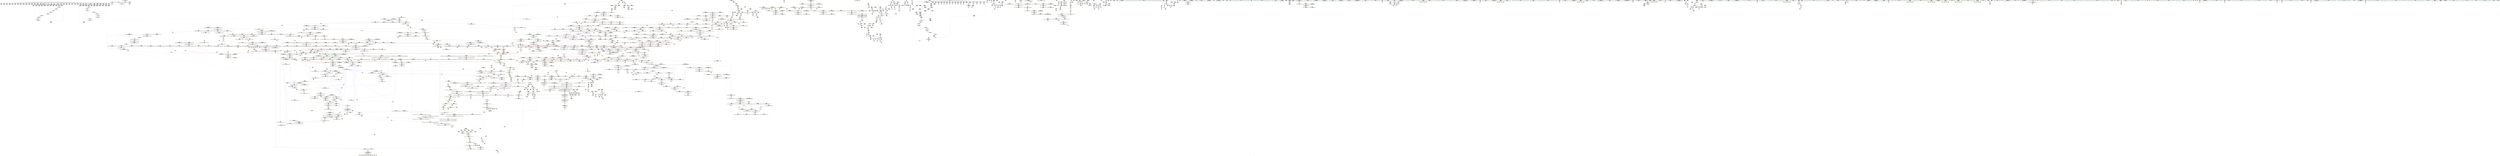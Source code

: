 digraph "SVFG" {
	label="SVFG";

	Node0x55e120543150 [shape=record,color=grey,label="{NodeID: 0\nNullPtr}"];
	Node0x55e120543150 -> Node0x55e1205a8f30[style=solid];
	Node0x55e120543150 -> Node0x55e1205a9030[style=solid];
	Node0x55e120543150 -> Node0x55e1205a9100[style=solid];
	Node0x55e120543150 -> Node0x55e1205a91d0[style=solid];
	Node0x55e120543150 -> Node0x55e1205a92a0[style=solid];
	Node0x55e120543150 -> Node0x55e1205a9370[style=solid];
	Node0x55e120543150 -> Node0x55e1205a9440[style=solid];
	Node0x55e120543150 -> Node0x55e1205a9510[style=solid];
	Node0x55e120543150 -> Node0x55e1205a95e0[style=solid];
	Node0x55e120543150 -> Node0x55e1205a96b0[style=solid];
	Node0x55e120543150 -> Node0x55e1205a9780[style=solid];
	Node0x55e120543150 -> Node0x55e1205a9850[style=solid];
	Node0x55e120543150 -> Node0x55e1205a9920[style=solid];
	Node0x55e120543150 -> Node0x55e1205a99f0[style=solid];
	Node0x55e120543150 -> Node0x55e1205a9ac0[style=solid];
	Node0x55e120543150 -> Node0x55e1205a9b90[style=solid];
	Node0x55e120543150 -> Node0x55e1205a9c60[style=solid];
	Node0x55e120543150 -> Node0x55e1205a9d30[style=solid];
	Node0x55e120543150 -> Node0x55e1205a9e00[style=solid];
	Node0x55e120543150 -> Node0x55e1205a9ed0[style=solid];
	Node0x55e120543150 -> Node0x55e1205a9fa0[style=solid];
	Node0x55e120543150 -> Node0x55e1205aa070[style=solid];
	Node0x55e120543150 -> Node0x55e1205aa140[style=solid];
	Node0x55e120543150 -> Node0x55e1205aa210[style=solid];
	Node0x55e120543150 -> Node0x55e1205aa2e0[style=solid];
	Node0x55e120543150 -> Node0x55e1205aa3b0[style=solid];
	Node0x55e120543150 -> Node0x55e1205aa480[style=solid];
	Node0x55e120543150 -> Node0x55e1205aa550[style=solid];
	Node0x55e120543150 -> Node0x55e1205aa620[style=solid];
	Node0x55e120543150 -> Node0x55e1205aa6f0[style=solid];
	Node0x55e120543150 -> Node0x55e1205aa7c0[style=solid];
	Node0x55e120543150 -> Node0x55e1205aa890[style=solid];
	Node0x55e120543150 -> Node0x55e1205aa960[style=solid];
	Node0x55e120543150 -> Node0x55e1205b01e0[style=solid];
	Node0x55e120543150 -> Node0x55e1205ddd80[style=solid];
	Node0x55e12066f950 [shape=record,color=yellow,style=double,label="{NodeID: 1882\nRETMU(16V_3)\npts\{53 \}\nFun[_ZSt10__pop_heapIPiN9__gnu_cxx5__ops15_Iter_less_iterEEvT_S4_S4_RT0_]|{<s0>82|<s1>83}}"];
	Node0x55e12066f950:s0 -> Node0x55e12067d350[style=dashed,color=blue];
	Node0x55e12066f950:s1 -> Node0x55e12067d4b0[style=dashed,color=blue];
	Node0x55e1205ae440 [shape=record,color=red,label="{NodeID: 775\n1744\<--1719\n\<--__last.addr\n_ZSt25__unguarded_linear_insertIPiN9__gnu_cxx5__ops14_Val_less_iterEEvT_T0_\n}"];
	Node0x55e1205ae440 -> Node0x55e1205d91f0[style=solid];
	Node0x55e1205c9080 [shape=record,color=black,label="{NodeID: 1550\nMR_77V_5 = PHI(MR_77V_6, MR_77V_3, )\npts\{470000 \}\n}"];
	Node0x55e1205c9080 -> Node0x55e1205b8b60[style=dashed];
	Node0x55e1205c9080 -> Node0x55e1205b29e0[style=dashed];
	Node0x55e1205c9080 -> Node0x55e120675b00[style=dashed];
	Node0x55e1205a4eb0 [shape=record,color=purple,label="{NodeID: 443\n542\<--57\n\<--.str.12\n_Z4workv\n}"];
	Node0x55e1205a4eb0 -> Node0x55e1205e0140[style=solid];
	Node0x55e1205e4580 [shape=record,color=yellow,style=double,label="{NodeID: 1218\nAPARM(1430)\nCS[]|{<s0>101}}"];
	Node0x55e1205e4580:s0 -> Node0x55e1205e9820[style=solid,color=red];
	Node0x55e120598610 [shape=record,color=green,label="{NodeID: 111\n610\<--611\nllvm.memset.p0i8.i64\<--llvm.memset.p0i8.i64_field_insensitive\n}"];
	Node0x55e120676340 [shape=record,color=yellow,style=double,label="{NodeID: 1993\nRETMU(47V_2)\npts\{1439 \}\nFun[_ZSt22__move_median_to_firstIPiN9__gnu_cxx5__ops15_Iter_less_iterEEvT_S4_S4_S4_T0_]}"];
	Node0x55e1205b3f00 [shape=record,color=blue,label="{NodeID: 886\n710\<--712\n\<--\n_Z2gnRx\n}"];
	Node0x55e1205b3f00 -> Node0x55e120654bb0[style=dashed];
	Node0x55e12065fe80 [shape=record,color=yellow,style=double,label="{NodeID: 1661\n20V_1 = ENCHI(MR_20V_0)\npts\{1349 \}\nFun[_ZSt11__push_heapIPiliN9__gnu_cxx5__ops14_Iter_less_valEEvT_T0_S5_T1_RT2_]}"];
	Node0x55e12065fe80 -> Node0x55e1205d6bc0[style=dashed];
	Node0x55e1205ba970 [shape=record,color=red,label="{NodeID: 554\n729\<--678\n\<--c\n_Z2gnRx\n}"];
	Node0x55e1205ba970 -> Node0x55e1205ac3c0[style=solid];
	Node0x55e1205ea0c0 [shape=record,color=yellow,style=double,label="{NodeID: 1329\nFPARM(642)\nFun[_Z2gnRi]}"];
	Node0x55e1205ea0c0 -> Node0x55e1205b3950[style=solid];
	Node0x55e12059d4d0 [shape=record,color=green,label="{NodeID: 222\n1434\<--1435\n__a.addr\<--__a.addr_field_insensitive\n_ZSt22__move_median_to_firstIPiN9__gnu_cxx5__ops15_Iter_less_iterEEvT_S4_S4_S4_T0_\n}"];
	Node0x55e12059d4d0 -> Node0x55e1205c2900[style=solid];
	Node0x55e12059d4d0 -> Node0x55e1205c29d0[style=solid];
	Node0x55e12059d4d0 -> Node0x55e1205c2aa0[style=solid];
	Node0x55e12059d4d0 -> Node0x55e1205c2b70[style=solid];
	Node0x55e12059d4d0 -> Node0x55e1205c2c40[style=solid];
	Node0x55e12059d4d0 -> Node0x55e1205d7650[style=solid];
	Node0x55e1205d91f0 [shape=record,color=blue,label="{NodeID: 997\n1744\<--1743\n\<--\n_ZSt25__unguarded_linear_insertIPiN9__gnu_cxx5__ops14_Val_less_iterEEvT_T0_\n}"];
	Node0x55e1205d91f0 -> Node0x55e1206505b0[style=dashed];
	Node0x55e1206687e0 [shape=record,color=yellow,style=double,label="{NodeID: 1772\n181V_1 = ENCHI(MR_181V_0)\npts\{1084 \}\nFun[_ZSt11__make_heapIPiN9__gnu_cxx5__ops15_Iter_less_iterEEvT_S4_RT0_]}"];
	Node0x55e1206687e0 -> Node0x55e1205b5900[style=dashed];
	Node0x55e1205c03a0 [shape=record,color=red,label="{NodeID: 665\n1281\<--1225\n\<--__len.addr\n_ZSt13__adjust_heapIPiliN9__gnu_cxx5__ops15_Iter_less_iterEEvT_T0_S5_T1_T2_\n}"];
	Node0x55e1205c03a0 -> Node0x55e1205f7b80[style=solid];
	Node0x55e1205f3b00 [shape=record,color=grey,label="{NodeID: 1440\n1201 = Binary(1200, 785, )\n}"];
	Node0x55e1205f3b00 -> Node0x55e1205e3950[style=solid];
	Node0x55e1205ab520 [shape=record,color=black,label="{NodeID: 333\n465\<--464\nidxprom33\<--\n_Z3gaoi\n}"];
	Node0x55e1205dec20 [shape=record,color=yellow,style=double,label="{NodeID: 1108\nAPARM(1513)\nCS[]|{<s0>112}}"];
	Node0x55e1205dec20:s0 -> Node0x55e1205e9d60[style=solid,color=red];
	Node0x55e120543240 [shape=record,color=green,label="{NodeID: 1\n7\<--1\n__dso_handle\<--dummyObj\nGlob }"];
	Node0x55e12066fa60 [shape=record,color=yellow,style=double,label="{NodeID: 1883\nRETMU(201V_2)\npts\{1171 \}\nFun[_ZSt10__pop_heapIPiN9__gnu_cxx5__ops15_Iter_less_iterEEvT_S4_S4_RT0_]}"];
	Node0x55e1205ae510 [shape=record,color=red,label="{NodeID: 776\n1754\<--1719\n\<--__last.addr\n_ZSt25__unguarded_linear_insertIPiN9__gnu_cxx5__ops14_Val_less_iterEEvT_T0_\n}"];
	Node0x55e1205ae510 -> Node0x55e1205d9460[style=solid];
	Node0x55e1205c9580 [shape=record,color=black,label="{NodeID: 1551\nMR_6V_16 = PHI(MR_6V_15, MR_6V_6, )\npts\{125 \}\n}"];
	Node0x55e1205c9580 -> Node0x55e12064b0b0[style=dashed];
	Node0x55e1205a4f80 [shape=record,color=purple,label="{NodeID: 444\n549\<--59\n\<--.str.13\n_Z4workv\n}"];
	Node0x55e1205a4f80 -> Node0x55e1205e02e0[style=solid];
	Node0x55e1205e4650 [shape=record,color=yellow,style=double,label="{NodeID: 1219\nAPARM(1444)\nCS[]|{<s0>101}}"];
	Node0x55e1205e4650:s0 -> Node0x55e1205e9ac0[style=solid,color=red];
	Node0x55e120598710 [shape=record,color=green,label="{NodeID: 112\n643\<--644\nx.addr\<--x.addr_field_insensitive\n_Z2gnRi\n}"];
	Node0x55e120598710 -> Node0x55e1205b9ee0[style=solid];
	Node0x55e120598710 -> Node0x55e1205b3950[style=solid];
	Node0x55e120676420 [shape=record,color=yellow,style=double,label="{NodeID: 1994\nCSMU(16V_1)\npts\{53 \}\nCS[]|{<s0>106}}"];
	Node0x55e120676420:s0 -> Node0x55e120661590[style=dashed,color=red];
	Node0x55e1205b3fd0 [shape=record,color=blue,label="{NodeID: 887\n718\<--717\n\<--conv9\n_Z2gnRx\n}"];
	Node0x55e1205b3fd0 -> Node0x55e120654bb0[style=dashed];
	Node0x55e12065ff60 [shape=record,color=yellow,style=double,label="{NodeID: 1662\n22V_1 = ENCHI(MR_22V_0)\npts\{1351 \}\nFun[_ZSt11__push_heapIPiliN9__gnu_cxx5__ops14_Iter_less_valEEvT_T0_S5_T1_RT2_]}"];
	Node0x55e12065ff60 -> Node0x55e1205d6c90[style=dashed];
	Node0x55e1205baa40 [shape=record,color=red,label="{NodeID: 555\n739\<--678\n\<--c\n_Z2gnRx\n}"];
	Node0x55e1205baa40 -> Node0x55e1205ac490[style=solid];
	Node0x55e1205ea180 [shape=record,color=yellow,style=double,label="{NodeID: 1330\nFPARM(1692)\nFun[_ZSt13move_backwardIPiS0_ET0_T_S2_S1_]}"];
	Node0x55e1205ea180 -> Node0x55e1205d8c40[style=solid];
	Node0x55e12059d5a0 [shape=record,color=green,label="{NodeID: 223\n1436\<--1437\n__b.addr\<--__b.addr_field_insensitive\n_ZSt22__move_median_to_firstIPiN9__gnu_cxx5__ops15_Iter_less_iterEEvT_S4_S4_S4_T0_\n}"];
	Node0x55e12059d5a0 -> Node0x55e1205c2d10[style=solid];
	Node0x55e12059d5a0 -> Node0x55e1205c2de0[style=solid];
	Node0x55e12059d5a0 -> Node0x55e1205c2eb0[style=solid];
	Node0x55e12059d5a0 -> Node0x55e1205c2f80[style=solid];
	Node0x55e12059d5a0 -> Node0x55e1205c3050[style=solid];
	Node0x55e12059d5a0 -> Node0x55e1205d7720[style=solid];
	Node0x55e1205d92c0 [shape=record,color=blue,label="{NodeID: 998\n1719\<--1746\n__last.addr\<--\n_ZSt25__unguarded_linear_insertIPiN9__gnu_cxx5__ops14_Val_less_iterEEvT_T0_\n}"];
	Node0x55e1205d92c0 -> Node0x55e120650ab0[style=dashed];
	Node0x55e1206688c0 [shape=record,color=yellow,style=double,label="{NodeID: 1773\n183V_1 = ENCHI(MR_183V_0)\npts\{1086 \}\nFun[_ZSt11__make_heapIPiN9__gnu_cxx5__ops15_Iter_less_iterEEvT_S4_RT0_]}"];
	Node0x55e1206688c0 -> Node0x55e1205b59d0[style=dashed];
	Node0x55e1205c0470 [shape=record,color=red,label="{NodeID: 666\n1286\<--1225\n\<--__len.addr\n_ZSt13__adjust_heapIPiliN9__gnu_cxx5__ops15_Iter_less_iterEEvT_T0_S5_T1_T2_\n}"];
	Node0x55e1205c0470 -> Node0x55e1205f7580[style=solid];
	Node0x55e1205f3c80 [shape=record,color=grey,label="{NodeID: 1441\n1200 = Binary(1198, 1199, )\n}"];
	Node0x55e1205f3c80 -> Node0x55e1205f3b00[style=solid];
	Node0x55e1205ab5f0 [shape=record,color=black,label="{NodeID: 334\n480\<--478\nidxprom40\<--inc39\n_Z3gaoi\n}"];
	Node0x55e1205decf0 [shape=record,color=yellow,style=double,label="{NodeID: 1109\nAPARM(358)\nCS[]}"];
	Node0x55e12053f020 [shape=record,color=green,label="{NodeID: 2\n8\<--1\n.str\<--dummyObj\nGlob }"];
	Node0x55e12066fb40 [shape=record,color=yellow,style=double,label="{NodeID: 1884\nRETMU(203V_2)\npts\{1173 \}\nFun[_ZSt10__pop_heapIPiN9__gnu_cxx5__ops15_Iter_less_iterEEvT_S4_S4_RT0_]}"];
	Node0x55e1205ae5e0 [shape=record,color=red,label="{NodeID: 777\n1732\<--1723\n\<--__next\n_ZSt25__unguarded_linear_insertIPiN9__gnu_cxx5__ops14_Val_less_iterEEvT_T0_\n}"];
	Node0x55e1205ae5e0 -> Node0x55e1205b62c0[style=solid];
	Node0x55e1205c9a80 [shape=record,color=black,label="{NodeID: 1552\nMR_8V_11 = PHI(MR_8V_9, MR_8V_12, )\npts\{129 \}\n}"];
	Node0x55e1205c9a80 -> Node0x55e12064b5b0[style=dashed];
	Node0x55e1205a5050 [shape=record,color=purple,label="{NodeID: 445\n601\<--61\n\<--.str.14\nmain\n}"];
	Node0x55e1205a5050 -> Node0x55e1205e0620[style=solid];
	Node0x55e1205e4720 [shape=record,color=yellow,style=double,label="{NodeID: 1220\nAPARM(1445)\nCS[]|{<s0>101}}"];
	Node0x55e1205e4720:s0 -> Node0x55e1205e9d60[style=solid,color=red];
	Node0x55e1205987e0 [shape=record,color=green,label="{NodeID: 113\n645\<--646\nt\<--t_field_insensitive\n_Z2gnRi\n}"];
	Node0x55e1205987e0 -> Node0x55e1205b9fb0[style=solid];
	Node0x55e1205987e0 -> Node0x55e1205e0890[style=solid];
	Node0x55e120676580 [shape=record,color=yellow,style=double,label="{NodeID: 1995\nCSMU(16V_1)\npts\{53 \}\nCS[]|{<s0>107}}"];
	Node0x55e120676580:s0 -> Node0x55e11fdb3460[style=dashed,color=red];
	Node0x55e1205b40a0 [shape=record,color=blue,label="{NodeID: 888\n678\<--724\nc\<--conv12\n_Z2gnRx\n}"];
	Node0x55e1205b40a0 -> Node0x55e1205ba970[style=dashed];
	Node0x55e1205b40a0 -> Node0x55e1205baa40[style=dashed];
	Node0x55e1205b40a0 -> Node0x55e120658cb0[style=dashed];
	Node0x55e1205b40a0 -> Node0x55e1206733f0[style=dashed];
	Node0x55e120660040 [shape=record,color=yellow,style=double,label="{NodeID: 1663\n24V_1 = ENCHI(MR_24V_0)\npts\{1353 \}\nFun[_ZSt11__push_heapIPiliN9__gnu_cxx5__ops14_Iter_less_valEEvT_T0_S5_T1_RT2_]}"];
	Node0x55e120660040 -> Node0x55e1205d6d60[style=dashed];
	Node0x55e1205bab10 [shape=record,color=red,label="{NodeID: 556\n736\<--735\n\<--\n_Z2gnRx\n}"];
	Node0x55e1205bab10 -> Node0x55e1205f3e00[style=solid];
	Node0x55e1205ea240 [shape=record,color=yellow,style=double,label="{NodeID: 1331\nFPARM(1693)\nFun[_ZSt13move_backwardIPiS0_ET0_T_S2_S1_]}"];
	Node0x55e1205ea240 -> Node0x55e1205d8d10[style=solid];
	Node0x55e12059d670 [shape=record,color=green,label="{NodeID: 224\n1438\<--1439\n__c.addr\<--__c.addr_field_insensitive\n_ZSt22__move_median_to_firstIPiN9__gnu_cxx5__ops15_Iter_less_iterEEvT_S4_S4_S4_T0_\n}"];
	Node0x55e12059d670 -> Node0x55e1205c3120[style=solid];
	Node0x55e12059d670 -> Node0x55e1205c31f0[style=solid];
	Node0x55e12059d670 -> Node0x55e1205c32c0[style=solid];
	Node0x55e12059d670 -> Node0x55e1205c3390[style=solid];
	Node0x55e12059d670 -> Node0x55e1205c3460[style=solid];
	Node0x55e12059d670 -> Node0x55e1205c3530[style=solid];
	Node0x55e12059d670 -> Node0x55e1205d77f0[style=solid];
	Node0x55e1205d9390 [shape=record,color=blue,label="{NodeID: 999\n1723\<--1749\n__next\<--incdec.ptr3\n_ZSt25__unguarded_linear_insertIPiN9__gnu_cxx5__ops14_Val_less_iterEEvT_T0_\n}"];
	Node0x55e1205d9390 -> Node0x55e120650fb0[style=dashed];
	Node0x55e1206689a0 [shape=record,color=yellow,style=double,label="{NodeID: 1774\n185V_1 = ENCHI(MR_185V_0)\npts\{1088 \}\nFun[_ZSt11__make_heapIPiN9__gnu_cxx5__ops15_Iter_less_iterEEvT_S4_RT0_]}"];
	Node0x55e1206689a0 -> Node0x55e1205b5aa0[style=dashed];
	Node0x55e1206689a0 -> Node0x55e12065b4b0[style=dashed];
	Node0x55e1205c0540 [shape=record,color=red,label="{NodeID: 667\n1317\<--1229\n\<--__topIndex\n_ZSt13__adjust_heapIPiliN9__gnu_cxx5__ops15_Iter_less_iterEEvT_T0_S5_T1_T2_\n}"];
	Node0x55e1205c0540 -> Node0x55e1205e1590[style=solid];
	Node0x55e1205f3e00 [shape=record,color=grey,label="{NodeID: 1442\n737 = Binary(736, 738, )\n}"];
	Node0x55e1205f3e00 -> Node0x55e1205f6800[style=solid];
	Node0x55e1205ab6c0 [shape=record,color=black,label="{NodeID: 335\n512\<--511\nidxprom\<--\n_Z4workv\n}"];
	Node0x55e1205dedc0 [shape=record,color=yellow,style=double,label="{NodeID: 1110\nAPARM(777)\nCS[]|{<s0>67}}"];
	Node0x55e1205dedc0:s0 -> Node0x55e1205ea3c0[style=solid,color=red];
	Node0x55e120541c10 [shape=record,color=green,label="{NodeID: 3\n23\<--1\n.str.2\<--dummyObj\nGlob }"];
	Node0x55e12066fc20 [shape=record,color=yellow,style=double,label="{NodeID: 1885\nRETMU(205V_2)\npts\{1175 \}\nFun[_ZSt10__pop_heapIPiN9__gnu_cxx5__ops15_Iter_less_iterEEvT_S4_S4_RT0_]}"];
	Node0x55e1205ae6b0 [shape=record,color=red,label="{NodeID: 778\n1736\<--1723\n\<--__next\n_ZSt25__unguarded_linear_insertIPiN9__gnu_cxx5__ops14_Val_less_iterEEvT_T0_\n}"];
	Node0x55e1205ae6b0 -> Node0x55e1205e66d0[style=solid];
	Node0x55e1205c9f80 [shape=record,color=black,label="{NodeID: 1553\nMR_10V_11 = PHI(MR_10V_9, MR_10V_12, )\npts\{131 \}\n}"];
	Node0x55e1205c9f80 -> Node0x55e12064bab0[style=dashed];
	Node0x55e1205a5120 [shape=record,color=purple,label="{NodeID: 446\n662\<--63\n\<--.str.15\n_Z2gsPc\n}"];
	Node0x55e1205a5120 -> Node0x55e1205e0960[style=solid];
	Node0x55e1205e47f0 [shape=record,color=yellow,style=double,label="{NodeID: 1221\nAPARM(1430)\nCS[]|{<s0>102}}"];
	Node0x55e1205e47f0:s0 -> Node0x55e1205e9820[style=solid,color=red];
	Node0x55e12059dbd0 [shape=record,color=green,label="{NodeID: 114\n649\<--650\n_Z2gnRx\<--_Z2gnRx_field_insensitive\n}"];
	Node0x55e1206766e0 [shape=record,color=yellow,style=double,label="{NodeID: 1996\nCSMU(16V_1)\npts\{53 \}\nCS[]|{<s0>108}}"];
	Node0x55e1206766e0:s0 -> Node0x55e120661590[style=dashed,color=red];
	Node0x55e1205b4170 [shape=record,color=blue,label="{NodeID: 889\n744\<--742\n\<--sub21\n_Z2gnRx\n}"];
	Node0x55e1205b4170 -> Node0x55e1206587b0[style=dashed];
	Node0x55e120660120 [shape=record,color=yellow,style=double,label="{NodeID: 1664\n26V_1 = ENCHI(MR_26V_0)\npts\{1355 \}\nFun[_ZSt11__push_heapIPiliN9__gnu_cxx5__ops14_Iter_less_valEEvT_T0_S5_T1_RT2_]}"];
	Node0x55e120660120 -> Node0x55e1205d6e30[style=dashed];
	Node0x55e1205babe0 [shape=record,color=red,label="{NodeID: 557\n750\<--749\n\<--\n_Z2gnRx\n}"];
	Node0x55e1205babe0 -> Node0x55e1205f6200[style=solid];
	Node0x55e1205ea300 [shape=record,color=yellow,style=double,label="{NodeID: 1332\nFPARM(1694)\nFun[_ZSt13move_backwardIPiS0_ET0_T_S2_S1_]}"];
	Node0x55e1205ea300 -> Node0x55e1205d8de0[style=solid];
	Node0x55e12059d740 [shape=record,color=green,label="{NodeID: 225\n1455\<--1456\n_ZSt9iter_swapIPiS0_EvT_T0_\<--_ZSt9iter_swapIPiS0_EvT_T0__field_insensitive\n}"];
	Node0x55e1205d9460 [shape=record,color=blue,label="{NodeID: 1000\n1754\<--1753\n\<--\n_ZSt25__unguarded_linear_insertIPiN9__gnu_cxx5__ops14_Val_less_iterEEvT_T0_\n}"];
	Node0x55e1205d9460 -> Node0x55e120674590[style=dashed];
	Node0x55e120668a80 [shape=record,color=yellow,style=double,label="{NodeID: 1775\n187V_1 = ENCHI(MR_187V_0)\npts\{1090 \}\nFun[_ZSt11__make_heapIPiN9__gnu_cxx5__ops15_Iter_less_iterEEvT_S4_RT0_]}"];
	Node0x55e120668a80 -> Node0x55e1205b5b70[style=dashed];
	Node0x55e120668a80 -> Node0x55e12065b9b0[style=dashed];
	Node0x55e1205c0610 [shape=record,color=red,label="{NodeID: 668\n1246\<--1231\n\<--__secondChild\n_ZSt13__adjust_heapIPiliN9__gnu_cxx5__ops15_Iter_less_iterEEvT_T0_S5_T1_T2_\n}"];
	Node0x55e1205c0610 -> Node0x55e1205fb480[style=solid];
	Node0x55e1205f3f80 [shape=record,color=grey,label="{NodeID: 1443\n1141 = Binary(1140, 850, )\n}"];
	Node0x55e1205f3f80 -> Node0x55e1205b5d10[style=solid];
	Node0x55e1205ab790 [shape=record,color=black,label="{NodeID: 336\n522\<--521\nidx.ext\<--\n_Z4workv\n}"];
	Node0x55e1205dee90 [shape=record,color=yellow,style=double,label="{NodeID: 1111\nAPARM(778)\nCS[]|{<s0>67}}"];
	Node0x55e1205dee90:s0 -> Node0x55e1205ea480[style=solid,color=red];
	Node0x55e1205673b0 [shape=record,color=green,label="{NodeID: 4\n25\<--1\n.str.3\<--dummyObj\nGlob }"];
	Node0x55e12066fd00 [shape=record,color=yellow,style=double,label="{NodeID: 1886\nRETMU(207V_2)\npts\{1177 \}\nFun[_ZSt10__pop_heapIPiN9__gnu_cxx5__ops15_Iter_less_iterEEvT_S4_S4_RT0_]}"];
	Node0x55e1205ae780 [shape=record,color=red,label="{NodeID: 779\n1741\<--1723\n\<--__next\n_ZSt25__unguarded_linear_insertIPiN9__gnu_cxx5__ops14_Val_less_iterEEvT_T0_\n}"];
	Node0x55e1205ae780 -> Node0x55e1205e67a0[style=solid];
	Node0x55e1205ca480 [shape=record,color=black,label="{NodeID: 1554\nMR_16V_7 = PHI(MR_16V_9, MR_16V_3, )\npts\{53 \}\n}"];
	Node0x55e1205ca480 -> Node0x55e120675f90[style=dashed];
	Node0x55e1205a51f0 [shape=record,color=purple,label="{NodeID: 447\n1899\<--65\nllvm.global_ctors_0\<--llvm.global_ctors\nGlob }"];
	Node0x55e1205a51f0 -> Node0x55e1205affe0[style=solid];
	Node0x55e1205e48c0 [shape=record,color=yellow,style=double,label="{NodeID: 1222\nAPARM(1448)\nCS[]|{<s0>102}}"];
	Node0x55e1205e48c0:s0 -> Node0x55e1205e9ac0[style=solid,color=red];
	Node0x55e12059dca0 [shape=record,color=green,label="{NodeID: 115\n658\<--659\ns.addr\<--s.addr_field_insensitive\n_Z2gsPc\n}"];
	Node0x55e12059dca0 -> Node0x55e1205ba080[style=solid];
	Node0x55e12059dca0 -> Node0x55e1205b3af0[style=solid];
	Node0x55e120676840 [shape=record,color=yellow,style=double,label="{NodeID: 1997\nCSMU(16V_1)\npts\{53 \}\nCS[]|{<s0>109}}"];
	Node0x55e120676840:s0 -> Node0x55e11fdb3460[style=dashed,color=red];
	Node0x55e1205b4240 [shape=record,color=blue,label="{NodeID: 890\n749\<--751\n\<--mul24\n_Z2gnRx\n}"];
	Node0x55e1205b4240 -> Node0x55e120673120[style=dashed];
	Node0x55e120660230 [shape=record,color=yellow,style=double,label="{NodeID: 1665\n28V_1 = ENCHI(MR_28V_0)\npts\{1357 \}\nFun[_ZSt11__push_heapIPiliN9__gnu_cxx5__ops14_Iter_less_valEEvT_T0_S5_T1_RT2_]}"];
	Node0x55e120660230 -> Node0x55e1205d6f00[style=dashed];
	Node0x55e1205bacb0 [shape=record,color=red,label="{NodeID: 558\n773\<--763\n\<--__first.addr\n_ZSt6__sortIPiN9__gnu_cxx5__ops15_Iter_less_iterEEvT_S4_T0_\n}"];
	Node0x55e1205bacb0 -> Node0x55e1205fb780[style=solid];
	Node0x55e1205ea3c0 [shape=record,color=yellow,style=double,label="{NodeID: 1333\nFPARM(806)\nFun[_ZSt16__introsort_loopIPilN9__gnu_cxx5__ops15_Iter_less_iterEEvT_S4_T0_T1_]}"];
	Node0x55e1205ea3c0 -> Node0x55e1205b44b0[style=solid];
	Node0x55e12059d840 [shape=record,color=green,label="{NodeID: 226\n1499\<--1500\n__comp\<--__comp_field_insensitive\n_ZSt21__unguarded_partitionIPiN9__gnu_cxx5__ops15_Iter_less_iterEET_S4_S4_S4_T0_\n}"];
	Node0x55e12059d840 -> Node0x55e1205dea80[style=solid];
	Node0x55e12059d840 -> Node0x55e1205e5010[style=solid];
	Node0x55e1205d9530 [shape=record,color=blue,label="{NodeID: 1001\n1767\<--1764\n__first.addr\<--__first\n_ZSt23__copy_move_backward_a2ILb1EPiS0_ET1_T0_S2_S1_\n}"];
	Node0x55e1205d9530 -> Node0x55e1205aec60[style=dashed];
	Node0x55e1205d9530 -> Node0x55e120670f00[style=dashed];
	Node0x55e120668b60 [shape=record,color=yellow,style=double,label="{NodeID: 1776\n189V_1 = ENCHI(MR_189V_0)\npts\{1092 \}\nFun[_ZSt11__make_heapIPiN9__gnu_cxx5__ops15_Iter_less_iterEEvT_S4_RT0_]}"];
	Node0x55e120668b60 -> Node0x55e12064abb0[style=dashed];
	Node0x55e120668b60 -> Node0x55e12065beb0[style=dashed];
	Node0x55e1205c06e0 [shape=record,color=red,label="{NodeID: 669\n1252\<--1231\n\<--__secondChild\n_ZSt13__adjust_heapIPiliN9__gnu_cxx5__ops15_Iter_less_iterEEvT_T0_S5_T1_T2_\n}"];
	Node0x55e1205c06e0 -> Node0x55e1205f6b00[style=solid];
	Node0x55e1205f4100 [shape=record,color=grey,label="{NodeID: 1444\n716 = Binary(715, 690, )\n}"];
	Node0x55e1205f4100 -> Node0x55e1205ac150[style=solid];
	Node0x55e1205ab860 [shape=record,color=black,label="{NodeID: 337\n539\<--538\nidxprom6\<--\n_Z4workv\n}"];
	Node0x55e1205def60 [shape=record,color=yellow,style=double,label="{NodeID: 1112\nAPARM(789)\nCS[]|{<s0>67}}"];
	Node0x55e1205def60:s0 -> Node0x55e1205ea570[style=solid,color=red];
	Node0x55e120567440 [shape=record,color=green,label="{NodeID: 5\n27\<--1\n.str.4\<--dummyObj\nGlob }"];
	Node0x55e12066fde0 [shape=record,color=yellow,style=double,label="{NodeID: 1887\nRETMU(209V_2)\npts\{1179 \}\nFun[_ZSt10__pop_heapIPiN9__gnu_cxx5__ops15_Iter_less_iterEEvT_S4_S4_RT0_]}"];
	Node0x55e1205ae850 [shape=record,color=red,label="{NodeID: 780\n1746\<--1723\n\<--__next\n_ZSt25__unguarded_linear_insertIPiN9__gnu_cxx5__ops14_Val_less_iterEEvT_T0_\n}"];
	Node0x55e1205ae850 -> Node0x55e1205d92c0[style=solid];
	Node0x55e1205ca980 [shape=record,color=black,label="{NodeID: 1555\nMR_16V_2 = PHI(MR_16V_3, MR_16V_1, )\npts\{53 \}\n}"];
	Node0x55e1205ca980 -> Node0x55e120671cc0[style=dashed];
	Node0x55e1205ca980 -> Node0x55e1206790e0[style=dashed];
	Node0x55e1205a52f0 [shape=record,color=purple,label="{NodeID: 448\n1900\<--65\nllvm.global_ctors_1\<--llvm.global_ctors\nGlob }"];
	Node0x55e1205a52f0 -> Node0x55e1205b00e0[style=solid];
	Node0x55e1205e4990 [shape=record,color=yellow,style=double,label="{NodeID: 1223\nAPARM(1449)\nCS[]|{<s0>102}}"];
	Node0x55e1205e4990:s0 -> Node0x55e1205e9d60[style=solid,color=red];
	Node0x55e12059dd70 [shape=record,color=green,label="{NodeID: 116\n664\<--665\nscanf\<--scanf_field_insensitive\n}"];
	Node0x55e1206769a0 [shape=record,color=yellow,style=double,label="{NodeID: 1998\nCSMU(16V_1)\npts\{53 \}\nCS[]|{<s0>110}}"];
	Node0x55e1206769a0:s0 -> Node0x55e120661590[style=dashed,color=red];
	Node0x55e1205b4310 [shape=record,color=blue,label="{NodeID: 891\n763\<--759\n__first.addr\<--__first\n_ZSt6__sortIPiN9__gnu_cxx5__ops15_Iter_less_iterEEvT_S4_T0_\n}"];
	Node0x55e1205b4310 -> Node0x55e1205bacb0[style=dashed];
	Node0x55e1205b4310 -> Node0x55e1205bad80[style=dashed];
	Node0x55e1205b4310 -> Node0x55e1205bae50[style=dashed];
	Node0x55e1205b4310 -> Node0x55e1205baf20[style=dashed];
	Node0x55e1205b4310 -> Node0x55e120672640[style=dashed];
	Node0x55e120660310 [shape=record,color=yellow,style=double,label="{NodeID: 1666\n30V_1 = ENCHI(MR_30V_0)\npts\{1092 1179 1228 1568 1600 1722 \}\nFun[_ZSt11__push_heapIPiliN9__gnu_cxx5__ops14_Iter_less_valEEvT_T0_S5_T1_RT2_]}"];
	Node0x55e120660310 -> Node0x55e1205c1e70[style=dashed];
	Node0x55e120660310 -> Node0x55e1205c1f40[style=dashed];
	Node0x55e120660310 -> Node0x55e12066d570[style=dashed];
	Node0x55e1205bad80 [shape=record,color=red,label="{NodeID: 559\n777\<--763\n\<--__first.addr\n_ZSt6__sortIPiN9__gnu_cxx5__ops15_Iter_less_iterEEvT_S4_T0_\n}"];
	Node0x55e1205bad80 -> Node0x55e1205dedc0[style=solid];
	Node0x55e1205ea480 [shape=record,color=yellow,style=double,label="{NodeID: 1334\nFPARM(807)\nFun[_ZSt16__introsort_loopIPilN9__gnu_cxx5__ops15_Iter_less_iterEEvT_S4_T0_T1_]}"];
	Node0x55e1205ea480 -> Node0x55e1205b4580[style=solid];
	Node0x55e12059d910 [shape=record,color=green,label="{NodeID: 227\n1501\<--1502\n__first.addr\<--__first.addr_field_insensitive\n_ZSt21__unguarded_partitionIPiN9__gnu_cxx5__ops15_Iter_less_iterEET_S4_S4_S4_T0_\n}"];
	Node0x55e12059d910 -> Node0x55e1205c3600[style=solid];
	Node0x55e12059d910 -> Node0x55e1205c36d0[style=solid];
	Node0x55e12059d910 -> Node0x55e1205c37a0[style=solid];
	Node0x55e12059d910 -> Node0x55e1205c3870[style=solid];
	Node0x55e12059d910 -> Node0x55e1205c3940[style=solid];
	Node0x55e12059d910 -> Node0x55e1205c3a10[style=solid];
	Node0x55e12059d910 -> Node0x55e1205d78c0[style=solid];
	Node0x55e12059d910 -> Node0x55e1205d7b30[style=solid];
	Node0x55e12059d910 -> Node0x55e1205d7da0[style=solid];
	Node0x55e1205d9600 [shape=record,color=blue,label="{NodeID: 1002\n1769\<--1765\n__last.addr\<--__last\n_ZSt23__copy_move_backward_a2ILb1EPiS0_ET1_T0_S2_S1_\n}"];
	Node0x55e1205d9600 -> Node0x55e1205aed30[style=dashed];
	Node0x55e1205d9600 -> Node0x55e120670fe0[style=dashed];
	Node0x55e120668c40 [shape=record,color=yellow,style=double,label="{NodeID: 1777\n191V_1 = ENCHI(MR_191V_0)\npts\{1179 1228 1353 1568 1600 1722 \}\nFun[_ZSt11__make_heapIPiN9__gnu_cxx5__ops15_Iter_less_iterEEvT_S4_RT0_]}"];
	Node0x55e120668c40 -> Node0x55e1205bea70[style=dashed];
	Node0x55e120668c40 -> Node0x55e1205beb40[style=dashed];
	Node0x55e120668c40 -> Node0x55e120673b20[style=dashed];
	Node0x55e1205c07b0 [shape=record,color=red,label="{NodeID: 670\n1257\<--1231\n\<--__secondChild\n_ZSt13__adjust_heapIPiliN9__gnu_cxx5__ops15_Iter_less_iterEEvT_T0_S5_T1_T2_\n}"];
	Node0x55e1205f4280 [shape=record,color=grey,label="{NodeID: 1445\n1062 = Binary(1060, 1061, )\n}"];
	Node0x55e1205f4280 -> Node0x55e1205f4400[style=solid];
	Node0x55e1205ab930 [shape=record,color=black,label="{NodeID: 338\n615\<--614\nidxprom\<--\nmain\n}"];
	Node0x55e1205df030 [shape=record,color=yellow,style=double,label="{NodeID: 1113\nAPARM(389)\nCS[]}"];
	Node0x55e120568120 [shape=record,color=green,label="{NodeID: 6\n29\<--1\n.str.5\<--dummyObj\nGlob }"];
	Node0x55e12066fec0 [shape=record,color=yellow,style=double,label="{NodeID: 1888\nRETMU(211V_1)\npts\{1092 1228 1353 1568 1600 1722 \}\nFun[_ZSt10__pop_heapIPiN9__gnu_cxx5__ops15_Iter_less_iterEEvT_S4_S4_RT0_]}"];
	Node0x55e1205ae920 [shape=record,color=red,label="{NodeID: 781\n1748\<--1723\n\<--__next\n_ZSt25__unguarded_linear_insertIPiN9__gnu_cxx5__ops14_Val_less_iterEEvT_T0_\n}"];
	Node0x55e1205ae920 -> Node0x55e1205b6390[style=solid];
	Node0x55e1205cae80 [shape=record,color=black,label="{NodeID: 1556\nMR_174V_3 = PHI(MR_174V_4, MR_174V_2, )\npts\{1051 \}\n}"];
	Node0x55e1205cae80 -> Node0x55e1205bdbd0[style=dashed];
	Node0x55e1205cae80 -> Node0x55e1205bdca0[style=dashed];
	Node0x55e1205cae80 -> Node0x55e1205b5760[style=dashed];
	Node0x55e1205cae80 -> Node0x55e120671eb0[style=dashed];
	Node0x55e1205a53f0 [shape=record,color=purple,label="{NodeID: 449\n1901\<--65\nllvm.global_ctors_2\<--llvm.global_ctors\nGlob }"];
	Node0x55e1205a53f0 -> Node0x55e1205b01e0[style=solid];
	Node0x55e1205e4a60 [shape=record,color=yellow,style=double,label="{NodeID: 1224\nAPARM(1452)\nCS[]|{<s0>103}}"];
	Node0x55e1205e4a60:s0 -> Node0x55e1205eb2c0[style=solid,color=red];
	Node0x55e12059de70 [shape=record,color=green,label="{NodeID: 117\n674\<--675\nx.addr\<--x.addr_field_insensitive\n_Z2gnRx\n}"];
	Node0x55e12059de70 -> Node0x55e1205ba150[style=solid];
	Node0x55e12059de70 -> Node0x55e1205ba220[style=solid];
	Node0x55e12059de70 -> Node0x55e1205ba2f0[style=solid];
	Node0x55e12059de70 -> Node0x55e1205ba3c0[style=solid];
	Node0x55e12059de70 -> Node0x55e1205ba490[style=solid];
	Node0x55e12059de70 -> Node0x55e1205b3bc0[style=solid];
	Node0x55e120676b00 [shape=record,color=yellow,style=double,label="{NodeID: 1999\nCSMU(16V_1)\npts\{53 \}\nCS[]|{<s0>111}}"];
	Node0x55e120676b00:s0 -> Node0x55e120661590[style=dashed,color=red];
	Node0x55e1205b43e0 [shape=record,color=blue,label="{NodeID: 892\n765\<--760\n__last.addr\<--__last\n_ZSt6__sortIPiN9__gnu_cxx5__ops15_Iter_less_iterEEvT_S4_T0_\n}"];
	Node0x55e1205b43e0 -> Node0x55e1205baff0[style=dashed];
	Node0x55e1205b43e0 -> Node0x55e1205bb0c0[style=dashed];
	Node0x55e1205b43e0 -> Node0x55e1205bb190[style=dashed];
	Node0x55e1205b43e0 -> Node0x55e1205bb260[style=dashed];
	Node0x55e1205b43e0 -> Node0x55e120672720[style=dashed];
	Node0x55e120660480 [shape=record,color=yellow,style=double,label="{NodeID: 1667\n287V_1 = ENCHI(MR_287V_0)\npts\{1791 \}\nFun[_ZSt12__miter_baseIPiET_S1_]}"];
	Node0x55e120660480 -> Node0x55e1205d97a0[style=dashed];
	Node0x55e1205bae50 [shape=record,color=red,label="{NodeID: 560\n780\<--763\n\<--__first.addr\n_ZSt6__sortIPiN9__gnu_cxx5__ops15_Iter_less_iterEEvT_S4_T0_\n}"];
	Node0x55e1205bae50 -> Node0x55e1205ac700[style=solid];
	Node0x55e1205ea570 [shape=record,color=yellow,style=double,label="{NodeID: 1335\nFPARM(808)\nFun[_ZSt16__introsort_loopIPilN9__gnu_cxx5__ops15_Iter_less_iterEEvT_S4_T0_T1_]}"];
	Node0x55e1205ea570 -> Node0x55e1205b4650[style=solid];
	Node0x55e12059d9e0 [shape=record,color=green,label="{NodeID: 228\n1503\<--1504\n__last.addr\<--__last.addr_field_insensitive\n_ZSt21__unguarded_partitionIPiN9__gnu_cxx5__ops15_Iter_less_iterEET_S4_S4_S4_T0_\n}"];
	Node0x55e12059d9e0 -> Node0x55e1205c3ae0[style=solid];
	Node0x55e12059d9e0 -> Node0x55e1205c3bb0[style=solid];
	Node0x55e12059d9e0 -> Node0x55e1205c3c80[style=solid];
	Node0x55e12059d9e0 -> Node0x55e1205c3d50[style=solid];
	Node0x55e12059d9e0 -> Node0x55e1205c3e20[style=solid];
	Node0x55e12059d9e0 -> Node0x55e1205d7990[style=solid];
	Node0x55e12059d9e0 -> Node0x55e1205d7c00[style=solid];
	Node0x55e12059d9e0 -> Node0x55e1205d7cd0[style=solid];
	Node0x55e1205d96d0 [shape=record,color=blue,label="{NodeID: 1003\n1771\<--1766\n__result.addr\<--__result\n_ZSt23__copy_move_backward_a2ILb1EPiS0_ET1_T0_S2_S1_\n}"];
	Node0x55e1205d96d0 -> Node0x55e1205aee00[style=dashed];
	Node0x55e1205d96d0 -> Node0x55e1206710c0[style=dashed];
	Node0x55e120668db0 [shape=record,color=yellow,style=double,label="{NodeID: 1778\n16V_1 = ENCHI(MR_16V_0)\npts\{53 \}\nFun[_ZSt13__adjust_heapIPiliN9__gnu_cxx5__ops15_Iter_less_iterEEvT_T0_S5_T1_T2_]}"];
	Node0x55e120668db0 -> Node0x55e1206591b0[style=dashed];
	Node0x55e1205c0880 [shape=record,color=red,label="{NodeID: 671\n1260\<--1231\n\<--__secondChild\n_ZSt13__adjust_heapIPiliN9__gnu_cxx5__ops15_Iter_less_iterEEvT_T0_S5_T1_T2_\n}"];
	Node0x55e1205c0880 -> Node0x55e1205f6380[style=solid];
	Node0x55e1205f4400 [shape=record,color=grey,label="{NodeID: 1446\n1063 = Binary(1062, 785, )\n}"];
	Node0x55e1205f4400 -> Node0x55e1205fa100[style=solid];
	Node0x55e1205aba00 [shape=record,color=black,label="{NodeID: 339\n621\<--620\nidxprom3\<--\nmain\n}"];
	Node0x55e1205df100 [shape=record,color=yellow,style=double,label="{NodeID: 1114\nAPARM(402)\nCS[]}"];
	Node0x55e1205681b0 [shape=record,color=green,label="{NodeID: 7\n31\<--1\n.str.6\<--dummyObj\nGlob }"];
	Node0x55e120670060 [shape=record,color=yellow,style=double,label="{NodeID: 1889\nRETMU(16V_3)\npts\{53 \}\nFun[_ZSt4swapIiENSt9enable_ifIXsr6__and_ISt6__not_ISt15__is_tuple_likeIT_EESt21is_move_constructibleIS3_ESt18is_move_assignableIS3_EEE5valueEvE4typeERS3_SC_]|{<s0>115}}"];
	Node0x55e120670060:s0 -> Node0x55e12067dcf0[style=dashed,color=blue];
	Node0x55e1205ae9f0 [shape=record,color=red,label="{NodeID: 782\n1728\<--1727\n\<--call\n_ZSt25__unguarded_linear_insertIPiN9__gnu_cxx5__ops14_Val_less_iterEEvT_T0_\n}"];
	Node0x55e1205ae9f0 -> Node0x55e1205d8f80[style=solid];
	Node0x55e1205cb380 [shape=record,color=black,label="{NodeID: 1557\nMR_16V_2 = PHI(MR_16V_3, MR_16V_1, )\npts\{53 \}\n}"];
	Node0x55e1205cb380 -> Node0x55e1205c1e70[style=dashed];
	Node0x55e1205cb380 -> Node0x55e1205c1f40[style=dashed];
	Node0x55e1205cb380 -> Node0x55e1205d6fd0[style=dashed];
	Node0x55e1205cb380 -> Node0x55e1205d7240[style=dashed];
	Node0x55e1205cb380 -> Node0x55e120679660[style=dashed];
	Node0x55e1205a54f0 [shape=record,color=purple,label="{NodeID: 450\n321\<--320\narraydestroy.element\<--arraydestroy.elementPast\n__cxx_global_var_init.1\n}"];
	Node0x55e1205a54f0 -> Node0x55e1205dbea0[style=solid];
	Node0x55e1205a54f0 -> Node0x55e1205f2660[style=solid];
	Node0x55e1205a54f0 -> Node0x55e1205fb180[style=solid];
	Node0x55e1205e4b30 [shape=record,color=yellow,style=double,label="{NodeID: 1225\nAPARM(1453)\nCS[]|{<s0>103}}"];
	Node0x55e1205e4b30:s0 -> Node0x55e1205eb4d0[style=solid,color=red];
	Node0x55e12059df40 [shape=record,color=green,label="{NodeID: 118\n676\<--677\nsg\<--sg_field_insensitive\n_Z2gnRx\n}"];
	Node0x55e12059df40 -> Node0x55e1205ba560[style=solid];
	Node0x55e12059df40 -> Node0x55e1205b3c90[style=solid];
	Node0x55e12059df40 -> Node0x55e1205b3e30[style=solid];
	Node0x55e120676c60 [shape=record,color=yellow,style=double,label="{NodeID: 2000\nCSMU(16V_2)\npts\{53 \}\nCS[]|{<s0>112}}"];
	Node0x55e120676c60:s0 -> Node0x55e11fdb3460[style=dashed,color=red];
	Node0x55e1205b44b0 [shape=record,color=blue,label="{NodeID: 893\n811\<--806\n__first.addr\<--__first\n_ZSt16__introsort_loopIPilN9__gnu_cxx5__ops15_Iter_less_iterEEvT_S4_T0_T1_\n}"];
	Node0x55e1205b44b0 -> Node0x55e1205bb330[style=dashed];
	Node0x55e1205b44b0 -> Node0x55e1205bb400[style=dashed];
	Node0x55e1205b44b0 -> Node0x55e1205bb4d0[style=dashed];
	Node0x55e1205b44b0 -> Node0x55e12066cba0[style=dashed];
	Node0x55e120660590 [shape=record,color=yellow,style=double,label="{NodeID: 1668\n16V_1 = ENCHI(MR_16V_0)\npts\{53 \}\nFun[_Z4workv]}"];
	Node0x55e120660590 -> Node0x55e12065d2b0[style=dashed];
	Node0x55e1205baf20 [shape=record,color=red,label="{NodeID: 561\n794\<--763\n\<--__first.addr\n_ZSt6__sortIPiN9__gnu_cxx5__ops15_Iter_less_iterEEvT_S4_T0_\n}"];
	Node0x55e1205baf20 -> Node0x55e1205e0bd0[style=solid];
	Node0x55e1205ea690 [shape=record,color=yellow,style=double,label="{NodeID: 1336\nFPARM(1341)\nFun[_ZSt11__push_heapIPiliN9__gnu_cxx5__ops14_Iter_less_valEEvT_T0_S5_T1_RT2_]}"];
	Node0x55e1205ea690 -> Node0x55e1205d6af0[style=solid];
	Node0x55e12059dab0 [shape=record,color=green,label="{NodeID: 229\n1505\<--1506\n__pivot.addr\<--__pivot.addr_field_insensitive\n_ZSt21__unguarded_partitionIPiN9__gnu_cxx5__ops15_Iter_less_iterEET_S4_S4_S4_T0_\n}"];
	Node0x55e12059dab0 -> Node0x55e1205c3ef0[style=solid];
	Node0x55e12059dab0 -> Node0x55e1205c3fc0[style=solid];
	Node0x55e12059dab0 -> Node0x55e1205d7a60[style=solid];
	Node0x55e1205d97a0 [shape=record,color=blue,label="{NodeID: 1004\n1790\<--1789\n__it.addr\<--__it\n_ZSt12__miter_baseIPiET_S1_\n}"];
	Node0x55e1205d97a0 -> Node0x55e1205aeed0[style=dashed];
	Node0x55e1205d97a0 -> Node0x55e12066d6e0[style=dashed];
	Node0x55e120668ec0 [shape=record,color=yellow,style=double,label="{NodeID: 1779\n216V_1 = ENCHI(MR_216V_0)\npts\{1222 \}\nFun[_ZSt13__adjust_heapIPiliN9__gnu_cxx5__ops15_Iter_less_iterEEvT_T0_S5_T1_T2_]}"];
	Node0x55e120668ec0 -> Node0x55e1205d5ec0[style=dashed];
	Node0x55e1205c0950 [shape=record,color=red,label="{NodeID: 672\n1265\<--1231\n\<--__secondChild\n_ZSt13__adjust_heapIPiliN9__gnu_cxx5__ops15_Iter_less_iterEEvT_T0_S5_T1_T2_\n}"];
	Node0x55e1205c0950 -> Node0x55e1205f7e80[style=solid];
	Node0x55e1205f4580 [shape=record,color=grey,label="{NodeID: 1447\n593 = Binary(592, 100, )\n}"];
	Node0x55e1205f4580 -> Node0x55e1205b3540[style=solid];
	Node0x55e1205abad0 [shape=record,color=black,label="{NodeID: 340\n624\<--623\nidxprom5\<--\nmain\n}"];
	Node0x55e1205df1d0 [shape=record,color=yellow,style=double,label="{NodeID: 1115\nAPARM(404)\nCS[]}"];
	Node0x55e120568240 [shape=record,color=green,label="{NodeID: 8\n33\<--1\n.str.7\<--dummyObj\nGlob }"];
	Node0x55e120670170 [shape=record,color=yellow,style=double,label="{NodeID: 1890\nRETMU(238V_2)\npts\{1564 \}\nFun[_ZSt4swapIiENSt9enable_ifIXsr6__and_ISt6__not_ISt15__is_tuple_likeIT_EESt21is_move_constructibleIS3_ESt18is_move_assignableIS3_EEE5valueEvE4typeERS3_SC_]}"];
	Node0x55e1205aeac0 [shape=record,color=red,label="{NodeID: 783\n1743\<--1742\n\<--call2\n_ZSt25__unguarded_linear_insertIPiN9__gnu_cxx5__ops14_Val_less_iterEEvT_T0_\n}"];
	Node0x55e1205aeac0 -> Node0x55e1205d91f0[style=solid];
	Node0x55e1205cb880 [shape=record,color=black,label="{NodeID: 1558\nMR_20V_3 = PHI(MR_20V_4, MR_20V_2, )\npts\{1349 \}\n}"];
	Node0x55e1205cb880 -> Node0x55e1205c1720[style=dashed];
	Node0x55e1205cb880 -> Node0x55e1205c17f0[style=dashed];
	Node0x55e1205cb880 -> Node0x55e1205c1990[style=dashed];
	Node0x55e1205cb880 -> Node0x55e1205d70a0[style=dashed];
	Node0x55e1205cb880 -> Node0x55e12066d110[style=dashed];
	Node0x55e1205a55c0 [shape=record,color=purple,label="{NodeID: 451\n358\<--357\narraydestroy.element\<--arraydestroy.elementPast\n__cxx_global_array_dtor\n}"];
	Node0x55e1205a55c0 -> Node0x55e1205decf0[style=solid];
	Node0x55e1205a55c0 -> Node0x55e1205f20c0[style=solid];
	Node0x55e1205a55c0 -> Node0x55e1205fad00[style=solid];
	Node0x55e1205e4c00 [shape=record,color=yellow,style=double,label="{NodeID: 1226\nAPARM(1430)\nCS[]|{<s0>104}}"];
	Node0x55e1205e4c00:s0 -> Node0x55e1205e9820[style=solid,color=red];
	Node0x55e12059e010 [shape=record,color=green,label="{NodeID: 119\n678\<--679\nc\<--c_field_insensitive\n_Z2gnRx\n}"];
	Node0x55e12059e010 -> Node0x55e1205ba630[style=solid];
	Node0x55e12059e010 -> Node0x55e1205ba700[style=solid];
	Node0x55e12059e010 -> Node0x55e1205ba7d0[style=solid];
	Node0x55e12059e010 -> Node0x55e1205ba8a0[style=solid];
	Node0x55e12059e010 -> Node0x55e1205ba970[style=solid];
	Node0x55e12059e010 -> Node0x55e1205baa40[style=solid];
	Node0x55e12059e010 -> Node0x55e1205b3d60[style=solid];
	Node0x55e12059e010 -> Node0x55e1205b40a0[style=solid];
	Node0x55e120676dc0 [shape=record,color=yellow,style=double,label="{NodeID: 2001\nCSMU(16V_1)\npts\{53 \}\nCS[]|{<s0>67}}"];
	Node0x55e120676dc0:s0 -> Node0x55e12065f800[style=dashed,color=red];
	Node0x55e1205b4580 [shape=record,color=blue,label="{NodeID: 894\n813\<--807\n__last.addr\<--__last\n_ZSt16__introsort_loopIPilN9__gnu_cxx5__ops15_Iter_less_iterEEvT_S4_T0_T1_\n}"];
	Node0x55e1205b4580 -> Node0x55e120632f80[style=dashed];
	Node0x55e1206606a0 [shape=record,color=yellow,style=double,label="{NodeID: 1669\n59V_1 = ENCHI(MR_59V_0)\npts\{56 \}\nFun[_Z4workv]}"];
	Node0x55e1206606a0 -> Node0x55e12065cdb0[style=dashed];
	Node0x55e1205baff0 [shape=record,color=red,label="{NodeID: 562\n774\<--765\n\<--__last.addr\n_ZSt6__sortIPiN9__gnu_cxx5__ops15_Iter_less_iterEEvT_S4_T0_\n}"];
	Node0x55e1205baff0 -> Node0x55e1205fb780[style=solid];
	Node0x55e1205ea750 [shape=record,color=yellow,style=double,label="{NodeID: 1337\nFPARM(1342)\nFun[_ZSt11__push_heapIPiliN9__gnu_cxx5__ops14_Iter_less_valEEvT_T0_S5_T1_RT2_]}"];
	Node0x55e1205ea750 -> Node0x55e1205d6bc0[style=solid];
	Node0x55e1205a5ee0 [shape=record,color=green,label="{NodeID: 230\n1548\<--1549\n__a.addr\<--__a.addr_field_insensitive\n_ZSt9iter_swapIPiS0_EvT_T0_\n}"];
	Node0x55e1205a5ee0 -> Node0x55e1205c4090[style=solid];
	Node0x55e1205a5ee0 -> Node0x55e1205d7e70[style=solid];
	Node0x55e1205d9870 [shape=record,color=blue,label="{NodeID: 1005\n1799\<--1796\n__first.addr\<--__first\n_ZSt22__copy_move_backward_aILb1EPiS0_ET1_T0_S2_S1_\n}"];
	Node0x55e1205d9870 -> Node0x55e1205aefa0[style=dashed];
	Node0x55e1205d9870 -> Node0x55e120674e90[style=dashed];
	Node0x55e120668fa0 [shape=record,color=yellow,style=double,label="{NodeID: 1780\n218V_1 = ENCHI(MR_218V_0)\npts\{1224 \}\nFun[_ZSt13__adjust_heapIPiliN9__gnu_cxx5__ops15_Iter_less_iterEEvT_T0_S5_T1_T2_]}"];
	Node0x55e120668fa0 -> Node0x55e1205d5f90[style=dashed];
	Node0x55e1205c0a20 [shape=record,color=red,label="{NodeID: 673\n1270\<--1231\n\<--__secondChild\n_ZSt13__adjust_heapIPiliN9__gnu_cxx5__ops15_Iter_less_iterEEvT_T0_S5_T1_T2_\n}"];
	Node0x55e1205f4700 [shape=record,color=grey,label="{NodeID: 1448\n974 = Binary(972, 973, )\n}"];
	Node0x55e1205f4700 -> Node0x55e1205f4a00[style=solid];
	Node0x55e1205abba0 [shape=record,color=black,label="{NodeID: 341\n652\<--651\nconv\<--\n_Z2gnRi\n}"];
	Node0x55e1205abba0 -> Node0x55e1205b3a20[style=solid];
	Node0x55e1205df2a0 [shape=record,color=yellow,style=double,label="{NodeID: 1116\nAPARM(449)\nCS[]}"];
	Node0x55e120567730 [shape=record,color=green,label="{NodeID: 9\n35\<--1\n.str.8\<--dummyObj\nGlob }"];
	Node0x55e120670250 [shape=record,color=yellow,style=double,label="{NodeID: 1891\nRETMU(240V_2)\npts\{1566 \}\nFun[_ZSt4swapIiENSt9enable_ifIXsr6__and_ISt6__not_ISt15__is_tuple_likeIT_EESt21is_move_constructibleIS3_ESt18is_move_assignableIS3_EEE5valueEvE4typeERS3_SC_]}"];
	Node0x55e1205aeb90 [shape=record,color=red,label="{NodeID: 784\n1753\<--1752\n\<--call4\n_ZSt25__unguarded_linear_insertIPiN9__gnu_cxx5__ops14_Val_less_iterEEvT_T0_\n}"];
	Node0x55e1205aeb90 -> Node0x55e1205d9460[style=solid];
	Node0x55e1205cbd80 [shape=record,color=black,label="{NodeID: 1559\nMR_28V_3 = PHI(MR_28V_4, MR_28V_2, )\npts\{1357 \}\n}"];
	Node0x55e1205cbd80 -> Node0x55e1205c1c00[style=dashed];
	Node0x55e1205cbd80 -> Node0x55e1205c1cd0[style=dashed];
	Node0x55e1205cbd80 -> Node0x55e1205c1da0[style=dashed];
	Node0x55e1205cbd80 -> Node0x55e1205d7170[style=dashed];
	Node0x55e1205cbd80 -> Node0x55e12066d490[style=dashed];
	Node0x55e1205a5690 [shape=record,color=purple,label="{NodeID: 452\n907\<--906\nadd.ptr\<--\n_ZSt22__final_insertion_sortIPiN9__gnu_cxx5__ops15_Iter_less_iterEEvT_S4_T0_\n}"];
	Node0x55e1205a5690 -> Node0x55e1205df5e0[style=solid];
	Node0x55e1205e4cd0 [shape=record,color=yellow,style=double,label="{NodeID: 1227\nAPARM(1458)\nCS[]|{<s0>104}}"];
	Node0x55e1205e4cd0:s0 -> Node0x55e1205e9ac0[style=solid,color=red];
	Node0x55e12059e0e0 [shape=record,color=green,label="{NodeID: 120\n684\<--685\ngetchar\<--getchar_field_insensitive\n}"];
	Node0x55e120676f20 [shape=record,color=yellow,style=double,label="{NodeID: 2002\nCSMU(16V_1)\npts\{53 \}\nCS[]|{<s0>73}}"];
	Node0x55e120676f20:s0 -> Node0x55e1206347a0[style=dashed,color=red];
	Node0x55e1205b4650 [shape=record,color=blue,label="{NodeID: 895\n815\<--808\n__depth_limit.addr\<--__depth_limit\n_ZSt16__introsort_loopIPilN9__gnu_cxx5__ops15_Iter_less_iterEEvT_S4_T0_T1_\n}"];
	Node0x55e1205b4650 -> Node0x55e120633070[style=dashed];
	Node0x55e120660780 [shape=record,color=yellow,style=double,label="{NodeID: 1670\n81V_1 = ENCHI(MR_81V_0)\npts\{495 \}\nFun[_Z4workv]}"];
	Node0x55e120660780 -> Node0x55e1205b2d20[style=dashed];
	Node0x55e1205bb0c0 [shape=record,color=red,label="{NodeID: 563\n778\<--765\n\<--__last.addr\n_ZSt6__sortIPiN9__gnu_cxx5__ops15_Iter_less_iterEEvT_S4_T0_\n}"];
	Node0x55e1205bb0c0 -> Node0x55e1205dee90[style=solid];
	Node0x55e1205ea840 [shape=record,color=yellow,style=double,label="{NodeID: 1338\nFPARM(1343)\nFun[_ZSt11__push_heapIPiliN9__gnu_cxx5__ops14_Iter_less_valEEvT_T0_S5_T1_RT2_]}"];
	Node0x55e1205ea840 -> Node0x55e1205d6c90[style=solid];
	Node0x55e1205a5f70 [shape=record,color=green,label="{NodeID: 231\n1550\<--1551\n__b.addr\<--__b.addr_field_insensitive\n_ZSt9iter_swapIPiS0_EvT_T0_\n}"];
	Node0x55e1205a5f70 -> Node0x55e1205c4160[style=solid];
	Node0x55e1205a5f70 -> Node0x55e1205d7f40[style=solid];
	Node0x55e1205d9940 [shape=record,color=blue,label="{NodeID: 1006\n1801\<--1797\n__last.addr\<--__last\n_ZSt22__copy_move_backward_aILb1EPiS0_ET1_T0_S2_S1_\n}"];
	Node0x55e1205d9940 -> Node0x55e1205af070[style=dashed];
	Node0x55e1205d9940 -> Node0x55e120674f70[style=dashed];
	Node0x55e120669080 [shape=record,color=yellow,style=double,label="{NodeID: 1781\n220V_1 = ENCHI(MR_220V_0)\npts\{1226 \}\nFun[_ZSt13__adjust_heapIPiliN9__gnu_cxx5__ops15_Iter_less_iterEEvT_T0_S5_T1_T2_]}"];
	Node0x55e120669080 -> Node0x55e1205d6060[style=dashed];
	Node0x55e1205c0af0 [shape=record,color=red,label="{NodeID: 674\n1278\<--1231\n\<--__secondChild\n_ZSt13__adjust_heapIPiliN9__gnu_cxx5__ops15_Iter_less_iterEEvT_T0_S5_T1_T2_\n}"];
	Node0x55e1205c0af0 -> Node0x55e1205d6610[style=solid];
	Node0x55e1205f4880 [shape=record,color=grey,label="{NodeID: 1449\n976 = Binary(975, 790, )\n}"];
	Node0x55e1205abc70 [shape=record,color=black,label="{NodeID: 342\n686\<--683\nconv\<--call\n_Z2gnRx\n}"];
	Node0x55e1205abc70 -> Node0x55e1205b3d60[style=solid];
	Node0x55e1205df370 [shape=record,color=yellow,style=double,label="{NodeID: 1117\nAPARM(460)\nCS[]}"];
	Node0x55e1205677c0 [shape=record,color=green,label="{NodeID: 10\n37\<--1\n.str.9\<--dummyObj\nGlob }"];
	Node0x55e120670330 [shape=record,color=yellow,style=double,label="{NodeID: 1892\nRETMU(242V_2)\npts\{1568 \}\nFun[_ZSt4swapIiENSt9enable_ifIXsr6__and_ISt6__not_ISt15__is_tuple_likeIT_EESt21is_move_constructibleIS3_ESt18is_move_assignableIS3_EEE5valueEvE4typeERS3_SC_]}"];
	Node0x55e1205aec60 [shape=record,color=red,label="{NodeID: 785\n1776\<--1767\n\<--__first.addr\n_ZSt23__copy_move_backward_a2ILb1EPiS0_ET1_T0_S2_S1_\n}"];
	Node0x55e1205aec60 -> Node0x55e1205e6940[style=solid];
	Node0x55e1205cc280 [shape=record,color=black,label="{NodeID: 1560\nMR_6V_14 = PHI(MR_6V_13, MR_6V_8, )\npts\{125 \}\n}"];
	Node0x55e1205cc280 -> Node0x55e1205c7c80[style=dashed];
	Node0x55e1205a5760 [shape=record,color=purple,label="{NodeID: 453\n912\<--911\nadd.ptr1\<--\n_ZSt22__final_insertion_sortIPiN9__gnu_cxx5__ops15_Iter_less_iterEEvT_S4_T0_\n}"];
	Node0x55e1205a5760 -> Node0x55e1205df6b0[style=solid];
	Node0x55e1205e4da0 [shape=record,color=yellow,style=double,label="{NodeID: 1228\nAPARM(1459)\nCS[]|{<s0>104}}"];
	Node0x55e1205e4da0:s0 -> Node0x55e1205e9d60[style=solid,color=red];
	Node0x55e12059e1e0 [shape=record,color=green,label="{NodeID: 121\n761\<--762\n__comp\<--__comp_field_insensitive\n_ZSt6__sortIPiN9__gnu_cxx5__ops15_Iter_less_iterEEvT_S4_T0_\n}"];
	Node0x55e120677080 [shape=record,color=yellow,style=double,label="{NodeID: 2003\nCSMU(16V_2)\npts\{53 \}\nCS[]|{<s0>74}}"];
	Node0x55e120677080:s0 -> Node0x55e120633bb0[style=dashed,color=red];
	Node0x55e1205b4720 [shape=record,color=blue,label="{NodeID: 896\n815\<--849\n__depth_limit.addr\<--dec\n_ZSt16__introsort_loopIPilN9__gnu_cxx5__ops15_Iter_less_iterEEvT_S4_T0_T1_\n}"];
	Node0x55e1205b4720 -> Node0x55e1205bbb50[style=dashed];
	Node0x55e1205b4720 -> Node0x55e120633070[style=dashed];
	Node0x55e120660860 [shape=record,color=yellow,style=double,label="{NodeID: 1671\n83V_1 = ENCHI(MR_83V_0)\npts\{497 \}\nFun[_Z4workv]}"];
	Node0x55e120660860 -> Node0x55e1205b2df0[style=dashed];
	Node0x55e1205bb190 [shape=record,color=red,label="{NodeID: 564\n779\<--765\n\<--__last.addr\n_ZSt6__sortIPiN9__gnu_cxx5__ops15_Iter_less_iterEEvT_S4_T0_\n}"];
	Node0x55e1205bb190 -> Node0x55e1205ac630[style=solid];
	Node0x55e1205ea930 [shape=record,color=yellow,style=double,label="{NodeID: 1339\nFPARM(1344)\nFun[_ZSt11__push_heapIPiliN9__gnu_cxx5__ops14_Iter_less_valEEvT_T0_S5_T1_RT2_]}"];
	Node0x55e1205ea930 -> Node0x55e1205d6d60[style=solid];
	Node0x55e1205a6040 [shape=record,color=green,label="{NodeID: 232\n1557\<--1558\n_ZSt4swapIiENSt9enable_ifIXsr6__and_ISt6__not_ISt15__is_tuple_likeIT_EESt21is_move_constructibleIS3_ESt18is_move_assignableIS3_EEE5valueEvE4typeERS3_SC_\<--_ZSt4swapIiENSt9enable_ifIXsr6__and_ISt6__not_ISt15__is_tuple_likeIT_EESt21is_move_constructibleIS3_ESt18is_move_assignableIS3_EEE5valueEvE4typeERS3_SC__field_insensitive\n}"];
	Node0x55e1205d9a10 [shape=record,color=blue,label="{NodeID: 1007\n1803\<--1798\n__result.addr\<--__result\n_ZSt22__copy_move_backward_aILb1EPiS0_ET1_T0_S2_S1_\n}"];
	Node0x55e1205d9a10 -> Node0x55e1205af140[style=dashed];
	Node0x55e1205d9a10 -> Node0x55e120675050[style=dashed];
	Node0x55e120669160 [shape=record,color=yellow,style=double,label="{NodeID: 1782\n222V_1 = ENCHI(MR_222V_0)\npts\{1228 \}\nFun[_ZSt13__adjust_heapIPiliN9__gnu_cxx5__ops15_Iter_less_iterEEvT_T0_S5_T1_T2_]}"];
	Node0x55e120669160 -> Node0x55e1205d6130[style=dashed];
	Node0x55e1205c0bc0 [shape=record,color=red,label="{NodeID: 675\n1285\<--1231\n\<--__secondChild\n_ZSt13__adjust_heapIPiliN9__gnu_cxx5__ops15_Iter_less_iterEEvT_T0_S5_T1_T2_\n}"];
	Node0x55e1205c0bc0 -> Node0x55e1205fb900[style=solid];
	Node0x55e1205f4a00 [shape=record,color=grey,label="{NodeID: 1450\n975 = Binary(974, 785, )\n}"];
	Node0x55e1205f4a00 -> Node0x55e1205f4880[style=solid];
	Node0x55e1205abd40 [shape=record,color=black,label="{NodeID: 343\n688\<--683\nconv1\<--call\n_Z2gnRx\n}"];
	Node0x55e1205abd40 -> Node0x55e1205f9b00[style=solid];
	Node0x55e1205df440 [shape=record,color=yellow,style=double,label="{NodeID: 1118\nAPARM(462)\nCS[]}"];
	Node0x55e120567880 [shape=record,color=green,label="{NodeID: 11\n39\<--1\n.str.10\<--dummyObj\nGlob }"];
	Node0x55e120670410 [shape=record,color=yellow,style=double,label="{NodeID: 1893\nRETMU(244V_1)\npts\{1092 1179 1228 1353 1600 1722 \}\nFun[_ZSt4swapIiENSt9enable_ifIXsr6__and_ISt6__not_ISt15__is_tuple_likeIT_EESt21is_move_constructibleIS3_ESt18is_move_assignableIS3_EEE5valueEvE4typeERS3_SC_]}"];
	Node0x55e1205aed30 [shape=record,color=red,label="{NodeID: 786\n1780\<--1769\n\<--__last.addr\n_ZSt23__copy_move_backward_a2ILb1EPiS0_ET1_T0_S2_S1_\n}"];
	Node0x55e1205aed30 -> Node0x55e1205e6a10[style=solid];
	Node0x55e1205cc780 [shape=record,color=black,label="{NodeID: 1561\nMR_8V_7 = PHI(MR_8V_5, MR_8V_8, )\npts\{129 \}\n}"];
	Node0x55e1205cc780 -> Node0x55e1205c8180[style=dashed];
	Node0x55e1205a5830 [shape=record,color=purple,label="{NodeID: 454\n981\<--980\nadd.ptr1\<--\n_ZSt27__unguarded_partition_pivotIPiN9__gnu_cxx5__ops15_Iter_less_iterEET_S4_S4_T0_\n}"];
	Node0x55e1205a5830 -> Node0x55e1205e2020[style=solid];
	Node0x55e1205e4e70 [shape=record,color=yellow,style=double,label="{NodeID: 1229\nAPARM(1462)\nCS[]|{<s0>105}}"];
	Node0x55e1205e4e70:s0 -> Node0x55e1205eb2c0[style=solid,color=red];
	Node0x55e12059e2b0 [shape=record,color=green,label="{NodeID: 122\n763\<--764\n__first.addr\<--__first.addr_field_insensitive\n_ZSt6__sortIPiN9__gnu_cxx5__ops15_Iter_less_iterEEvT_S4_T0_\n}"];
	Node0x55e12059e2b0 -> Node0x55e1205bacb0[style=solid];
	Node0x55e12059e2b0 -> Node0x55e1205bad80[style=solid];
	Node0x55e12059e2b0 -> Node0x55e1205bae50[style=solid];
	Node0x55e12059e2b0 -> Node0x55e1205baf20[style=solid];
	Node0x55e12059e2b0 -> Node0x55e1205b4310[style=solid];
	Node0x55e1206771e0 [shape=record,color=yellow,style=double,label="{NodeID: 2004\nCSMU(16V_1)\npts\{53 \}\nCS[]|{<s0>75}}"];
	Node0x55e1206771e0:s0 -> Node0x55e1206347a0[style=dashed,color=red];
	Node0x55e1205b47f0 [shape=record,color=blue,label="{NodeID: 897\n819\<--854\n__cut\<--call\n_ZSt16__introsort_loopIPilN9__gnu_cxx5__ops15_Iter_less_iterEEvT_S4_T0_T1_\n}"];
	Node0x55e1205b47f0 -> Node0x55e1205bbc20[style=dashed];
	Node0x55e1205b47f0 -> Node0x55e1205bbcf0[style=dashed];
	Node0x55e1205b47f0 -> Node0x55e120633160[style=dashed];
	Node0x55e120660940 [shape=record,color=yellow,style=double,label="{NodeID: 1672\n85V_1 = ENCHI(MR_85V_0)\npts\{499 \}\nFun[_Z4workv]}"];
	Node0x55e120660940 -> Node0x55e1205b2f90[style=dashed];
	Node0x55e1205bb260 [shape=record,color=red,label="{NodeID: 565\n795\<--765\n\<--__last.addr\n_ZSt6__sortIPiN9__gnu_cxx5__ops15_Iter_less_iterEEvT_S4_T0_\n}"];
	Node0x55e1205bb260 -> Node0x55e1205e0ca0[style=solid];
	Node0x55e1205eaa20 [shape=record,color=yellow,style=double,label="{NodeID: 1340\nFPARM(1345)\nFun[_ZSt11__push_heapIPiliN9__gnu_cxx5__ops14_Iter_less_valEEvT_T0_S5_T1_RT2_]}"];
	Node0x55e1205eaa20 -> Node0x55e1205d6e30[style=solid];
	Node0x55e1205a6140 [shape=record,color=green,label="{NodeID: 233\n1563\<--1564\n__a.addr\<--__a.addr_field_insensitive\n_ZSt4swapIiENSt9enable_ifIXsr6__and_ISt6__not_ISt15__is_tuple_likeIT_EESt21is_move_constructibleIS3_ESt18is_move_assignableIS3_EEE5valueEvE4typeERS3_SC_\n}"];
	Node0x55e1205a6140 -> Node0x55e1205c4230[style=solid];
	Node0x55e1205a6140 -> Node0x55e1205c4300[style=solid];
	Node0x55e1205a6140 -> Node0x55e1205d8010[style=solid];
	Node0x55e1205d9ae0 [shape=record,color=blue,label="{NodeID: 1008\n1805\<--1811\n__simple\<--\n_ZSt22__copy_move_backward_aILb1EPiS0_ET1_T0_S2_S1_\n}"];
	Node0x55e1205d9ae0 -> Node0x55e120675130[style=dashed];
	Node0x55e120669240 [shape=record,color=yellow,style=double,label="{NodeID: 1783\n224V_1 = ENCHI(MR_224V_0)\npts\{1230 \}\nFun[_ZSt13__adjust_heapIPiliN9__gnu_cxx5__ops15_Iter_less_iterEEvT_T0_S5_T1_T2_]}"];
	Node0x55e120669240 -> Node0x55e1205d6200[style=dashed];
	Node0x55e1205c0c90 [shape=record,color=red,label="{NodeID: 676\n1291\<--1231\n\<--__secondChild\n_ZSt13__adjust_heapIPiliN9__gnu_cxx5__ops15_Iter_less_iterEEvT_T0_S5_T1_T2_\n}"];
	Node0x55e1205c0c90 -> Node0x55e1205f7880[style=solid];
	Node0x55e1205f4b80 [shape=record,color=grey,label="{NodeID: 1451\n518 = Binary(517, 100, )\n}"];
	Node0x55e1205f4b80 -> Node0x55e1205b2ec0[style=solid];
	Node0x55e1205abe10 [shape=record,color=black,label="{NodeID: 344\n693\<--692\nconv2\<--\n_Z2gnRx\n}"];
	Node0x55e1205abe10 -> Node0x55e1205f9980[style=solid];
	Node0x55e1205df510 [shape=record,color=yellow,style=double,label="{NodeID: 1119\nAPARM(905)\nCS[]|{<s0>73}}"];
	Node0x55e1205df510:s0 -> Node0x55e1205ed450[style=solid,color=red];
	Node0x55e120595d40 [shape=record,color=green,label="{NodeID: 12\n41\<--1\n.str.11\<--dummyObj\nGlob }"];
	Node0x55e1206705b0 [shape=record,color=yellow,style=double,label="{NodeID: 1894\nRETMU(16V_2)\npts\{53 \}\nFun[_ZSt26__unguarded_insertion_sortIPiN9__gnu_cxx5__ops15_Iter_less_iterEEvT_S4_T0_]|{<s0>74}}"];
	Node0x55e1206705b0:s0 -> Node0x55e12067b690[style=dashed,color=blue];
	Node0x55e1205aee00 [shape=record,color=red,label="{NodeID: 787\n1782\<--1771\n\<--__result.addr\n_ZSt23__copy_move_backward_a2ILb1EPiS0_ET1_T0_S2_S1_\n}"];
	Node0x55e1205aee00 -> Node0x55e1205e6ae0[style=solid];
	Node0x55e1205ccc80 [shape=record,color=black,label="{NodeID: 1562\nMR_10V_7 = PHI(MR_10V_5, MR_10V_8, )\npts\{131 \}\n}"];
	Node0x55e1205ccc80 -> Node0x55e1205c8680[style=dashed];
	Node0x55e1205a5900 [shape=record,color=purple,label="{NodeID: 455\n984\<--983\nadd.ptr2\<--\n_ZSt27__unguarded_partition_pivotIPiN9__gnu_cxx5__ops15_Iter_less_iterEET_S4_S4_T0_\n}"];
	Node0x55e1205a5900 -> Node0x55e1205e21c0[style=solid];
	Node0x55e1205e4f40 [shape=record,color=yellow,style=double,label="{NodeID: 1230\nAPARM(1463)\nCS[]|{<s0>105}}"];
	Node0x55e1205e4f40:s0 -> Node0x55e1205eb4d0[style=solid,color=red];
	Node0x55e12059e380 [shape=record,color=green,label="{NodeID: 123\n765\<--766\n__last.addr\<--__last.addr_field_insensitive\n_ZSt6__sortIPiN9__gnu_cxx5__ops15_Iter_less_iterEEvT_S4_T0_\n}"];
	Node0x55e12059e380 -> Node0x55e1205baff0[style=solid];
	Node0x55e12059e380 -> Node0x55e1205bb0c0[style=solid];
	Node0x55e12059e380 -> Node0x55e1205bb190[style=solid];
	Node0x55e12059e380 -> Node0x55e1205bb260[style=solid];
	Node0x55e12059e380 -> Node0x55e1205b43e0[style=solid];
	Node0x55e120677340 [shape=record,color=yellow,style=double,label="{NodeID: 2005\nCSMU(16V_1)\npts\{53 \}\nCS[]|{<s0>76}}"];
	Node0x55e120677340:s0 -> Node0x55e120661dd0[style=dashed,color=red];
	Node0x55e1205b48c0 [shape=record,color=blue,label="{NodeID: 898\n813\<--862\n__last.addr\<--\n_ZSt16__introsort_loopIPilN9__gnu_cxx5__ops15_Iter_less_iterEEvT_S4_T0_T1_\n}"];
	Node0x55e1205b48c0 -> Node0x55e120632f80[style=dashed];
	Node0x55e120660a20 [shape=record,color=yellow,style=double,label="{NodeID: 1673\n87V_1 = ENCHI(MR_87V_0)\npts\{501 \}\nFun[_Z4workv]}"];
	Node0x55e120660a20 -> Node0x55e1205b3060[style=dashed];
	Node0x55e1205bb330 [shape=record,color=red,label="{NodeID: 566\n830\<--811\n\<--__first.addr\n_ZSt16__introsort_loopIPilN9__gnu_cxx5__ops15_Iter_less_iterEEvT_S4_T0_T1_\n}"];
	Node0x55e1205bb330 -> Node0x55e1205ac8a0[style=solid];
	Node0x55e1205eab40 [shape=record,color=yellow,style=double,label="{NodeID: 1341\nFPARM(1789)\nFun[_ZSt12__miter_baseIPiET_S1_]}"];
	Node0x55e1205eab40 -> Node0x55e1205d97a0[style=solid];
	Node0x55e1205a6210 [shape=record,color=green,label="{NodeID: 234\n1565\<--1566\n__b.addr\<--__b.addr_field_insensitive\n_ZSt4swapIiENSt9enable_ifIXsr6__and_ISt6__not_ISt15__is_tuple_likeIT_EESt21is_move_constructibleIS3_ESt18is_move_assignableIS3_EEE5valueEvE4typeERS3_SC_\n}"];
	Node0x55e1205a6210 -> Node0x55e1205c43d0[style=solid];
	Node0x55e1205a6210 -> Node0x55e1205c44a0[style=solid];
	Node0x55e1205a6210 -> Node0x55e1205d80e0[style=solid];
	Node0x55e1205d9bb0 [shape=record,color=blue,label="{NodeID: 1009\n1821\<--1820\n__it.addr\<--__it\n_ZSt12__niter_baseIPiET_S1_\n}"];
	Node0x55e1205d9bb0 -> Node0x55e1205af210[style=dashed];
	Node0x55e1205d9bb0 -> Node0x55e120672800[style=dashed];
	Node0x55e120669320 [shape=record,color=yellow,style=double,label="{NodeID: 1784\n226V_1 = ENCHI(MR_226V_0)\npts\{1232 \}\nFun[_ZSt13__adjust_heapIPiliN9__gnu_cxx5__ops15_Iter_less_iterEEvT_T0_S5_T1_T2_]}"];
	Node0x55e120669320 -> Node0x55e1205d62d0[style=dashed];
	Node0x55e1205c0d60 [shape=record,color=red,label="{NodeID: 677\n1296\<--1231\n\<--__secondChild\n_ZSt13__adjust_heapIPiliN9__gnu_cxx5__ops15_Iter_less_iterEEvT_T0_S5_T1_T2_\n}"];
	Node0x55e1205c0d60 -> Node0x55e1205f7280[style=solid];
	Node0x55e1205f4d00 [shape=record,color=grey,label="{NodeID: 1452\n531 = Binary(530, 100, )\n}"];
	Node0x55e1205f4d00 -> Node0x55e1205b3060[style=solid];
	Node0x55e1205abee0 [shape=record,color=black,label="{NodeID: 345\n698\<--697\nconv4\<--\n_Z2gnRx\n}"];
	Node0x55e1205abee0 -> Node0x55e1205f9f80[style=solid];
	Node0x55e1205df5e0 [shape=record,color=yellow,style=double,label="{NodeID: 1120\nAPARM(907)\nCS[]|{<s0>73}}"];
	Node0x55e1205df5e0:s0 -> Node0x55e1205ed570[style=solid,color=red];
	Node0x55e120595e00 [shape=record,color=green,label="{NodeID: 13\n55\<--1\n\<--dummyObj\nCan only get source location for instruction, argument, global var or function.}"];
	Node0x55e1206706c0 [shape=record,color=yellow,style=double,label="{NodeID: 1895\nRETMU(258V_2)\npts\{1662 \}\nFun[_ZSt26__unguarded_insertion_sortIPiN9__gnu_cxx5__ops15_Iter_less_iterEEvT_S4_T0_]}"];
	Node0x55e1205aeed0 [shape=record,color=red,label="{NodeID: 788\n1793\<--1790\n\<--__it.addr\n_ZSt12__miter_baseIPiET_S1_\n}"];
	Node0x55e1205aeed0 -> Node0x55e1205adc20[style=solid];
	Node0x55e1205cd180 [shape=record,color=black,label="{NodeID: 1563\nMR_262V_3 = PHI(MR_262V_4, MR_262V_2, )\npts\{1666 \}\n}"];
	Node0x55e1205cd180 -> Node0x55e1205c5680[style=dashed];
	Node0x55e1205cd180 -> Node0x55e1205ade90[style=dashed];
	Node0x55e1205cd180 -> Node0x55e1205adf60[style=dashed];
	Node0x55e1205cd180 -> Node0x55e1205d8b70[style=dashed];
	Node0x55e1205cd180 -> Node0x55e120670880[style=dashed];
	Node0x55e1205a59d0 [shape=record,color=purple,label="{NodeID: 456\n989\<--988\nadd.ptr3\<--\n_ZSt27__unguarded_partition_pivotIPiN9__gnu_cxx5__ops15_Iter_less_iterEET_S4_S4_T0_\n}"];
	Node0x55e1205a59d0 -> Node0x55e1205e2290[style=solid];
	Node0x55e1205e5010 [shape=record,color=yellow,style=double,label="{NodeID: 1231\nAPARM(1499)\nCS[]|{<s0>113}}"];
	Node0x55e1205e5010:s0 -> Node0x55e1205e9820[style=solid,color=red];
	Node0x55e12059e450 [shape=record,color=green,label="{NodeID: 124\n767\<--768\nagg.tmp\<--agg.tmp_field_insensitive\n_ZSt6__sortIPiN9__gnu_cxx5__ops15_Iter_less_iterEEvT_S4_T0_\n}"];
	Node0x55e1206774a0 [shape=record,color=yellow,style=double,label="{NodeID: 2006\nCSMU(16V_2)\npts\{53 \}\nCS[]|{<s0>77}}"];
	Node0x55e1206774a0:s0 -> Node0x55e120666e10[style=dashed,color=red];
	Node0x55e1205b4990 [shape=record,color=blue,label="{NodeID: 899\n868\<--867\n__n.addr\<--__n\n_ZSt4__lgl\n}"];
	Node0x55e1205b4990 -> Node0x55e1205bbdc0[style=dashed];
	Node0x55e1205b4990 -> Node0x55e12066e3e0[style=dashed];
	Node0x55e120660b00 [shape=record,color=yellow,style=double,label="{NodeID: 1674\n89V_1 = ENCHI(MR_89V_0)\npts\{440000 \}\nFun[_Z4workv]}"];
	Node0x55e120660b00 -> Node0x55e1205b92b0[style=dashed];
	Node0x55e120660b00 -> Node0x55e12066dd60[style=dashed];
	Node0x55e1205bb400 [shape=record,color=red,label="{NodeID: 567\n841\<--811\n\<--__first.addr\n_ZSt16__introsort_loopIPilN9__gnu_cxx5__ops15_Iter_less_iterEEvT_S4_T0_T1_\n}"];
	Node0x55e1205bb400 -> Node0x55e1205e0d70[style=solid];
	Node0x55e1205eac60 [shape=record,color=yellow,style=double,label="{NodeID: 1342\nFPARM(657)\nFun[_Z2gsPc]}"];
	Node0x55e1205eac60 -> Node0x55e1205b3af0[style=solid];
	Node0x55e1205a62e0 [shape=record,color=green,label="{NodeID: 235\n1567\<--1568\n__tmp\<--__tmp_field_insensitive\n_ZSt4swapIiENSt9enable_ifIXsr6__and_ISt6__not_ISt15__is_tuple_likeIT_EESt21is_move_constructibleIS3_ESt18is_move_assignableIS3_EEE5valueEvE4typeERS3_SC_\n}"];
	Node0x55e1205a62e0 -> Node0x55e1205d81b0[style=solid];
	Node0x55e1205a62e0 -> Node0x55e1205e5760[style=solid];
	Node0x55e1205d9c80 [shape=record,color=blue,label="{NodeID: 1010\n1830\<--1827\n__first.addr\<--__first\n_ZNSt20__copy_move_backwardILb1ELb1ESt26random_access_iterator_tagE13__copy_move_bIiEEPT_PKS3_S6_S4_\n}"];
	Node0x55e1205d9c80 -> Node0x55e1205af2e0[style=dashed];
	Node0x55e1205d9c80 -> Node0x55e1205af3b0[style=dashed];
	Node0x55e1205d9c80 -> Node0x55e120670960[style=dashed];
	Node0x55e120669400 [shape=record,color=yellow,style=double,label="{NodeID: 1785\n228V_1 = ENCHI(MR_228V_0)\npts\{1092 1179 1353 1568 1600 1722 \}\nFun[_ZSt13__adjust_heapIPiliN9__gnu_cxx5__ops15_Iter_less_iterEEvT_T0_S5_T1_T2_]}"];
	Node0x55e120669400 -> Node0x55e1205c0f00[style=dashed];
	Node0x55e120669400 -> Node0x55e1205c0fd0[style=dashed];
	Node0x55e120669400 -> Node0x55e1205c10a0[style=dashed];
	Node0x55e120669400 -> Node0x55e1206742e0[style=dashed];
	Node0x55e1205c0e30 [shape=record,color=red,label="{NodeID: 678\n1305\<--1231\n\<--__secondChild\n_ZSt13__adjust_heapIPiliN9__gnu_cxx5__ops15_Iter_less_iterEEvT_T0_S5_T1_T2_\n}"];
	Node0x55e1205c0e30 -> Node0x55e1205f8900[style=solid];
	Node0x55e1205f4e80 [shape=record,color=grey,label="{NodeID: 1453\n546 = Binary(545, 100, )\n}"];
	Node0x55e1205f4e80 -> Node0x55e1205b3130[style=solid];
	Node0x55e1205abfb0 [shape=record,color=black,label="{NodeID: 346\n706\<--705\nconv6\<--\n_Z2gnRx\n}"];
	Node0x55e1205abfb0 -> Node0x55e1205f9e00[style=solid];
	Node0x55e1205df6b0 [shape=record,color=yellow,style=double,label="{NodeID: 1121\nAPARM(912)\nCS[]|{<s0>74}}"];
	Node0x55e1205df6b0:s0 -> Node0x55e1205ec490[style=solid,color=red];
	Node0x55e120595f00 [shape=record,color=green,label="{NodeID: 14\n57\<--1\n.str.12\<--dummyObj\nGlob }"];
	Node0x55e1206707a0 [shape=record,color=yellow,style=double,label="{NodeID: 1896\nRETMU(260V_2)\npts\{1664 \}\nFun[_ZSt26__unguarded_insertion_sortIPiN9__gnu_cxx5__ops15_Iter_less_iterEEvT_S4_T0_]}"];
	Node0x55e1205aefa0 [shape=record,color=red,label="{NodeID: 789\n1812\<--1799\n\<--__first.addr\n_ZSt22__copy_move_backward_aILb1EPiS0_ET1_T0_S2_S1_\n}"];
	Node0x55e1205aefa0 -> Node0x55e1205e19a0[style=solid];
	Node0x55e1205cd680 [shape=record,color=black,label="{NodeID: 1564\nMR_16V_2 = PHI(MR_16V_3, MR_16V_1, )\npts\{53 \}\n}"];
	Node0x55e1205cd680 -> Node0x55e1206705b0[style=dashed];
	Node0x55e1205cd680 -> Node0x55e12067a7c0[style=dashed];
	Node0x55e1205a5aa0 [shape=record,color=purple,label="{NodeID: 457\n1040\<--1039\nincdec.ptr\<--\n_ZSt13__heap_selectIPiN9__gnu_cxx5__ops15_Iter_less_iterEEvT_S4_S4_T0_\n}"];
	Node0x55e1205a5aa0 -> Node0x55e1205b5420[style=solid];
	Node0x55e1205e50e0 [shape=record,color=yellow,style=double,label="{NodeID: 1232\nAPARM(1524)\nCS[]|{<s0>113}}"];
	Node0x55e1205e50e0:s0 -> Node0x55e1205e9ac0[style=solid,color=red];
	Node0x55e12059e520 [shape=record,color=green,label="{NodeID: 125\n769\<--770\nagg.tmp1\<--agg.tmp1_field_insensitive\n_ZSt6__sortIPiN9__gnu_cxx5__ops15_Iter_less_iterEEvT_S4_T0_\n}"];
	Node0x55e120677600 [shape=record,color=yellow,style=double,label="{NodeID: 2007\nCSMU(16V_2)\npts\{53 \}\nCS[]|{<s0>51}}"];
	Node0x55e120677600:s0 -> Node0x55e12066a330[style=dashed,color=red];
	Node0x55e1205b4a60 [shape=record,color=blue,label="{NodeID: 900\n885\<--881\n__first.addr\<--__first\n_ZSt22__final_insertion_sortIPiN9__gnu_cxx5__ops15_Iter_less_iterEEvT_S4_T0_\n}"];
	Node0x55e1205b4a60 -> Node0x55e1205bbe90[style=dashed];
	Node0x55e1205b4a60 -> Node0x55e1205bbf60[style=dashed];
	Node0x55e1205b4a60 -> Node0x55e1205bc030[style=dashed];
	Node0x55e1205b4a60 -> Node0x55e1205bc100[style=dashed];
	Node0x55e1205b4a60 -> Node0x55e1205bc1d0[style=dashed];
	Node0x55e1205b4a60 -> Node0x55e1206718e0[style=dashed];
	Node0x55e120660be0 [shape=record,color=yellow,style=double,label="{NodeID: 1675\n77V_1 = ENCHI(MR_77V_0)\npts\{470000 \}\nFun[_Z4workv]}"];
	Node0x55e120660be0 -> Node0x55e12065d7b0[style=dashed];
	Node0x55e1205bb4d0 [shape=record,color=red,label="{NodeID: 568\n852\<--811\n\<--__first.addr\n_ZSt16__introsort_loopIPilN9__gnu_cxx5__ops15_Iter_less_iterEEvT_S4_T0_T1_\n}"];
	Node0x55e1205bb4d0 -> Node0x55e1205e0fe0[style=solid];
	Node0x55e1205ead20 [shape=record,color=yellow,style=double,label="{NodeID: 1343\nFPARM(1496)\nFun[_ZSt21__unguarded_partitionIPiN9__gnu_cxx5__ops15_Iter_less_iterEET_S4_S4_S4_T0_]}"];
	Node0x55e1205ead20 -> Node0x55e1205d78c0[style=solid];
	Node0x55e1205a63b0 [shape=record,color=green,label="{NodeID: 236\n1591\<--1592\n__comp\<--__comp_field_insensitive\n_ZSt16__insertion_sortIPiN9__gnu_cxx5__ops15_Iter_less_iterEEvT_S4_T0_\n}"];
	Node0x55e1205a63b0 -> Node0x55e1205e5830[style=solid];
	Node0x55e1205d9d50 [shape=record,color=blue,label="{NodeID: 1011\n1832\<--1828\n__last.addr\<--__last\n_ZNSt20__copy_move_backwardILb1ELb1ESt26random_access_iterator_tagE13__copy_move_bIiEEPT_PKS3_S6_S4_\n}"];
	Node0x55e1205d9d50 -> Node0x55e1205af480[style=dashed];
	Node0x55e1205d9d50 -> Node0x55e120670a70[style=dashed];
	Node0x55e1206695a0 [shape=record,color=yellow,style=double,label="{NodeID: 1786\n14V_1 = ENCHI(MR_14V_0)\npts\{1336 \}\nFun[_ZN9__gnu_cxx5__ops14_Iter_less_valC2ENS0_15_Iter_less_iterE]}"];
	Node0x55e1206695a0 -> Node0x55e1205d6a20[style=dashed];
	Node0x55e1205c0f00 [shape=record,color=red,label="{NodeID: 679\n1273\<--1272\n\<--call4\n_ZSt13__adjust_heapIPiliN9__gnu_cxx5__ops15_Iter_less_iterEEvT_T0_S5_T1_T2_\n}"];
	Node0x55e1205c0f00 -> Node0x55e1205d6540[style=solid];
	Node0x55e1205f5000 [shape=record,color=grey,label="{NodeID: 1454\n412 = Binary(411, 413, )\n}"];
	Node0x55e1205f5000 -> Node0x55e1205b2290[style=solid];
	Node0x55e1205ac080 [shape=record,color=black,label="{NodeID: 347\n715\<--714\nconv8\<--\n_Z2gnRx\n}"];
	Node0x55e1205ac080 -> Node0x55e1205f4100[style=solid];
	Node0x55e1205df780 [shape=record,color=yellow,style=double,label="{NodeID: 1122\nAPARM(913)\nCS[]|{<s0>74}}"];
	Node0x55e1205df780:s0 -> Node0x55e1205ec580[style=solid,color=red];
	Node0x55e120596000 [shape=record,color=green,label="{NodeID: 15\n59\<--1\n.str.13\<--dummyObj\nGlob }"];
	Node0x55e120670880 [shape=record,color=yellow,style=double,label="{NodeID: 1897\nRETMU(262V_3)\npts\{1666 \}\nFun[_ZSt26__unguarded_insertion_sortIPiN9__gnu_cxx5__ops15_Iter_less_iterEEvT_S4_T0_]}"];
	Node0x55e1205af070 [shape=record,color=red,label="{NodeID: 790\n1813\<--1801\n\<--__last.addr\n_ZSt22__copy_move_backward_aILb1EPiS0_ET1_T0_S2_S1_\n}"];
	Node0x55e1205af070 -> Node0x55e1205e1a70[style=solid];
	Node0x55e1206456e0 [shape=record,color=black,label="{NodeID: 1565\nMR_16V_11 = PHI(MR_16V_12, MR_16V_10, )\npts\{53 \}\n}"];
	Node0x55e1206456e0 -> Node0x55e1206479b0[style=dashed];
	Node0x55e1205a5b70 [shape=record,color=purple,label="{NodeID: 458\n1068\<--1067\nincdec.ptr\<--\n_ZSt11__sort_heapIPiN9__gnu_cxx5__ops15_Iter_less_iterEEvT_S4_RT0_\n}"];
	Node0x55e1205a5b70 -> Node0x55e1205b5760[style=solid];
	Node0x55e1205e51b0 [shape=record,color=yellow,style=double,label="{NodeID: 1233\nAPARM(1525)\nCS[]|{<s0>113}}"];
	Node0x55e1205e51b0:s0 -> Node0x55e1205e9d60[style=solid,color=red];
	Node0x55e12059e5f0 [shape=record,color=green,label="{NodeID: 126\n787\<--788\n_ZSt4__lgl\<--_ZSt4__lgl_field_insensitive\n}"];
	Node0x55e120677760 [shape=record,color=yellow,style=double,label="{NodeID: 2008\nCSMU(59V_2)\npts\{56 \}\nCS[]|{<s0>51}}"];
	Node0x55e120677760:s0 -> Node0x55e12066a440[style=dashed,color=red];
	Node0x55e1205b4b30 [shape=record,color=blue,label="{NodeID: 901\n887\<--882\n__last.addr\<--__last\n_ZSt22__final_insertion_sortIPiN9__gnu_cxx5__ops15_Iter_less_iterEEvT_S4_T0_\n}"];
	Node0x55e1205b4b30 -> Node0x55e1205bc2a0[style=dashed];
	Node0x55e1205b4b30 -> Node0x55e1205bc370[style=dashed];
	Node0x55e1205b4b30 -> Node0x55e1205bc440[style=dashed];
	Node0x55e1205b4b30 -> Node0x55e1206719c0[style=dashed];
	Node0x55e120660cc0 [shape=record,color=yellow,style=double,label="{NodeID: 1676\n125V_1 = ENCHI(MR_125V_0)\npts\{659 \}\nFun[_Z2gsPc]}"];
	Node0x55e120660cc0 -> Node0x55e1205b3af0[style=dashed];
	Node0x55e1205bb5a0 [shape=record,color=red,label="{NodeID: 569\n829\<--813\n\<--__last.addr\n_ZSt16__introsort_loopIPilN9__gnu_cxx5__ops15_Iter_less_iterEEvT_S4_T0_T1_\n}"];
	Node0x55e1205bb5a0 -> Node0x55e1205ac7d0[style=solid];
	Node0x55e1205eae10 [shape=record,color=yellow,style=double,label="{NodeID: 1344\nFPARM(1497)\nFun[_ZSt21__unguarded_partitionIPiN9__gnu_cxx5__ops15_Iter_less_iterEET_S4_S4_S4_T0_]}"];
	Node0x55e1205eae10 -> Node0x55e1205d7990[style=solid];
	Node0x55e1205a6480 [shape=record,color=green,label="{NodeID: 237\n1593\<--1594\n__first.addr\<--__first.addr_field_insensitive\n_ZSt16__insertion_sortIPiN9__gnu_cxx5__ops15_Iter_less_iterEEvT_S4_T0_\n}"];
	Node0x55e1205a6480 -> Node0x55e1205c47e0[style=solid];
	Node0x55e1205a6480 -> Node0x55e1205c48b0[style=solid];
	Node0x55e1205a6480 -> Node0x55e1205c4980[style=solid];
	Node0x55e1205a6480 -> Node0x55e1205c4a50[style=solid];
	Node0x55e1205a6480 -> Node0x55e1205c4b20[style=solid];
	Node0x55e1205a6480 -> Node0x55e1205d8420[style=solid];
	Node0x55e1205d9e20 [shape=record,color=blue,label="{NodeID: 1012\n1834\<--1829\n__result.addr\<--__result\n_ZNSt20__copy_move_backwardILb1ELb1ESt26random_access_iterator_tagE13__copy_move_bIiEEPT_PKS3_S6_S4_\n}"];
	Node0x55e1205d9e20 -> Node0x55e1205af550[style=dashed];
	Node0x55e1205d9e20 -> Node0x55e1205af620[style=dashed];
	Node0x55e1205d9e20 -> Node0x55e120670b50[style=dashed];
	Node0x55e1206696b0 [shape=record,color=yellow,style=double,label="{NodeID: 1787\n16V_1 = ENCHI(MR_16V_0)\npts\{53 \}\nFun[_ZSt25__unguarded_linear_insertIPiN9__gnu_cxx5__ops14_Val_less_iterEEvT_T0_]}"];
	Node0x55e1206696b0 -> Node0x55e1205ae9f0[style=dashed];
	Node0x55e1206696b0 -> Node0x55e1206505b0[style=dashed];
	Node0x55e1205c0fd0 [shape=record,color=red,label="{NodeID: 680\n1300\<--1299\n\<--call15\n_ZSt13__adjust_heapIPiliN9__gnu_cxx5__ops15_Iter_less_iterEEvT_T0_S5_T1_T2_\n}"];
	Node0x55e1205c0fd0 -> Node0x55e1205d67b0[style=solid];
	Node0x55e1205f5180 [shape=record,color=grey,label="{NodeID: 1455\n849 = Binary(848, 850, )\n}"];
	Node0x55e1205f5180 -> Node0x55e1205b4720[style=solid];
	Node0x55e1205ac150 [shape=record,color=black,label="{NodeID: 348\n717\<--716\nconv9\<--sub\n_Z2gnRx\n}"];
	Node0x55e1205ac150 -> Node0x55e1205b3fd0[style=solid];
	Node0x55e1205df850 [shape=record,color=yellow,style=double,label="{NodeID: 1123\nAPARM(918)\nCS[]|{<s0>75}}"];
	Node0x55e1205df850:s0 -> Node0x55e1205ed450[style=solid,color=red];
	Node0x55e120596100 [shape=record,color=green,label="{NodeID: 16\n61\<--1\n.str.14\<--dummyObj\nGlob }"];
	Node0x55e120670960 [shape=record,color=yellow,style=double,label="{NodeID: 1898\nRETMU(301V_2)\npts\{1831 \}\nFun[_ZNSt20__copy_move_backwardILb1ELb1ESt26random_access_iterator_tagE13__copy_move_bIiEEPT_PKS3_S6_S4_]}"];
	Node0x55e1205af140 [shape=record,color=red,label="{NodeID: 791\n1814\<--1803\n\<--__result.addr\n_ZSt22__copy_move_backward_aILb1EPiS0_ET1_T0_S2_S1_\n}"];
	Node0x55e1205af140 -> Node0x55e1205e1b40[style=solid];
	Node0x55e120645bb0 [shape=record,color=black,label="{NodeID: 1566\nMR_6V_12 = PHI(MR_6V_11, MR_6V_10, )\npts\{125 \}\n}"];
	Node0x55e120645bb0 -> Node0x55e120646ab0[style=dashed];
	Node0x55e1205a5c40 [shape=record,color=purple,label="{NodeID: 459\n1517\<--1516\nincdec.ptr\<--\n_ZSt21__unguarded_partitionIPiN9__gnu_cxx5__ops15_Iter_less_iterEET_S4_S4_S4_T0_\n}"];
	Node0x55e1205a5c40 -> Node0x55e1205d7b30[style=solid];
	Node0x55e1205e5280 [shape=record,color=yellow,style=double,label="{NodeID: 1234\nAPARM(1538)\nCS[]|{<s0>114}}"];
	Node0x55e1205e5280:s0 -> Node0x55e1205eb2c0[style=solid,color=red];
	Node0x55e12059e6f0 [shape=record,color=green,label="{NodeID: 127\n792\<--793\n_ZSt16__introsort_loopIPilN9__gnu_cxx5__ops15_Iter_less_iterEEvT_S4_T0_T1_\<--_ZSt16__introsort_loopIPilN9__gnu_cxx5__ops15_Iter_less_iterEEvT_S4_T0_T1__field_insensitive\n}"];
	Node0x55e120677840 [shape=record,color=yellow,style=double,label="{NodeID: 2009\nCSMU(77V_2)\npts\{470000 \}\nCS[]|{<s0>51}}"];
	Node0x55e120677840:s0 -> Node0x55e12066ac20[style=dashed,color=red];
	Node0x55e1205b4c00 [shape=record,color=blue,label="{NodeID: 902\n929\<--924\n__first.addr\<--__first\n_ZSt14__partial_sortIPiN9__gnu_cxx5__ops15_Iter_less_iterEEvT_S4_S4_T0_\n}"];
	Node0x55e1205b4c00 -> Node0x55e1205bc510[style=dashed];
	Node0x55e1205b4c00 -> Node0x55e1205bc5e0[style=dashed];
	Node0x55e1205b4c00 -> Node0x55e12066e9e0[style=dashed];
	Node0x55e120660dd0 [shape=record,color=yellow,style=double,label="{NodeID: 1677\n16V_1 = ENCHI(MR_16V_0)\npts\{53 \}\nFun[_ZSt21__unguarded_partitionIPiN9__gnu_cxx5__ops15_Iter_less_iterEET_S4_S4_S4_T0_]}"];
	Node0x55e120660dd0 -> Node0x55e1206578b0[style=dashed];
	Node0x55e1205bb670 [shape=record,color=red,label="{NodeID: 570\n842\<--813\n\<--__last.addr\n_ZSt16__introsort_loopIPilN9__gnu_cxx5__ops15_Iter_less_iterEEvT_S4_T0_T1_\n}"];
	Node0x55e1205bb670 -> Node0x55e1205e0e40[style=solid];
	Node0x55e1205eaf00 [shape=record,color=yellow,style=double,label="{NodeID: 1345\nFPARM(1498)\nFun[_ZSt21__unguarded_partitionIPiN9__gnu_cxx5__ops15_Iter_less_iterEET_S4_S4_S4_T0_]}"];
	Node0x55e1205eaf00 -> Node0x55e1205d7a60[style=solid];
	Node0x55e1205a6550 [shape=record,color=green,label="{NodeID: 238\n1595\<--1596\n__last.addr\<--__last.addr_field_insensitive\n_ZSt16__insertion_sortIPiN9__gnu_cxx5__ops15_Iter_less_iterEEvT_S4_T0_\n}"];
	Node0x55e1205a6550 -> Node0x55e1205c4bf0[style=solid];
	Node0x55e1205a6550 -> Node0x55e1205c4cc0[style=solid];
	Node0x55e1205a6550 -> Node0x55e1205d84f0[style=solid];
	Node0x55e1205d9ef0 [shape=record,color=blue,label="{NodeID: 1013\n1836\<--1846\n_Num\<--sub.ptr.div\n_ZNSt20__copy_move_backwardILb1ELb1ESt26random_access_iterator_tagE13__copy_move_bIiEEPT_PKS3_S6_S4_\n}"];
	Node0x55e1205d9ef0 -> Node0x55e1205af6f0[style=dashed];
	Node0x55e1205d9ef0 -> Node0x55e1205af7c0[style=dashed];
	Node0x55e1205d9ef0 -> Node0x55e1205af890[style=dashed];
	Node0x55e1205d9ef0 -> Node0x55e1205af960[style=dashed];
	Node0x55e1205d9ef0 -> Node0x55e120670c30[style=dashed];
	Node0x55e1206697c0 [shape=record,color=yellow,style=double,label="{NodeID: 1788\n272V_1 = ENCHI(MR_272V_0)\npts\{1720 \}\nFun[_ZSt25__unguarded_linear_insertIPiN9__gnu_cxx5__ops14_Val_less_iterEEvT_T0_]}"];
	Node0x55e1206697c0 -> Node0x55e1205d8eb0[style=dashed];
	Node0x55e1205c10a0 [shape=record,color=red,label="{NodeID: 681\n1319\<--1318\n\<--call20\n_ZSt13__adjust_heapIPiliN9__gnu_cxx5__ops15_Iter_less_iterEEvT_T0_S5_T1_T2_\n}"];
	Node0x55e1205c10a0 -> Node0x55e1205e1660[style=solid];
	Node0x55e1205f5300 [shape=record,color=grey,label="{NodeID: 1456\n877 = Binary(878, 876, )\n}"];
	Node0x55e1205f5300 -> Node0x55e1205acb10[style=solid];
	Node0x55e1205ac220 [shape=record,color=black,label="{NodeID: 349\n724\<--723\nconv12\<--call11\n_Z2gnRx\n}"];
	Node0x55e1205ac220 -> Node0x55e1205b40a0[style=solid];
	Node0x55e1205df920 [shape=record,color=yellow,style=double,label="{NodeID: 1124\nAPARM(919)\nCS[]|{<s0>75}}"];
	Node0x55e1205df920:s0 -> Node0x55e1205ed570[style=solid,color=red];
	Node0x55e120596200 [shape=record,color=green,label="{NodeID: 17\n63\<--1\n.str.15\<--dummyObj\nGlob }"];
	Node0x55e120670a70 [shape=record,color=yellow,style=double,label="{NodeID: 1899\nRETMU(303V_2)\npts\{1833 \}\nFun[_ZNSt20__copy_move_backwardILb1ELb1ESt26random_access_iterator_tagE13__copy_move_bIiEEPT_PKS3_S6_S4_]}"];
	Node0x55e1205af210 [shape=record,color=red,label="{NodeID: 792\n1824\<--1821\n\<--__it.addr\n_ZSt12__niter_baseIPiET_S1_\n}"];
	Node0x55e1205af210 -> Node0x55e1205addc0[style=solid];
	Node0x55e1206460b0 [shape=record,color=black,label="{NodeID: 1567\nMR_8V_3 = PHI(MR_8V_2, MR_8V_4, )\npts\{129 \}\n}"];
	Node0x55e1206460b0 -> Node0x55e120646fb0[style=dashed];
	Node0x55e1205a5d10 [shape=record,color=purple,label="{NodeID: 460\n1521\<--1520\nincdec.ptr3\<--\n_ZSt21__unguarded_partitionIPiN9__gnu_cxx5__ops15_Iter_less_iterEET_S4_S4_S4_T0_\n}"];
	Node0x55e1205a5d10 -> Node0x55e1205d7c00[style=solid];
	Node0x55e1205e5350 [shape=record,color=yellow,style=double,label="{NodeID: 1235\nAPARM(1539)\nCS[]|{<s0>114}}"];
	Node0x55e1205e5350:s0 -> Node0x55e1205eb4d0[style=solid,color=red];
	Node0x55e12059e7f0 [shape=record,color=green,label="{NodeID: 128\n797\<--798\n_ZSt22__final_insertion_sortIPiN9__gnu_cxx5__ops15_Iter_less_iterEEvT_S4_T0_\<--_ZSt22__final_insertion_sortIPiN9__gnu_cxx5__ops15_Iter_less_iterEEvT_S4_T0__field_insensitive\n}"];
	Node0x55e120677920 [shape=record,color=yellow,style=double,label="{NodeID: 2010\nCSMU(16V_2)\npts\{53 \}\nCS[]|{<s0>52}}"];
	Node0x55e120677920:s0 -> Node0x55e120669bd0[style=dashed,color=red];
	Node0x55e1205b4cd0 [shape=record,color=blue,label="{NodeID: 903\n931\<--925\n__middle.addr\<--__middle\n_ZSt14__partial_sortIPiN9__gnu_cxx5__ops15_Iter_less_iterEEvT_S4_S4_T0_\n}"];
	Node0x55e1205b4cd0 -> Node0x55e1205bc6b0[style=dashed];
	Node0x55e1205b4cd0 -> Node0x55e1205bc780[style=dashed];
	Node0x55e1205b4cd0 -> Node0x55e12066eac0[style=dashed];
	Node0x55e120660ee0 [shape=record,color=yellow,style=double,label="{NodeID: 1678\n50V_1 = ENCHI(MR_50V_0)\npts\{1502 \}\nFun[_ZSt21__unguarded_partitionIPiN9__gnu_cxx5__ops15_Iter_less_iterEET_S4_S4_S4_T0_]}"];
	Node0x55e120660ee0 -> Node0x55e1205d78c0[style=dashed];
	Node0x55e1205bb740 [shape=record,color=red,label="{NodeID: 571\n843\<--813\n\<--__last.addr\n_ZSt16__introsort_loopIPilN9__gnu_cxx5__ops15_Iter_less_iterEEvT_S4_T0_T1_\n}"];
	Node0x55e1205bb740 -> Node0x55e1205e0f10[style=solid];
	Node0x55e1205eaff0 [shape=record,color=yellow,style=double,label="{NodeID: 1346\nFPARM(867)\nFun[_ZSt4__lgl]}"];
	Node0x55e1205eaff0 -> Node0x55e1205b4990[style=solid];
	Node0x55e1205a6620 [shape=record,color=green,label="{NodeID: 239\n1597\<--1598\n__i\<--__i_field_insensitive\n_ZSt16__insertion_sortIPiN9__gnu_cxx5__ops15_Iter_less_iterEEvT_S4_T0_\n}"];
	Node0x55e1205a6620 -> Node0x55e1205c4d90[style=solid];
	Node0x55e1205a6620 -> Node0x55e1205c4e60[style=solid];
	Node0x55e1205a6620 -> Node0x55e1205c4f30[style=solid];
	Node0x55e1205a6620 -> Node0x55e1205c5000[style=solid];
	Node0x55e1205a6620 -> Node0x55e1205c50d0[style=solid];
	Node0x55e1205a6620 -> Node0x55e1205c51a0[style=solid];
	Node0x55e1205a6620 -> Node0x55e1205c5270[style=solid];
	Node0x55e1205a6620 -> Node0x55e1205d85c0[style=solid];
	Node0x55e1205a6620 -> Node0x55e1205d8830[style=solid];
	Node0x55e1205d9fc0 [shape=record,color=blue, style = dotted,label="{NodeID: 1014\n1902\<--1904\noffset_0\<--dummyVal\n_ZNSt20__copy_move_backwardILb1ELb1ESt26random_access_iterator_tagE13__copy_move_bIiEEPT_PKS3_S6_S4_\n}"];
	Node0x55e1205d9fc0 -> Node0x55e1205c6380[style=dashed];
	Node0x55e1206698a0 [shape=record,color=yellow,style=double,label="{NodeID: 1789\n274V_1 = ENCHI(MR_274V_0)\npts\{1722 \}\nFun[_ZSt25__unguarded_linear_insertIPiN9__gnu_cxx5__ops14_Val_less_iterEEvT_T0_]}"];
	Node0x55e1206698a0 -> Node0x55e1205ae9f0[style=dashed];
	Node0x55e1206698a0 -> Node0x55e1205d8f80[style=dashed];
	Node0x55e1205c1170 [shape=record,color=red,label="{NodeID: 682\n1329\<--1326\n\<--__t.addr\n_ZSt4moveIRN9__gnu_cxx5__ops15_Iter_less_iterEEONSt16remove_referenceIT_E4typeEOS5_\n}"];
	Node0x55e1205c1170 -> Node0x55e1205ad810[style=solid];
	Node0x55e1205f5480 [shape=record,color=grey,label="{NodeID: 1457\n1364 = Binary(1363, 1065, )\n}"];
	Node0x55e1205f5480 -> Node0x55e1205f5600[style=solid];
	Node0x55e1205ac2f0 [shape=record,color=black,label="{NodeID: 350\n726\<--723\nconv13\<--call11\n_Z2gnRx\n}"];
	Node0x55e1205ac2f0 -> Node0x55e1205f9500[style=solid];
	Node0x55e1205df9f0 [shape=record,color=yellow,style=double,label="{NodeID: 1125\nAPARM(940)\nCS[]|{<s0>76}}"];
	Node0x55e1205df9f0:s0 -> Node0x55e1205eb920[style=solid,color=red];
	Node0x55e120596300 [shape=record,color=green,label="{NodeID: 18\n66\<--1\n\<--dummyObj\nCan only get source location for instruction, argument, global var or function.}"];
	Node0x55e120670b50 [shape=record,color=yellow,style=double,label="{NodeID: 1900\nRETMU(305V_2)\npts\{1835 \}\nFun[_ZNSt20__copy_move_backwardILb1ELb1ESt26random_access_iterator_tagE13__copy_move_bIiEEPT_PKS3_S6_S4_]}"];
	Node0x55e1205af2e0 [shape=record,color=red,label="{NodeID: 793\n1842\<--1830\n\<--__first.addr\n_ZNSt20__copy_move_backwardILb1ELb1ESt26random_access_iterator_tagE13__copy_move_bIiEEPT_PKS3_S6_S4_\n}"];
	Node0x55e1205af2e0 -> Node0x55e1205a1f90[style=solid];
	Node0x55e1206465b0 [shape=record,color=black,label="{NodeID: 1568\nMR_10V_3 = PHI(MR_10V_2, MR_10V_4, )\npts\{131 \}\n}"];
	Node0x55e1206465b0 -> Node0x55e1206474b0[style=dashed];
	Node0x55e1205a5de0 [shape=record,color=purple,label="{NodeID: 461\n1529\<--1528\nincdec.ptr7\<--\n_ZSt21__unguarded_partitionIPiN9__gnu_cxx5__ops15_Iter_less_iterEET_S4_S4_S4_T0_\n}"];
	Node0x55e1205a5de0 -> Node0x55e1205d7cd0[style=solid];
	Node0x55e1205e5420 [shape=record,color=yellow,style=double,label="{NodeID: 1236\nAPARM(1554)\nCS[]|{<s0>115}}"];
	Node0x55e1205e5420:s0 -> Node0x55e1205ec2b0[style=solid,color=red];
	Node0x55e12059e8f0 [shape=record,color=green,label="{NodeID: 129\n802\<--803\nretval\<--retval_field_insensitive\n_ZN9__gnu_cxx5__ops16__iter_less_iterEv\n}"];
	Node0x55e120677a80 [shape=record,color=yellow,style=double,label="{NodeID: 2011\nCSMU(16V_1)\npts\{53 \}\nCS[]|{<s0>56}}"];
	Node0x55e120677a80:s0 -> Node0x55e120667650[style=dashed,color=red];
	Node0x55e1205b4da0 [shape=record,color=blue,label="{NodeID: 904\n933\<--926\n__last.addr\<--__last\n_ZSt14__partial_sortIPiN9__gnu_cxx5__ops15_Iter_less_iterEEvT_S4_S4_T0_\n}"];
	Node0x55e1205b4da0 -> Node0x55e1205bc850[style=dashed];
	Node0x55e1205b4da0 -> Node0x55e12066eba0[style=dashed];
	Node0x55e120660fc0 [shape=record,color=yellow,style=double,label="{NodeID: 1679\n52V_1 = ENCHI(MR_52V_0)\npts\{1504 \}\nFun[_ZSt21__unguarded_partitionIPiN9__gnu_cxx5__ops15_Iter_less_iterEET_S4_S4_S4_T0_]}"];
	Node0x55e120660fc0 -> Node0x55e1205d7990[style=dashed];
	Node0x55e1205bb810 [shape=record,color=red,label="{NodeID: 572\n853\<--813\n\<--__last.addr\n_ZSt16__introsort_loopIPilN9__gnu_cxx5__ops15_Iter_less_iterEEvT_S4_T0_T1_\n}"];
	Node0x55e1205bb810 -> Node0x55e1205e10b0[style=solid];
	Node0x55e1205eb0e0 [shape=record,color=yellow,style=double,label="{NodeID: 1347\nFPARM(350)\nFun[__cxx_global_array_dtor]}"];
	Node0x55e1205eb0e0 -> Node0x55e1205b1f50[style=solid];
	Node0x55e1205a66f0 [shape=record,color=green,label="{NodeID: 240\n1599\<--1600\n__val\<--__val_field_insensitive\n_ZSt16__insertion_sortIPiN9__gnu_cxx5__ops15_Iter_less_iterEEvT_S4_T0_\n}"];
	Node0x55e1205a66f0 -> Node0x55e1205d8690[style=solid];
	Node0x55e1205a66f0 -> Node0x55e1205e5de0[style=solid];
	Node0x55e1205da090 [shape=record,color=blue,label="{NodeID: 1015\n1878\<--1875\nthis.addr\<--this\n_ZNK9__gnu_cxx5__ops14_Val_less_iterclIiPiEEbRT_T0_\n}"];
	Node0x55e1205da090 -> Node0x55e1205afa30[style=dashed];
	Node0x55e1205da090 -> Node0x55e120672290[style=dashed];
	Node0x55e120669980 [shape=record,color=yellow,style=double,label="{NodeID: 1790\n276V_1 = ENCHI(MR_276V_0)\npts\{1724 \}\nFun[_ZSt25__unguarded_linear_insertIPiN9__gnu_cxx5__ops14_Val_less_iterEEvT_T0_]}"];
	Node0x55e120669980 -> Node0x55e1205d9050[style=dashed];
	Node0x55e1205c1240 [shape=record,color=red,label="{NodeID: 683\n1338\<--1335\nthis1\<--this.addr\n_ZN9__gnu_cxx5__ops14_Iter_less_valC2ENS0_15_Iter_less_iterE\n}"];
	Node0x55e1205f5600 [shape=record,color=grey,label="{NodeID: 1458\n1365 = Binary(1364, 790, )\n}"];
	Node0x55e1205f5600 -> Node0x55e1205d6f00[style=solid];
	Node0x55e1205ac3c0 [shape=record,color=black,label="{NodeID: 351\n730\<--729\nconv16\<--\n_Z2gnRx\n}"];
	Node0x55e1205ac3c0 -> Node0x55e1205f9680[style=solid];
	Node0x55e1205dfac0 [shape=record,color=yellow,style=double,label="{NodeID: 1126\nAPARM(941)\nCS[]|{<s0>76}}"];
	Node0x55e1205dfac0:s0 -> Node0x55e1205eb9e0[style=solid,color=red];
	Node0x55e120596400 [shape=record,color=green,label="{NodeID: 19\n100\<--1\n\<--dummyObj\nCan only get source location for instruction, argument, global var or function.}"];
	Node0x55e120670c30 [shape=record,color=yellow,style=double,label="{NodeID: 1901\nRETMU(307V_2)\npts\{1837 \}\nFun[_ZNSt20__copy_move_backwardILb1ELb1ESt26random_access_iterator_tagE13__copy_move_bIiEEPT_PKS3_S6_S4_]}"];
	Node0x55e1205af3b0 [shape=record,color=red,label="{NodeID: 794\n1856\<--1830\n\<--__first.addr\n_ZNSt20__copy_move_backwardILb1ELb1ESt26random_access_iterator_tagE13__copy_move_bIiEEPT_PKS3_S6_S4_\n}"];
	Node0x55e1205af3b0 -> Node0x55e1205a2130[style=solid];
	Node0x55e120646ab0 [shape=record,color=black,label="{NodeID: 1569\nMR_6V_13 = PHI(MR_6V_12, MR_6V_9, )\npts\{125 \}\n}"];
	Node0x55e120646ab0 -> Node0x55e1205cc280[style=dashed];
	Node0x55e1205b5eb0 [shape=record,color=purple,label="{NodeID: 462\n1542\<--1541\nincdec.ptr9\<--\n_ZSt21__unguarded_partitionIPiN9__gnu_cxx5__ops15_Iter_less_iterEET_S4_S4_S4_T0_\n}"];
	Node0x55e1205b5eb0 -> Node0x55e1205d7da0[style=solid];
	Node0x55e1205e54f0 [shape=record,color=yellow,style=double,label="{NodeID: 1237\nAPARM(1555)\nCS[]|{<s0>115}}"];
	Node0x55e1205e54f0:s0 -> Node0x55e1205ec3a0[style=solid,color=red];
	Node0x55e12059e9c0 [shape=record,color=green,label="{NodeID: 130\n809\<--810\n__comp\<--__comp_field_insensitive\n_ZSt16__introsort_loopIPilN9__gnu_cxx5__ops15_Iter_less_iterEEvT_S4_T0_T1_\n}"];
	Node0x55e120677be0 [shape=record,color=yellow,style=double,label="{NodeID: 2012\nCSMU(99V_1)\npts\{580 \}\nCS[]|{<s0>57}}"];
	Node0x55e120677be0:s0 -> Node0x55e12065f640[style=dashed,color=red];
	Node0x55e1205b4e70 [shape=record,color=blue,label="{NodeID: 905\n957\<--953\n__first.addr\<--__first\n_ZSt27__unguarded_partition_pivotIPiN9__gnu_cxx5__ops15_Iter_less_iterEET_S4_S4_T0_\n}"];
	Node0x55e1205b4e70 -> Node0x55e1205bc920[style=dashed];
	Node0x55e1205b4e70 -> Node0x55e1205bc9f0[style=dashed];
	Node0x55e1205b4e70 -> Node0x55e1205bcac0[style=dashed];
	Node0x55e1205b4e70 -> Node0x55e1205bcb90[style=dashed];
	Node0x55e1205b4e70 -> Node0x55e1205bcc60[style=dashed];
	Node0x55e1205b4e70 -> Node0x55e1205bcd30[style=dashed];
	Node0x55e1205b4e70 -> Node0x55e120675cf0[style=dashed];
	Node0x55e1206610a0 [shape=record,color=yellow,style=double,label="{NodeID: 1680\n54V_1 = ENCHI(MR_54V_0)\npts\{1506 \}\nFun[_ZSt21__unguarded_partitionIPiN9__gnu_cxx5__ops15_Iter_less_iterEET_S4_S4_S4_T0_]}"];
	Node0x55e1206610a0 -> Node0x55e1205d7a60[style=dashed];
	Node0x55e1205bb8e0 [shape=record,color=red,label="{NodeID: 573\n859\<--813\n\<--__last.addr\n_ZSt16__introsort_loopIPilN9__gnu_cxx5__ops15_Iter_less_iterEEvT_S4_T0_T1_\n}"];
	Node0x55e1205bb8e0 -> Node0x55e1205e1250[style=solid];
	Node0x55e1205eb2c0 [shape=record,color=yellow,style=double,label="{NodeID: 1348\nFPARM(1546)\nFun[_ZSt9iter_swapIPiS0_EvT_T0_]}"];
	Node0x55e1205eb2c0 -> Node0x55e1205d7e70[style=solid];
	Node0x55e1205a67c0 [shape=record,color=green,label="{NodeID: 241\n1601\<--1602\nagg.tmp\<--agg.tmp_field_insensitive\n_ZSt16__insertion_sortIPiN9__gnu_cxx5__ops15_Iter_less_iterEEvT_S4_T0_\n}"];
	Node0x55e1205da160 [shape=record,color=blue,label="{NodeID: 1016\n1880\<--1876\n__val.addr\<--__val\n_ZNK9__gnu_cxx5__ops14_Val_less_iterclIiPiEEbRT_T0_\n}"];
	Node0x55e1205da160 -> Node0x55e1205afb00[style=dashed];
	Node0x55e1205da160 -> Node0x55e120672370[style=dashed];
	Node0x55e120669a60 [shape=record,color=yellow,style=double,label="{NodeID: 1791\n278V_1 = ENCHI(MR_278V_0)\npts\{1092 1179 1228 1353 1568 1600 \}\nFun[_ZSt25__unguarded_linear_insertIPiN9__gnu_cxx5__ops14_Val_less_iterEEvT_T0_]}"];
	Node0x55e120669a60 -> Node0x55e1205ae9f0[style=dashed];
	Node0x55e120669a60 -> Node0x55e1205aeac0[style=dashed];
	Node0x55e120669a60 -> Node0x55e1205aeb90[style=dashed];
	Node0x55e120669a60 -> Node0x55e120674940[style=dashed];
	Node0x55e1205c1310 [shape=record,color=red,label="{NodeID: 684\n1373\<--1346\n\<--__first.addr\n_ZSt11__push_heapIPiliN9__gnu_cxx5__ops14_Iter_less_valEEvT_T0_S5_T1_RT2_\n}"];
	Node0x55e1205c1310 -> Node0x55e1205b6d50[style=solid];
	Node0x55e1205f5780 [shape=record,color=grey,label="{NodeID: 1459\n1845 = Binary(1843, 1844, )\n}"];
	Node0x55e1205f5780 -> Node0x55e1205f5900[style=solid];
	Node0x55e1205ac490 [shape=record,color=black,label="{NodeID: 352\n740\<--739\nconv20\<--\n_Z2gnRx\n}"];
	Node0x55e1205ac490 -> Node0x55e1205f6800[style=solid];
	Node0x55e1205dfb90 [shape=record,color=yellow,style=double,label="{NodeID: 1127\nAPARM(942)\nCS[]|{<s0>76}}"];
	Node0x55e1205dfb90:s0 -> Node0x55e1205ebaa0[style=solid,color=red];
	Node0x55e120596500 [shape=record,color=green,label="{NodeID: 20\n153\<--1\n\<--dummyObj\nCan only get source location for instruction, argument, global var or function.}"];
	Node0x55e120670d10 [shape=record,color=yellow,style=double,label="{NodeID: 1902\nRETMU(16V_3)\npts\{53 \}\nFun[_ZNSt20__copy_move_backwardILb1ELb1ESt26random_access_iterator_tagE13__copy_move_bIiEEPT_PKS3_S6_S4_]|{<s0>138}}"];
	Node0x55e120670d10:s0 -> Node0x55e12067cdd0[style=dashed,color=blue];
	Node0x55e1205af480 [shape=record,color=red,label="{NodeID: 795\n1841\<--1832\n\<--__last.addr\n_ZNSt20__copy_move_backwardILb1ELb1ESt26random_access_iterator_tagE13__copy_move_bIiEEPT_PKS3_S6_S4_\n}"];
	Node0x55e1205af480 -> Node0x55e1205a1ec0[style=solid];
	Node0x55e120646fb0 [shape=record,color=black,label="{NodeID: 1570\nMR_8V_5 = PHI(MR_8V_3, MR_8V_6, )\npts\{129 \}\n}"];
	Node0x55e120646fb0 -> Node0x55e1205cc780[style=dashed];
	Node0x55e1205b5f80 [shape=record,color=purple,label="{NodeID: 463\n1615\<--1614\nadd.ptr\<--\n_ZSt16__insertion_sortIPiN9__gnu_cxx5__ops15_Iter_less_iterEEvT_S4_T0_\n}"];
	Node0x55e1205b5f80 -> Node0x55e1205d85c0[style=solid];
	Node0x55e1205e55c0 [shape=record,color=yellow,style=double,label="{NodeID: 1238\nAPARM(1571)\nCS[]|{<s0>116}}"];
	Node0x55e1205e55c0:s0 -> Node0x55e1205edb70[style=solid,color=red];
	Node0x55e12059ea90 [shape=record,color=green,label="{NodeID: 131\n811\<--812\n__first.addr\<--__first.addr_field_insensitive\n_ZSt16__introsort_loopIPilN9__gnu_cxx5__ops15_Iter_less_iterEEvT_S4_T0_T1_\n}"];
	Node0x55e12059ea90 -> Node0x55e1205bb330[style=solid];
	Node0x55e12059ea90 -> Node0x55e1205bb400[style=solid];
	Node0x55e12059ea90 -> Node0x55e1205bb4d0[style=solid];
	Node0x55e12059ea90 -> Node0x55e1205b44b0[style=solid];
	Node0x55e120677d40 [shape=record,color=yellow,style=double,label="{NodeID: 2013\nCSMU(89V_1)\npts\{440000 \}\nCS[]|{<s0>61}}"];
	Node0x55e120677d40:s0 -> Node0x55e120660b00[style=dashed,color=red];
	Node0x55e1205b4f40 [shape=record,color=blue,label="{NodeID: 906\n959\<--954\n__last.addr\<--__last\n_ZSt27__unguarded_partition_pivotIPiN9__gnu_cxx5__ops15_Iter_less_iterEET_S4_S4_T0_\n}"];
	Node0x55e1205b4f40 -> Node0x55e1205bce00[style=dashed];
	Node0x55e1205b4f40 -> Node0x55e1205bced0[style=dashed];
	Node0x55e1205b4f40 -> Node0x55e1205bcfa0[style=dashed];
	Node0x55e1205b4f40 -> Node0x55e120675dd0[style=dashed];
	Node0x55e120661180 [shape=record,color=yellow,style=double,label="{NodeID: 1681\n148V_1 = ENCHI(MR_148V_0)\npts\{869 \}\nFun[_ZSt4__lgl]}"];
	Node0x55e120661180 -> Node0x55e1205b4990[style=dashed];
	Node0x55e1205bb9b0 [shape=record,color=red,label="{NodeID: 574\n838\<--815\n\<--__depth_limit.addr\n_ZSt16__introsort_loopIPilN9__gnu_cxx5__ops15_Iter_less_iterEEvT_S4_T0_T1_\n}"];
	Node0x55e1205bb9b0 -> Node0x55e1205fbf00[style=solid];
	Node0x55e1205eb4d0 [shape=record,color=yellow,style=double,label="{NodeID: 1349\nFPARM(1547)\nFun[_ZSt9iter_swapIPiS0_EvT_T0_]}"];
	Node0x55e1205eb4d0 -> Node0x55e1205d7f40[style=solid];
	Node0x55e1205a6890 [shape=record,color=green,label="{NodeID: 242\n1603\<--1604\nagg.tmp7\<--agg.tmp7_field_insensitive\n_ZSt16__insertion_sortIPiN9__gnu_cxx5__ops15_Iter_less_iterEEvT_S4_T0_\n}"];
	Node0x55e1205da230 [shape=record,color=blue,label="{NodeID: 1017\n1882\<--1877\n__it.addr\<--__it\n_ZNK9__gnu_cxx5__ops14_Val_less_iterclIiPiEEbRT_T0_\n}"];
	Node0x55e1205da230 -> Node0x55e1205afbd0[style=dashed];
	Node0x55e1205da230 -> Node0x55e120672450[style=dashed];
	Node0x55e120669bd0 [shape=record,color=yellow,style=double,label="{NodeID: 1792\n16V_1 = ENCHI(MR_16V_0)\npts\{53 \}\nFun[_ZSt4sortIPiEvT_S1_]}"];
	Node0x55e120669bd0 -> Node0x55e120677a80[style=dashed];
	Node0x55e1205c13e0 [shape=record,color=red,label="{NodeID: 685\n1382\<--1346\n\<--__first.addr\n_ZSt11__push_heapIPiliN9__gnu_cxx5__ops14_Iter_less_valEEvT_T0_S5_T1_RT2_\n}"];
	Node0x55e1205c13e0 -> Node0x55e1205b6e20[style=solid];
	Node0x55e1205f5900 [shape=record,color=grey,label="{NodeID: 1460\n1846 = Binary(1845, 785, )\n}"];
	Node0x55e1205f5900 -> Node0x55e1205d9ef0[style=solid];
	Node0x55e1205ac560 [shape=record,color=black,label="{NodeID: 353\n748\<--747\nconv23\<--\n_Z2gnRx\n}"];
	Node0x55e1205ac560 -> Node0x55e1205f6200[style=solid];
	Node0x55e1205dfc60 [shape=record,color=yellow,style=double,label="{NodeID: 1128\nAPARM(946)\nCS[]|{<s0>77}}"];
	Node0x55e1205dfc60:s0 -> Node0x55e1205edf90[style=solid,color=red];
	Node0x55e120596600 [shape=record,color=green,label="{NodeID: 21\n219\<--1\n\<--dummyObj\nCan only get source location for instruction, argument, global var or function.}"];
	Node0x55e120670df0 [shape=record,color=yellow,style=double,label="{NodeID: 1903\nRETMU(16V_2)\npts\{53 \}\nFun[_ZSt23__copy_move_backward_a2ILb1EPiS0_ET1_T0_S2_S1_]|{<s0>129}}"];
	Node0x55e120670df0:s0 -> Node0x55e12067e270[style=dashed,color=blue];
	Node0x55e1205af550 [shape=record,color=red,label="{NodeID: 796\n1851\<--1834\n\<--__result.addr\n_ZNSt20__copy_move_backwardILb1ELb1ESt26random_access_iterator_tagE13__copy_move_bIiEEPT_PKS3_S6_S4_\n}"];
	Node0x55e1205af550 -> Node0x55e1205b7090[style=solid];
	Node0x55e1206474b0 [shape=record,color=black,label="{NodeID: 1571\nMR_10V_5 = PHI(MR_10V_3, MR_10V_6, )\npts\{131 \}\n}"];
	Node0x55e1206474b0 -> Node0x55e1205ccc80[style=dashed];
	Node0x55e1205b6050 [shape=record,color=purple,label="{NodeID: 464\n1633\<--1632\nadd.ptr4\<--\n_ZSt16__insertion_sortIPiN9__gnu_cxx5__ops15_Iter_less_iterEEvT_S4_T0_\n}"];
	Node0x55e1205b6050 -> Node0x55e1205e5d10[style=solid];
	Node0x55e1205e5690 [shape=record,color=yellow,style=double,label="{NodeID: 1239\nAPARM(1575)\nCS[]|{<s0>117}}"];
	Node0x55e1205e5690:s0 -> Node0x55e1205edb70[style=solid,color=red];
	Node0x55e12059eb60 [shape=record,color=green,label="{NodeID: 132\n813\<--814\n__last.addr\<--__last.addr_field_insensitive\n_ZSt16__introsort_loopIPilN9__gnu_cxx5__ops15_Iter_less_iterEEvT_S4_T0_T1_\n}"];
	Node0x55e12059eb60 -> Node0x55e1205bb5a0[style=solid];
	Node0x55e12059eb60 -> Node0x55e1205bb670[style=solid];
	Node0x55e12059eb60 -> Node0x55e1205bb740[style=solid];
	Node0x55e12059eb60 -> Node0x55e1205bb810[style=solid];
	Node0x55e12059eb60 -> Node0x55e1205bb8e0[style=solid];
	Node0x55e12059eb60 -> Node0x55e1205b4580[style=solid];
	Node0x55e12059eb60 -> Node0x55e1205b48c0[style=solid];
	Node0x55e120677ea0 [shape=record,color=yellow,style=double,label="{NodeID: 2014\nCSMU(77V_3)\npts\{470000 \}\nCS[]|{<s0>61}}"];
	Node0x55e120677ea0:s0 -> Node0x55e120660be0[style=dashed,color=red];
	Node0x55e1205b5010 [shape=record,color=blue,label="{NodeID: 907\n961\<--977\n__mid\<--add.ptr\n_ZSt27__unguarded_partition_pivotIPiN9__gnu_cxx5__ops15_Iter_less_iterEET_S4_S4_T0_\n}"];
	Node0x55e1205b5010 -> Node0x55e1205bd070[style=dashed];
	Node0x55e1205b5010 -> Node0x55e120675eb0[style=dashed];
	Node0x55e120661290 [shape=record,color=yellow,style=double,label="{NodeID: 1682\n56V_1 = ENCHI(MR_56V_0)\npts\{352 \}\nFun[__cxx_global_array_dtor]}"];
	Node0x55e120661290 -> Node0x55e1205b1f50[style=dashed];
	Node0x55e1205bba80 [shape=record,color=red,label="{NodeID: 575\n848\<--815\n\<--__depth_limit.addr\n_ZSt16__introsort_loopIPilN9__gnu_cxx5__ops15_Iter_less_iterEEvT_S4_T0_T1_\n}"];
	Node0x55e1205bba80 -> Node0x55e1205f5180[style=solid];
	Node0x55e1205eb6e0 [shape=record,color=yellow,style=double,label="{NodeID: 1350\nFPARM(924)\nFun[_ZSt14__partial_sortIPiN9__gnu_cxx5__ops15_Iter_less_iterEEvT_S4_S4_T0_]}"];
	Node0x55e1205eb6e0 -> Node0x55e1205b4c00[style=solid];
	Node0x55e1205a6960 [shape=record,color=green,label="{NodeID: 243\n1605\<--1606\nundef.agg.tmp\<--undef.agg.tmp_field_insensitive\n_ZSt16__insertion_sortIPiN9__gnu_cxx5__ops15_Iter_less_iterEEvT_S4_T0_\n}"];
	Node0x55e1205da300 [shape=record,color=yellow,style=double,label="{NodeID: 1018\nAPARM(191)\nCS[]}"];
	Node0x55e120669ce0 [shape=record,color=yellow,style=double,label="{NodeID: 1793\n93V_1 = ENCHI(MR_93V_0)\npts\{556 \}\nFun[_ZSt4sortIPiEvT_S1_]}"];
	Node0x55e120669ce0 -> Node0x55e1205b3200[style=dashed];
	Node0x55e1205c14b0 [shape=record,color=red,label="{NodeID: 686\n1387\<--1346\n\<--__first.addr\n_ZSt11__push_heapIPiliN9__gnu_cxx5__ops14_Iter_less_valEEvT_T0_S5_T1_RT2_\n}"];
	Node0x55e1205c14b0 -> Node0x55e1205b6ef0[style=solid];
	Node0x55e1205f5a80 [shape=record,color=grey,label="{NodeID: 1461\n1394 = Binary(1393, 1065, )\n}"];
	Node0x55e1205f5a80 -> Node0x55e1205f5c00[style=solid];
	Node0x55e1205ac630 [shape=record,color=black,label="{NodeID: 354\n781\<--779\nsub.ptr.lhs.cast\<--\n_ZSt6__sortIPiN9__gnu_cxx5__ops15_Iter_less_iterEEvT_S4_T0_\n}"];
	Node0x55e1205ac630 -> Node0x55e1205f7d00[style=solid];
	Node0x55e1205dfd30 [shape=record,color=yellow,style=double,label="{NodeID: 1129\nAPARM(947)\nCS[]|{<s0>77}}"];
	Node0x55e1205dfd30:s0 -> Node0x55e1205ee050[style=solid,color=red];
	Node0x55e120596700 [shape=record,color=green,label="{NodeID: 22\n413\<--1\n\<--dummyObj\nCan only get source location for instruction, argument, global var or function.}"];
	Node0x55e120670f00 [shape=record,color=yellow,style=double,label="{NodeID: 1904\nRETMU(281V_2)\npts\{1768 \}\nFun[_ZSt23__copy_move_backward_a2ILb1EPiS0_ET1_T0_S2_S1_]}"];
	Node0x55e1205af620 [shape=record,color=red,label="{NodeID: 797\n1864\<--1834\n\<--__result.addr\n_ZNSt20__copy_move_backwardILb1ELb1ESt26random_access_iterator_tagE13__copy_move_bIiEEPT_PKS3_S6_S4_\n}"];
	Node0x55e1205af620 -> Node0x55e1205b7160[style=solid];
	Node0x55e1206479b0 [shape=record,color=black,label="{NodeID: 1572\nMR_16V_9 = PHI(MR_16V_11, MR_16V_8, )\npts\{53 \}\n}"];
	Node0x55e1206479b0 -> Node0x55e1205ca480[style=dashed];
	Node0x55e1205b6120 [shape=record,color=purple,label="{NodeID: 465\n1652\<--1651\nincdec.ptr\<--\n_ZSt16__insertion_sortIPiN9__gnu_cxx5__ops15_Iter_less_iterEEvT_S4_T0_\n}"];
	Node0x55e1205b6120 -> Node0x55e1205d8830[style=solid];
	Node0x55e1205e5760 [shape=record,color=yellow,style=double,label="{NodeID: 1240\nAPARM(1567)\nCS[]|{<s0>118}}"];
	Node0x55e1205e5760:s0 -> Node0x55e1205edb70[style=solid,color=red];
	Node0x55e12059ec30 [shape=record,color=green,label="{NodeID: 133\n815\<--816\n__depth_limit.addr\<--__depth_limit.addr_field_insensitive\n_ZSt16__introsort_loopIPilN9__gnu_cxx5__ops15_Iter_less_iterEEvT_S4_T0_T1_\n}"];
	Node0x55e12059ec30 -> Node0x55e1205bb9b0[style=solid];
	Node0x55e12059ec30 -> Node0x55e1205bba80[style=solid];
	Node0x55e12059ec30 -> Node0x55e1205bbb50[style=solid];
	Node0x55e12059ec30 -> Node0x55e1205b4650[style=solid];
	Node0x55e12059ec30 -> Node0x55e1205b4720[style=solid];
	Node0x55e120677f80 [shape=record,color=yellow,style=double,label="{NodeID: 2015\nCSMU(111V_2)\npts\{53 56 \}\nCS[]|{<s0>61|<s1>61}}"];
	Node0x55e120677f80:s0 -> Node0x55e120660590[style=dashed,color=red];
	Node0x55e120677f80:s1 -> Node0x55e1206606a0[style=dashed,color=red];
	Node0x55e1205b50e0 [shape=record,color=blue,label="{NodeID: 908\n1002\<--997\n__first.addr\<--__first\n_ZSt13__heap_selectIPiN9__gnu_cxx5__ops15_Iter_less_iterEEvT_S4_S4_T0_\n}"];
	Node0x55e1205b50e0 -> Node0x55e1205bd140[style=dashed];
	Node0x55e1205b50e0 -> Node0x55e1205bd210[style=dashed];
	Node0x55e1205b50e0 -> Node0x55e1205bd2e0[style=dashed];
	Node0x55e1205b50e0 -> Node0x55e12066f140[style=dashed];
	Node0x55e1206613a0 [shape=record,color=yellow,style=double,label="{NodeID: 1683\n235V_1 = ENCHI(MR_235V_0)\npts\{1551 \}\nFun[_ZSt9iter_swapIPiS0_EvT_T0_]}"];
	Node0x55e1206613a0 -> Node0x55e1205d7f40[style=dashed];
	Node0x55e1205bbb50 [shape=record,color=red,label="{NodeID: 576\n860\<--815\n\<--__depth_limit.addr\n_ZSt16__introsort_loopIPilN9__gnu_cxx5__ops15_Iter_less_iterEEvT_S4_T0_T1_\n}"];
	Node0x55e1205bbb50 -> Node0x55e1205e1320[style=solid];
	Node0x55e1205eb7a0 [shape=record,color=yellow,style=double,label="{NodeID: 1351\nFPARM(925)\nFun[_ZSt14__partial_sortIPiN9__gnu_cxx5__ops15_Iter_less_iterEEvT_S4_S4_T0_]}"];
	Node0x55e1205eb7a0 -> Node0x55e1205b4cd0[style=solid];
	Node0x55e1205a6a30 [shape=record,color=green,label="{NodeID: 244\n1635\<--1636\n_ZSt13move_backwardIPiS0_ET0_T_S2_S1_\<--_ZSt13move_backwardIPiS0_ET0_T_S2_S1__field_insensitive\n}"];
	Node0x55e1205da3d0 [shape=record,color=yellow,style=double,label="{NodeID: 1019\nAPARM(192)\nCS[]}"];
	Node0x55e120669dc0 [shape=record,color=yellow,style=double,label="{NodeID: 1794\n95V_1 = ENCHI(MR_95V_0)\npts\{558 \}\nFun[_ZSt4sortIPiEvT_S1_]}"];
	Node0x55e120669dc0 -> Node0x55e1205b32d0[style=dashed];
	Node0x55e1205c1580 [shape=record,color=red,label="{NodeID: 687\n1400\<--1346\n\<--__first.addr\n_ZSt11__push_heapIPiliN9__gnu_cxx5__ops14_Iter_less_valEEvT_T0_S5_T1_RT2_\n}"];
	Node0x55e1205c1580 -> Node0x55e1205b6fc0[style=solid];
	Node0x55e1205f5c00 [shape=record,color=grey,label="{NodeID: 1462\n1395 = Binary(1394, 790, )\n}"];
	Node0x55e1205f5c00 -> Node0x55e1205d7170[style=solid];
	Node0x55e1205ac700 [shape=record,color=black,label="{NodeID: 355\n782\<--780\nsub.ptr.rhs.cast\<--\n_ZSt6__sortIPiN9__gnu_cxx5__ops15_Iter_less_iterEEvT_S4_T0_\n}"];
	Node0x55e1205ac700 -> Node0x55e1205f7d00[style=solid];
	Node0x55e1205dfe00 [shape=record,color=yellow,style=double,label="{NodeID: 1130\nAPARM(927)\nCS[]|{<s0>77}}"];
	Node0x55e1205dfe00:s0 -> Node0x55e1205ee110[style=solid,color=red];
	Node0x55e120596800 [shape=record,color=green,label="{NodeID: 23\n422\<--1\n\<--dummyObj\nCan only get source location for instruction, argument, global var or function.}"];
	Node0x55e120670fe0 [shape=record,color=yellow,style=double,label="{NodeID: 1905\nRETMU(283V_2)\npts\{1770 \}\nFun[_ZSt23__copy_move_backward_a2ILb1EPiS0_ET1_T0_S2_S1_]}"];
	Node0x55e1205af6f0 [shape=record,color=red,label="{NodeID: 798\n1848\<--1836\n\<--_Num\n_ZNSt20__copy_move_backwardILb1ELb1ESt26random_access_iterator_tagE13__copy_move_bIiEEPT_PKS3_S6_S4_\n}"];
	Node0x55e1205af6f0 -> Node0x55e1205fae80[style=solid];
	Node0x55e120647eb0 [shape=record,color=black,label="{NodeID: 1573\nMR_67V_6 = PHI(MR_67V_5, MR_67V_4, )\npts\{375 \}\n}"];
	Node0x55e120647eb0 -> Node0x55e120632080[style=dashed];
	Node0x55e1205b61f0 [shape=record,color=purple,label="{NodeID: 466\n1687\<--1686\nincdec.ptr\<--\n_ZSt26__unguarded_insertion_sortIPiN9__gnu_cxx5__ops15_Iter_less_iterEEvT_S4_T0_\n}"];
	Node0x55e1205b61f0 -> Node0x55e1205d8b70[style=solid];
	Node0x55e1205e5830 [shape=record,color=yellow,style=double,label="{NodeID: 1241\nAPARM(1591)\nCS[]|{<s0>119}}"];
	Node0x55e1205e5830:s0 -> Node0x55e1205e9820[style=solid,color=red];
	Node0x55e12059ed00 [shape=record,color=green,label="{NodeID: 134\n817\<--818\nagg.tmp\<--agg.tmp_field_insensitive\n_ZSt16__introsort_loopIPilN9__gnu_cxx5__ops15_Iter_less_iterEEvT_S4_T0_T1_\n}"];
	Node0x55e120678060 [shape=record,color=yellow,style=double,label="{NodeID: 2016\nCSMU(123V_1)\npts\{646 \}\nCS[]|{<s0>62}}"];
	Node0x55e120678060:s0 -> Node0x55e120668240[style=dashed,color=red];
	Node0x55e1205b51b0 [shape=record,color=blue,label="{NodeID: 909\n1004\<--998\n__middle.addr\<--__middle\n_ZSt13__heap_selectIPiN9__gnu_cxx5__ops15_Iter_less_iterEEvT_S4_S4_T0_\n}"];
	Node0x55e1205b51b0 -> Node0x55e1205bd3b0[style=dashed];
	Node0x55e1205b51b0 -> Node0x55e1205bd480[style=dashed];
	Node0x55e1205b51b0 -> Node0x55e1205bd550[style=dashed];
	Node0x55e1205b51b0 -> Node0x55e12066f220[style=dashed];
	Node0x55e1206614b0 [shape=record,color=yellow,style=double,label="{NodeID: 1684\n233V_1 = ENCHI(MR_233V_0)\npts\{1549 \}\nFun[_ZSt9iter_swapIPiS0_EvT_T0_]}"];
	Node0x55e1206614b0 -> Node0x55e1205d7e70[style=dashed];
	Node0x55e1205bbc20 [shape=record,color=red,label="{NodeID: 577\n858\<--819\n\<--__cut\n_ZSt16__introsort_loopIPilN9__gnu_cxx5__ops15_Iter_less_iterEEvT_S4_T0_T1_\n}"];
	Node0x55e1205bbc20 -> Node0x55e1205e1180[style=solid];
	Node0x55e1205eb860 [shape=record,color=yellow,style=double,label="{NodeID: 1352\nFPARM(926)\nFun[_ZSt14__partial_sortIPiN9__gnu_cxx5__ops15_Iter_less_iterEEvT_S4_S4_T0_]}"];
	Node0x55e1205eb860 -> Node0x55e1205b4da0[style=solid];
	Node0x55e1205a6b30 [shape=record,color=green,label="{NodeID: 245\n1644\<--1645\n_ZN9__gnu_cxx5__ops15__val_comp_iterENS0_15_Iter_less_iterE\<--_ZN9__gnu_cxx5__ops15__val_comp_iterENS0_15_Iter_less_iterE_field_insensitive\n}"];
	Node0x55e1205da4a0 [shape=record,color=yellow,style=double,label="{NodeID: 1020\nAPARM(140)\nCS[]}"];
	Node0x55e120669ea0 [shape=record,color=yellow,style=double,label="{NodeID: 1795\n16V_1 = ENCHI(MR_16V_0)\npts\{53 \}\nFun[_ZSt22__copy_move_backward_aILb1EPiS0_ET1_T0_S2_S1_]}"];
	Node0x55e120669ea0 -> Node0x55e1206788a0[style=dashed];
	Node0x55e1205c1650 [shape=record,color=red,label="{NodeID: 688\n1363\<--1348\n\<--__holeIndex.addr\n_ZSt11__push_heapIPiliN9__gnu_cxx5__ops14_Iter_less_valEEvT_T0_S5_T1_RT2_\n}"];
	Node0x55e1205c1650 -> Node0x55e1205f5480[style=solid];
	Node0x55e1205f5d80 [shape=record,color=grey,label="{NodeID: 1463\n1866 = Binary(712, 1865, )\n}"];
	Node0x55e1205ac7d0 [shape=record,color=black,label="{NodeID: 356\n831\<--829\nsub.ptr.lhs.cast\<--\n_ZSt16__introsort_loopIPilN9__gnu_cxx5__ops15_Iter_less_iterEEvT_S4_T0_T1_\n}"];
	Node0x55e1205ac7d0 -> Node0x55e1205f8780[style=solid];
	Node0x55e1205dfed0 [shape=record,color=yellow,style=double,label="{NodeID: 1131\nAPARM(514)\nCS[]|{<s0>51}}"];
	Node0x55e1205dfed0:s0 -> Node0x55e1205ef430[style=solid,color=red];
	Node0x55e120596900 [shape=record,color=green,label="{NodeID: 24\n424\<--1\n\<--dummyObj\nCan only get source location for instruction, argument, global var or function.}"];
	Node0x55e1206710c0 [shape=record,color=yellow,style=double,label="{NodeID: 1906\nRETMU(285V_2)\npts\{1772 \}\nFun[_ZSt23__copy_move_backward_a2ILb1EPiS0_ET1_T0_S2_S1_]}"];
	Node0x55e1205af7c0 [shape=record,color=red,label="{NodeID: 799\n1852\<--1836\n\<--_Num\n_ZNSt20__copy_move_backwardILb1ELb1ESt26random_access_iterator_tagE13__copy_move_bIiEEPT_PKS3_S6_S4_\n}"];
	Node0x55e1205af7c0 -> Node0x55e1205f6080[style=solid];
	Node0x55e1206483b0 [shape=record,color=black,label="{NodeID: 1574\nMR_6V_19 = PHI(MR_6V_18, MR_6V_3, )\npts\{125 \}\n}"];
	Node0x55e1206483b0 -> Node0x55e1206492b0[style=dashed];
	Node0x55e1205b62c0 [shape=record,color=purple,label="{NodeID: 467\n1733\<--1732\nincdec.ptr\<--\n_ZSt25__unguarded_linear_insertIPiN9__gnu_cxx5__ops14_Val_less_iterEEvT_T0_\n}"];
	Node0x55e1205b62c0 -> Node0x55e1205d9120[style=solid];
	Node0x55e1205e5900 [shape=record,color=yellow,style=double,label="{NodeID: 1242\nAPARM(1622)\nCS[]|{<s0>119}}"];
	Node0x55e1205e5900:s0 -> Node0x55e1205e9ac0[style=solid,color=red];
	Node0x55e12059edd0 [shape=record,color=green,label="{NodeID: 135\n819\<--820\n__cut\<--__cut_field_insensitive\n_ZSt16__introsort_loopIPilN9__gnu_cxx5__ops15_Iter_less_iterEEvT_S4_T0_T1_\n}"];
	Node0x55e12059edd0 -> Node0x55e1205bbc20[style=solid];
	Node0x55e12059edd0 -> Node0x55e1205bbcf0[style=solid];
	Node0x55e12059edd0 -> Node0x55e1205b47f0[style=solid];
	Node0x55e1206781c0 [shape=record,color=yellow,style=double,label="{NodeID: 2017\nCSMU(16V_2)\npts\{53 \}\nCS[]|{<s0>68}}"];
	Node0x55e1206781c0:s0 -> Node0x55e120634dd0[style=dashed,color=red];
	Node0x55e1205b5280 [shape=record,color=blue,label="{NodeID: 910\n1006\<--999\n__last.addr\<--__last\n_ZSt13__heap_selectIPiN9__gnu_cxx5__ops15_Iter_less_iterEEvT_S4_S4_T0_\n}"];
	Node0x55e1205b5280 -> Node0x55e1205bd620[style=dashed];
	Node0x55e1205b5280 -> Node0x55e12066f300[style=dashed];
	Node0x55e120661590 [shape=record,color=yellow,style=double,label="{NodeID: 1685\n16V_1 = ENCHI(MR_16V_0)\npts\{53 \}\nFun[_ZSt9iter_swapIPiS0_EvT_T0_]}"];
	Node0x55e120661590 -> Node0x55e12067a240[style=dashed];
	Node0x55e1205bbcf0 [shape=record,color=red,label="{NodeID: 578\n862\<--819\n\<--__cut\n_ZSt16__introsort_loopIPilN9__gnu_cxx5__ops15_Iter_less_iterEEvT_S4_T0_T1_\n}"];
	Node0x55e1205bbcf0 -> Node0x55e1205b48c0[style=solid];
	Node0x55e1205eb920 [shape=record,color=yellow,style=double,label="{NodeID: 1353\nFPARM(997)\nFun[_ZSt13__heap_selectIPiN9__gnu_cxx5__ops15_Iter_less_iterEEvT_S4_S4_T0_]}"];
	Node0x55e1205eb920 -> Node0x55e1205b50e0[style=solid];
	Node0x55e1205a6c30 [shape=record,color=green,label="{NodeID: 246\n1647\<--1648\n_ZSt25__unguarded_linear_insertIPiN9__gnu_cxx5__ops14_Val_less_iterEEvT_T0_\<--_ZSt25__unguarded_linear_insertIPiN9__gnu_cxx5__ops14_Val_less_iterEEvT_T0__field_insensitive\n}"];
	Node0x55e1205da570 [shape=record,color=yellow,style=double,label="{NodeID: 1021\nAPARM(185)\nCS[]}"];
	Node0x55e120669fb0 [shape=record,color=yellow,style=double,label="{NodeID: 1796\n290V_1 = ENCHI(MR_290V_0)\npts\{1800 \}\nFun[_ZSt22__copy_move_backward_aILb1EPiS0_ET1_T0_S2_S1_]}"];
	Node0x55e120669fb0 -> Node0x55e1205d9870[style=dashed];
	Node0x55e1205c1720 [shape=record,color=red,label="{NodeID: 689\n1368\<--1348\n\<--__holeIndex.addr\n_ZSt11__push_heapIPiliN9__gnu_cxx5__ops14_Iter_less_valEEvT_T0_S5_T1_RT2_\n}"];
	Node0x55e1205c1720 -> Node0x55e1205fab80[style=solid];
	Node0x55e1205f5f00 [shape=record,color=grey,label="{NodeID: 1464\n1859 = Binary(785, 1858, )\n}"];
	Node0x55e1205f5f00 -> Node0x55e1205e1db0[style=solid];
	Node0x55e1205ac8a0 [shape=record,color=black,label="{NodeID: 357\n832\<--830\nsub.ptr.rhs.cast\<--\n_ZSt16__introsort_loopIPilN9__gnu_cxx5__ops15_Iter_less_iterEEvT_S4_T0_T1_\n}"];
	Node0x55e1205ac8a0 -> Node0x55e1205f8780[style=solid];
	Node0x55e1205dffa0 [shape=record,color=yellow,style=double,label="{NodeID: 1132\nAPARM(525)\nCS[]|{<s0>52}}"];
	Node0x55e1205dffa0:s0 -> Node0x55e1205eefb0[style=solid,color=red];
	Node0x55e120596a00 [shape=record,color=green,label="{NodeID: 25\n505\<--1\n\<--dummyObj\nCan only get source location for instruction, argument, global var or function.}"];
	Node0x55e1206711a0 [shape=record,color=yellow,style=double,label="{NodeID: 1907\nRETMU(16V_2)\npts\{53 \}\nFun[_ZSt16__insertion_sortIPiN9__gnu_cxx5__ops15_Iter_less_iterEEvT_S4_T0_]|{<s0>73|<s1>75}}"];
	Node0x55e1206711a0:s0 -> Node0x55e12067b530[style=dashed,color=blue];
	Node0x55e1206711a0:s1 -> Node0x55e12067b7f0[style=dashed,color=blue];
	Node0x55e1205af890 [shape=record,color=red,label="{NodeID: 800\n1858\<--1836\n\<--_Num\n_ZNSt20__copy_move_backwardILb1ELb1ESt26random_access_iterator_tagE13__copy_move_bIiEEPT_PKS3_S6_S4_\n}"];
	Node0x55e1205af890 -> Node0x55e1205f5f00[style=solid];
	Node0x55e1206488b0 [shape=record,color=black,label="{NodeID: 1575\nMR_8V_17 = PHI(MR_8V_15, MR_8V_18, )\npts\{129 \}\n}"];
	Node0x55e1206488b0 -> Node0x55e1206497b0[style=dashed];
	Node0x55e1205b6390 [shape=record,color=purple,label="{NodeID: 468\n1749\<--1748\nincdec.ptr3\<--\n_ZSt25__unguarded_linear_insertIPiN9__gnu_cxx5__ops14_Val_less_iterEEvT_T0_\n}"];
	Node0x55e1205b6390 -> Node0x55e1205d9390[style=solid];
	Node0x55e1205e59d0 [shape=record,color=yellow,style=double,label="{NodeID: 1243\nAPARM(1623)\nCS[]|{<s0>119}}"];
	Node0x55e1205e59d0:s0 -> Node0x55e1205e9d60[style=solid,color=red];
	Node0x55e12059eea0 [shape=record,color=green,label="{NodeID: 136\n821\<--822\nagg.tmp2\<--agg.tmp2_field_insensitive\n_ZSt16__introsort_loopIPilN9__gnu_cxx5__ops15_Iter_less_iterEEvT_S4_T0_T1_\n}"];
	Node0x55e120678320 [shape=record,color=yellow,style=double,label="{NodeID: 2018\nCSMU(16V_2)\npts\{53 \}\nCS[]|{<s0>69}}"];
	Node0x55e120678320:s0 -> Node0x55e120661670[style=dashed,color=red];
	Node0x55e1205b5350 [shape=record,color=blue,label="{NodeID: 911\n1008\<--1018\n__i\<--\n_ZSt13__heap_selectIPiN9__gnu_cxx5__ops15_Iter_less_iterEEvT_S4_S4_T0_\n}"];
	Node0x55e1205b5350 -> Node0x55e1206519b0[style=dashed];
	Node0x55e120661670 [shape=record,color=yellow,style=double,label="{NodeID: 1686\n16V_1 = ENCHI(MR_16V_0)\npts\{53 \}\nFun[_ZSt14__partial_sortIPiN9__gnu_cxx5__ops15_Iter_less_iterEEvT_S4_S4_T0_]}"];
	Node0x55e120661670 -> Node0x55e120677340[style=dashed];
	Node0x55e1205bbdc0 [shape=record,color=red,label="{NodeID: 579\n871\<--868\n\<--__n.addr\n_ZSt4__lgl\n}"];
	Node0x55e1205bbdc0 -> Node0x55e1205e1800[style=solid];
	Node0x55e1205eb9e0 [shape=record,color=yellow,style=double,label="{NodeID: 1354\nFPARM(998)\nFun[_ZSt13__heap_selectIPiN9__gnu_cxx5__ops15_Iter_less_iterEEvT_S4_S4_T0_]}"];
	Node0x55e1205eb9e0 -> Node0x55e1205b51b0[style=solid];
	Node0x55e1205a6d30 [shape=record,color=green,label="{NodeID: 247\n1659\<--1660\n__comp\<--__comp_field_insensitive\n_ZSt26__unguarded_insertion_sortIPiN9__gnu_cxx5__ops15_Iter_less_iterEEvT_S4_T0_\n}"];
	Node0x55e1205da640 [shape=record,color=yellow,style=double,label="{NodeID: 1022\nAPARM(186)\nCS[]}"];
	Node0x55e12066a090 [shape=record,color=yellow,style=double,label="{NodeID: 1797\n292V_1 = ENCHI(MR_292V_0)\npts\{1802 \}\nFun[_ZSt22__copy_move_backward_aILb1EPiS0_ET1_T0_S2_S1_]}"];
	Node0x55e12066a090 -> Node0x55e1205d9940[style=dashed];
	Node0x55e1205c17f0 [shape=record,color=red,label="{NodeID: 690\n1388\<--1348\n\<--__holeIndex.addr\n_ZSt11__push_heapIPiliN9__gnu_cxx5__ops14_Iter_less_valEEvT_T0_S5_T1_RT2_\n}"];
	Node0x55e1205f6080 [shape=record,color=grey,label="{NodeID: 1465\n1853 = Binary(712, 1852, )\n}"];
	Node0x55e1205ac970 [shape=record,color=black,label="{NodeID: 358\n875\<--872\ncast\<--\n_ZSt4__lgl\n}"];
	Node0x55e1205e0070 [shape=record,color=yellow,style=double,label="{NodeID: 1133\nAPARM(524)\nCS[]|{<s0>52}}"];
	Node0x55e1205e0070:s0 -> Node0x55e1205ef070[style=solid,color=red];
	Node0x55e120596b00 [shape=record,color=green,label="{NodeID: 26\n608\<--1\n\<--dummyObj\nCan only get source location for instruction, argument, global var or function.}"];
	Node0x55e1206712b0 [shape=record,color=yellow,style=double,label="{NodeID: 1908\nRETMU(247V_2)\npts\{1594 \}\nFun[_ZSt16__insertion_sortIPiN9__gnu_cxx5__ops15_Iter_less_iterEEvT_S4_T0_]}"];
	Node0x55e1205af960 [shape=record,color=red,label="{NodeID: 801\n1865\<--1836\n\<--_Num\n_ZNSt20__copy_move_backwardILb1ELb1ESt26random_access_iterator_tagE13__copy_move_bIiEEPT_PKS3_S6_S4_\n}"];
	Node0x55e1205af960 -> Node0x55e1205f5d80[style=solid];
	Node0x55e120648db0 [shape=record,color=black,label="{NodeID: 1576\nMR_10V_17 = PHI(MR_10V_15, MR_10V_18, )\npts\{131 \}\n}"];
	Node0x55e120648db0 -> Node0x55e120649cb0[style=dashed];
	Node0x55e1205b6460 [shape=record,color=purple,label="{NodeID: 469\n1902\<--1855\noffset_0\<--\n}"];
	Node0x55e1205b6460 -> Node0x55e1205d9fc0[style=solid];
	Node0x55e1205e5aa0 [shape=record,color=yellow,style=double,label="{NodeID: 1244\nAPARM(1626)\nCS[]|{<s0>120}}"];
	Node0x55e1205e5aa0:s0 -> Node0x55e1205edb70[style=solid,color=red];
	Node0x55e12059ef70 [shape=record,color=green,label="{NodeID: 137\n823\<--824\nagg.tmp3\<--agg.tmp3_field_insensitive\n_ZSt16__introsort_loopIPilN9__gnu_cxx5__ops15_Iter_less_iterEEvT_S4_T0_T1_\n}"];
	Node0x55e120678480 [shape=record,color=yellow,style=double,label="{NodeID: 2019\nCSMU(16V_2)\npts\{53 \}\nCS[]|{<s0>70}}"];
	Node0x55e120678480:s0 -> Node0x55e12066ad00[style=dashed,color=red];
	Node0x55e1205b5420 [shape=record,color=blue,label="{NodeID: 912\n1008\<--1040\n__i\<--incdec.ptr\n_ZSt13__heap_selectIPiN9__gnu_cxx5__ops15_Iter_less_iterEEvT_S4_S4_T0_\n}"];
	Node0x55e1205b5420 -> Node0x55e1206519b0[style=dashed];
	Node0x55e120661780 [shape=record,color=yellow,style=double,label="{NodeID: 1687\n114V_1 = ENCHI(MR_114V_0)\npts\{930 \}\nFun[_ZSt14__partial_sortIPiN9__gnu_cxx5__ops15_Iter_less_iterEEvT_S4_S4_T0_]}"];
	Node0x55e120661780 -> Node0x55e1205b4c00[style=dashed];
	Node0x55e1205bbe90 [shape=record,color=red,label="{NodeID: 580\n898\<--885\n\<--__first.addr\n_ZSt22__final_insertion_sortIPiN9__gnu_cxx5__ops15_Iter_less_iterEEvT_S4_T0_\n}"];
	Node0x55e1205bbe90 -> Node0x55e1205accb0[style=solid];
	Node0x55e1205ebaa0 [shape=record,color=yellow,style=double,label="{NodeID: 1355\nFPARM(999)\nFun[_ZSt13__heap_selectIPiN9__gnu_cxx5__ops15_Iter_less_iterEEvT_S4_S4_T0_]}"];
	Node0x55e1205ebaa0 -> Node0x55e1205b5280[style=solid];
	Node0x55e1205a6e00 [shape=record,color=green,label="{NodeID: 248\n1661\<--1662\n__first.addr\<--__first.addr_field_insensitive\n_ZSt26__unguarded_insertion_sortIPiN9__gnu_cxx5__ops15_Iter_less_iterEEvT_S4_T0_\n}"];
	Node0x55e1205a6e00 -> Node0x55e1205c54e0[style=solid];
	Node0x55e1205a6e00 -> Node0x55e1205d8900[style=solid];
	Node0x55e1205da710 [shape=record,color=yellow,style=double,label="{NodeID: 1023\nAPARM(138)\nCS[]}"];
	Node0x55e12066a170 [shape=record,color=yellow,style=double,label="{NodeID: 1798\n294V_1 = ENCHI(MR_294V_0)\npts\{1804 \}\nFun[_ZSt22__copy_move_backward_aILb1EPiS0_ET1_T0_S2_S1_]}"];
	Node0x55e12066a170 -> Node0x55e1205d9a10[style=dashed];
	Node0x55e1205c18c0 [shape=record,color=red,label="{NodeID: 691\n1393\<--1348\n\<--__holeIndex.addr\n_ZSt11__push_heapIPiliN9__gnu_cxx5__ops14_Iter_less_valEEvT_T0_S5_T1_RT2_\n}"];
	Node0x55e1205c18c0 -> Node0x55e1205f5a80[style=solid];
	Node0x55e1205f6200 [shape=record,color=grey,label="{NodeID: 1466\n751 = Binary(750, 748, )\n}"];
	Node0x55e1205f6200 -> Node0x55e1205b4240[style=solid];
	Node0x55e1205aca40 [shape=record,color=black,label="{NodeID: 359\n876\<--872\nconv\<--\n_ZSt4__lgl\n}"];
	Node0x55e1205aca40 -> Node0x55e1205f5300[style=solid];
	Node0x55e1205e0140 [shape=record,color=yellow,style=double,label="{NodeID: 1134\nAPARM(542)\nCS[]}"];
	Node0x55e120596c00 [shape=record,color=green,label="{NodeID: 27\n609\<--1\n\<--dummyObj\nCan only get source location for instruction, argument, global var or function.}"];
	Node0x55e120671390 [shape=record,color=yellow,style=double,label="{NodeID: 1909\nRETMU(249V_2)\npts\{1596 \}\nFun[_ZSt16__insertion_sortIPiN9__gnu_cxx5__ops15_Iter_less_iterEEvT_S4_T0_]}"];
	Node0x55e1205afa30 [shape=record,color=red,label="{NodeID: 802\n1887\<--1878\nthis1\<--this.addr\n_ZNK9__gnu_cxx5__ops14_Val_less_iterclIiPiEEbRT_T0_\n}"];
	Node0x55e1206492b0 [shape=record,color=black,label="{NodeID: 1577\nMR_6V_20 = PHI(MR_6V_19, MR_6V_2, )\npts\{125 \}\n}"];
	Node0x55e1206492b0 -> Node0x55e1205b7640[style=dashed];
	Node0x55e1205b6530 [shape=record,color=purple,label="{NodeID: 470\n1903\<--1857\noffset_0\<--\n}"];
	Node0x55e1205b6530 -> Node0x55e1205afe40[style=solid];
	Node0x55e1205e5b70 [shape=record,color=yellow,style=double,label="{NodeID: 1245\nAPARM(1630)\nCS[]|{<s0>121}}"];
	Node0x55e1205e5b70:s0 -> Node0x55e1205ea180[style=solid,color=red];
	Node0x55e12059f040 [shape=record,color=green,label="{NodeID: 138\n845\<--846\n_ZSt14__partial_sortIPiN9__gnu_cxx5__ops15_Iter_less_iterEEvT_S4_S4_T0_\<--_ZSt14__partial_sortIPiN9__gnu_cxx5__ops15_Iter_less_iterEEvT_S4_S4_T0__field_insensitive\n}"];
	Node0x55e1206785e0 [shape=record,color=yellow,style=double,label="{NodeID: 2020\nCSMU(16V_4)\npts\{53 \}\nCS[]|{<s0>71}}"];
	Node0x55e1206785e0:s0 -> Node0x55e12065f800[style=dashed,color=red];
	Node0x55e1205b54f0 [shape=record,color=blue,label="{NodeID: 913\n1048\<--1045\n__first.addr\<--__first\n_ZSt11__sort_heapIPiN9__gnu_cxx5__ops15_Iter_less_iterEEvT_S4_RT0_\n}"];
	Node0x55e1205b54f0 -> Node0x55e1205bda30[style=dashed];
	Node0x55e1205b54f0 -> Node0x55e1205bdb00[style=dashed];
	Node0x55e1205b54f0 -> Node0x55e120671dd0[style=dashed];
	Node0x55e120661860 [shape=record,color=yellow,style=double,label="{NodeID: 1688\n116V_1 = ENCHI(MR_116V_0)\npts\{932 \}\nFun[_ZSt14__partial_sortIPiN9__gnu_cxx5__ops15_Iter_less_iterEEvT_S4_S4_T0_]}"];
	Node0x55e120661860 -> Node0x55e1205b4cd0[style=dashed];
	Node0x55e1205bbf60 [shape=record,color=red,label="{NodeID: 581\n905\<--885\n\<--__first.addr\n_ZSt22__final_insertion_sortIPiN9__gnu_cxx5__ops15_Iter_less_iterEEvT_S4_T0_\n}"];
	Node0x55e1205bbf60 -> Node0x55e1205df510[style=solid];
	Node0x55e1205ebb90 [shape=record,color=yellow,style=double,label="{NodeID: 1356\nFPARM(1166)\nFun[_ZSt10__pop_heapIPiN9__gnu_cxx5__ops15_Iter_less_iterEEvT_S4_S4_RT0_]}"];
	Node0x55e1205ebb90 -> Node0x55e1205d5910[style=solid];
	Node0x55e1205a6ed0 [shape=record,color=green,label="{NodeID: 249\n1663\<--1664\n__last.addr\<--__last.addr_field_insensitive\n_ZSt26__unguarded_insertion_sortIPiN9__gnu_cxx5__ops15_Iter_less_iterEEvT_S4_T0_\n}"];
	Node0x55e1205a6ed0 -> Node0x55e1205c55b0[style=solid];
	Node0x55e1205a6ed0 -> Node0x55e1205d89d0[style=solid];
	Node0x55e1205da7e0 [shape=record,color=yellow,style=double,label="{NodeID: 1024\nAPARM(173)\nCS[]}"];
	Node0x55e12066a250 [shape=record,color=yellow,style=double,label="{NodeID: 1799\n296V_1 = ENCHI(MR_296V_0)\npts\{1806 \}\nFun[_ZSt22__copy_move_backward_aILb1EPiS0_ET1_T0_S2_S1_]}"];
	Node0x55e12066a250 -> Node0x55e1205d9ae0[style=dashed];
	Node0x55e1205c1990 [shape=record,color=red,label="{NodeID: 692\n1401\<--1348\n\<--__holeIndex.addr\n_ZSt11__push_heapIPiliN9__gnu_cxx5__ops14_Iter_less_valEEvT_T0_S5_T1_RT2_\n}"];
	Node0x55e1205f6380 [shape=record,color=grey,label="{NodeID: 1467\n1261 = Binary(1260, 1065, )\n}"];
	Node0x55e1205acb10 [shape=record,color=black,label="{NodeID: 360\n866\<--877\n_ZSt4__lgl_ret\<--sub\n_ZSt4__lgl\n}"];
	Node0x55e1205acb10 -> Node0x55e1205f0210[style=solid];
	Node0x55e1205e0210 [shape=record,color=yellow,style=double,label="{NodeID: 1135\nAPARM(541)\nCS[]}"];
	Node0x55e120596d00 [shape=record,color=green,label="{NodeID: 28\n690\<--1\n\<--dummyObj\nCan only get source location for instruction, argument, global var or function.}"];
	Node0x55e120671470 [shape=record,color=yellow,style=double,label="{NodeID: 1910\nRETMU(251V_2)\npts\{1598 \}\nFun[_ZSt16__insertion_sortIPiN9__gnu_cxx5__ops15_Iter_less_iterEEvT_S4_T0_]}"];
	Node0x55e1205afb00 [shape=record,color=red,label="{NodeID: 803\n1888\<--1880\n\<--__val.addr\n_ZNK9__gnu_cxx5__ops14_Val_less_iterclIiPiEEbRT_T0_\n}"];
	Node0x55e1205afb00 -> Node0x55e1205afca0[style=solid];
	Node0x55e1206497b0 [shape=record,color=black,label="{NodeID: 1578\nMR_8V_19 = PHI(MR_8V_17, MR_8V_20, )\npts\{129 \}\n}"];
	Node0x55e1206497b0 -> Node0x55e1205b7710[style=dashed];
	Node0x55e1205b6600 [shape=record,color=purple,label="{NodeID: 471\n524\<--51\nadd.ptr\<--ans\n_Z4workv\n}"];
	Node0x55e1205b6600 -> Node0x55e1205e0070[style=solid];
	Node0x55e1205e5c40 [shape=record,color=yellow,style=double,label="{NodeID: 1246\nAPARM(1631)\nCS[]|{<s0>121}}"];
	Node0x55e1205e5c40:s0 -> Node0x55e1205ea240[style=solid,color=red];
	Node0x55e12059f140 [shape=record,color=green,label="{NodeID: 139\n855\<--856\n_ZSt27__unguarded_partition_pivotIPiN9__gnu_cxx5__ops15_Iter_less_iterEET_S4_S4_T0_\<--_ZSt27__unguarded_partition_pivotIPiN9__gnu_cxx5__ops15_Iter_less_iterEET_S4_S4_T0__field_insensitive\n}"];
	Node0x55e120678740 [shape=record,color=yellow,style=double,label="{NodeID: 2021\nCSMU(16V_5)\npts\{53 \}\nCS[]|{<s0>97}}"];
	Node0x55e120678740:s0 -> Node0x55e12065fc90[style=dashed,color=red];
	Node0x55e1205b55c0 [shape=record,color=blue,label="{NodeID: 914\n1050\<--1046\n__last.addr\<--__last\n_ZSt11__sort_heapIPiN9__gnu_cxx5__ops15_Iter_less_iterEEvT_S4_RT0_\n}"];
	Node0x55e1205b55c0 -> Node0x55e1205cae80[style=dashed];
	Node0x55e120661940 [shape=record,color=yellow,style=double,label="{NodeID: 1689\n118V_1 = ENCHI(MR_118V_0)\npts\{934 \}\nFun[_ZSt14__partial_sortIPiN9__gnu_cxx5__ops15_Iter_less_iterEEvT_S4_S4_T0_]}"];
	Node0x55e120661940 -> Node0x55e1205b4da0[style=dashed];
	Node0x55e1205bc030 [shape=record,color=red,label="{NodeID: 582\n906\<--885\n\<--__first.addr\n_ZSt22__final_insertion_sortIPiN9__gnu_cxx5__ops15_Iter_less_iterEEvT_S4_T0_\n}"];
	Node0x55e1205bc030 -> Node0x55e1205a5690[style=solid];
	Node0x55e1205ebcb0 [shape=record,color=yellow,style=double,label="{NodeID: 1357\nFPARM(1167)\nFun[_ZSt10__pop_heapIPiN9__gnu_cxx5__ops15_Iter_less_iterEEvT_S4_S4_RT0_]}"];
	Node0x55e1205ebcb0 -> Node0x55e1205d59e0[style=solid];
	Node0x55e1205a6fa0 [shape=record,color=green,label="{NodeID: 250\n1665\<--1666\n__i\<--__i_field_insensitive\n_ZSt26__unguarded_insertion_sortIPiN9__gnu_cxx5__ops15_Iter_less_iterEEvT_S4_T0_\n}"];
	Node0x55e1205a6fa0 -> Node0x55e1205c5680[style=solid];
	Node0x55e1205a6fa0 -> Node0x55e1205ade90[style=solid];
	Node0x55e1205a6fa0 -> Node0x55e1205adf60[style=solid];
	Node0x55e1205a6fa0 -> Node0x55e1205d8aa0[style=solid];
	Node0x55e1205a6fa0 -> Node0x55e1205d8b70[style=solid];
	Node0x55e1205da8b0 [shape=record,color=yellow,style=double,label="{NodeID: 1025\nAPARM(174)\nCS[]}"];
	Node0x55e12066a330 [shape=record,color=yellow,style=double,label="{NodeID: 1800\n16V_1 = ENCHI(MR_16V_0)\npts\{53 \}\nFun[_Z3gaoi]}"];
	Node0x55e12066a330 -> Node0x55e120651eb0[style=dashed];
	Node0x55e1205c1a60 [shape=record,color=red,label="{NodeID: 693\n1369\<--1350\n\<--__topIndex.addr\n_ZSt11__push_heapIPiliN9__gnu_cxx5__ops14_Iter_less_valEEvT_T0_S5_T1_RT2_\n}"];
	Node0x55e1205c1a60 -> Node0x55e1205fab80[style=solid];
	Node0x55e1205f6500 [shape=record,color=grey,label="{NodeID: 1468\n1249 = Binary(1248, 790, )\n}"];
	Node0x55e1205f6500 -> Node0x55e1205fb480[style=solid];
	Node0x55e1205acbe0 [shape=record,color=black,label="{NodeID: 361\n899\<--897\nsub.ptr.lhs.cast\<--\n_ZSt22__final_insertion_sortIPiN9__gnu_cxx5__ops15_Iter_less_iterEEvT_S4_T0_\n}"];
	Node0x55e1205acbe0 -> Node0x55e1205f6c80[style=solid];
	Node0x55e1205e02e0 [shape=record,color=yellow,style=double,label="{NodeID: 1136\nAPARM(549)\nCS[]}"];
	Node0x55e120596e00 [shape=record,color=green,label="{NodeID: 29\n695\<--1\n\<--dummyObj\nCan only get source location for instruction, argument, global var or function.}"];
	Node0x55e120671550 [shape=record,color=yellow,style=double,label="{NodeID: 1911\nRETMU(253V_2)\npts\{1600 \}\nFun[_ZSt16__insertion_sortIPiN9__gnu_cxx5__ops15_Iter_less_iterEEvT_S4_T0_]}"];
	Node0x55e1205afbd0 [shape=record,color=red,label="{NodeID: 804\n1890\<--1882\n\<--__it.addr\n_ZNK9__gnu_cxx5__ops14_Val_less_iterclIiPiEEbRT_T0_\n}"];
	Node0x55e1205afbd0 -> Node0x55e1205afd70[style=solid];
	Node0x55e120649cb0 [shape=record,color=black,label="{NodeID: 1579\nMR_10V_19 = PHI(MR_10V_17, MR_10V_20, )\npts\{131 \}\n}"];
	Node0x55e120649cb0 -> Node0x55e1205b77e0[style=dashed];
	Node0x55e1205b66d0 [shape=record,color=purple,label="{NodeID: 472\n977\<--969\nadd.ptr\<--\n_ZSt27__unguarded_partition_pivotIPiN9__gnu_cxx5__ops15_Iter_less_iterEET_S4_S4_T0_\n}"];
	Node0x55e1205b66d0 -> Node0x55e1205b5010[style=solid];
	Node0x55e1205e5d10 [shape=record,color=yellow,style=double,label="{NodeID: 1247\nAPARM(1633)\nCS[]|{<s0>121}}"];
	Node0x55e1205e5d10:s0 -> Node0x55e1205ea300[style=solid,color=red];
	Node0x55e12059f240 [shape=record,color=green,label="{NodeID: 140\n868\<--869\n__n.addr\<--__n.addr_field_insensitive\n_ZSt4__lgl\n}"];
	Node0x55e12059f240 -> Node0x55e1205bbdc0[style=solid];
	Node0x55e12059f240 -> Node0x55e1205b4990[style=solid];
	Node0x55e1206788a0 [shape=record,color=yellow,style=double,label="{NodeID: 2022\nCSMU(16V_1)\npts\{53 \}\nCS[]|{<s0>138}}"];
	Node0x55e1206788a0:s0 -> Node0x55e120634310[style=dashed,color=red];
	Node0x55e1205b5690 [shape=record,color=blue,label="{NodeID: 915\n1052\<--1047\n__comp.addr\<--__comp\n_ZSt11__sort_heapIPiN9__gnu_cxx5__ops15_Iter_less_iterEEvT_S4_RT0_\n}"];
	Node0x55e1205b5690 -> Node0x55e1205bdf10[style=dashed];
	Node0x55e1205b5690 -> Node0x55e120671fc0[style=dashed];
	Node0x55e120661a20 [shape=record,color=yellow,style=double,label="{NodeID: 1690\n6V_1 = ENCHI(MR_6V_0)\npts\{125 \}\nFun[__cxx_global_var_init.1]}"];
	Node0x55e120661a20 -> Node0x55e1205b0620[style=dashed];
	Node0x55e1205bc100 [shape=record,color=red,label="{NodeID: 583\n911\<--885\n\<--__first.addr\n_ZSt22__final_insertion_sortIPiN9__gnu_cxx5__ops15_Iter_less_iterEEvT_S4_T0_\n}"];
	Node0x55e1205bc100 -> Node0x55e1205a5760[style=solid];
	Node0x55e1205ebdd0 [shape=record,color=yellow,style=double,label="{NodeID: 1358\nFPARM(1168)\nFun[_ZSt10__pop_heapIPiN9__gnu_cxx5__ops15_Iter_less_iterEEvT_S4_S4_RT0_]}"];
	Node0x55e1205ebdd0 -> Node0x55e1205d5ab0[style=solid];
	Node0x55e1205a7070 [shape=record,color=green,label="{NodeID: 251\n1667\<--1668\nagg.tmp\<--agg.tmp_field_insensitive\n_ZSt26__unguarded_insertion_sortIPiN9__gnu_cxx5__ops15_Iter_less_iterEEvT_S4_T0_\n}"];
	Node0x55e1205da980 [shape=record,color=yellow,style=double,label="{NodeID: 1026\nAPARM(134)\nCS[]}"];
	Node0x55e12066a440 [shape=record,color=yellow,style=double,label="{NodeID: 1801\n59V_1 = ENCHI(MR_59V_0)\npts\{56 \}\nFun[_Z3gaoi]}"];
	Node0x55e12066a440 -> Node0x55e1206523b0[style=dashed];
	Node0x55e1205c1b30 [shape=record,color=red,label="{NodeID: 694\n1372\<--1354\n\<--__comp.addr\n_ZSt11__push_heapIPiliN9__gnu_cxx5__ops14_Iter_less_valEEvT_T0_S5_T1_RT2_\n}"];
	Node0x55e1205c1b30 -> Node0x55e1205e4170[style=solid];
	Node0x55e1205f6680 [shape=record,color=grey,label="{NodeID: 1469\n1248 = Binary(1247, 1065, )\n}"];
	Node0x55e1205f6680 -> Node0x55e1205f6500[style=solid];
	Node0x55e1205accb0 [shape=record,color=black,label="{NodeID: 362\n900\<--898\nsub.ptr.rhs.cast\<--\n_ZSt22__final_insertion_sortIPiN9__gnu_cxx5__ops15_Iter_less_iterEEvT_S4_T0_\n}"];
	Node0x55e1205accb0 -> Node0x55e1205f6c80[style=solid];
	Node0x55e1205e03b0 [shape=record,color=yellow,style=double,label="{NodeID: 1137\nAPARM(565)\nCS[]|{<s0>56}}"];
	Node0x55e1205e03b0:s0 -> Node0x55e1205ee410[style=solid,color=red];
	Node0x55e120596f00 [shape=record,color=green,label="{NodeID: 30\n700\<--1\n\<--dummyObj\nCan only get source location for instruction, argument, global var or function.}"];
	Node0x55e120671630 [shape=record,color=yellow,style=double,label="{NodeID: 1912\nRETMU(255V_1)\npts\{1092 1179 1228 1353 1568 1722 \}\nFun[_ZSt16__insertion_sortIPiN9__gnu_cxx5__ops15_Iter_less_iterEEvT_S4_T0_]}"];
	Node0x55e1205afca0 [shape=record,color=red,label="{NodeID: 805\n1889\<--1888\n\<--\n_ZNK9__gnu_cxx5__ops14_Val_less_iterclIiPiEEbRT_T0_\n}"];
	Node0x55e1205afca0 -> Node0x55e1205fb300[style=solid];
	Node0x55e12064a1b0 [shape=record,color=black,label="{NodeID: 1580\nMR_16V_3 = PHI(MR_16V_1, MR_16V_4, )\npts\{53 \}\n}"];
	Node0x55e12064a1b0 -> Node0x55e1205bea70[style=dashed];
	Node0x55e12064a1b0 -> Node0x55e1205beb40[style=dashed];
	Node0x55e12064a1b0 -> Node0x55e120679240[style=dashed];
	Node0x55e1205b67a0 [shape=record,color=purple,label="{NodeID: 473\n1121\<--1119\nadd.ptr\<--\n_ZSt11__make_heapIPiN9__gnu_cxx5__ops15_Iter_less_iterEEvT_S4_RT0_\n}"];
	Node0x55e1205b67a0 -> Node0x55e1205e3060[style=solid];
	Node0x55e1205e5de0 [shape=record,color=yellow,style=double,label="{NodeID: 1248\nAPARM(1599)\nCS[]|{<s0>122}}"];
	Node0x55e1205e5de0:s0 -> Node0x55e1205edb70[style=solid,color=red];
	Node0x55e12059f310 [shape=record,color=green,label="{NodeID: 141\n873\<--874\nllvm.ctlz.i64\<--llvm.ctlz.i64_field_insensitive\n}"];
	Node0x55e120678a00 [shape=record,color=yellow,style=double,label="{NodeID: 2023\nCSMU(16V_1)\npts\{53 \}\nCS[]|{<s0>78}}"];
	Node0x55e120678a00:s0 -> Node0x55e12066b0b0[style=dashed,color=red];
	Node0x55e1205b5760 [shape=record,color=blue,label="{NodeID: 916\n1050\<--1068\n__last.addr\<--incdec.ptr\n_ZSt11__sort_heapIPiN9__gnu_cxx5__ops15_Iter_less_iterEEvT_S4_RT0_\n}"];
	Node0x55e1205b5760 -> Node0x55e1205bdd70[style=dashed];
	Node0x55e1205b5760 -> Node0x55e1205bde40[style=dashed];
	Node0x55e1205b5760 -> Node0x55e1205cae80[style=dashed];
	Node0x55e120661b30 [shape=record,color=yellow,style=double,label="{NodeID: 1691\n8V_1 = ENCHI(MR_8V_0)\npts\{129 \}\nFun[__cxx_global_var_init.1]}"];
	Node0x55e120661b30 -> Node0x55e1205b0f10[style=dashed];
	Node0x55e120661b30 -> Node0x55e1205b10b0[style=dashed];
	Node0x55e120661b30 -> Node0x55e1205b1250[style=dashed];
	Node0x55e120661b30 -> Node0x55e1205b13f0[style=dashed];
	Node0x55e120661b30 -> Node0x55e1205b1590[style=dashed];
	Node0x55e120661b30 -> Node0x55e1205b1730[style=dashed];
	Node0x55e120661b30 -> Node0x55e1205b18d0[style=dashed];
	Node0x55e120661b30 -> Node0x55e1205b1a70[style=dashed];
	Node0x55e120661b30 -> Node0x55e1205b1c10[style=dashed];
	Node0x55e120661b30 -> Node0x55e1205b1db0[style=dashed];
	Node0x55e120661b30 -> Node0x55e12066ed90[style=dashed];
	Node0x55e1205bc1d0 [shape=record,color=red,label="{NodeID: 584\n918\<--885\n\<--__first.addr\n_ZSt22__final_insertion_sortIPiN9__gnu_cxx5__ops15_Iter_less_iterEEvT_S4_T0_\n}"];
	Node0x55e1205bc1d0 -> Node0x55e1205df850[style=solid];
	Node0x55e1205ebef0 [shape=record,color=yellow,style=double,label="{NodeID: 1359\nFPARM(1169)\nFun[_ZSt10__pop_heapIPiN9__gnu_cxx5__ops15_Iter_less_iterEEvT_S4_S4_RT0_]}"];
	Node0x55e1205ebef0 -> Node0x55e1205d5b80[style=solid];
	Node0x55e1205a7140 [shape=record,color=green,label="{NodeID: 252\n1669\<--1670\nagg.tmp1\<--agg.tmp1_field_insensitive\n_ZSt26__unguarded_insertion_sortIPiN9__gnu_cxx5__ops15_Iter_less_iterEEvT_S4_T0_\n}"];
	Node0x55e1205daa50 [shape=record,color=yellow,style=double,label="{NodeID: 1027\nAPARM(179)\nCS[]}"];
	Node0x55e12066a520 [shape=record,color=yellow,style=double,label="{NodeID: 1802\n61V_1 = ENCHI(MR_61V_0)\npts\{369 \}\nFun[_Z3gaoi]}"];
	Node0x55e12066a520 -> Node0x55e1205b2020[style=dashed];
	Node0x55e1205c1c00 [shape=record,color=red,label="{NodeID: 695\n1374\<--1356\n\<--__parent\n_ZSt11__push_heapIPiliN9__gnu_cxx5__ops14_Iter_less_valEEvT_T0_S5_T1_RT2_\n}"];
	Node0x55e1205f6800 [shape=record,color=grey,label="{NodeID: 1470\n741 = Binary(737, 740, )\n}"];
	Node0x55e1205f6800 -> Node0x55e1205f6980[style=solid];
	Node0x55e1205acd80 [shape=record,color=black,label="{NodeID: 363\n972\<--970\nsub.ptr.lhs.cast\<--\n_ZSt27__unguarded_partition_pivotIPiN9__gnu_cxx5__ops15_Iter_less_iterEET_S4_S4_T0_\n}"];
	Node0x55e1205acd80 -> Node0x55e1205f4700[style=solid];
	Node0x55e1205e0480 [shape=record,color=yellow,style=double,label="{NodeID: 1138\nAPARM(566)\nCS[]|{<s0>56}}"];
	Node0x55e1205e0480:s0 -> Node0x55e1205ee4d0[style=solid,color=red];
	Node0x55e120597000 [shape=record,color=green,label="{NodeID: 31\n712\<--1\n\<--dummyObj\nCan only get source location for instruction, argument, global var or function.}"];
	Node0x55e1206717d0 [shape=record,color=yellow,style=double,label="{NodeID: 1913\nRETMU(16V_4)\npts\{53 \}\nFun[_ZSt22__final_insertion_sortIPiN9__gnu_cxx5__ops15_Iter_less_iterEEvT_S4_T0_]|{<s0>68}}"];
	Node0x55e1206717d0:s0 -> Node0x55e12067c6f0[style=dashed,color=blue];
	Node0x55e1205afd70 [shape=record,color=red,label="{NodeID: 806\n1891\<--1890\n\<--\n_ZNK9__gnu_cxx5__ops14_Val_less_iterclIiPiEEbRT_T0_\n}"];
	Node0x55e1205afd70 -> Node0x55e1205fb300[style=solid];
	Node0x55e12064a6b0 [shape=record,color=black,label="{NodeID: 1581\nMR_187V_4 = PHI(MR_187V_3, MR_187V_5, )\npts\{1090 \}\n}"];
	Node0x55e12064a6b0 -> Node0x55e1205be730[style=dashed];
	Node0x55e12064a6b0 -> Node0x55e1205be800[style=dashed];
	Node0x55e12064a6b0 -> Node0x55e1205be8d0[style=dashed];
	Node0x55e12064a6b0 -> Node0x55e1205be9a0[style=dashed];
	Node0x55e12064a6b0 -> Node0x55e1205b5d10[style=dashed];
	Node0x55e12064a6b0 -> Node0x55e12065b9b0[style=dashed];
	Node0x55e1205b6870 [shape=record,color=purple,label="{NodeID: 474\n1258\<--1256\nadd.ptr\<--\n_ZSt13__adjust_heapIPiliN9__gnu_cxx5__ops15_Iter_less_iterEEvT_T0_S5_T1_T2_\n}"];
	Node0x55e1205b6870 -> Node0x55e1205e3bc0[style=solid];
	Node0x55e1205e5eb0 [shape=record,color=yellow,style=double,label="{NodeID: 1249\nAPARM(1642)\nCS[]|{<s0>124}}"];
	Node0x55e1205e5eb0:s0 -> Node0x55e1205eee90[style=solid,color=red];
	Node0x55e12059f410 [shape=record,color=green,label="{NodeID: 142\n883\<--884\n__comp\<--__comp_field_insensitive\n_ZSt22__final_insertion_sortIPiN9__gnu_cxx5__ops15_Iter_less_iterEEvT_S4_T0_\n}"];
	Node0x55e120678b60 [shape=record,color=yellow,style=double,label="{NodeID: 2024\nCSMU(16V_2)\npts\{53 \}\nCS[]|{<s0>79}}"];
	Node0x55e120678b60:s0 -> Node0x55e120660dd0[style=dashed,color=red];
	Node0x55e1205b5830 [shape=record,color=blue,label="{NodeID: 917\n1081\<--1078\n__first.addr\<--__first\n_ZSt11__make_heapIPiN9__gnu_cxx5__ops15_Iter_less_iterEEvT_S4_RT0_\n}"];
	Node0x55e1205b5830 -> Node0x55e1205bdfe0[style=dashed];
	Node0x55e1205b5830 -> Node0x55e1205be0b0[style=dashed];
	Node0x55e1205b5830 -> Node0x55e1205be180[style=dashed];
	Node0x55e1205b5830 -> Node0x55e1205be250[style=dashed];
	Node0x55e1205b5830 -> Node0x55e1206735e0[style=dashed];
	Node0x55e120661c10 [shape=record,color=yellow,style=double,label="{NodeID: 1692\n10V_1 = ENCHI(MR_10V_0)\npts\{131 \}\nFun[__cxx_global_var_init.1]}"];
	Node0x55e120661c10 -> Node0x55e1205b0fe0[style=dashed];
	Node0x55e120661c10 -> Node0x55e1205b1180[style=dashed];
	Node0x55e120661c10 -> Node0x55e1205b1320[style=dashed];
	Node0x55e120661c10 -> Node0x55e1205b14c0[style=dashed];
	Node0x55e120661c10 -> Node0x55e1205b1660[style=dashed];
	Node0x55e120661c10 -> Node0x55e1205b1800[style=dashed];
	Node0x55e120661c10 -> Node0x55e1205b19a0[style=dashed];
	Node0x55e120661c10 -> Node0x55e1205b1b40[style=dashed];
	Node0x55e120661c10 -> Node0x55e1205b1ce0[style=dashed];
	Node0x55e120661c10 -> Node0x55e1205b1e80[style=dashed];
	Node0x55e120661c10 -> Node0x55e12066ee70[style=dashed];
	Node0x55e1205bc2a0 [shape=record,color=red,label="{NodeID: 585\n897\<--887\n\<--__last.addr\n_ZSt22__final_insertion_sortIPiN9__gnu_cxx5__ops15_Iter_less_iterEEvT_S4_T0_\n}"];
	Node0x55e1205bc2a0 -> Node0x55e1205acbe0[style=solid];
	Node0x55e1205ec010 [shape=record,color=yellow,style=double,label="{NodeID: 1360\nFPARM(1406)\nFun[_ZNK9__gnu_cxx5__ops14_Iter_less_valclIPiiEEbT_RT0_]}"];
	Node0x55e1205ec010 -> Node0x55e1205d7310[style=solid];
	Node0x55e1205a7210 [shape=record,color=green,label="{NodeID: 253\n1671\<--1672\nundef.agg.tmp\<--undef.agg.tmp_field_insensitive\n_ZSt26__unguarded_insertion_sortIPiN9__gnu_cxx5__ops15_Iter_less_iterEEvT_S4_T0_\n}"];
	Node0x55e1205dab20 [shape=record,color=yellow,style=double,label="{NodeID: 1028\nAPARM(180)\nCS[]}"];
	Node0x55e12066a600 [shape=record,color=yellow,style=double,label="{NodeID: 1803\n63V_1 = ENCHI(MR_63V_0)\npts\{371 \}\nFun[_Z3gaoi]}"];
	Node0x55e12066a600 -> Node0x55e1206528b0[style=dashed];
	Node0x55e1205c1cd0 [shape=record,color=red,label="{NodeID: 696\n1383\<--1356\n\<--__parent\n_ZSt11__push_heapIPiliN9__gnu_cxx5__ops14_Iter_less_valEEvT_T0_S5_T1_RT2_\n}"];
	Node0x55e1205f6980 [shape=record,color=grey,label="{NodeID: 1471\n742 = Binary(741, 743, )\n}"];
	Node0x55e1205f6980 -> Node0x55e1205b4170[style=solid];
	Node0x55e1205ace50 [shape=record,color=black,label="{NodeID: 364\n973\<--971\nsub.ptr.rhs.cast\<--\n_ZSt27__unguarded_partition_pivotIPiN9__gnu_cxx5__ops15_Iter_less_iterEET_S4_S4_T0_\n}"];
	Node0x55e1205ace50 -> Node0x55e1205f4700[style=solid];
	Node0x55e1205e0550 [shape=record,color=yellow,style=double,label="{NodeID: 1139\nAPARM(579)\nCS[]|{<s0>57}}"];
	Node0x55e1205e0550:s0 -> Node0x55e1205ea0c0[style=solid,color=red];
	Node0x55e120597100 [shape=record,color=green,label="{NodeID: 32\n738\<--1\n\<--dummyObj\nCan only get source location for instruction, argument, global var or function.}"];
	Node0x55e1206718e0 [shape=record,color=yellow,style=double,label="{NodeID: 1914\nRETMU(151V_2)\npts\{886 \}\nFun[_ZSt22__final_insertion_sortIPiN9__gnu_cxx5__ops15_Iter_less_iterEEvT_S4_T0_]}"];
	Node0x55e1205afe40 [shape=record,color=red,label="{NodeID: 807\n1904\<--1903\ndummyVal\<--offset_0\n_ZNSt20__copy_move_backwardILb1ELb1ESt26random_access_iterator_tagE13__copy_move_bIiEEPT_PKS3_S6_S4_\n}"];
	Node0x55e1205afe40 -> Node0x55e1205d9fc0[style=solid];
	Node0x55e12064abb0 [shape=record,color=black,label="{NodeID: 1582\nMR_189V_3 = PHI(MR_189V_1, MR_189V_4, )\npts\{1092 \}\n}"];
	Node0x55e12064abb0 -> Node0x55e1205bea70[style=dashed];
	Node0x55e12064abb0 -> Node0x55e1205b5c40[style=dashed];
	Node0x55e1205b6940 [shape=record,color=purple,label="{NodeID: 475\n1262\<--1259\nadd.ptr2\<--\n_ZSt13__adjust_heapIPiliN9__gnu_cxx5__ops15_Iter_less_iterEEvT_T0_S5_T1_T2_\n}"];
	Node0x55e1205b6940 -> Node0x55e1205e3c90[style=solid];
	Node0x55e1205e5f80 [shape=record,color=yellow,style=double,label="{NodeID: 1250\nAPARM(1682)\nCS[]|{<s0>126}}"];
	Node0x55e1205e5f80:s0 -> Node0x55e1205eee90[style=solid,color=red];
	Node0x55e12059f4e0 [shape=record,color=green,label="{NodeID: 143\n885\<--886\n__first.addr\<--__first.addr_field_insensitive\n_ZSt22__final_insertion_sortIPiN9__gnu_cxx5__ops15_Iter_less_iterEEvT_S4_T0_\n}"];
	Node0x55e12059f4e0 -> Node0x55e1205bbe90[style=solid];
	Node0x55e12059f4e0 -> Node0x55e1205bbf60[style=solid];
	Node0x55e12059f4e0 -> Node0x55e1205bc030[style=solid];
	Node0x55e12059f4e0 -> Node0x55e1205bc100[style=solid];
	Node0x55e12059f4e0 -> Node0x55e1205bc1d0[style=solid];
	Node0x55e12059f4e0 -> Node0x55e1205b4a60[style=solid];
	Node0x55e120678cc0 [shape=record,color=yellow,style=double,label="{NodeID: 2025\nCSMU(16V_1)\npts\{53 \}\nCS[]|{<s0>80}}"];
	Node0x55e120678cc0:s0 -> Node0x55e1206685f0[style=dashed,color=red];
	Node0x55e1205b5900 [shape=record,color=blue,label="{NodeID: 918\n1083\<--1079\n__last.addr\<--__last\n_ZSt11__make_heapIPiN9__gnu_cxx5__ops15_Iter_less_iterEEvT_S4_RT0_\n}"];
	Node0x55e1205b5900 -> Node0x55e1205be320[style=dashed];
	Node0x55e1205b5900 -> Node0x55e1205be3f0[style=dashed];
	Node0x55e1205b5900 -> Node0x55e1206736c0[style=dashed];
	Node0x55e120661cf0 [shape=record,color=yellow,style=double,label="{NodeID: 1693\n12V_1 = ENCHI(MR_12V_0)\npts\{151 \}\nFun[__cxx_global_var_init.1]}"];
	Node0x55e120661cf0 -> Node0x55e1205b0550[style=dashed];
	Node0x55e1205bc370 [shape=record,color=red,label="{NodeID: 586\n913\<--887\n\<--__last.addr\n_ZSt22__final_insertion_sortIPiN9__gnu_cxx5__ops15_Iter_less_iterEEvT_S4_T0_\n}"];
	Node0x55e1205bc370 -> Node0x55e1205df780[style=solid];
	Node0x55e1205ec0d0 [shape=record,color=yellow,style=double,label="{NodeID: 1361\nFPARM(1407)\nFun[_ZNK9__gnu_cxx5__ops14_Iter_less_valclIPiiEEbT_RT0_]}"];
	Node0x55e1205ec0d0 -> Node0x55e1205d73e0[style=solid];
	Node0x55e1205a72e0 [shape=record,color=green,label="{NodeID: 254\n1695\<--1696\n__first.addr\<--__first.addr_field_insensitive\n_ZSt13move_backwardIPiS0_ET0_T_S2_S1_\n}"];
	Node0x55e1205a72e0 -> Node0x55e1205ae030[style=solid];
	Node0x55e1205a72e0 -> Node0x55e1205d8c40[style=solid];
	Node0x55e1205dabf0 [shape=record,color=yellow,style=double,label="{NodeID: 1029\nAPARM(136)\nCS[]}"];
	Node0x55e12066a6e0 [shape=record,color=yellow,style=double,label="{NodeID: 1804\n65V_1 = ENCHI(MR_65V_0)\npts\{373 \}\nFun[_Z3gaoi]}"];
	Node0x55e12066a6e0 -> Node0x55e120652db0[style=dashed];
	Node0x55e1205c1da0 [shape=record,color=red,label="{NodeID: 697\n1391\<--1356\n\<--__parent\n_ZSt11__push_heapIPiliN9__gnu_cxx5__ops14_Iter_less_valEEvT_T0_S5_T1_RT2_\n}"];
	Node0x55e1205c1da0 -> Node0x55e1205d70a0[style=solid];
	Node0x55e1205f6b00 [shape=record,color=grey,label="{NodeID: 1472\n1253 = Binary(1252, 1065, )\n}"];
	Node0x55e1205f6b00 -> Node0x55e1205f6f80[style=solid];
	Node0x55e1205acf20 [shape=record,color=black,label="{NodeID: 365\n952\<--992\n_ZSt27__unguarded_partition_pivotIPiN9__gnu_cxx5__ops15_Iter_less_iterEET_S4_S4_T0__ret\<--call\n_ZSt27__unguarded_partition_pivotIPiN9__gnu_cxx5__ops15_Iter_less_iterEET_S4_S4_T0_\n}"];
	Node0x55e1205acf20 -> Node0x55e1205f0f60[style=solid];
	Node0x55e1205e0620 [shape=record,color=yellow,style=double,label="{NodeID: 1140\nAPARM(601)\nCS[]}"];
	Node0x55e120597200 [shape=record,color=green,label="{NodeID: 33\n743\<--1\n\<--dummyObj\nCan only get source location for instruction, argument, global var or function.}"];
	Node0x55e1206719c0 [shape=record,color=yellow,style=double,label="{NodeID: 1915\nRETMU(153V_2)\npts\{888 \}\nFun[_ZSt22__final_insertion_sortIPiN9__gnu_cxx5__ops15_Iter_less_iterEEvT_S4_T0_]}"];
	Node0x55e1205aff10 [shape=record,color=blue,label="{NodeID: 808\n54\<--55\natot\<--\nGlob }"];
	Node0x55e1205aff10 -> Node0x55e120668080[style=dashed];
	Node0x55e12064b0b0 [shape=record,color=black,label="{NodeID: 1583\nMR_6V_17 = PHI(MR_6V_16, MR_6V_5, )\npts\{125 \}\n}"];
	Node0x55e12064b0b0 -> Node0x55e12064c4b0[style=dashed];
	Node0x55e1205b6a10 [shape=record,color=purple,label="{NodeID: 476\n1271\<--1269\nadd.ptr3\<--\n_ZSt13__adjust_heapIPiliN9__gnu_cxx5__ops15_Iter_less_iterEEvT_T0_S5_T1_T2_\n}"];
	Node0x55e1205b6a10 -> Node0x55e1205e3d60[style=solid];
	Node0x55e1205e6050 [shape=record,color=yellow,style=double,label="{NodeID: 1251\nAPARM(1704)\nCS[]|{<s0>127}}"];
	Node0x55e1205e6050:s0 -> Node0x55e1205eab40[style=solid,color=red];
	Node0x55e12059f5b0 [shape=record,color=green,label="{NodeID: 144\n887\<--888\n__last.addr\<--__last.addr_field_insensitive\n_ZSt22__final_insertion_sortIPiN9__gnu_cxx5__ops15_Iter_less_iterEEvT_S4_T0_\n}"];
	Node0x55e12059f5b0 -> Node0x55e1205bc2a0[style=solid];
	Node0x55e12059f5b0 -> Node0x55e1205bc370[style=solid];
	Node0x55e12059f5b0 -> Node0x55e1205bc440[style=solid];
	Node0x55e12059f5b0 -> Node0x55e1205b4b30[style=solid];
	Node0x55e120678e20 [shape=record,color=yellow,style=double,label="{NodeID: 2026\nCSMU(16V_3)\npts\{53 \}\nCS[]|{<s0>81}}"];
	Node0x55e120678e20:s0 -> Node0x55e11fdb3460[style=dashed,color=red];
	Node0x55e1205b59d0 [shape=record,color=blue,label="{NodeID: 919\n1085\<--1080\n__comp.addr\<--__comp\n_ZSt11__make_heapIPiN9__gnu_cxx5__ops15_Iter_less_iterEEvT_S4_RT0_\n}"];
	Node0x55e1205b59d0 -> Node0x55e1205be4c0[style=dashed];
	Node0x55e1205b59d0 -> Node0x55e1206737a0[style=dashed];
	Node0x55e120661dd0 [shape=record,color=yellow,style=double,label="{NodeID: 1694\n16V_1 = ENCHI(MR_16V_0)\npts\{53 \}\nFun[_ZSt13__heap_selectIPiN9__gnu_cxx5__ops15_Iter_less_iterEEvT_S4_S4_T0_]}"];
	Node0x55e120661dd0 -> Node0x55e120678cc0[style=dashed];
	Node0x55e1205bc440 [shape=record,color=red,label="{NodeID: 587\n919\<--887\n\<--__last.addr\n_ZSt22__final_insertion_sortIPiN9__gnu_cxx5__ops15_Iter_less_iterEEvT_S4_T0_\n}"];
	Node0x55e1205bc440 -> Node0x55e1205df920[style=solid];
	Node0x55e1205ec1c0 [shape=record,color=yellow,style=double,label="{NodeID: 1362\nFPARM(1408)\nFun[_ZNK9__gnu_cxx5__ops14_Iter_less_valclIPiiEEbT_RT0_]}"];
	Node0x55e1205ec1c0 -> Node0x55e1205d74b0[style=solid];
	Node0x55e1205a73b0 [shape=record,color=green,label="{NodeID: 255\n1697\<--1698\n__last.addr\<--__last.addr_field_insensitive\n_ZSt13move_backwardIPiS0_ET0_T_S2_S1_\n}"];
	Node0x55e1205a73b0 -> Node0x55e1205ae100[style=solid];
	Node0x55e1205a73b0 -> Node0x55e1205d8d10[style=solid];
	Node0x55e1205dacc0 [shape=record,color=yellow,style=double,label="{NodeID: 1030\nAPARM(101)\nCS[]}"];
	Node0x55e12066a7c0 [shape=record,color=yellow,style=double,label="{NodeID: 1805\n67V_1 = ENCHI(MR_67V_0)\npts\{375 \}\nFun[_Z3gaoi]}"];
	Node0x55e12066a7c0 -> Node0x55e1206532b0[style=dashed];
	Node0x55e1205c1e70 [shape=record,color=red,label="{NodeID: 698\n1386\<--1385\n\<--call2\n_ZSt11__push_heapIPiliN9__gnu_cxx5__ops14_Iter_less_valEEvT_T0_S5_T1_RT2_\n}"];
	Node0x55e1205c1e70 -> Node0x55e1205d6fd0[style=solid];
	Node0x55e1205f6c80 [shape=record,color=grey,label="{NodeID: 1473\n901 = Binary(899, 900, )\n}"];
	Node0x55e1205f6c80 -> Node0x55e1205f6e00[style=solid];
	Node0x55e1205acff0 [shape=record,color=black,label="{NodeID: 366\n1060\<--1058\nsub.ptr.lhs.cast\<--\n_ZSt11__sort_heapIPiN9__gnu_cxx5__ops15_Iter_less_iterEEvT_S4_RT0_\n}"];
	Node0x55e1205acff0 -> Node0x55e1205f4280[style=solid];
	Node0x55e1205e06f0 [shape=record,color=yellow,style=double,label="{NodeID: 1141\nAPARM(600)\nCS[]}"];
	Node0x55e120597300 [shape=record,color=green,label="{NodeID: 34\n785\<--1\n\<--dummyObj\nCan only get source location for instruction, argument, global var or function.}"];
	Node0x55e120671aa0 [shape=record,color=yellow,style=double,label="{NodeID: 1916\nRETMU(213V_2)\npts\{1210 \}\nFun[_ZSt4moveIRiEONSt16remove_referenceIT_E4typeEOS2_]}"];
	Node0x55e1205affe0 [shape=record,color=blue,label="{NodeID: 809\n1899\<--66\nllvm.global_ctors_0\<--\nGlob }"];
	Node0x55e12064b5b0 [shape=record,color=black,label="{NodeID: 1584\nMR_8V_13 = PHI(MR_8V_11, MR_8V_14, )\npts\{129 \}\n}"];
	Node0x55e12064b5b0 -> Node0x55e12064c9b0[style=dashed];
	Node0x55e1205b6ae0 [shape=record,color=purple,label="{NodeID: 477\n1276\<--1274\nadd.ptr5\<--\n_ZSt13__adjust_heapIPiliN9__gnu_cxx5__ops15_Iter_less_iterEEvT_T0_S5_T1_T2_\n}"];
	Node0x55e1205b6ae0 -> Node0x55e1205d6540[style=solid];
	Node0x55e1205e6120 [shape=record,color=yellow,style=double,label="{NodeID: 1252\nAPARM(1708)\nCS[]|{<s0>128}}"];
	Node0x55e1205e6120:s0 -> Node0x55e1205eab40[style=solid,color=red];
	Node0x55e12059f680 [shape=record,color=green,label="{NodeID: 145\n889\<--890\nagg.tmp\<--agg.tmp_field_insensitive\n_ZSt22__final_insertion_sortIPiN9__gnu_cxx5__ops15_Iter_less_iterEEvT_S4_T0_\n}"];
	Node0x55e120678f80 [shape=record,color=yellow,style=double,label="{NodeID: 2027\nCSMU(16V_3)\npts\{53 \}\nCS[]|{<s0>82}}"];
	Node0x55e120678f80:s0 -> Node0x55e1206626f0[style=dashed,color=red];
	Node0x55e1205b5aa0 [shape=record,color=blue,label="{NodeID: 920\n1087\<--1112\n__len\<--sub.ptr.div4\n_ZSt11__make_heapIPiN9__gnu_cxx5__ops15_Iter_less_iterEEvT_S4_RT0_\n}"];
	Node0x55e1205b5aa0 -> Node0x55e1205be590[style=dashed];
	Node0x55e1205b5aa0 -> Node0x55e1205be660[style=dashed];
	Node0x55e1205b5aa0 -> Node0x55e12065b4b0[style=dashed];
	Node0x55e120661ee0 [shape=record,color=yellow,style=double,label="{NodeID: 1695\n163V_1 = ENCHI(MR_163V_0)\npts\{1003 \}\nFun[_ZSt13__heap_selectIPiN9__gnu_cxx5__ops15_Iter_less_iterEEvT_S4_S4_T0_]}"];
	Node0x55e120661ee0 -> Node0x55e1205b50e0[style=dashed];
	Node0x55e1205bc510 [shape=record,color=red,label="{NodeID: 588\n940\<--929\n\<--__first.addr\n_ZSt14__partial_sortIPiN9__gnu_cxx5__ops15_Iter_less_iterEEvT_S4_S4_T0_\n}"];
	Node0x55e1205bc510 -> Node0x55e1205df9f0[style=solid];
	Node0x55e1205ec2b0 [shape=record,color=yellow,style=double,label="{NodeID: 1363\nFPARM(1561)\nFun[_ZSt4swapIiENSt9enable_ifIXsr6__and_ISt6__not_ISt15__is_tuple_likeIT_EESt21is_move_constructibleIS3_ESt18is_move_assignableIS3_EEE5valueEvE4typeERS3_SC_]}"];
	Node0x55e1205ec2b0 -> Node0x55e1205d8010[style=solid];
	Node0x55e1205a7480 [shape=record,color=green,label="{NodeID: 256\n1699\<--1700\n__result.addr\<--__result.addr_field_insensitive\n_ZSt13move_backwardIPiS0_ET0_T_S2_S1_\n}"];
	Node0x55e1205a7480 -> Node0x55e1205ae1d0[style=solid];
	Node0x55e1205a7480 -> Node0x55e1205d8de0[style=solid];
	Node0x55e1205dad90 [shape=record,color=yellow,style=double,label="{NodeID: 1031\nAPARM(99)\nCS[]}"];
	Node0x55e12066a8a0 [shape=record,color=yellow,style=double,label="{NodeID: 1806\n69V_1 = ENCHI(MR_69V_0)\npts\{377 \}\nFun[_Z3gaoi]}"];
	Node0x55e12066a8a0 -> Node0x55e1206537b0[style=dashed];
	Node0x55e1205c1f40 [shape=record,color=red,label="{NodeID: 699\n1399\<--1398\n\<--call6\n_ZSt11__push_heapIPiliN9__gnu_cxx5__ops14_Iter_less_valEEvT_T0_S5_T1_RT2_\n}"];
	Node0x55e1205c1f40 -> Node0x55e1205d7240[style=solid];
	Node0x55e1205f6e00 [shape=record,color=grey,label="{NodeID: 1474\n902 = Binary(901, 785, )\n}"];
	Node0x55e1205f6e00 -> Node0x55e1205fb600[style=solid];
	Node0x55e1205ad0c0 [shape=record,color=black,label="{NodeID: 367\n1061\<--1059\nsub.ptr.rhs.cast\<--\n_ZSt11__sort_heapIPiN9__gnu_cxx5__ops15_Iter_less_iterEEvT_S4_RT0_\n}"];
	Node0x55e1205ad0c0 -> Node0x55e1205f4280[style=solid];
	Node0x55e1205e07c0 [shape=record,color=yellow,style=double,label="{NodeID: 1142\nAPARM(603)\nCS[]|{<s0>59}}"];
	Node0x55e1205e07c0:s0 -> Node0x55e1205eac60[style=solid,color=red];
	Node0x55e120597400 [shape=record,color=green,label="{NodeID: 35\n790\<--1\n\<--dummyObj\nCan only get source location for instruction, argument, global var or function.}"];
	Node0x55e120671bb0 [shape=record,color=yellow,style=double,label="{NodeID: 1917\nRETMU(2V_2)\npts\{96 \}\nFun[_Z5getrev]}"];
	Node0x55e1205b00e0 [shape=record,color=blue,label="{NodeID: 810\n1900\<--67\nllvm.global_ctors_1\<--_GLOBAL__sub_I_jcvb_0_0.cpp\nGlob }"];
	Node0x55e12064bab0 [shape=record,color=black,label="{NodeID: 1585\nMR_10V_13 = PHI(MR_10V_11, MR_10V_14, )\npts\{131 \}\n}"];
	Node0x55e12064bab0 -> Node0x55e12064ceb0[style=dashed];
	Node0x55e1205b6bb0 [shape=record,color=purple,label="{NodeID: 478\n1298\<--1295\nadd.ptr14\<--\n_ZSt13__adjust_heapIPiliN9__gnu_cxx5__ops15_Iter_less_iterEEvT_T0_S5_T1_T2_\n}"];
	Node0x55e1205b6bb0 -> Node0x55e1205e3e30[style=solid];
	Node0x55e1205e61f0 [shape=record,color=yellow,style=double,label="{NodeID: 1253\nAPARM(1705)\nCS[]|{<s0>129}}"];
	Node0x55e1205e61f0:s0 -> Node0x55e1205ec940[style=solid,color=red];
	Node0x55e12059f750 [shape=record,color=green,label="{NodeID: 146\n891\<--892\nagg.tmp2\<--agg.tmp2_field_insensitive\n_ZSt22__final_insertion_sortIPiN9__gnu_cxx5__ops15_Iter_less_iterEEvT_S4_T0_\n}"];
	Node0x55e1206790e0 [shape=record,color=yellow,style=double,label="{NodeID: 2028\nCSMU(16V_2)\npts\{53 \}\nCS[]|{<s0>83}}"];
	Node0x55e1206790e0:s0 -> Node0x55e1206626f0[style=dashed,color=red];
	Node0x55e1205b5b70 [shape=record,color=blue,label="{NodeID: 921\n1089\<--1116\n__parent\<--div\n_ZSt11__make_heapIPiN9__gnu_cxx5__ops15_Iter_less_iterEEvT_S4_RT0_\n}"];
	Node0x55e1205b5b70 -> Node0x55e12064a6b0[style=dashed];
	Node0x55e120661fc0 [shape=record,color=yellow,style=double,label="{NodeID: 1696\n165V_1 = ENCHI(MR_165V_0)\npts\{1005 \}\nFun[_ZSt13__heap_selectIPiN9__gnu_cxx5__ops15_Iter_less_iterEEvT_S4_S4_T0_]}"];
	Node0x55e120661fc0 -> Node0x55e1205b51b0[style=dashed];
	Node0x55e1205bc5e0 [shape=record,color=red,label="{NodeID: 589\n946\<--929\n\<--__first.addr\n_ZSt14__partial_sortIPiN9__gnu_cxx5__ops15_Iter_less_iterEEvT_S4_S4_T0_\n}"];
	Node0x55e1205bc5e0 -> Node0x55e1205dfc60[style=solid];
	Node0x55e1205ec3a0 [shape=record,color=yellow,style=double,label="{NodeID: 1364\nFPARM(1562)\nFun[_ZSt4swapIiENSt9enable_ifIXsr6__and_ISt6__not_ISt15__is_tuple_likeIT_EESt21is_move_constructibleIS3_ESt18is_move_assignableIS3_EEE5valueEvE4typeERS3_SC_]}"];
	Node0x55e1205ec3a0 -> Node0x55e1205d80e0[style=solid];
	Node0x55e1205a7550 [shape=record,color=green,label="{NodeID: 257\n1706\<--1707\n_ZSt12__miter_baseIPiET_S1_\<--_ZSt12__miter_baseIPiET_S1__field_insensitive\n}"];
	Node0x55e1205dae60 [shape=record,color=yellow,style=double,label="{NodeID: 1032\nAPARM(167)\nCS[]}"];
	Node0x55e12066a980 [shape=record,color=yellow,style=double,label="{NodeID: 1807\n71V_1 = ENCHI(MR_71V_0)\npts\{379 \}\nFun[_Z3gaoi]}"];
	Node0x55e12066a980 -> Node0x55e120653cb0[style=dashed];
	Node0x55e1205c2010 [shape=record,color=red,label="{NodeID: 700\n1418\<--1409\nthis1\<--this.addr\n_ZNK9__gnu_cxx5__ops14_Iter_less_valclIPiiEEbT_RT0_\n}"];
	Node0x55e1205f6f80 [shape=record,color=grey,label="{NodeID: 1475\n1254 = Binary(790, 1253, )\n}"];
	Node0x55e1205f6f80 -> Node0x55e1205d63a0[style=solid];
	Node0x55e1205ad190 [shape=record,color=black,label="{NodeID: 368\n1100\<--1098\nsub.ptr.lhs.cast\<--\n_ZSt11__make_heapIPiN9__gnu_cxx5__ops15_Iter_less_iterEEvT_S4_RT0_\n}"];
	Node0x55e1205ad190 -> Node0x55e1205f3680[style=solid];
	Node0x55e1205e0890 [shape=record,color=yellow,style=double,label="{NodeID: 1143\nAPARM(645)\nCS[]|{<s0>62}}"];
	Node0x55e1205e0890:s0 -> Node0x55e1205ee650[style=solid,color=red];
	Node0x55e120597500 [shape=record,color=green,label="{NodeID: 36\n836\<--1\n\<--dummyObj\nCan only get source location for instruction, argument, global var or function.}"];
	Node0x55e120671cc0 [shape=record,color=yellow,style=double,label="{NodeID: 1918\nRETMU(16V_2)\npts\{53 \}\nFun[_ZSt11__sort_heapIPiN9__gnu_cxx5__ops15_Iter_less_iterEEvT_S4_RT0_]|{<s0>77}}"];
	Node0x55e120671cc0:s0 -> Node0x55e12067bab0[style=dashed,color=blue];
	Node0x55e1205b01e0 [shape=record,color=blue, style = dotted,label="{NodeID: 811\n1901\<--3\nllvm.global_ctors_2\<--dummyVal\nGlob }"];
	Node0x55e12064bfb0 [shape=record,color=black,label="{NodeID: 1586\nMR_16V_4 = PHI(MR_16V_5, MR_16V_3, )\npts\{53 \}\n}"];
	Node0x55e12064bfb0 -> Node0x55e1206717d0[style=dashed];
	Node0x55e1205b6c80 [shape=record,color=purple,label="{NodeID: 479\n1303\<--1301\nadd.ptr16\<--\n_ZSt13__adjust_heapIPiliN9__gnu_cxx5__ops15_Iter_less_iterEEvT_T0_S5_T1_T2_\n}"];
	Node0x55e1205b6c80 -> Node0x55e1205d67b0[style=solid];
	Node0x55e1205e62c0 [shape=record,color=yellow,style=double,label="{NodeID: 1254\nAPARM(1709)\nCS[]|{<s0>129}}"];
	Node0x55e1205e62c0:s0 -> Node0x55e1205eca30[style=solid,color=red];
	Node0x55e12059f820 [shape=record,color=green,label="{NodeID: 147\n893\<--894\nagg.tmp3\<--agg.tmp3_field_insensitive\n_ZSt22__final_insertion_sortIPiN9__gnu_cxx5__ops15_Iter_less_iterEEvT_S4_T0_\n}"];
	Node0x55e120679240 [shape=record,color=yellow,style=double,label="{NodeID: 2029\nCSMU(16V_3)\npts\{53 \}\nCS[]|{<s0>86}}"];
	Node0x55e120679240:s0 -> Node0x55e120668db0[style=dashed,color=red];
	Node0x55e1205b5c40 [shape=record,color=blue,label="{NodeID: 922\n1091\<--1125\n__value\<--\n_ZSt11__make_heapIPiN9__gnu_cxx5__ops15_Iter_less_iterEEvT_S4_RT0_\n}"];
	Node0x55e1205b5c40 -> Node0x55e1205beb40[style=dashed];
	Node0x55e1205b5c40 -> Node0x55e12064abb0[style=dashed];
	Node0x55e1205b5c40 -> Node0x55e12065beb0[style=dashed];
	Node0x55e1206620a0 [shape=record,color=yellow,style=double,label="{NodeID: 1697\n167V_1 = ENCHI(MR_167V_0)\npts\{1007 \}\nFun[_ZSt13__heap_selectIPiN9__gnu_cxx5__ops15_Iter_less_iterEEvT_S4_S4_T0_]}"];
	Node0x55e1206620a0 -> Node0x55e1205b5280[style=dashed];
	Node0x55e1205bc6b0 [shape=record,color=red,label="{NodeID: 590\n941\<--931\n\<--__middle.addr\n_ZSt14__partial_sortIPiN9__gnu_cxx5__ops15_Iter_less_iterEEvT_S4_S4_T0_\n}"];
	Node0x55e1205bc6b0 -> Node0x55e1205dfac0[style=solid];
	Node0x55e1205ec490 [shape=record,color=yellow,style=double,label="{NodeID: 1365\nFPARM(1657)\nFun[_ZSt26__unguarded_insertion_sortIPiN9__gnu_cxx5__ops15_Iter_less_iterEEvT_S4_T0_]}"];
	Node0x55e1205ec490 -> Node0x55e1205d8900[style=solid];
	Node0x55e1205a7650 [shape=record,color=green,label="{NodeID: 258\n1712\<--1713\n_ZSt23__copy_move_backward_a2ILb1EPiS0_ET1_T0_S2_S1_\<--_ZSt23__copy_move_backward_a2ILb1EPiS0_ET1_T0_S2_S1__field_insensitive\n}"];
	Node0x55e1205daf30 [shape=record,color=yellow,style=double,label="{NodeID: 1033\nAPARM(168)\nCS[]}"];
	Node0x55e12066aa60 [shape=record,color=yellow,style=double,label="{NodeID: 1808\n73V_1 = ENCHI(MR_73V_0)\npts\{381 \}\nFun[_Z3gaoi]}"];
	Node0x55e12066aa60 -> Node0x55e1205b2840[style=dashed];
	Node0x55e1205c20e0 [shape=record,color=red,label="{NodeID: 701\n1419\<--1411\n\<--__it.addr\n_ZNK9__gnu_cxx5__ops14_Iter_less_valclIPiiEEbT_RT0_\n}"];
	Node0x55e1205c20e0 -> Node0x55e1205c2280[style=solid];
	Node0x55e1205f7100 [shape=record,color=grey,label="{NodeID: 1476\n99 = Binary(100, 98, )\n}"];
	Node0x55e1205f7100 -> Node0x55e1205dad90[style=solid];
	Node0x55e1205ad260 [shape=record,color=black,label="{NodeID: 369\n1101\<--1099\nsub.ptr.rhs.cast\<--\n_ZSt11__make_heapIPiN9__gnu_cxx5__ops15_Iter_less_iterEEvT_S4_RT0_\n}"];
	Node0x55e1205ad260 -> Node0x55e1205f3680[style=solid];
	Node0x55e1205e0960 [shape=record,color=yellow,style=double,label="{NodeID: 1144\nAPARM(662)\nCS[]}"];
	Node0x55e120597600 [shape=record,color=green,label="{NodeID: 37\n850\<--1\n\<--dummyObj\nCan only get source location for instruction, argument, global var or function.}"];
	Node0x55e120671dd0 [shape=record,color=yellow,style=double,label="{NodeID: 1919\nRETMU(172V_2)\npts\{1049 \}\nFun[_ZSt11__sort_heapIPiN9__gnu_cxx5__ops15_Iter_less_iterEEvT_S4_RT0_]}"];
	Node0x55e1205b02e0 [shape=record,color=blue,label="{NodeID: 812\n95\<--55\nx\<--\n_Z5getrev\n}"];
	Node0x55e1205b02e0 -> Node0x55e1205b74a0[style=dashed];
	Node0x55e1205b02e0 -> Node0x55e120671bb0[style=dashed];
	Node0x55e12064c4b0 [shape=record,color=black,label="{NodeID: 1587\nMR_6V_18 = PHI(MR_6V_17, MR_6V_4, )\npts\{125 \}\n}"];
	Node0x55e12064c4b0 -> Node0x55e1206483b0[style=dashed];
	Node0x55e1205b6d50 [shape=record,color=purple,label="{NodeID: 480\n1375\<--1373\nadd.ptr\<--\n_ZSt11__push_heapIPiliN9__gnu_cxx5__ops14_Iter_less_valEEvT_T0_S5_T1_RT2_\n}"];
	Node0x55e1205b6d50 -> Node0x55e1205e4240[style=solid];
	Node0x55e1205e6390 [shape=record,color=yellow,style=double,label="{NodeID: 1255\nAPARM(1710)\nCS[]|{<s0>129}}"];
	Node0x55e1205e6390:s0 -> Node0x55e1205ecb20[style=solid,color=red];
	Node0x55e12059f8f0 [shape=record,color=green,label="{NodeID: 148\n909\<--910\n_ZSt16__insertion_sortIPiN9__gnu_cxx5__ops15_Iter_less_iterEEvT_S4_T0_\<--_ZSt16__insertion_sortIPiN9__gnu_cxx5__ops15_Iter_less_iterEEvT_S4_T0__field_insensitive\n}"];
	Node0x55e1206793a0 [shape=record,color=yellow,style=double,label="{NodeID: 2030\nCSMU(16V_2)\npts\{53 \}\nCS[]|{<s0>90}}"];
	Node0x55e1206793a0:s0 -> Node0x55e120668db0[style=dashed,color=red];
	Node0x55e1205b5d10 [shape=record,color=blue,label="{NodeID: 923\n1089\<--1141\n__parent\<--dec\n_ZSt11__make_heapIPiN9__gnu_cxx5__ops15_Iter_less_iterEEvT_S4_RT0_\n}"];
	Node0x55e1205b5d10 -> Node0x55e12064a6b0[style=dashed];
	Node0x55e120662180 [shape=record,color=yellow,style=double,label="{NodeID: 1698\n169V_1 = ENCHI(MR_169V_0)\npts\{1009 \}\nFun[_ZSt13__heap_selectIPiN9__gnu_cxx5__ops15_Iter_less_iterEEvT_S4_S4_T0_]}"];
	Node0x55e120662180 -> Node0x55e1205b5350[style=dashed];
	Node0x55e1205bc780 [shape=record,color=red,label="{NodeID: 591\n947\<--931\n\<--__middle.addr\n_ZSt14__partial_sortIPiN9__gnu_cxx5__ops15_Iter_less_iterEEvT_S4_S4_T0_\n}"];
	Node0x55e1205bc780 -> Node0x55e1205dfd30[style=solid];
	Node0x55e1205ec580 [shape=record,color=yellow,style=double,label="{NodeID: 1366\nFPARM(1658)\nFun[_ZSt26__unguarded_insertion_sortIPiN9__gnu_cxx5__ops15_Iter_less_iterEEvT_S4_T0_]}"];
	Node0x55e1205ec580 -> Node0x55e1205d89d0[style=solid];
	Node0x55e1205a7750 [shape=record,color=green,label="{NodeID: 259\n1717\<--1718\n__comp\<--__comp_field_insensitive\n_ZSt25__unguarded_linear_insertIPiN9__gnu_cxx5__ops14_Val_less_iterEEvT_T0_\n}"];
	Node0x55e1205a7750 -> Node0x55e1205e6530[style=solid];
	Node0x55e1205db000 [shape=record,color=yellow,style=double,label="{NodeID: 1034\nAPARM(132)\nCS[]}"];
	Node0x55e12066ab40 [shape=record,color=yellow,style=double,label="{NodeID: 1809\n75V_1 = ENCHI(MR_75V_0)\npts\{383 \}\nFun[_Z3gaoi]}"];
	Node0x55e12066ab40 -> Node0x55e1205b2910[style=dashed];
	Node0x55e1205c21b0 [shape=record,color=red,label="{NodeID: 702\n1421\<--1413\n\<--__val.addr\n_ZNK9__gnu_cxx5__ops14_Iter_less_valclIPiiEEbT_RT0_\n}"];
	Node0x55e1205c21b0 -> Node0x55e1205c2350[style=solid];
	Node0x55e1205f7280 [shape=record,color=grey,label="{NodeID: 1477\n1297 = Binary(1296, 1065, )\n}"];
	Node0x55e1205ad330 [shape=record,color=black,label="{NodeID: 370\n1109\<--1107\nsub.ptr.lhs.cast1\<--\n_ZSt11__make_heapIPiN9__gnu_cxx5__ops15_Iter_less_iterEEvT_S4_RT0_\n}"];
	Node0x55e1205ad330 -> Node0x55e1205f2f00[style=solid];
	Node0x55e1205e0a30 [shape=record,color=yellow,style=double,label="{NodeID: 1145\nAPARM(661)\nCS[]}"];
	Node0x55e120597700 [shape=record,color=green,label="{NodeID: 38\n878\<--1\n\<--dummyObj\nCan only get source location for instruction, argument, global var or function.}"];
	Node0x55e120671eb0 [shape=record,color=yellow,style=double,label="{NodeID: 1920\nRETMU(174V_3)\npts\{1051 \}\nFun[_ZSt11__sort_heapIPiN9__gnu_cxx5__ops15_Iter_less_iterEEvT_S4_RT0_]}"];
	Node0x55e1205b03b0 [shape=record,color=blue,label="{NodeID: 813\n112\<--100\nres\<--\n_Z6gettlev\n}"];
	Node0x55e1205b03b0 -> Node0x55e1205c6880[style=dashed];
	Node0x55e12064c9b0 [shape=record,color=black,label="{NodeID: 1588\nMR_8V_15 = PHI(MR_8V_13, MR_8V_16, )\npts\{129 \}\n}"];
	Node0x55e12064c9b0 -> Node0x55e1206488b0[style=dashed];
	Node0x55e1205b6e20 [shape=record,color=purple,label="{NodeID: 481\n1384\<--1382\nadd.ptr1\<--\n_ZSt11__push_heapIPiliN9__gnu_cxx5__ops14_Iter_less_valEEvT_T0_S5_T1_RT2_\n}"];
	Node0x55e1205b6e20 -> Node0x55e1205e43e0[style=solid];
	Node0x55e1205e6460 [shape=record,color=yellow,style=double,label="{NodeID: 1256\nAPARM(1726)\nCS[]|{<s0>130}}"];
	Node0x55e1205e6460:s0 -> Node0x55e1205edb70[style=solid,color=red];
	Node0x55e12059f9f0 [shape=record,color=green,label="{NodeID: 149\n915\<--916\n_ZSt26__unguarded_insertion_sortIPiN9__gnu_cxx5__ops15_Iter_less_iterEEvT_S4_T0_\<--_ZSt26__unguarded_insertion_sortIPiN9__gnu_cxx5__ops15_Iter_less_iterEEvT_S4_T0__field_insensitive\n}"];
	Node0x55e120679500 [shape=record,color=yellow,style=double,label="{NodeID: 2031\nCSMU(16V_2)\npts\{53 \}\nCS[]|{<s0>91}}"];
	Node0x55e120679500:s0 -> Node0x55e11fdb3460[style=dashed,color=red];
	Node0x55e1205b5de0 [shape=record,color=blue,label="{NodeID: 924\n1149\<--1146\nthis.addr\<--this\n_ZNK9__gnu_cxx5__ops15_Iter_less_iterclIPiS3_EEbT_T0_\n}"];
	Node0x55e1205b5de0 -> Node0x55e1205bec10[style=dashed];
	Node0x55e1205b5de0 -> Node0x55e12066c060[style=dashed];
	Node0x55e120662260 [shape=record,color=yellow,style=double,label="{NodeID: 1699\n38V_1 = ENCHI(MR_38V_0)\npts\{1414 \}\nFun[_ZNK9__gnu_cxx5__ops14_Iter_less_valclIPiiEEbT_RT0_]}"];
	Node0x55e120662260 -> Node0x55e1205d74b0[style=dashed];
	Node0x55e1205bc850 [shape=record,color=red,label="{NodeID: 592\n942\<--933\n\<--__last.addr\n_ZSt14__partial_sortIPiN9__gnu_cxx5__ops15_Iter_less_iterEEvT_S4_S4_T0_\n}"];
	Node0x55e1205bc850 -> Node0x55e1205dfb90[style=solid];
	Node0x55e1205ec670 [shape=record,color=yellow,style=double,label="{NodeID: 1367\nFPARM(1827)\nFun[_ZNSt20__copy_move_backwardILb1ELb1ESt26random_access_iterator_tagE13__copy_move_bIiEEPT_PKS3_S6_S4_]}"];
	Node0x55e1205ec670 -> Node0x55e1205d9c80[style=solid];
	Node0x55e1205a7820 [shape=record,color=green,label="{NodeID: 260\n1719\<--1720\n__last.addr\<--__last.addr_field_insensitive\n_ZSt25__unguarded_linear_insertIPiN9__gnu_cxx5__ops14_Val_less_iterEEvT_T0_\n}"];
	Node0x55e1205a7820 -> Node0x55e1205ae2a0[style=solid];
	Node0x55e1205a7820 -> Node0x55e1205ae370[style=solid];
	Node0x55e1205a7820 -> Node0x55e1205ae440[style=solid];
	Node0x55e1205a7820 -> Node0x55e1205ae510[style=solid];
	Node0x55e1205a7820 -> Node0x55e1205d8eb0[style=solid];
	Node0x55e1205a7820 -> Node0x55e1205d92c0[style=solid];
	Node0x55e1205db0d0 [shape=record,color=yellow,style=double,label="{NodeID: 1035\nAPARM(46)\nCS[]}"];
	Node0x55e12066ac20 [shape=record,color=yellow,style=double,label="{NodeID: 1810\n77V_1 = ENCHI(MR_77V_0)\npts\{470000 \}\nFun[_Z3gaoi]}"];
	Node0x55e12066ac20 -> Node0x55e1206541b0[style=dashed];
	Node0x55e1205c2280 [shape=record,color=red,label="{NodeID: 703\n1420\<--1419\n\<--\n_ZNK9__gnu_cxx5__ops14_Iter_less_valclIPiiEEbT_RT0_\n}"];
	Node0x55e1205c2280 -> Node0x55e1205fb000[style=solid];
	Node0x55e1205f7400 [shape=record,color=grey,label="{NodeID: 1478\n1288 = Binary(1287, 790, )\n}"];
	Node0x55e1205f7400 -> Node0x55e1205fb900[style=solid];
	Node0x55e1205ad400 [shape=record,color=black,label="{NodeID: 371\n1110\<--1108\nsub.ptr.rhs.cast2\<--\n_ZSt11__make_heapIPiN9__gnu_cxx5__ops15_Iter_less_iterEEvT_S4_RT0_\n}"];
	Node0x55e1205ad400 -> Node0x55e1205f2f00[style=solid];
	Node0x55e1205e0b00 [shape=record,color=yellow,style=double,label="{NodeID: 1146\nAPARM(784)\nCS[]|{<s0>66}}"];
	Node0x55e1205e0b00:s0 -> Node0x55e1205eaff0[style=solid,color=red];
	Node0x55e120597800 [shape=record,color=green,label="{NodeID: 39\n1065\<--1\n\<--dummyObj\nCan only get source location for instruction, argument, global var or function.}"];
	Node0x55e120671fc0 [shape=record,color=yellow,style=double,label="{NodeID: 1921\nRETMU(176V_2)\npts\{1053 \}\nFun[_ZSt11__sort_heapIPiN9__gnu_cxx5__ops15_Iter_less_iterEEvT_S4_RT0_]}"];
	Node0x55e1205b0480 [shape=record,color=blue,label="{NodeID: 814\n112\<--117\nres\<--shl\n_Z6gettlev\n}"];
	Node0x55e1205b0480 -> Node0x55e1205c6880[style=dashed];
	Node0x55e12064ceb0 [shape=record,color=black,label="{NodeID: 1589\nMR_10V_15 = PHI(MR_10V_13, MR_10V_16, )\npts\{131 \}\n}"];
	Node0x55e12064ceb0 -> Node0x55e120648db0[style=dashed];
	Node0x55e1205b6ef0 [shape=record,color=purple,label="{NodeID: 482\n1389\<--1387\nadd.ptr3\<--\n_ZSt11__push_heapIPiliN9__gnu_cxx5__ops14_Iter_less_valEEvT_T0_S5_T1_RT2_\n}"];
	Node0x55e1205b6ef0 -> Node0x55e1205d6fd0[style=solid];
	Node0x55e1205e6530 [shape=record,color=yellow,style=double,label="{NodeID: 1257\nAPARM(1717)\nCS[]|{<s0>131}}"];
	Node0x55e1205e6530:s0 -> Node0x55e1205ee1d0[style=solid,color=red];
	Node0x55e12059faf0 [shape=record,color=green,label="{NodeID: 150\n927\<--928\n__comp\<--__comp_field_insensitive\n_ZSt14__partial_sortIPiN9__gnu_cxx5__ops15_Iter_less_iterEEvT_S4_S4_T0_\n}"];
	Node0x55e12059faf0 -> Node0x55e1205dfe00[style=solid];
	Node0x55e120679660 [shape=record,color=yellow,style=double,label="{NodeID: 2032\nCSMU(16V_2)\npts\{53 \}\nCS[]|{<s0>98}}"];
	Node0x55e120679660:s0 -> Node0x55e120662370[style=dashed,color=red];
	Node0x55e1205d5770 [shape=record,color=blue,label="{NodeID: 925\n1151\<--1147\n__it1.addr\<--__it1\n_ZNK9__gnu_cxx5__ops15_Iter_less_iterclIPiS3_EEbT_T0_\n}"];
	Node0x55e1205d5770 -> Node0x55e1205bece0[style=dashed];
	Node0x55e1205d5770 -> Node0x55e12066c140[style=dashed];
	Node0x55e120662370 [shape=record,color=yellow,style=double,label="{NodeID: 1700\n16V_1 = ENCHI(MR_16V_0)\npts\{53 \}\nFun[_ZNK9__gnu_cxx5__ops14_Iter_less_valclIPiiEEbT_RT0_]}"];
	Node0x55e120662370 -> Node0x55e1205c2280[style=dashed];
	Node0x55e120662370 -> Node0x55e12066f5d0[style=dashed];
	Node0x55e1205bc920 [shape=record,color=red,label="{NodeID: 593\n969\<--957\n\<--__first.addr\n_ZSt27__unguarded_partition_pivotIPiN9__gnu_cxx5__ops15_Iter_less_iterEET_S4_S4_T0_\n}"];
	Node0x55e1205bc920 -> Node0x55e1205b66d0[style=solid];
	Node0x55e1205ec760 [shape=record,color=yellow,style=double,label="{NodeID: 1368\nFPARM(1828)\nFun[_ZNSt20__copy_move_backwardILb1ELb1ESt26random_access_iterator_tagE13__copy_move_bIiEEPT_PKS3_S6_S4_]}"];
	Node0x55e1205ec760 -> Node0x55e1205d9d50[style=solid];
	Node0x55e1205a78f0 [shape=record,color=green,label="{NodeID: 261\n1721\<--1722\n__val\<--__val_field_insensitive\n_ZSt25__unguarded_linear_insertIPiN9__gnu_cxx5__ops14_Val_less_iterEEvT_T0_\n}"];
	Node0x55e1205a78f0 -> Node0x55e1205d8f80[style=solid];
	Node0x55e1205a78f0 -> Node0x55e1205e6600[style=solid];
	Node0x55e1205a78f0 -> Node0x55e1205e6870[style=solid];
	Node0x55e1205db1a0 [shape=record,color=yellow,style=double,label="{NodeID: 1036\nAPARM(608)\nCS[]}"];
	Node0x55e12066ad00 [shape=record,color=yellow,style=double,label="{NodeID: 1811\n16V_1 = ENCHI(MR_16V_0)\npts\{53 \}\nFun[_ZSt27__unguarded_partition_pivotIPiN9__gnu_cxx5__ops15_Iter_less_iterEET_S4_S4_T0_]}"];
	Node0x55e12066ad00 -> Node0x55e120678a00[style=dashed];
	Node0x55e1205c2350 [shape=record,color=red,label="{NodeID: 704\n1422\<--1421\n\<--\n_ZNK9__gnu_cxx5__ops14_Iter_less_valclIPiiEEbT_RT0_\n}"];
	Node0x55e1205c2350 -> Node0x55e1205fb000[style=solid];
	Node0x55e1205f7580 [shape=record,color=grey,label="{NodeID: 1479\n1287 = Binary(1286, 790, )\n}"];
	Node0x55e1205f7580 -> Node0x55e1205f7400[style=solid];
	Node0x55e1205ad4d0 [shape=record,color=black,label="{NodeID: 372\n1145\<--1163\n_ZNK9__gnu_cxx5__ops15_Iter_less_iterclIPiS3_EEbT_T0__ret\<--cmp\n_ZNK9__gnu_cxx5__ops15_Iter_less_iterclIPiS3_EEbT_T0_\n}"];
	Node0x55e1205ad4d0 -> Node0x55e1205efc70[style=solid];
	Node0x55e1205e0bd0 [shape=record,color=yellow,style=double,label="{NodeID: 1147\nAPARM(794)\nCS[]|{<s0>68}}"];
	Node0x55e1205e0bd0:s0 -> Node0x55e1205ed690[style=solid,color=red];
	Node0x55e120597900 [shape=record,color=green,label="{NodeID: 40\n1811\<--1\n\<--dummyObj\nCan only get source location for instruction, argument, global var or function.}"];
	Node0x55e1206720a0 [shape=record,color=yellow,style=double,label="{NodeID: 1922\nRETMU(16V_1)\npts\{53 \}\nFun[_ZNK9__gnu_cxx5__ops14_Val_less_iterclIiPiEEbRT_T0_]}"];
	Node0x55e1205b0550 [shape=record,color=blue,label="{NodeID: 815\n150\<--153\ncleanup.isactive\<--\n__cxx_global_var_init.1\n}"];
	Node0x55e1205b0550 -> Node0x55e1205b78b0[style=dashed];
	Node0x55e1205b0550 -> Node0x55e1205b0e40[style=dashed];
	Node0x55e12064d3b0 [shape=record,color=black,label="{NodeID: 1590\nMR_16V_5 = PHI(MR_16V_4, MR_16V_2, MR_16V_2, )\npts\{53 \}\n}"];
	Node0x55e12064d3b0 -> Node0x55e1205c10a0[style=dashed];
	Node0x55e12064d3b0 -> Node0x55e120678740[style=dashed];
	Node0x55e1205b6fc0 [shape=record,color=purple,label="{NodeID: 483\n1402\<--1400\nadd.ptr7\<--\n_ZSt11__push_heapIPiliN9__gnu_cxx5__ops14_Iter_less_valEEvT_T0_S5_T1_RT2_\n}"];
	Node0x55e1205b6fc0 -> Node0x55e1205d7240[style=solid];
	Node0x55e1205e6600 [shape=record,color=yellow,style=double,label="{NodeID: 1258\nAPARM(1721)\nCS[]|{<s0>131}}"];
	Node0x55e1205e6600:s0 -> Node0x55e1205ee290[style=solid,color=red];
	Node0x55e12059fbc0 [shape=record,color=green,label="{NodeID: 151\n929\<--930\n__first.addr\<--__first.addr_field_insensitive\n_ZSt14__partial_sortIPiN9__gnu_cxx5__ops15_Iter_less_iterEEvT_S4_S4_T0_\n}"];
	Node0x55e12059fbc0 -> Node0x55e1205bc510[style=solid];
	Node0x55e12059fbc0 -> Node0x55e1205bc5e0[style=solid];
	Node0x55e12059fbc0 -> Node0x55e1205b4c00[style=solid];
	Node0x55e1206797c0 [shape=record,color=yellow,style=double,label="{NodeID: 2033\nCSMU(24V_2)\npts\{1353 \}\nCS[]|{<s0>98}}"];
	Node0x55e1206797c0:s0 -> Node0x55e120662450[style=dashed,color=red];
	Node0x55e1205d5840 [shape=record,color=blue,label="{NodeID: 926\n1153\<--1148\n__it2.addr\<--__it2\n_ZNK9__gnu_cxx5__ops15_Iter_less_iterclIPiS3_EEbT_T0_\n}"];
	Node0x55e1205d5840 -> Node0x55e1205bedb0[style=dashed];
	Node0x55e1205d5840 -> Node0x55e12066c220[style=dashed];
	Node0x55e120662450 [shape=record,color=yellow,style=double,label="{NodeID: 1701\n24V_1 = ENCHI(MR_24V_0)\npts\{1353 \}\nFun[_ZNK9__gnu_cxx5__ops14_Iter_less_valclIPiiEEbT_RT0_]}"];
	Node0x55e120662450 -> Node0x55e1205c2350[style=dashed];
	Node0x55e120662450 -> Node0x55e12066f6b0[style=dashed];
	Node0x55e1205bc9f0 [shape=record,color=red,label="{NodeID: 594\n971\<--957\n\<--__first.addr\n_ZSt27__unguarded_partition_pivotIPiN9__gnu_cxx5__ops15_Iter_less_iterEET_S4_S4_T0_\n}"];
	Node0x55e1205bc9f0 -> Node0x55e1205ace50[style=solid];
	Node0x55e1205ec850 [shape=record,color=yellow,style=double,label="{NodeID: 1369\nFPARM(1829)\nFun[_ZNSt20__copy_move_backwardILb1ELb1ESt26random_access_iterator_tagE13__copy_move_bIiEEPT_PKS3_S6_S4_]}"];
	Node0x55e1205ec850 -> Node0x55e1205d9e20[style=solid];
	Node0x55e1205a79c0 [shape=record,color=green,label="{NodeID: 262\n1723\<--1724\n__next\<--__next_field_insensitive\n_ZSt25__unguarded_linear_insertIPiN9__gnu_cxx5__ops14_Val_less_iterEEvT_T0_\n}"];
	Node0x55e1205a79c0 -> Node0x55e1205ae5e0[style=solid];
	Node0x55e1205a79c0 -> Node0x55e1205ae6b0[style=solid];
	Node0x55e1205a79c0 -> Node0x55e1205ae780[style=solid];
	Node0x55e1205a79c0 -> Node0x55e1205ae850[style=solid];
	Node0x55e1205a79c0 -> Node0x55e1205ae920[style=solid];
	Node0x55e1205a79c0 -> Node0x55e1205d9050[style=solid];
	Node0x55e1205a79c0 -> Node0x55e1205d9120[style=solid];
	Node0x55e1205a79c0 -> Node0x55e1205d9390[style=solid];
	Node0x55e1205db270 [shape=record,color=yellow,style=double,label="{NodeID: 1037\nAPARM(609)\nCS[]}"];
	Node0x55e12066ae10 [shape=record,color=yellow,style=double,label="{NodeID: 1812\n156V_1 = ENCHI(MR_156V_0)\npts\{958 \}\nFun[_ZSt27__unguarded_partition_pivotIPiN9__gnu_cxx5__ops15_Iter_less_iterEET_S4_S4_T0_]}"];
	Node0x55e12066ae10 -> Node0x55e1205b4e70[style=dashed];
	Node0x55e1205c2420 [shape=record,color=red,label="{NodeID: 705\n1452\<--1432\n\<--__result.addr\n_ZSt22__move_median_to_firstIPiN9__gnu_cxx5__ops15_Iter_less_iterEEvT_S4_S4_S4_T0_\n}"];
	Node0x55e1205c2420 -> Node0x55e1205e4a60[style=solid];
	Node0x55e1205f7700 [shape=record,color=grey,label="{NodeID: 1480\n1293 = Binary(790, 1292, )\n}"];
	Node0x55e1205f7700 -> Node0x55e1205d66e0[style=solid];
	Node0x55e1205ad5a0 [shape=record,color=black,label="{NodeID: 373\n1198\<--1196\nsub.ptr.lhs.cast\<--\n_ZSt10__pop_heapIPiN9__gnu_cxx5__ops15_Iter_less_iterEEvT_S4_S4_RT0_\n}"];
	Node0x55e1205ad5a0 -> Node0x55e1205f3c80[style=solid];
	Node0x55e1205e0ca0 [shape=record,color=yellow,style=double,label="{NodeID: 1148\nAPARM(795)\nCS[]|{<s0>68}}"];
	Node0x55e1205e0ca0:s0 -> Node0x55e1205ed750[style=solid,color=red];
	Node0x55e120597a00 [shape=record,color=green,label="{NodeID: 41\n4\<--6\n_ZStL8__ioinit\<--_ZStL8__ioinit_field_insensitive\nGlob }"];
	Node0x55e120597a00 -> Node0x55e1205a23a0[style=solid];
	Node0x55e120597a00 -> Node0x55e1205dbf70[style=solid];
	Node0x55e1206721b0 [shape=record,color=yellow,style=double,label="{NodeID: 1923\nRETMU(274V_1)\npts\{1722 \}\nFun[_ZNK9__gnu_cxx5__ops14_Val_less_iterclIiPiEEbRT_T0_]}"];
	Node0x55e1205b0620 [shape=record,color=blue,label="{NodeID: 816\n124\<--154\narrayinit.endOfInit\<--\n__cxx_global_var_init.1\n}"];
	Node0x55e1205b0620 -> Node0x55e1205b06f0[style=dashed];
	Node0x55e1205b0620 -> Node0x55e1206492b0[style=dashed];
	Node0x55e12064d8b0 [shape=record,color=black,label="{NodeID: 1591\nMR_218V_6 = PHI(MR_218V_5, MR_218V_3, MR_218V_3, )\npts\{1224 \}\n}"];
	Node0x55e12064d8b0 -> Node0x55e1205c0200[style=dashed];
	Node0x55e12064d8b0 -> Node0x55e120673e80[style=dashed];
	Node0x55e1205b7090 [shape=record,color=purple,label="{NodeID: 484\n1854\<--1851\nadd.ptr\<--\n_ZNSt20__copy_move_backwardILb1ELb1ESt26random_access_iterator_tagE13__copy_move_bIiEEPT_PKS3_S6_S4_\n}"];
	Node0x55e1205b7090 -> Node0x55e1205a2060[style=solid];
	Node0x55e1205e66d0 [shape=record,color=yellow,style=double,label="{NodeID: 1259\nAPARM(1736)\nCS[]|{<s0>131}}"];
	Node0x55e1205e66d0:s0 -> Node0x55e1205ee350[style=solid,color=red];
	Node0x55e12059fc90 [shape=record,color=green,label="{NodeID: 152\n931\<--932\n__middle.addr\<--__middle.addr_field_insensitive\n_ZSt14__partial_sortIPiN9__gnu_cxx5__ops15_Iter_less_iterEEvT_S4_S4_T0_\n}"];
	Node0x55e12059fc90 -> Node0x55e1205bc6b0[style=solid];
	Node0x55e12059fc90 -> Node0x55e1205bc780[style=solid];
	Node0x55e12059fc90 -> Node0x55e1205b4cd0[style=solid];
	Node0x55e1206798a0 [shape=record,color=yellow,style=double,label="{NodeID: 2034\nCSMU(16V_1)\npts\{53 \}\nCS[]|{<s0>101}}"];
	Node0x55e1206798a0:s0 -> Node0x55e11fdb3460[style=dashed,color=red];
	Node0x55e1205d5910 [shape=record,color=blue,label="{NodeID: 927\n1170\<--1166\n__first.addr\<--__first\n_ZSt10__pop_heapIPiN9__gnu_cxx5__ops15_Iter_less_iterEEvT_S4_S4_RT0_\n}"];
	Node0x55e1205d5910 -> Node0x55e1205bf020[style=dashed];
	Node0x55e1205d5910 -> Node0x55e1205bf0f0[style=dashed];
	Node0x55e1205d5910 -> Node0x55e1205bf1c0[style=dashed];
	Node0x55e1205d5910 -> Node0x55e12066fa60[style=dashed];
	Node0x55e120662530 [shape=record,color=yellow,style=double,label="{NodeID: 1702\n34V_1 = ENCHI(MR_34V_0)\npts\{1410 \}\nFun[_ZNK9__gnu_cxx5__ops14_Iter_less_valclIPiiEEbT_RT0_]}"];
	Node0x55e120662530 -> Node0x55e1205d7310[style=dashed];
	Node0x55e1205bcac0 [shape=record,color=red,label="{NodeID: 595\n979\<--957\n\<--__first.addr\n_ZSt27__unguarded_partition_pivotIPiN9__gnu_cxx5__ops15_Iter_less_iterEET_S4_S4_T0_\n}"];
	Node0x55e1205bcac0 -> Node0x55e1205e1f50[style=solid];
	Node0x55e1205ec940 [shape=record,color=yellow,style=double,label="{NodeID: 1370\nFPARM(1764)\nFun[_ZSt23__copy_move_backward_a2ILb1EPiS0_ET1_T0_S2_S1_]}"];
	Node0x55e1205ec940 -> Node0x55e1205d9530[style=solid];
	Node0x55e1205a7a90 [shape=record,color=green,label="{NodeID: 263\n1738\<--1739\n_ZNK9__gnu_cxx5__ops14_Val_less_iterclIiPiEEbRT_T0_\<--_ZNK9__gnu_cxx5__ops14_Val_less_iterclIiPiEEbRT_T0__field_insensitive\n}"];
	Node0x55e1205db340 [shape=record,color=yellow,style=double,label="{NodeID: 1038\nAPARM(219)\nCS[]}"];
	Node0x55e12066aef0 [shape=record,color=yellow,style=double,label="{NodeID: 1813\n158V_1 = ENCHI(MR_158V_0)\npts\{960 \}\nFun[_ZSt27__unguarded_partition_pivotIPiN9__gnu_cxx5__ops15_Iter_less_iterEET_S4_S4_T0_]}"];
	Node0x55e12066aef0 -> Node0x55e1205b4f40[style=dashed];
	Node0x55e1205c24f0 [shape=record,color=red,label="{NodeID: 706\n1462\<--1432\n\<--__result.addr\n_ZSt22__move_median_to_firstIPiN9__gnu_cxx5__ops15_Iter_less_iterEEvT_S4_S4_S4_T0_\n}"];
	Node0x55e1205c24f0 -> Node0x55e1205e4e70[style=solid];
	Node0x55e1205f7880 [shape=record,color=grey,label="{NodeID: 1481\n1292 = Binary(1291, 1065, )\n}"];
	Node0x55e1205f7880 -> Node0x55e1205f7700[style=solid];
	Node0x55e1205ad670 [shape=record,color=black,label="{NodeID: 374\n1199\<--1197\nsub.ptr.rhs.cast\<--\n_ZSt10__pop_heapIPiN9__gnu_cxx5__ops15_Iter_less_iterEEvT_S4_S4_RT0_\n}"];
	Node0x55e1205ad670 -> Node0x55e1205f3c80[style=solid];
	Node0x55e1205e0d70 [shape=record,color=yellow,style=double,label="{NodeID: 1149\nAPARM(841)\nCS[]|{<s0>69}}"];
	Node0x55e1205e0d70:s0 -> Node0x55e1205eb6e0[style=solid,color=red];
	Node0x55e120597b00 [shape=record,color=green,label="{NodeID: 42\n10\<--22\n_Z3numB5cxx11\<--_Z3numB5cxx11_field_insensitive\nGlob }"];
	Node0x55e120597b00 -> Node0x55e1205a2540[style=solid];
	Node0x55e120597b00 -> Node0x55e1205a2610[style=solid];
	Node0x55e120597b00 -> Node0x55e1205a26e0[style=solid];
	Node0x55e120597b00 -> Node0x55e1205a27b0[style=solid];
	Node0x55e120597b00 -> Node0x55e1205a2880[style=solid];
	Node0x55e120597b00 -> Node0x55e1205a2950[style=solid];
	Node0x55e120597b00 -> Node0x55e1205a2a20[style=solid];
	Node0x55e120597b00 -> Node0x55e1205a2af0[style=solid];
	Node0x55e120597b00 -> Node0x55e1205a2bc0[style=solid];
	Node0x55e120597b00 -> Node0x55e1205a2c90[style=solid];
	Node0x55e120597b00 -> Node0x55e1205a2d60[style=solid];
	Node0x55e120597b00 -> Node0x55e1205a2e30[style=solid];
	Node0x55e120597b00 -> Node0x55e1205a2f00[style=solid];
	Node0x55e120597b00 -> Node0x55e1205a2fd0[style=solid];
	Node0x55e120597b00 -> Node0x55e1205a30a0[style=solid];
	Node0x55e120597b00 -> Node0x55e1205a3170[style=solid];
	Node0x55e120597b00 -> Node0x55e1205a3240[style=solid];
	Node0x55e120597b00 -> Node0x55e1205a3310[style=solid];
	Node0x55e120597b00 -> Node0x55e1205a33e0[style=solid];
	Node0x55e120597b00 -> Node0x55e1205a34b0[style=solid];
	Node0x55e120597b00 -> Node0x55e1205a3580[style=solid];
	Node0x55e120597b00 -> Node0x55e1205a3650[style=solid];
	Node0x55e120597b00 -> Node0x55e1205a3720[style=solid];
	Node0x55e120597b00 -> Node0x55e1205a37f0[style=solid];
	Node0x55e120597b00 -> Node0x55e1205a38c0[style=solid];
	Node0x55e120597b00 -> Node0x55e1205a3990[style=solid];
	Node0x55e120597b00 -> Node0x55e1205a3a60[style=solid];
	Node0x55e120597b00 -> Node0x55e1205a3b30[style=solid];
	Node0x55e120597b00 -> Node0x55e1205a3c00[style=solid];
	Node0x55e120672290 [shape=record,color=yellow,style=double,label="{NodeID: 1924\nRETMU(311V_2)\npts\{1879 \}\nFun[_ZNK9__gnu_cxx5__ops14_Val_less_iterclIiPiEEbRT_T0_]}"];
	Node0x55e1205b06f0 [shape=record,color=blue,label="{NodeID: 817\n124\<--164\narrayinit.endOfInit\<--\n__cxx_global_var_init.1\n}"];
	Node0x55e1205b06f0 -> Node0x55e1205b07c0[style=dashed];
	Node0x55e1205b06f0 -> Node0x55e1206483b0[style=dashed];
	Node0x55e12064ddb0 [shape=record,color=black,label="{NodeID: 1592\nMR_226V_8 = PHI(MR_226V_7, MR_226V_3, MR_226V_3, )\npts\{1232 \}\n}"];
	Node0x55e12064ddb0 -> Node0x55e120674200[style=dashed];
	Node0x55e1205b7160 [shape=record,color=purple,label="{NodeID: 485\n1867\<--1864\nadd.ptr2\<--\n_ZNSt20__copy_move_backwardILb1ELb1ESt26random_access_iterator_tagE13__copy_move_bIiEEPT_PKS3_S6_S4_\n}"];
	Node0x55e1205b7160 -> Node0x55e1205a2200[style=solid];
	Node0x55e1205e67a0 [shape=record,color=yellow,style=double,label="{NodeID: 1260\nAPARM(1741)\nCS[]|{<s0>132}}"];
	Node0x55e1205e67a0:s0 -> Node0x55e1205edb70[style=solid,color=red];
	Node0x55e12059fd60 [shape=record,color=green,label="{NodeID: 153\n933\<--934\n__last.addr\<--__last.addr_field_insensitive\n_ZSt14__partial_sortIPiN9__gnu_cxx5__ops15_Iter_less_iterEEvT_S4_S4_T0_\n}"];
	Node0x55e12059fd60 -> Node0x55e1205bc850[style=solid];
	Node0x55e12059fd60 -> Node0x55e1205b4da0[style=solid];
	Node0x55e120679a00 [shape=record,color=yellow,style=double,label="{NodeID: 2035\nCSMU(16V_1)\npts\{53 \}\nCS[]|{<s0>102}}"];
	Node0x55e120679a00:s0 -> Node0x55e11fdb3460[style=dashed,color=red];
	Node0x55e1205d59e0 [shape=record,color=blue,label="{NodeID: 928\n1172\<--1167\n__last.addr\<--__last\n_ZSt10__pop_heapIPiN9__gnu_cxx5__ops15_Iter_less_iterEEvT_S4_S4_RT0_\n}"];
	Node0x55e1205d59e0 -> Node0x55e1205bf290[style=dashed];
	Node0x55e1205d59e0 -> Node0x55e12066fb40[style=dashed];
	Node0x55e120662610 [shape=record,color=yellow,style=double,label="{NodeID: 1703\n36V_1 = ENCHI(MR_36V_0)\npts\{1412 \}\nFun[_ZNK9__gnu_cxx5__ops14_Iter_less_valclIPiiEEbT_RT0_]}"];
	Node0x55e120662610 -> Node0x55e1205d73e0[style=dashed];
	Node0x55e1205bcb90 [shape=record,color=red,label="{NodeID: 596\n980\<--957\n\<--__first.addr\n_ZSt27__unguarded_partition_pivotIPiN9__gnu_cxx5__ops15_Iter_less_iterEET_S4_S4_T0_\n}"];
	Node0x55e1205bcb90 -> Node0x55e1205a5830[style=solid];
	Node0x55e1205eca30 [shape=record,color=yellow,style=double,label="{NodeID: 1371\nFPARM(1765)\nFun[_ZSt23__copy_move_backward_a2ILb1EPiS0_ET1_T0_S2_S1_]}"];
	Node0x55e1205eca30 -> Node0x55e1205d9600[style=solid];
	Node0x55e1205a7b90 [shape=record,color=green,label="{NodeID: 264\n1758\<--1759\nretval\<--retval_field_insensitive\n_ZN9__gnu_cxx5__ops15__val_comp_iterENS0_15_Iter_less_iterE\n}"];
	Node0x55e1205db410 [shape=record,color=yellow,style=double,label="{NodeID: 1039\nAPARM(159)\nCS[]}"];
	Node0x55e12066afd0 [shape=record,color=yellow,style=double,label="{NodeID: 1814\n160V_1 = ENCHI(MR_160V_0)\npts\{962 \}\nFun[_ZSt27__unguarded_partition_pivotIPiN9__gnu_cxx5__ops15_Iter_less_iterEET_S4_S4_T0_]}"];
	Node0x55e12066afd0 -> Node0x55e1205b5010[style=dashed];
	Node0x55e1205c25c0 [shape=record,color=red,label="{NodeID: 707\n1466\<--1432\n\<--__result.addr\n_ZSt22__move_median_to_firstIPiN9__gnu_cxx5__ops15_Iter_less_iterEEvT_S4_S4_S4_T0_\n}"];
	Node0x55e1205c25c0 -> Node0x55e1205ddf20[style=solid];
	Node0x55e1205f7a00 [shape=record,color=grey,label="{NodeID: 1482\n478 = Binary(477, 100, )\n}"];
	Node0x55e1205f7a00 -> Node0x55e1205ab5f0[style=solid];
	Node0x55e1205f7a00 -> Node0x55e1205b2b80[style=solid];
	Node0x55e1205ad740 [shape=record,color=black,label="{NodeID: 375\n1207\<--1212\n_ZSt4moveIRiEONSt16remove_referenceIT_E4typeEOS2__ret\<--\n_ZSt4moveIRiEONSt16remove_referenceIT_E4typeEOS2_\n}"];
	Node0x55e1205ad740 -> Node0x55e1205f0840[style=solid];
	Node0x55e1205e0e40 [shape=record,color=yellow,style=double,label="{NodeID: 1150\nAPARM(842)\nCS[]|{<s0>69}}"];
	Node0x55e1205e0e40:s0 -> Node0x55e1205eb7a0[style=solid,color=red];
	Node0x55e120597c00 [shape=record,color=green,label="{NodeID: 43\n43\<--44\nsh\<--sh_field_insensitive\nGlob }"];
	Node0x55e120597c00 -> Node0x55e1205a44f0[style=solid];
	Node0x55e120672370 [shape=record,color=yellow,style=double,label="{NodeID: 1925\nRETMU(313V_2)\npts\{1881 \}\nFun[_ZNK9__gnu_cxx5__ops14_Val_less_iterclIiPiEEbRT_T0_]}"];
	Node0x55e1205b07c0 [shape=record,color=blue,label="{NodeID: 818\n124\<--170\narrayinit.endOfInit\<--\n__cxx_global_var_init.1\n}"];
	Node0x55e1205b07c0 -> Node0x55e1205b0890[style=dashed];
	Node0x55e1205b07c0 -> Node0x55e12064c4b0[style=dashed];
	Node0x55e12064e2b0 [shape=record,color=black,label="{NodeID: 1593\nMR_16V_5 = PHI(MR_16V_6, MR_16V_4, )\npts\{53 \}\n}"];
	Node0x55e12064e2b0 -> Node0x55e12064fbb0[style=dashed];
	Node0x55e1205b7230 [shape=record,color=red,label="{NodeID: 486\n477\<--54\n\<--atot\n_Z3gaoi\n}"];
	Node0x55e1205b7230 -> Node0x55e1205f7a00[style=solid];
	Node0x55e1205e6870 [shape=record,color=yellow,style=double,label="{NodeID: 1261\nAPARM(1721)\nCS[]|{<s0>133}}"];
	Node0x55e1205e6870:s0 -> Node0x55e1205edb70[style=solid,color=red];
	Node0x55e12059fe30 [shape=record,color=green,label="{NodeID: 154\n935\<--936\nagg.tmp\<--agg.tmp_field_insensitive\n_ZSt14__partial_sortIPiN9__gnu_cxx5__ops15_Iter_less_iterEEvT_S4_S4_T0_\n}"];
	Node0x55e120679b60 [shape=record,color=yellow,style=double,label="{NodeID: 2036\nCSMU(16V_1)\npts\{53 \}\nCS[]|{<s0>103}}"];
	Node0x55e120679b60:s0 -> Node0x55e120661590[style=dashed,color=red];
	Node0x55e1205d5ab0 [shape=record,color=blue,label="{NodeID: 929\n1174\<--1168\n__result.addr\<--__result\n_ZSt10__pop_heapIPiN9__gnu_cxx5__ops15_Iter_less_iterEEvT_S4_S4_RT0_\n}"];
	Node0x55e1205d5ab0 -> Node0x55e1205bf360[style=dashed];
	Node0x55e1205d5ab0 -> Node0x55e1205bf430[style=dashed];
	Node0x55e1205d5ab0 -> Node0x55e12066fc20[style=dashed];
	Node0x55e1206626f0 [shape=record,color=yellow,style=double,label="{NodeID: 1704\n16V_1 = ENCHI(MR_16V_0)\npts\{53 \}\nFun[_ZSt10__pop_heapIPiN9__gnu_cxx5__ops15_Iter_less_iterEEvT_S4_S4_RT0_]}"];
	Node0x55e1206626f0 -> Node0x55e1205bf5d0[style=dashed];
	Node0x55e1206626f0 -> Node0x55e1205bf6a0[style=dashed];
	Node0x55e1206626f0 -> Node0x55e1205d5d20[style=dashed];
	Node0x55e1205bcc60 [shape=record,color=red,label="{NodeID: 597\n988\<--957\n\<--__first.addr\n_ZSt27__unguarded_partition_pivotIPiN9__gnu_cxx5__ops15_Iter_less_iterEET_S4_S4_T0_\n}"];
	Node0x55e1205bcc60 -> Node0x55e1205a59d0[style=solid];
	Node0x55e1205ecb20 [shape=record,color=yellow,style=double,label="{NodeID: 1372\nFPARM(1766)\nFun[_ZSt23__copy_move_backward_a2ILb1EPiS0_ET1_T0_S2_S1_]}"];
	Node0x55e1205ecb20 -> Node0x55e1205d96d0[style=solid];
	Node0x55e1205a7c60 [shape=record,color=green,label="{NodeID: 265\n1760\<--1761\n\<--field_insensitive\n_ZN9__gnu_cxx5__ops15__val_comp_iterENS0_15_Iter_less_iterE\n}"];
	Node0x55e1205db4e0 [shape=record,color=yellow,style=double,label="{NodeID: 1040\nAPARM(160)\nCS[]}"];
	Node0x55e12066b0b0 [shape=record,color=yellow,style=double,label="{NodeID: 1815\n16V_1 = ENCHI(MR_16V_0)\npts\{53 \}\nFun[_ZSt22__move_median_to_firstIPiN9__gnu_cxx5__ops15_Iter_less_iterEEvT_S4_S4_S4_T0_]}"];
	Node0x55e12066b0b0 -> Node0x55e120676420[style=dashed];
	Node0x55e12066b0b0 -> Node0x55e120676580[style=dashed];
	Node0x55e12066b0b0 -> Node0x55e1206766e0[style=dashed];
	Node0x55e12066b0b0 -> Node0x55e120676840[style=dashed];
	Node0x55e12066b0b0 -> Node0x55e1206769a0[style=dashed];
	Node0x55e12066b0b0 -> Node0x55e120676b00[style=dashed];
	Node0x55e12066b0b0 -> Node0x55e1206798a0[style=dashed];
	Node0x55e12066b0b0 -> Node0x55e120679a00[style=dashed];
	Node0x55e12066b0b0 -> Node0x55e120679b60[style=dashed];
	Node0x55e12066b0b0 -> Node0x55e120679cc0[style=dashed];
	Node0x55e12066b0b0 -> Node0x55e120679e20[style=dashed];
	Node0x55e1205c2690 [shape=record,color=red,label="{NodeID: 708\n1476\<--1432\n\<--__result.addr\n_ZSt22__move_median_to_firstIPiN9__gnu_cxx5__ops15_Iter_less_iterEEvT_S4_S4_S4_T0_\n}"];
	Node0x55e1205c2690 -> Node0x55e1205de330[style=solid];
	Node0x55e1205f7b80 [shape=record,color=grey,label="{NodeID: 1483\n1282 = Binary(1281, 1065, )\n}"];
	Node0x55e1205f7b80 -> Node0x55e1205fba80[style=solid];
	Node0x55e1205ad810 [shape=record,color=black,label="{NodeID: 376\n1324\<--1329\n_ZSt4moveIRN9__gnu_cxx5__ops15_Iter_less_iterEEONSt16remove_referenceIT_E4typeEOS5__ret\<--\n_ZSt4moveIRN9__gnu_cxx5__ops15_Iter_less_iterEEONSt16remove_referenceIT_E4typeEOS5_\n}"];
	Node0x55e1205ad810 -> Node0x55e1205eff10[style=solid];
	Node0x55e1205e0f10 [shape=record,color=yellow,style=double,label="{NodeID: 1151\nAPARM(843)\nCS[]|{<s0>69}}"];
	Node0x55e1205e0f10:s0 -> Node0x55e1205eb860[style=solid,color=red];
	Node0x55e120597d00 [shape=record,color=green,label="{NodeID: 44\n45\<--47\ncnt\<--cnt_field_insensitive\nGlob }"];
	Node0x55e120597d00 -> Node0x55e1205aaa30[style=solid];
	Node0x55e120597d00 -> Node0x55e1205a45c0[style=solid];
	Node0x55e120597d00 -> Node0x55e1205a4690[style=solid];
	Node0x55e120597d00 -> Node0x55e1205a4760[style=solid];
	Node0x55e120597d00 -> Node0x55e1205a4830[style=solid];
	Node0x55e120672450 [shape=record,color=yellow,style=double,label="{NodeID: 1926\nRETMU(315V_2)\npts\{1883 \}\nFun[_ZNK9__gnu_cxx5__ops14_Val_less_iterclIiPiEEbRT_T0_]}"];
	Node0x55e1205b0890 [shape=record,color=blue,label="{NodeID: 819\n124\<--176\narrayinit.endOfInit\<--\n__cxx_global_var_init.1\n}"];
	Node0x55e1205b0890 -> Node0x55e1205b0960[style=dashed];
	Node0x55e1205b0890 -> Node0x55e12064b0b0[style=dashed];
	Node0x55e12064e7b0 [shape=record,color=black,label="{NodeID: 1594\nMR_16V_3 = PHI(MR_16V_6, MR_16V_1, )\npts\{53 \}\n}"];
	Node0x55e12064e7b0 -> Node0x55e1205c5340[style=dashed];
	Node0x55e12064e7b0 -> Node0x55e12065a0b0[style=dashed];
	Node0x55e12064e7b0 -> Node0x55e12067a3a0[style=dashed];
	Node0x55e12064e7b0 -> Node0x55e12067a500[style=dashed];
	Node0x55e12064e7b0 -> Node0x55e12067a660[style=dashed];
	Node0x55e1205b7300 [shape=record,color=red,label="{NodeID: 487\n521\<--54\n\<--atot\n_Z4workv\n}"];
	Node0x55e1205b7300 -> Node0x55e1205ab790[style=solid];
	Node0x55e1205e6940 [shape=record,color=yellow,style=double,label="{NodeID: 1262\nAPARM(1776)\nCS[]|{<s0>134}}"];
	Node0x55e1205e6940:s0 -> Node0x55e1205ee590[style=solid,color=red];
	Node0x55e12059ff00 [shape=record,color=green,label="{NodeID: 155\n944\<--945\n_ZSt13__heap_selectIPiN9__gnu_cxx5__ops15_Iter_less_iterEEvT_S4_S4_T0_\<--_ZSt13__heap_selectIPiN9__gnu_cxx5__ops15_Iter_less_iterEEvT_S4_S4_T0__field_insensitive\n}"];
	Node0x55e120679cc0 [shape=record,color=yellow,style=double,label="{NodeID: 2037\nCSMU(16V_1)\npts\{53 \}\nCS[]|{<s0>104}}"];
	Node0x55e120679cc0:s0 -> Node0x55e11fdb3460[style=dashed,color=red];
	Node0x55e1205d5b80 [shape=record,color=blue,label="{NodeID: 930\n1176\<--1169\n__comp.addr\<--__comp\n_ZSt10__pop_heapIPiN9__gnu_cxx5__ops15_Iter_less_iterEEvT_S4_S4_RT0_\n}"];
	Node0x55e1205d5b80 -> Node0x55e1205bf500[style=dashed];
	Node0x55e1205d5b80 -> Node0x55e12066fd00[style=dashed];
	Node0x55e120662800 [shape=record,color=yellow,style=double,label="{NodeID: 1705\n201V_1 = ENCHI(MR_201V_0)\npts\{1171 \}\nFun[_ZSt10__pop_heapIPiN9__gnu_cxx5__ops15_Iter_less_iterEEvT_S4_S4_RT0_]}"];
	Node0x55e120662800 -> Node0x55e1205d5910[style=dashed];
	Node0x55e1205bcd30 [shape=record,color=red,label="{NodeID: 598\n991\<--957\n\<--__first.addr\n_ZSt27__unguarded_partition_pivotIPiN9__gnu_cxx5__ops15_Iter_less_iterEET_S4_S4_T0_\n}"];
	Node0x55e1205bcd30 -> Node0x55e1205e2430[style=solid];
	Node0x55e1205ed450 [shape=record,color=yellow,style=double,label="{NodeID: 1373\nFPARM(1589)\nFun[_ZSt16__insertion_sortIPiN9__gnu_cxx5__ops15_Iter_less_iterEEvT_S4_T0_]}"];
	Node0x55e1205ed450 -> Node0x55e1205d8420[style=solid];
	Node0x55e1205a7d30 [shape=record,color=green,label="{NodeID: 266\n1767\<--1768\n__first.addr\<--__first.addr_field_insensitive\n_ZSt23__copy_move_backward_a2ILb1EPiS0_ET1_T0_S2_S1_\n}"];
	Node0x55e1205a7d30 -> Node0x55e1205aec60[style=solid];
	Node0x55e1205a7d30 -> Node0x55e1205d9530[style=solid];
	Node0x55e1205db5b0 [shape=record,color=yellow,style=double,label="{NodeID: 1041\nAPARM(126)\nCS[]}"];
	Node0x55e12066b1c0 [shape=record,color=yellow,style=double,label="{NodeID: 1816\n41V_1 = ENCHI(MR_41V_0)\npts\{1433 \}\nFun[_ZSt22__move_median_to_firstIPiN9__gnu_cxx5__ops15_Iter_less_iterEEvT_S4_S4_S4_T0_]}"];
	Node0x55e12066b1c0 -> Node0x55e1205d7580[style=dashed];
	Node0x55e1205c2760 [shape=record,color=red,label="{NodeID: 709\n1484\<--1432\n\<--__result.addr\n_ZSt22__move_median_to_firstIPiN9__gnu_cxx5__ops15_Iter_less_iterEEvT_S4_S4_S4_T0_\n}"];
	Node0x55e1205c2760 -> Node0x55e1205de740[style=solid];
	Node0x55e1205f7d00 [shape=record,color=grey,label="{NodeID: 1484\n783 = Binary(781, 782, )\n}"];
	Node0x55e1205f7d00 -> Node0x55e1205f8000[style=solid];
	Node0x55e1205ad8e0 [shape=record,color=black,label="{NodeID: 377\n1405\<--1423\n_ZNK9__gnu_cxx5__ops14_Iter_less_valclIPiiEEbT_RT0__ret\<--cmp\n_ZNK9__gnu_cxx5__ops14_Iter_less_valclIPiiEEbT_RT0_\n}"];
	Node0x55e1205ad8e0 -> Node0x55e1205f02d0[style=solid];
	Node0x55e1205e0fe0 [shape=record,color=yellow,style=double,label="{NodeID: 1152\nAPARM(852)\nCS[]|{<s0>70}}"];
	Node0x55e1205e0fe0:s0 -> Node0x55e1205ef520[style=solid,color=red];
	Node0x55e120597e00 [shape=record,color=green,label="{NodeID: 45\n48\<--50\ns\<--s_field_insensitive\nGlob }"];
	Node0x55e120597e00 -> Node0x55e1205a4900[style=solid];
	Node0x55e120597e00 -> Node0x55e1205a49d0[style=solid];
	Node0x55e120597e00 -> Node0x55e1205a4aa0[style=solid];
	Node0x55e120672530 [shape=record,color=yellow,style=double,label="{NodeID: 1927\nRETMU(16V_4)\npts\{53 \}\nFun[_ZSt6__sortIPiN9__gnu_cxx5__ops15_Iter_less_iterEEvT_S4_T0_]|{<s0>56}}"];
	Node0x55e120672530:s0 -> Node0x55e12067c090[style=dashed,color=blue];
	Node0x55e1205b0960 [shape=record,color=blue,label="{NodeID: 820\n124\<--182\narrayinit.endOfInit\<--\n__cxx_global_var_init.1\n}"];
	Node0x55e1205b0960 -> Node0x55e1205b0a30[style=dashed];
	Node0x55e1205b0960 -> Node0x55e1205c9580[style=dashed];
	Node0x55e12064ecb0 [shape=record,color=black,label="{NodeID: 1595\nMR_251V_4 = PHI(MR_251V_5, MR_251V_3, )\npts\{1598 \}\n}"];
	Node0x55e12064ecb0 -> Node0x55e1205c4d90[style=dashed];
	Node0x55e12064ecb0 -> Node0x55e1205c4e60[style=dashed];
	Node0x55e12064ecb0 -> Node0x55e1205c4f30[style=dashed];
	Node0x55e12064ecb0 -> Node0x55e1205c5000[style=dashed];
	Node0x55e12064ecb0 -> Node0x55e1205c50d0[style=dashed];
	Node0x55e12064ecb0 -> Node0x55e1205c51a0[style=dashed];
	Node0x55e12064ecb0 -> Node0x55e1205c5270[style=dashed];
	Node0x55e12064ecb0 -> Node0x55e1205d8830[style=dashed];
	Node0x55e12064ecb0 -> Node0x55e12065a5b0[style=dashed];
	Node0x55e1205b73d0 [shape=record,color=red,label="{NodeID: 488\n530\<--54\n\<--atot\n_Z4workv\n}"];
	Node0x55e1205b73d0 -> Node0x55e1205f4d00[style=solid];
	Node0x55e1205e6a10 [shape=record,color=yellow,style=double,label="{NodeID: 1263\nAPARM(1780)\nCS[]|{<s0>135}}"];
	Node0x55e1205e6a10:s0 -> Node0x55e1205ee590[style=solid,color=red];
	Node0x55e1205a0000 [shape=record,color=green,label="{NodeID: 156\n949\<--950\n_ZSt11__sort_heapIPiN9__gnu_cxx5__ops15_Iter_less_iterEEvT_S4_RT0_\<--_ZSt11__sort_heapIPiN9__gnu_cxx5__ops15_Iter_less_iterEEvT_S4_RT0__field_insensitive\n}"];
	Node0x55e120679e20 [shape=record,color=yellow,style=double,label="{NodeID: 2038\nCSMU(16V_1)\npts\{53 \}\nCS[]|{<s0>105}}"];
	Node0x55e120679e20:s0 -> Node0x55e120661590[style=dashed,color=red];
	Node0x55e1205d5c50 [shape=record,color=blue,label="{NodeID: 931\n1178\<--1188\n__value\<--\n_ZSt10__pop_heapIPiN9__gnu_cxx5__ops15_Iter_less_iterEEvT_S4_S4_RT0_\n}"];
	Node0x55e1205d5c50 -> Node0x55e1205bf6a0[style=dashed];
	Node0x55e1205d5c50 -> Node0x55e1205bf770[style=dashed];
	Node0x55e1205d5c50 -> Node0x55e12066fde0[style=dashed];
	Node0x55e1206628e0 [shape=record,color=yellow,style=double,label="{NodeID: 1706\n203V_1 = ENCHI(MR_203V_0)\npts\{1173 \}\nFun[_ZSt10__pop_heapIPiN9__gnu_cxx5__ops15_Iter_less_iterEEvT_S4_S4_RT0_]}"];
	Node0x55e1206628e0 -> Node0x55e1205d59e0[style=dashed];
	Node0x55e1205bce00 [shape=record,color=red,label="{NodeID: 599\n970\<--959\n\<--__last.addr\n_ZSt27__unguarded_partition_pivotIPiN9__gnu_cxx5__ops15_Iter_less_iterEET_S4_S4_T0_\n}"];
	Node0x55e1205bce00 -> Node0x55e1205acd80[style=solid];
	Node0x55e1205ed570 [shape=record,color=yellow,style=double,label="{NodeID: 1374\nFPARM(1590)\nFun[_ZSt16__insertion_sortIPiN9__gnu_cxx5__ops15_Iter_less_iterEEvT_S4_T0_]}"];
	Node0x55e1205ed570 -> Node0x55e1205d84f0[style=solid];
	Node0x55e1205a7e00 [shape=record,color=green,label="{NodeID: 267\n1769\<--1770\n__last.addr\<--__last.addr_field_insensitive\n_ZSt23__copy_move_backward_a2ILb1EPiS0_ET1_T0_S2_S1_\n}"];
	Node0x55e1205a7e00 -> Node0x55e1205aed30[style=solid];
	Node0x55e1205a7e00 -> Node0x55e1205d9600[style=solid];
	Node0x55e1205db680 [shape=record,color=yellow,style=double,label="{NodeID: 1042\nAPARM(148)\nCS[]}"];
	Node0x55e12066b2a0 [shape=record,color=yellow,style=double,label="{NodeID: 1817\n43V_1 = ENCHI(MR_43V_0)\npts\{1435 \}\nFun[_ZSt22__move_median_to_firstIPiN9__gnu_cxx5__ops15_Iter_less_iterEEvT_S4_S4_S4_T0_]}"];
	Node0x55e12066b2a0 -> Node0x55e1205d7650[style=dashed];
	Node0x55e1205c2830 [shape=record,color=red,label="{NodeID: 710\n1488\<--1432\n\<--__result.addr\n_ZSt22__move_median_to_firstIPiN9__gnu_cxx5__ops15_Iter_less_iterEEvT_S4_S4_S4_T0_\n}"];
	Node0x55e1205c2830 -> Node0x55e1205de8e0[style=solid];
	Node0x55e1205f7e80 [shape=record,color=grey,label="{NodeID: 1485\n1266 = Binary(1265, 850, )\n}"];
	Node0x55e1205f7e80 -> Node0x55e1205d6470[style=solid];
	Node0x55e1205ad9b0 [shape=record,color=black,label="{NodeID: 378\n1495\<--1536\n_ZSt21__unguarded_partitionIPiN9__gnu_cxx5__ops15_Iter_less_iterEET_S4_S4_S4_T0__ret\<--\n_ZSt21__unguarded_partitionIPiN9__gnu_cxx5__ops15_Iter_less_iterEET_S4_S4_S4_T0_\n}"];
	Node0x55e1205ad9b0 -> Node0x55e1205f0150[style=solid];
	Node0x55e1205e10b0 [shape=record,color=yellow,style=double,label="{NodeID: 1153\nAPARM(853)\nCS[]|{<s0>70}}"];
	Node0x55e1205e10b0:s0 -> Node0x55e1205ef610[style=solid,color=red];
	Node0x55e120597f00 [shape=record,color=green,label="{NodeID: 46\n51\<--53\nans\<--ans_field_insensitive\nGlob }"];
	Node0x55e120597f00 -> Node0x55e1205a4b70[style=solid];
	Node0x55e120597f00 -> Node0x55e1205a4c40[style=solid];
	Node0x55e120597f00 -> Node0x55e1205a4d10[style=solid];
	Node0x55e120597f00 -> Node0x55e1205a4de0[style=solid];
	Node0x55e120597f00 -> Node0x55e1205b6600[style=solid];
	Node0x55e120672640 [shape=record,color=yellow,style=double,label="{NodeID: 1928\nRETMU(135V_2)\npts\{764 \}\nFun[_ZSt6__sortIPiN9__gnu_cxx5__ops15_Iter_less_iterEEvT_S4_T0_]}"];
	Node0x55e1205b0a30 [shape=record,color=blue,label="{NodeID: 821\n124\<--188\narrayinit.endOfInit\<--\n__cxx_global_var_init.1\n}"];
	Node0x55e1205b0a30 -> Node0x55e1205b0b00[style=dashed];
	Node0x55e1205b0a30 -> Node0x55e1205c7c80[style=dashed];
	Node0x55e12064f1b0 [shape=record,color=black,label="{NodeID: 1596\nMR_253V_3 = PHI(MR_253V_5, MR_253V_1, )\npts\{1600 \}\n}"];
	Node0x55e12064f1b0 -> Node0x55e1205c5340[style=dashed];
	Node0x55e12064f1b0 -> Node0x55e1205d8690[style=dashed];
	Node0x55e12064f1b0 -> Node0x55e12065aab0[style=dashed];
	Node0x55e12064f1b0 -> Node0x55e12065e1b0[style=dashed];
	Node0x55e1205b74a0 [shape=record,color=red,label="{NodeID: 489\n98\<--95\n\<--x\n_Z5getrev\n}"];
	Node0x55e1205b74a0 -> Node0x55e1205f7100[style=solid];
	Node0x55e1205e6ae0 [shape=record,color=yellow,style=double,label="{NodeID: 1264\nAPARM(1782)\nCS[]|{<s0>136}}"];
	Node0x55e1205e6ae0:s0 -> Node0x55e1205ee590[style=solid,color=red];
	Node0x55e1205a0100 [shape=record,color=green,label="{NodeID: 157\n955\<--956\n__comp\<--__comp_field_insensitive\n_ZSt27__unguarded_partition_pivotIPiN9__gnu_cxx5__ops15_Iter_less_iterEET_S4_S4_T0_\n}"];
	Node0x55e120679f80 [shape=record,color=yellow,style=double,label="{NodeID: 2039\nCSMU(16V_2)\npts\{53 \}\nCS[]|{<s0>113}}"];
	Node0x55e120679f80:s0 -> Node0x55e11fdb3460[style=dashed,color=red];
	Node0x55e1205d5d20 [shape=record,color=blue,label="{NodeID: 932\n1193\<--1192\n\<--\n_ZSt10__pop_heapIPiN9__gnu_cxx5__ops15_Iter_less_iterEEvT_S4_S4_RT0_\n}"];
	Node0x55e1205d5d20 -> Node0x55e1205bf770[style=dashed];
	Node0x55e1205d5d20 -> Node0x55e1206793a0[style=dashed];
	Node0x55e1206629c0 [shape=record,color=yellow,style=double,label="{NodeID: 1707\n205V_1 = ENCHI(MR_205V_0)\npts\{1175 \}\nFun[_ZSt10__pop_heapIPiN9__gnu_cxx5__ops15_Iter_less_iterEEvT_S4_S4_RT0_]}"];
	Node0x55e1206629c0 -> Node0x55e1205d5ab0[style=dashed];
	Node0x55e1205bced0 [shape=record,color=red,label="{NodeID: 600\n983\<--959\n\<--__last.addr\n_ZSt27__unguarded_partition_pivotIPiN9__gnu_cxx5__ops15_Iter_less_iterEET_S4_S4_T0_\n}"];
	Node0x55e1205bced0 -> Node0x55e1205a5900[style=solid];
	Node0x55e1205ed690 [shape=record,color=yellow,style=double,label="{NodeID: 1375\nFPARM(881)\nFun[_ZSt22__final_insertion_sortIPiN9__gnu_cxx5__ops15_Iter_less_iterEEvT_S4_T0_]}"];
	Node0x55e1205ed690 -> Node0x55e1205b4a60[style=solid];
	Node0x55e1205a7ed0 [shape=record,color=green,label="{NodeID: 268\n1771\<--1772\n__result.addr\<--__result.addr_field_insensitive\n_ZSt23__copy_move_backward_a2ILb1EPiS0_ET1_T0_S2_S1_\n}"];
	Node0x55e1205a7ed0 -> Node0x55e1205aee00[style=solid];
	Node0x55e1205a7ed0 -> Node0x55e1205d96d0[style=solid];
	Node0x55e1205db750 [shape=record,color=yellow,style=double,label="{NodeID: 1043\nAPARM(146)\nCS[]}"];
	Node0x55e12066b380 [shape=record,color=yellow,style=double,label="{NodeID: 1818\n45V_1 = ENCHI(MR_45V_0)\npts\{1437 \}\nFun[_ZSt22__move_median_to_firstIPiN9__gnu_cxx5__ops15_Iter_less_iterEEvT_S4_S4_S4_T0_]}"];
	Node0x55e12066b380 -> Node0x55e1205d7720[style=dashed];
	Node0x55e1205c2900 [shape=record,color=red,label="{NodeID: 711\n1444\<--1434\n\<--__a.addr\n_ZSt22__move_median_to_firstIPiN9__gnu_cxx5__ops15_Iter_less_iterEEvT_S4_S4_S4_T0_\n}"];
	Node0x55e1205c2900 -> Node0x55e1205e4650[style=solid];
	Node0x55e1205f8000 [shape=record,color=grey,label="{NodeID: 1486\n784 = Binary(783, 785, )\n}"];
	Node0x55e1205f8000 -> Node0x55e1205e0b00[style=solid];
	Node0x55e1205ada80 [shape=record,color=black,label="{NodeID: 379\n1691\<--1711\n_ZSt13move_backwardIPiS0_ET0_T_S2_S1__ret\<--call2\n_ZSt13move_backwardIPiS0_ET0_T_S2_S1_\n}"];
	Node0x55e1205ada80 -> Node0x55e1205effd0[style=solid];
	Node0x55e1205e1180 [shape=record,color=yellow,style=double,label="{NodeID: 1154\nAPARM(858)\nCS[]|{<s0>71}}"];
	Node0x55e1205e1180:s0 -> Node0x55e1205ea3c0[style=solid,color=red];
	Node0x55e120598000 [shape=record,color=green,label="{NodeID: 47\n54\<--56\natot\<--atot_field_insensitive\nGlob }"];
	Node0x55e120598000 -> Node0x55e1205b7230[style=solid];
	Node0x55e120598000 -> Node0x55e1205b7300[style=solid];
	Node0x55e120598000 -> Node0x55e1205b73d0[style=solid];
	Node0x55e120598000 -> Node0x55e1205aff10[style=solid];
	Node0x55e120598000 -> Node0x55e1205b2b80[style=solid];
	Node0x55e120672720 [shape=record,color=yellow,style=double,label="{NodeID: 1929\nRETMU(137V_2)\npts\{766 \}\nFun[_ZSt6__sortIPiN9__gnu_cxx5__ops15_Iter_less_iterEEvT_S4_T0_]}"];
	Node0x55e1205b0b00 [shape=record,color=blue,label="{NodeID: 822\n124\<--194\narrayinit.endOfInit\<--\n__cxx_global_var_init.1\n}"];
	Node0x55e1205b0b00 -> Node0x55e1205b0bd0[style=dashed];
	Node0x55e1205b0b00 -> Node0x55e1205cc280[style=dashed];
	Node0x55e12064f6b0 [shape=record,color=black,label="{NodeID: 1597\nMR_52V_5 = PHI(MR_52V_6, MR_52V_4, )\npts\{1504 \}\n}"];
	Node0x55e12064f6b0 -> Node0x55e1205c3bb0[style=dashed];
	Node0x55e12064f6b0 -> Node0x55e1205c3c80[style=dashed];
	Node0x55e12064f6b0 -> Node0x55e1205c3d50[style=dashed];
	Node0x55e12064f6b0 -> Node0x55e1205c3e20[style=dashed];
	Node0x55e12064f6b0 -> Node0x55e1205d7cd0[style=dashed];
	Node0x55e12064f6b0 -> Node0x55e1206582b0[style=dashed];
	Node0x55e12064f6b0 -> Node0x55e12066e220[style=dashed];
	Node0x55e1205b7570 [shape=record,color=red,label="{NodeID: 490\n116\<--112\n\<--res\n_Z6gettlev\n}"];
	Node0x55e1205b7570 -> Node0x55e1205f3980[style=solid];
	Node0x55e1205e6bb0 [shape=record,color=yellow,style=double,label="{NodeID: 1265\nAPARM(1777)\nCS[]|{<s0>137}}"];
	Node0x55e1205e6bb0:s0 -> Node0x55e1205ef160[style=solid,color=red];
	Node0x55e1205a01d0 [shape=record,color=green,label="{NodeID: 158\n957\<--958\n__first.addr\<--__first.addr_field_insensitive\n_ZSt27__unguarded_partition_pivotIPiN9__gnu_cxx5__ops15_Iter_less_iterEET_S4_S4_T0_\n}"];
	Node0x55e1205a01d0 -> Node0x55e1205bc920[style=solid];
	Node0x55e1205a01d0 -> Node0x55e1205bc9f0[style=solid];
	Node0x55e1205a01d0 -> Node0x55e1205bcac0[style=solid];
	Node0x55e1205a01d0 -> Node0x55e1205bcb90[style=solid];
	Node0x55e1205a01d0 -> Node0x55e1205bcc60[style=solid];
	Node0x55e1205a01d0 -> Node0x55e1205bcd30[style=solid];
	Node0x55e1205a01d0 -> Node0x55e1205b4e70[style=solid];
	Node0x55e12067a0e0 [shape=record,color=yellow,style=double,label="{NodeID: 2040\nCSMU(16V_2)\npts\{53 \}\nCS[]|{<s0>114}}"];
	Node0x55e12067a0e0:s0 -> Node0x55e120661590[style=dashed,color=red];
	Node0x55e1205d5df0 [shape=record,color=blue,label="{NodeID: 933\n1209\<--1208\n__t.addr\<--__t\n_ZSt4moveIRiEONSt16remove_referenceIT_E4typeEOS2_\n}"];
	Node0x55e1205d5df0 -> Node0x55e1205bf840[style=dashed];
	Node0x55e1205d5df0 -> Node0x55e120671aa0[style=dashed];
	Node0x55e120662aa0 [shape=record,color=yellow,style=double,label="{NodeID: 1708\n207V_1 = ENCHI(MR_207V_0)\npts\{1177 \}\nFun[_ZSt10__pop_heapIPiN9__gnu_cxx5__ops15_Iter_less_iterEEvT_S4_S4_RT0_]}"];
	Node0x55e120662aa0 -> Node0x55e1205d5b80[style=dashed];
	Node0x55e1205bcfa0 [shape=record,color=red,label="{NodeID: 601\n990\<--959\n\<--__last.addr\n_ZSt27__unguarded_partition_pivotIPiN9__gnu_cxx5__ops15_Iter_less_iterEET_S4_S4_T0_\n}"];
	Node0x55e1205bcfa0 -> Node0x55e1205e2360[style=solid];
	Node0x55e1205ed750 [shape=record,color=yellow,style=double,label="{NodeID: 1376\nFPARM(882)\nFun[_ZSt22__final_insertion_sortIPiN9__gnu_cxx5__ops15_Iter_less_iterEEvT_S4_T0_]}"];
	Node0x55e1205ed750 -> Node0x55e1205b4b30[style=solid];
	Node0x55e1205a7fa0 [shape=record,color=green,label="{NodeID: 269\n1778\<--1779\n_ZSt12__niter_baseIPiET_S1_\<--_ZSt12__niter_baseIPiET_S1__field_insensitive\n}"];
	Node0x55e1205db820 [shape=record,color=yellow,style=double,label="{NodeID: 1044\nAPARM(144)\nCS[]}"];
	Node0x55e12066b460 [shape=record,color=yellow,style=double,label="{NodeID: 1819\n47V_1 = ENCHI(MR_47V_0)\npts\{1439 \}\nFun[_ZSt22__move_median_to_firstIPiN9__gnu_cxx5__ops15_Iter_less_iterEEvT_S4_S4_S4_T0_]}"];
	Node0x55e12066b460 -> Node0x55e1205d77f0[style=dashed];
	Node0x55e1205c29d0 [shape=record,color=red,label="{NodeID: 712\n1458\<--1434\n\<--__a.addr\n_ZSt22__move_median_to_firstIPiN9__gnu_cxx5__ops15_Iter_less_iterEEvT_S4_S4_S4_T0_\n}"];
	Node0x55e1205c29d0 -> Node0x55e1205e4cd0[style=solid];
	Node0x55e1205f8180 [shape=record,color=grey,label="{NodeID: 1487\n472 = Binary(471, 100, )\n}"];
	Node0x55e1205f8180 -> Node0x55e1205b2ab0[style=solid];
	Node0x55e1205adb50 [shape=record,color=black,label="{NodeID: 380\n1763\<--1784\n_ZSt23__copy_move_backward_a2ILb1EPiS0_ET1_T0_S2_S1__ret\<--call3\n_ZSt23__copy_move_backward_a2ILb1EPiS0_ET1_T0_S2_S1_\n}"];
	Node0x55e1205adb50 -> Node0x55e1205f0450[style=solid];
	Node0x55e1205e1250 [shape=record,color=yellow,style=double,label="{NodeID: 1155\nAPARM(859)\nCS[]|{<s0>71}}"];
	Node0x55e1205e1250:s0 -> Node0x55e1205ea480[style=solid,color=red];
	Node0x55e120599120 [shape=record,color=green,label="{NodeID: 48\n65\<--69\nllvm.global_ctors\<--llvm.global_ctors_field_insensitive\nGlob }"];
	Node0x55e120599120 -> Node0x55e1205a51f0[style=solid];
	Node0x55e120599120 -> Node0x55e1205a52f0[style=solid];
	Node0x55e120599120 -> Node0x55e1205a53f0[style=solid];
	Node0x55e120672800 [shape=record,color=yellow,style=double,label="{NodeID: 1930\nRETMU(298V_2)\npts\{1822 \}\nFun[_ZSt12__niter_baseIPiET_S1_]}"];
	Node0x55e1205b0bd0 [shape=record,color=blue,label="{NodeID: 823\n124\<--200\narrayinit.endOfInit\<--\n__cxx_global_var_init.1\n}"];
	Node0x55e1205b0bd0 -> Node0x55e1205b0ca0[style=dashed];
	Node0x55e1205b0bd0 -> Node0x55e120646ab0[style=dashed];
	Node0x55e12064fbb0 [shape=record,color=black,label="{NodeID: 1598\nMR_16V_3 = PHI(MR_16V_5, MR_16V_2, )\npts\{53 \}\n}"];
	Node0x55e12064fbb0 -> Node0x55e1205ca480[style=dashed];
	Node0x55e1205b7640 [shape=record,color=red,label="{NodeID: 491\n316\<--124\n\<--arrayinit.endOfInit\n__cxx_global_var_init.1\n}"];
	Node0x55e1205b7640 -> Node0x55e1205f2660[style=solid];
	Node0x55e1205b7640 -> Node0x55e1205fc380[style=solid];
	Node0x55e1205e6c80 [shape=record,color=yellow,style=double,label="{NodeID: 1266\nAPARM(1781)\nCS[]|{<s0>137}}"];
	Node0x55e1205e6c80:s0 -> Node0x55e1205ef250[style=solid,color=red];
	Node0x55e1205a02a0 [shape=record,color=green,label="{NodeID: 159\n959\<--960\n__last.addr\<--__last.addr_field_insensitive\n_ZSt27__unguarded_partition_pivotIPiN9__gnu_cxx5__ops15_Iter_less_iterEET_S4_S4_T0_\n}"];
	Node0x55e1205a02a0 -> Node0x55e1205bce00[style=solid];
	Node0x55e1205a02a0 -> Node0x55e1205bced0[style=solid];
	Node0x55e1205a02a0 -> Node0x55e1205bcfa0[style=solid];
	Node0x55e1205a02a0 -> Node0x55e1205b4f40[style=solid];
	Node0x55e12067a240 [shape=record,color=yellow,style=double,label="{NodeID: 2041\nCSMU(16V_1)\npts\{53 \}\nCS[]|{<s0>115}}"];
	Node0x55e12067a240:s0 -> Node0x55e120633660[style=dashed,color=red];
	Node0x55e1205d5ec0 [shape=record,color=blue,label="{NodeID: 934\n1221\<--1215\n__first.addr\<--__first\n_ZSt13__adjust_heapIPiliN9__gnu_cxx5__ops15_Iter_less_iterEEvT_T0_S5_T1_T2_\n}"];
	Node0x55e1205d5ec0 -> Node0x55e1205bf910[style=dashed];
	Node0x55e1205d5ec0 -> Node0x55e1205bf9e0[style=dashed];
	Node0x55e1205d5ec0 -> Node0x55e1205bfab0[style=dashed];
	Node0x55e1205d5ec0 -> Node0x55e1205bfb80[style=dashed];
	Node0x55e1205d5ec0 -> Node0x55e1205bfc50[style=dashed];
	Node0x55e1205d5ec0 -> Node0x55e1205bfd20[style=dashed];
	Node0x55e1205d5ec0 -> Node0x55e1205bfdf0[style=dashed];
	Node0x55e1205d5ec0 -> Node0x55e120673da0[style=dashed];
	Node0x55e120662b80 [shape=record,color=yellow,style=double,label="{NodeID: 1709\n209V_1 = ENCHI(MR_209V_0)\npts\{1179 \}\nFun[_ZSt10__pop_heapIPiN9__gnu_cxx5__ops15_Iter_less_iterEEvT_S4_S4_RT0_]}"];
	Node0x55e120662b80 -> Node0x55e1205bf5d0[style=dashed];
	Node0x55e120662b80 -> Node0x55e1205d5c50[style=dashed];
	Node0x55e1205bd070 [shape=record,color=red,label="{NodeID: 602\n982\<--961\n\<--__mid\n_ZSt27__unguarded_partition_pivotIPiN9__gnu_cxx5__ops15_Iter_less_iterEET_S4_S4_T0_\n}"];
	Node0x55e1205bd070 -> Node0x55e1205e20f0[style=solid];
	Node0x55e1205edb70 [shape=record,color=yellow,style=double,label="{NodeID: 1377\nFPARM(1208)\nFun[_ZSt4moveIRiEONSt16remove_referenceIT_E4typeEOS2_]}"];
	Node0x55e1205edb70 -> Node0x55e1205d5df0[style=solid];
	Node0x55e1205a80a0 [shape=record,color=green,label="{NodeID: 270\n1785\<--1786\n_ZSt22__copy_move_backward_aILb1EPiS0_ET1_T0_S2_S1_\<--_ZSt22__copy_move_backward_aILb1EPiS0_ET1_T0_S2_S1__field_insensitive\n}"];
	Node0x55e1205db8f0 [shape=record,color=yellow,style=double,label="{NodeID: 1045\nAPARM(142)\nCS[]}"];
	Node0x55e12066b540 [shape=record,color=yellow,style=double,label="{NodeID: 1820\nRETMU(16V_1)\npts\{53 \}\nFun[_ZNK9__gnu_cxx5__ops15_Iter_less_iterclIPiS3_EEbT_T0_]}"];
	Node0x55e1205c2aa0 [shape=record,color=red,label="{NodeID: 713\n1467\<--1434\n\<--__a.addr\n_ZSt22__move_median_to_firstIPiN9__gnu_cxx5__ops15_Iter_less_iterEEvT_S4_S4_S4_T0_\n}"];
	Node0x55e1205c2aa0 -> Node0x55e1205ddff0[style=solid];
	Node0x55e1205f8300 [shape=record,color=grey,label="{NodeID: 1488\n789 = Binary(786, 790, )\n}"];
	Node0x55e1205f8300 -> Node0x55e1205def60[style=solid];
	Node0x55e1205adc20 [shape=record,color=black,label="{NodeID: 381\n1788\<--1793\n_ZSt12__miter_baseIPiET_S1__ret\<--\n_ZSt12__miter_baseIPiET_S1_\n}"];
	Node0x55e1205adc20 -> Node0x55e1205f0090[style=solid];
	Node0x55e1205e1320 [shape=record,color=yellow,style=double,label="{NodeID: 1156\nAPARM(860)\nCS[]|{<s0>71}}"];
	Node0x55e1205e1320:s0 -> Node0x55e1205ea570[style=solid,color=red];
	Node0x55e120599220 [shape=record,color=green,label="{NodeID: 49\n70\<--71\n__cxx_global_var_init\<--__cxx_global_var_init_field_insensitive\n}"];
	Node0x55e120672910 [shape=record,color=yellow,style=double,label="{NodeID: 1931\nRETMU(97V_2)\npts\{578 \}\nFun[main]}"];
	Node0x55e1205b0ca0 [shape=record,color=blue,label="{NodeID: 824\n124\<--206\narrayinit.endOfInit\<--\n__cxx_global_var_init.1\n}"];
	Node0x55e1205b0ca0 -> Node0x55e1205b0d70[style=dashed];
	Node0x55e1205b0ca0 -> Node0x55e120645bb0[style=dashed];
	Node0x55e1206500b0 [shape=record,color=black,label="{NodeID: 1599\nMR_16V_4 = PHI(MR_16V_3, MR_16V_1, )\npts\{53 \}\n}"];
	Node0x55e1206500b0 -> Node0x55e120672530[style=dashed];
	Node0x55e1205b7710 [shape=record,color=red,label="{NodeID: 492\n330\<--128\nexn\<--exn.slot\n__cxx_global_var_init.1\n}"];
	Node0x55e1205e6d50 [shape=record,color=yellow,style=double,label="{NodeID: 1267\nAPARM(1783)\nCS[]|{<s0>137}}"];
	Node0x55e1205e6d50:s0 -> Node0x55e1205ef340[style=solid,color=red];
	Node0x55e1205a0370 [shape=record,color=green,label="{NodeID: 160\n961\<--962\n__mid\<--__mid_field_insensitive\n_ZSt27__unguarded_partition_pivotIPiN9__gnu_cxx5__ops15_Iter_less_iterEET_S4_S4_T0_\n}"];
	Node0x55e1205a0370 -> Node0x55e1205bd070[style=solid];
	Node0x55e1205a0370 -> Node0x55e1205b5010[style=solid];
	Node0x55e12067a3a0 [shape=record,color=yellow,style=double,label="{NodeID: 2042\nCSMU(16V_3)\npts\{53 \}\nCS[]|{<s0>119}}"];
	Node0x55e12067a3a0:s0 -> Node0x55e11fdb3460[style=dashed,color=red];
	Node0x55e1205d5f90 [shape=record,color=blue,label="{NodeID: 935\n1223\<--1216\n__holeIndex.addr\<--__holeIndex\n_ZSt13__adjust_heapIPiliN9__gnu_cxx5__ops15_Iter_less_iterEEvT_T0_S5_T1_T2_\n}"];
	Node0x55e1205d5f90 -> Node0x55e1205bfec0[style=dashed];
	Node0x55e1205d5f90 -> Node0x55e1205bff90[style=dashed];
	Node0x55e1205d5f90 -> Node0x55e1206596b0[style=dashed];
	Node0x55e120662c60 [shape=record,color=yellow,style=double,label="{NodeID: 1710\n211V_1 = ENCHI(MR_211V_0)\npts\{1092 1228 1353 1568 1600 1722 \}\nFun[_ZSt10__pop_heapIPiN9__gnu_cxx5__ops15_Iter_less_iterEEvT_S4_S4_RT0_]}"];
	Node0x55e120662c60 -> Node0x55e1205bf5d0[style=dashed];
	Node0x55e120662c60 -> Node0x55e1205bf6a0[style=dashed];
	Node0x55e120662c60 -> Node0x55e1205bf770[style=dashed];
	Node0x55e120662c60 -> Node0x55e12066fec0[style=dashed];
	Node0x55e1205bd140 [shape=record,color=red,label="{NodeID: 603\n1013\<--1002\n\<--__first.addr\n_ZSt13__heap_selectIPiN9__gnu_cxx5__ops15_Iter_less_iterEEvT_S4_S4_T0_\n}"];
	Node0x55e1205bd140 -> Node0x55e1205e2500[style=solid];
	Node0x55e1205edf90 [shape=record,color=yellow,style=double,label="{NodeID: 1378\nFPARM(1045)\nFun[_ZSt11__sort_heapIPiN9__gnu_cxx5__ops15_Iter_less_iterEEvT_S4_RT0_]}"];
	Node0x55e1205edf90 -> Node0x55e1205b54f0[style=solid];
	Node0x55e1205a81a0 [shape=record,color=green,label="{NodeID: 271\n1790\<--1791\n__it.addr\<--__it.addr_field_insensitive\n_ZSt12__miter_baseIPiET_S1_\n}"];
	Node0x55e1205a81a0 -> Node0x55e1205aeed0[style=solid];
	Node0x55e1205a81a0 -> Node0x55e1205d97a0[style=solid];
	Node0x55e1205db9c0 [shape=record,color=yellow,style=double,label="{NodeID: 1046\nAPARM(140)\nCS[]}"];
	Node0x55e12066c060 [shape=record,color=yellow,style=double,label="{NodeID: 1821\nRETMU(194V_2)\npts\{1150 \}\nFun[_ZNK9__gnu_cxx5__ops15_Iter_less_iterclIPiS3_EEbT_T0_]}"];
	Node0x55e1205c2b70 [shape=record,color=red,label="{NodeID: 714\n1472\<--1434\n\<--__a.addr\n_ZSt22__move_median_to_firstIPiN9__gnu_cxx5__ops15_Iter_less_iterEEvT_S4_S4_S4_T0_\n}"];
	Node0x55e1205c2b70 -> Node0x55e1205de190[style=solid];
	Node0x55e1205f8480 [shape=record,color=grey,label="{NodeID: 1489\n468 = Binary(467, 100, )\n}"];
	Node0x55e1205f8480 -> Node0x55e1205b29e0[style=solid];
	Node0x55e1205adcf0 [shape=record,color=black,label="{NodeID: 382\n1795\<--1815\n_ZSt22__copy_move_backward_aILb1EPiS0_ET1_T0_S2_S1__ret\<--call\n_ZSt22__copy_move_backward_aILb1EPiS0_ET1_T0_S2_S1_\n}"];
	Node0x55e1205adcf0 -> Node0x55e1205f0ea0[style=solid];
	Node0x55e1205e13f0 [shape=record,color=yellow,style=double,label="{NodeID: 1157\nAPARM(1315)\nCS[]|{<s0>97}}"];
	Node0x55e1205e13f0:s0 -> Node0x55e1205ea690[style=solid,color=red];
	Node0x55e120599320 [shape=record,color=green,label="{NodeID: 50\n74\<--75\n_ZNSt8ios_base4InitC1Ev\<--_ZNSt8ios_base4InitC1Ev_field_insensitive\n}"];
	Node0x55e120672a20 [shape=record,color=yellow,style=double,label="{NodeID: 1932\nRETMU(99V_2)\npts\{580 \}\nFun[main]}"];
	Node0x55e1205b0d70 [shape=record,color=blue,label="{NodeID: 825\n124\<--212\narrayinit.endOfInit\<--\n__cxx_global_var_init.1\n}"];
	Node0x55e1205b0d70 -> Node0x55e120645bb0[style=dashed];
	Node0x55e1205b0d70 -> Node0x55e12066ec80[style=dashed];
	Node0x55e1206505b0 [shape=record,color=black,label="{NodeID: 1600\nMR_16V_2 = PHI(MR_16V_3, MR_16V_1, )\npts\{53 \}\n}"];
	Node0x55e1206505b0 -> Node0x55e1205aeac0[style=dashed];
	Node0x55e1206505b0 -> Node0x55e1205aeb90[style=dashed];
	Node0x55e1206505b0 -> Node0x55e1205d91f0[style=dashed];
	Node0x55e1206505b0 -> Node0x55e1205d9460[style=dashed];
	Node0x55e1206505b0 -> Node0x55e12067aa80[style=dashed];
	Node0x55e1205b77e0 [shape=record,color=red,label="{NodeID: 493\n331\<--130\nsel\<--ehselector.slot\n__cxx_global_var_init.1\n}"];
	Node0x55e1205e6e20 [shape=record,color=yellow,style=double,label="{NodeID: 1268\nARet(102)\nCS[]}"];
	Node0x55e1205a0440 [shape=record,color=green,label="{NodeID: 161\n963\<--964\nagg.tmp\<--agg.tmp_field_insensitive\n_ZSt27__unguarded_partition_pivotIPiN9__gnu_cxx5__ops15_Iter_less_iterEET_S4_S4_T0_\n}"];
	Node0x55e12067a500 [shape=record,color=yellow,style=double,label="{NodeID: 2043\nCSMU(16V_3)\npts\{53 \}\nCS[]|{<s0>121}}"];
	Node0x55e12067a500:s0 -> Node0x55e1206332b0[style=dashed,color=red];
	Node0x55e1205d6060 [shape=record,color=blue,label="{NodeID: 936\n1225\<--1217\n__len.addr\<--__len\n_ZSt13__adjust_heapIPiliN9__gnu_cxx5__ops15_Iter_less_iterEEvT_T0_S5_T1_T2_\n}"];
	Node0x55e1205d6060 -> Node0x55e1205c02d0[style=dashed];
	Node0x55e1205d6060 -> Node0x55e1205c03a0[style=dashed];
	Node0x55e1205d6060 -> Node0x55e1205c0470[style=dashed];
	Node0x55e1205d6060 -> Node0x55e120673f60[style=dashed];
	Node0x55e1206332b0 [shape=record,color=yellow,style=double,label="{NodeID: 1711\n16V_1 = ENCHI(MR_16V_0)\npts\{53 \}\nFun[_ZSt13move_backwardIPiS0_ET0_T_S2_S1_]}"];
	Node0x55e1206332b0 -> Node0x55e12067a920[style=dashed];
	Node0x55e1205bd210 [shape=record,color=red,label="{NodeID: 604\n1026\<--1002\n\<--__first.addr\n_ZSt13__heap_selectIPiN9__gnu_cxx5__ops15_Iter_less_iterEEvT_S4_S4_T0_\n}"];
	Node0x55e1205bd210 -> Node0x55e1205e2910[style=solid];
	Node0x55e1205ee050 [shape=record,color=yellow,style=double,label="{NodeID: 1379\nFPARM(1046)\nFun[_ZSt11__sort_heapIPiN9__gnu_cxx5__ops15_Iter_less_iterEEvT_S4_RT0_]}"];
	Node0x55e1205ee050 -> Node0x55e1205b55c0[style=solid];
	Node0x55e1205a8270 [shape=record,color=green,label="{NodeID: 272\n1799\<--1800\n__first.addr\<--__first.addr_field_insensitive\n_ZSt22__copy_move_backward_aILb1EPiS0_ET1_T0_S2_S1_\n}"];
	Node0x55e1205a8270 -> Node0x55e1205aefa0[style=solid];
	Node0x55e1205a8270 -> Node0x55e1205d9870[style=solid];
	Node0x55e1205dba90 [shape=record,color=yellow,style=double,label="{NodeID: 1047\nAPARM(138)\nCS[]}"];
	Node0x55e12066c140 [shape=record,color=yellow,style=double,label="{NodeID: 1822\nRETMU(196V_2)\npts\{1152 \}\nFun[_ZNK9__gnu_cxx5__ops15_Iter_less_iterclIPiS3_EEbT_T0_]}"];
	Node0x55e1205c2c40 [shape=record,color=red,label="{NodeID: 715\n1477\<--1434\n\<--__a.addr\n_ZSt22__move_median_to_firstIPiN9__gnu_cxx5__ops15_Iter_less_iterEEvT_S4_S4_S4_T0_\n}"];
	Node0x55e1205c2c40 -> Node0x55e1205de400[style=solid];
	Node0x55e1205f8600 [shape=record,color=grey,label="{NodeID: 1490\n834 = Binary(833, 785, )\n}"];
	Node0x55e1205f8600 -> Node0x55e1205fbd80[style=solid];
	Node0x55e1205addc0 [shape=record,color=black,label="{NodeID: 383\n1819\<--1824\n_ZSt12__niter_baseIPiET_S1__ret\<--\n_ZSt12__niter_baseIPiET_S1_\n}"];
	Node0x55e1205addc0 -> Node0x55e1205f0d20[style=solid];
	Node0x55e1205e14c0 [shape=record,color=yellow,style=double,label="{NodeID: 1158\nAPARM(1316)\nCS[]|{<s0>97}}"];
	Node0x55e1205e14c0:s0 -> Node0x55e1205ea750[style=solid,color=red];
	Node0x55e120599420 [shape=record,color=green,label="{NodeID: 51\n80\<--81\n__cxa_atexit\<--__cxa_atexit_field_insensitive\n}"];
	Node0x55e120672b00 [shape=record,color=yellow,style=double,label="{NodeID: 1933\nRETMU(101V_3)\npts\{582 \}\nFun[main]}"];
	Node0x55e1205b0e40 [shape=record,color=blue,label="{NodeID: 826\n150\<--219\ncleanup.isactive\<--\n__cxx_global_var_init.1\n}"];
	Node0x55e1205b0e40 -> Node0x55e12066ef50[style=dashed];
	Node0x55e120650ab0 [shape=record,color=black,label="{NodeID: 1601\nMR_272V_3 = PHI(MR_272V_4, MR_272V_2, )\npts\{1720 \}\n}"];
	Node0x55e120650ab0 -> Node0x55e1205ae440[style=dashed];
	Node0x55e120650ab0 -> Node0x55e1205ae510[style=dashed];
	Node0x55e120650ab0 -> Node0x55e1205d92c0[style=dashed];
	Node0x55e120650ab0 -> Node0x55e1206746a0[style=dashed];
	Node0x55e1205b78b0 [shape=record,color=red,label="{NodeID: 494\n314\<--150\ncleanup.is_active\<--cleanup.isactive\n__cxx_global_var_init.1\n}"];
	Node0x55e1205e6eb0 [shape=record,color=yellow,style=double,label="{NodeID: 1269\nARet(77)\nCS[]}"];
	Node0x55e1205a0510 [shape=record,color=green,label="{NodeID: 162\n965\<--966\nagg.tmp4\<--agg.tmp4_field_insensitive\n_ZSt27__unguarded_partition_pivotIPiN9__gnu_cxx5__ops15_Iter_less_iterEET_S4_S4_T0_\n}"];
	Node0x55e12067a660 [shape=record,color=yellow,style=double,label="{NodeID: 2044\nCSMU(16V_3)\npts\{53 \}\nCS[]|{<s0>124}}"];
	Node0x55e12067a660:s0 -> Node0x55e1206696b0[style=dashed,color=red];
	Node0x55e1205d6130 [shape=record,color=blue,label="{NodeID: 937\n1227\<--1218\n__value.addr\<--__value\n_ZSt13__adjust_heapIPiliN9__gnu_cxx5__ops15_Iter_less_iterEEvT_T0_S5_T1_T2_\n}"];
	Node0x55e1205d6130 -> Node0x55e1205c0f00[style=dashed];
	Node0x55e1205d6130 -> Node0x55e1205c0fd0[style=dashed];
	Node0x55e1205d6130 -> Node0x55e1205c10a0[style=dashed];
	Node0x55e1205d6130 -> Node0x55e120674040[style=dashed];
	Node0x55e1206333c0 [shape=record,color=yellow,style=double,label="{NodeID: 1712\n265V_1 = ENCHI(MR_265V_0)\npts\{1696 \}\nFun[_ZSt13move_backwardIPiS0_ET0_T_S2_S1_]}"];
	Node0x55e1206333c0 -> Node0x55e1205d8c40[style=dashed];
	Node0x55e1205bd2e0 [shape=record,color=red,label="{NodeID: 605\n1031\<--1002\n\<--__first.addr\n_ZSt13__heap_selectIPiN9__gnu_cxx5__ops15_Iter_less_iterEEvT_S4_S4_T0_\n}"];
	Node0x55e1205bd2e0 -> Node0x55e1205e29e0[style=solid];
	Node0x55e1205ee110 [shape=record,color=yellow,style=double,label="{NodeID: 1380\nFPARM(1047)\nFun[_ZSt11__sort_heapIPiN9__gnu_cxx5__ops15_Iter_less_iterEEvT_S4_RT0_]}"];
	Node0x55e1205ee110 -> Node0x55e1205b5690[style=solid];
	Node0x55e1205a8340 [shape=record,color=green,label="{NodeID: 273\n1801\<--1802\n__last.addr\<--__last.addr_field_insensitive\n_ZSt22__copy_move_backward_aILb1EPiS0_ET1_T0_S2_S1_\n}"];
	Node0x55e1205a8340 -> Node0x55e1205af070[style=solid];
	Node0x55e1205a8340 -> Node0x55e1205d9940[style=solid];
	Node0x55e1205dbb60 [shape=record,color=yellow,style=double,label="{NodeID: 1048\nAPARM(136)\nCS[]}"];
	Node0x55e12066c220 [shape=record,color=yellow,style=double,label="{NodeID: 1823\nRETMU(198V_2)\npts\{1154 \}\nFun[_ZNK9__gnu_cxx5__ops15_Iter_less_iterclIPiS3_EEbT_T0_]}"];
	Node0x55e1205c2d10 [shape=record,color=red,label="{NodeID: 716\n1445\<--1436\n\<--__b.addr\n_ZSt22__move_median_to_firstIPiN9__gnu_cxx5__ops15_Iter_less_iterEEvT_S4_S4_S4_T0_\n}"];
	Node0x55e1205c2d10 -> Node0x55e1205e4720[style=solid];
	Node0x55e1205f8780 [shape=record,color=grey,label="{NodeID: 1491\n833 = Binary(831, 832, )\n}"];
	Node0x55e1205f8780 -> Node0x55e1205f8600[style=solid];
	Node0x55e1205a1ec0 [shape=record,color=black,label="{NodeID: 384\n1843\<--1841\nsub.ptr.lhs.cast\<--\n_ZNSt20__copy_move_backwardILb1ELb1ESt26random_access_iterator_tagE13__copy_move_bIiEEPT_PKS3_S6_S4_\n}"];
	Node0x55e1205a1ec0 -> Node0x55e1205f5780[style=solid];
	Node0x55e1205e1590 [shape=record,color=yellow,style=double,label="{NodeID: 1159\nAPARM(1317)\nCS[]|{<s0>97}}"];
	Node0x55e1205e1590:s0 -> Node0x55e1205ea840[style=solid,color=red];
	Node0x55e120599520 [shape=record,color=green,label="{NodeID: 52\n79\<--85\n_ZNSt8ios_base4InitD1Ev\<--_ZNSt8ios_base4InitD1Ev_field_insensitive\n}"];
	Node0x55e120599520 -> Node0x55e1205aac00[style=solid];
	Node0x55e120672be0 [shape=record,color=yellow,style=double,label="{NodeID: 1934\nRETMU(103V_2)\npts\{584 \}\nFun[main]}"];
	Node0x55e1205b0f10 [shape=record,color=blue,label="{NodeID: 827\n128\<--237\nexn.slot\<--\n__cxx_global_var_init.1\n}"];
	Node0x55e1205b0f10 -> Node0x55e1206497b0[style=dashed];
	Node0x55e120650fb0 [shape=record,color=black,label="{NodeID: 1602\nMR_276V_4 = PHI(MR_276V_5, MR_276V_3, )\npts\{1724 \}\n}"];
	Node0x55e120650fb0 -> Node0x55e1205ae6b0[style=dashed];
	Node0x55e120650fb0 -> Node0x55e1205ae780[style=dashed];
	Node0x55e120650fb0 -> Node0x55e1205ae850[style=dashed];
	Node0x55e120650fb0 -> Node0x55e1205ae920[style=dashed];
	Node0x55e120650fb0 -> Node0x55e1205d9390[style=dashed];
	Node0x55e120650fb0 -> Node0x55e120674860[style=dashed];
	Node0x55e1205b7980 [shape=record,color=red,label="{NodeID: 495\n387\<--368\n\<--i.addr\n_Z3gaoi\n}"];
	Node0x55e1205b7980 -> Node0x55e1205aad00[style=solid];
	Node0x55e1205e6f40 [shape=record,color=yellow,style=double,label="{NodeID: 1270\nARet(232)\nCS[]}"];
	Node0x55e1205a05e0 [shape=record,color=green,label="{NodeID: 163\n986\<--987\n_ZSt22__move_median_to_firstIPiN9__gnu_cxx5__ops15_Iter_less_iterEEvT_S4_S4_S4_T0_\<--_ZSt22__move_median_to_firstIPiN9__gnu_cxx5__ops15_Iter_less_iterEEvT_S4_S4_S4_T0__field_insensitive\n}"];
	Node0x55e12067a7c0 [shape=record,color=yellow,style=double,label="{NodeID: 2045\nCSMU(16V_2)\npts\{53 \}\nCS[]|{<s0>126}}"];
	Node0x55e12067a7c0:s0 -> Node0x55e1206696b0[style=dashed,color=red];
	Node0x55e1205d6200 [shape=record,color=blue,label="{NodeID: 938\n1229\<--1241\n__topIndex\<--\n_ZSt13__adjust_heapIPiliN9__gnu_cxx5__ops15_Iter_less_iterEEvT_T0_S5_T1_T2_\n}"];
	Node0x55e1205d6200 -> Node0x55e1205c0540[style=dashed];
	Node0x55e1205d6200 -> Node0x55e120674120[style=dashed];
	Node0x55e1206334a0 [shape=record,color=yellow,style=double,label="{NodeID: 1713\n267V_1 = ENCHI(MR_267V_0)\npts\{1698 \}\nFun[_ZSt13move_backwardIPiS0_ET0_T_S2_S1_]}"];
	Node0x55e1206334a0 -> Node0x55e1205d8d10[style=dashed];
	Node0x55e1205bd3b0 [shape=record,color=red,label="{NodeID: 606\n1014\<--1004\n\<--__middle.addr\n_ZSt13__heap_selectIPiN9__gnu_cxx5__ops15_Iter_less_iterEEvT_S4_S4_T0_\n}"];
	Node0x55e1205bd3b0 -> Node0x55e1205e25d0[style=solid];
	Node0x55e1205ee1d0 [shape=record,color=yellow,style=double,label="{NodeID: 1381\nFPARM(1875)\nFun[_ZNK9__gnu_cxx5__ops14_Val_less_iterclIiPiEEbRT_T0_]}"];
	Node0x55e1205ee1d0 -> Node0x55e1205da090[style=solid];
	Node0x55e1205a8410 [shape=record,color=green,label="{NodeID: 274\n1803\<--1804\n__result.addr\<--__result.addr_field_insensitive\n_ZSt22__copy_move_backward_aILb1EPiS0_ET1_T0_S2_S1_\n}"];
	Node0x55e1205a8410 -> Node0x55e1205af140[style=solid];
	Node0x55e1205a8410 -> Node0x55e1205d9a10[style=solid];
	Node0x55e1205dbc30 [shape=record,color=yellow,style=double,label="{NodeID: 1049\nAPARM(134)\nCS[]}"];
	Node0x55e12066c300 [shape=record,color=yellow,style=double,label="{NodeID: 1824\nRETMU(230V_2)\npts\{1327 \}\nFun[_ZSt4moveIRN9__gnu_cxx5__ops15_Iter_less_iterEEONSt16remove_referenceIT_E4typeEOS5_]}"];
	Node0x55e1205c2de0 [shape=record,color=red,label="{NodeID: 717\n1448\<--1436\n\<--__b.addr\n_ZSt22__move_median_to_firstIPiN9__gnu_cxx5__ops15_Iter_less_iterEEvT_S4_S4_S4_T0_\n}"];
	Node0x55e1205c2de0 -> Node0x55e1205e48c0[style=solid];
	Node0x55e1205f8900 [shape=record,color=grey,label="{NodeID: 1492\n1306 = Binary(1305, 1065, )\n}"];
	Node0x55e1205f8900 -> Node0x55e1205d6880[style=solid];
	Node0x55e1205a1f90 [shape=record,color=black,label="{NodeID: 385\n1844\<--1842\nsub.ptr.rhs.cast\<--\n_ZNSt20__copy_move_backwardILb1ELb1ESt26random_access_iterator_tagE13__copy_move_bIiEEPT_PKS3_S6_S4_\n}"];
	Node0x55e1205a1f90 -> Node0x55e1205f5780[style=solid];
	Node0x55e1205e1660 [shape=record,color=yellow,style=double,label="{NodeID: 1160\nAPARM(1319)\nCS[]|{<s0>97}}"];
	Node0x55e1205e1660:s0 -> Node0x55e1205ea930[style=solid,color=red];
	Node0x55e120599620 [shape=record,color=green,label="{NodeID: 53\n92\<--93\n_Z5getrev\<--_Z5getrev_field_insensitive\n}"];
	Node0x55e120672cc0 [shape=record,color=yellow,style=double,label="{NodeID: 1935\nRETMU(105V_2)\npts\{586 \}\nFun[main]}"];
	Node0x55e1205b0fe0 [shape=record,color=blue,label="{NodeID: 828\n130\<--239\nehselector.slot\<--\n__cxx_global_var_init.1\n}"];
	Node0x55e1205b0fe0 -> Node0x55e120649cb0[style=dashed];
	Node0x55e1206514b0 [shape=record,color=black,label="{NodeID: 1603\nMR_16V_3 = PHI(MR_16V_5, MR_16V_2, )\npts\{53 \}\n}"];
	Node0x55e1206514b0 -> Node0x55e12065c3b0[style=dashed];
	Node0x55e1206514b0 -> Node0x55e12066f030[style=dashed];
	Node0x55e1206514b0 -> Node0x55e120678e20[style=dashed];
	Node0x55e1206514b0 -> Node0x55e120678f80[style=dashed];
	Node0x55e1205b7a50 [shape=record,color=red,label="{NodeID: 496\n400\<--368\n\<--i.addr\n_Z3gaoi\n}"];
	Node0x55e1205b7a50 -> Node0x55e1205aaea0[style=solid];
	Node0x55e1205e6fd0 [shape=record,color=yellow,style=double,label="{NodeID: 1271\nARet(1474)\nCS[]}"];
	Node0x55e1205a06e0 [shape=record,color=green,label="{NodeID: 164\n993\<--994\n_ZSt21__unguarded_partitionIPiN9__gnu_cxx5__ops15_Iter_less_iterEET_S4_S4_S4_T0_\<--_ZSt21__unguarded_partitionIPiN9__gnu_cxx5__ops15_Iter_less_iterEET_S4_S4_S4_T0__field_insensitive\n}"];
	Node0x55e12067a920 [shape=record,color=yellow,style=double,label="{NodeID: 2046\nCSMU(16V_1)\npts\{53 \}\nCS[]|{<s0>129}}"];
	Node0x55e12067a920:s0 -> Node0x55e1206343f0[style=dashed,color=red];
	Node0x55e1205d62d0 [shape=record,color=blue,label="{NodeID: 939\n1231\<--1243\n__secondChild\<--\n_ZSt13__adjust_heapIPiliN9__gnu_cxx5__ops15_Iter_less_iterEEvT_T0_S5_T1_T2_\n}"];
	Node0x55e1205d62d0 -> Node0x55e120659bb0[style=dashed];
	Node0x55e120633580 [shape=record,color=yellow,style=double,label="{NodeID: 1714\n269V_1 = ENCHI(MR_269V_0)\npts\{1700 \}\nFun[_ZSt13move_backwardIPiS0_ET0_T_S2_S1_]}"];
	Node0x55e120633580 -> Node0x55e1205d8de0[style=dashed];
	Node0x55e1205bd480 [shape=record,color=red,label="{NodeID: 607\n1018\<--1004\n\<--__middle.addr\n_ZSt13__heap_selectIPiN9__gnu_cxx5__ops15_Iter_less_iterEEvT_S4_S4_T0_\n}"];
	Node0x55e1205bd480 -> Node0x55e1205b5350[style=solid];
	Node0x55e1205ee290 [shape=record,color=yellow,style=double,label="{NodeID: 1382\nFPARM(1876)\nFun[_ZNK9__gnu_cxx5__ops14_Val_less_iterclIiPiEEbRT_T0_]}"];
	Node0x55e1205ee290 -> Node0x55e1205da160[style=solid];
	Node0x55e1205a84e0 [shape=record,color=green,label="{NodeID: 275\n1805\<--1806\n__simple\<--__simple_field_insensitive\n_ZSt22__copy_move_backward_aILb1EPiS0_ET1_T0_S2_S1_\n}"];
	Node0x55e1205a84e0 -> Node0x55e1205d9ae0[style=solid];
	Node0x55e1205dbd00 [shape=record,color=yellow,style=double,label="{NodeID: 1050\nAPARM(132)\nCS[]}"];
	Node0x55e12066c410 [shape=record,color=yellow,style=double,label="{NodeID: 1825\nRETMU(121V_2)\npts\{644 \}\nFun[_Z2gnRi]}"];
	Node0x55e1205c2eb0 [shape=record,color=red,label="{NodeID: 718\n1453\<--1436\n\<--__b.addr\n_ZSt22__move_median_to_firstIPiN9__gnu_cxx5__ops15_Iter_less_iterEEvT_S4_S4_S4_T0_\n}"];
	Node0x55e1205c2eb0 -> Node0x55e1205e4b30[style=solid];
	Node0x55e1205f8a80 [shape=record,color=grey,label="{NodeID: 1493\n440 = Binary(439, 100, )\n}"];
	Node0x55e1205f8a80 -> Node0x55e1205b2770[style=solid];
	Node0x55e1205a2060 [shape=record,color=black,label="{NodeID: 386\n1855\<--1854\n\<--add.ptr\n_ZNSt20__copy_move_backwardILb1ELb1ESt26random_access_iterator_tagE13__copy_move_bIiEEPT_PKS3_S6_S4_\n}"];
	Node0x55e1205a2060 -> Node0x55e1205b6460[style=solid];
	Node0x55e1205a2060 -> Node0x55e1205e1c10[style=solid];
	Node0x55e1205e1730 [shape=record,color=yellow,style=double,label="{NodeID: 1161\nAPARM(1233)\nCS[]|{<s0>97}}"];
	Node0x55e1205e1730:s0 -> Node0x55e1205eaa20[style=solid,color=red];
	Node0x55e120599720 [shape=record,color=green,label="{NodeID: 54\n95\<--96\nx\<--x_field_insensitive\n_Z5getrev\n}"];
	Node0x55e120599720 -> Node0x55e1205b74a0[style=solid];
	Node0x55e120599720 -> Node0x55e1205b02e0[style=solid];
	Node0x55e120672da0 [shape=record,color=yellow,style=double,label="{NodeID: 1936\nRETMU(89V_1)\npts\{440000 \}\nFun[main]}"];
	Node0x55e1205b10b0 [shape=record,color=blue,label="{NodeID: 829\n128\<--243\nexn.slot\<--\n__cxx_global_var_init.1\n}"];
	Node0x55e1205b10b0 -> Node0x55e1206488b0[style=dashed];
	Node0x55e1206519b0 [shape=record,color=black,label="{NodeID: 1604\nMR_169V_3 = PHI(MR_169V_4, MR_169V_2, )\npts\{1009 \}\n}"];
	Node0x55e1206519b0 -> Node0x55e1205bd6f0[style=dashed];
	Node0x55e1206519b0 -> Node0x55e1205bd7c0[style=dashed];
	Node0x55e1206519b0 -> Node0x55e1205bd890[style=dashed];
	Node0x55e1206519b0 -> Node0x55e1205bd960[style=dashed];
	Node0x55e1206519b0 -> Node0x55e1205b5420[style=dashed];
	Node0x55e1206519b0 -> Node0x55e12066f3e0[style=dashed];
	Node0x55e1205b7b20 [shape=record,color=red,label="{NodeID: 497\n447\<--368\n\<--i.addr\n_Z3gaoi\n}"];
	Node0x55e1205b7b20 -> Node0x55e1205ab1e0[style=solid];
	Node0x55e1205e7060 [shape=record,color=yellow,style=double,label="{NodeID: 1272\nARet(1482)\nCS[]}"];
	Node0x55e1205a07e0 [shape=record,color=green,label="{NodeID: 165\n1000\<--1001\n__comp\<--__comp_field_insensitive\n_ZSt13__heap_selectIPiN9__gnu_cxx5__ops15_Iter_less_iterEEvT_S4_S4_T0_\n}"];
	Node0x55e1205a07e0 -> Node0x55e1205e26a0[style=solid];
	Node0x55e1205a07e0 -> Node0x55e1205e2770[style=solid];
	Node0x55e1205a07e0 -> Node0x55e1205e2c50[style=solid];
	Node0x55e12067aa80 [shape=record,color=yellow,style=double,label="{NodeID: 2047\nCSMU(16V_2)\npts\{53 \}\nCS[]|{<s0>131}}"];
	Node0x55e12067aa80:s0 -> Node0x55e1206671c0[style=dashed,color=red];
	Node0x55e1205d63a0 [shape=record,color=blue,label="{NodeID: 940\n1231\<--1254\n__secondChild\<--mul\n_ZSt13__adjust_heapIPiliN9__gnu_cxx5__ops15_Iter_less_iterEEvT_T0_S5_T1_T2_\n}"];
	Node0x55e1205d63a0 -> Node0x55e1205c07b0[style=dashed];
	Node0x55e1205d63a0 -> Node0x55e1205c0880[style=dashed];
	Node0x55e1205d63a0 -> Node0x55e1205c0950[style=dashed];
	Node0x55e1205d63a0 -> Node0x55e1205d6470[style=dashed];
	Node0x55e1205d63a0 -> Node0x55e1206573b0[style=dashed];
	Node0x55e120633660 [shape=record,color=yellow,style=double,label="{NodeID: 1715\n16V_1 = ENCHI(MR_16V_0)\npts\{53 \}\nFun[_ZSt4swapIiENSt9enable_ifIXsr6__and_ISt6__not_ISt15__is_tuple_likeIT_EESt21is_move_constructibleIS3_ESt18is_move_assignableIS3_EEE5valueEvE4typeERS3_SC_]}"];
	Node0x55e120633660 -> Node0x55e1205c4570[style=dashed];
	Node0x55e120633660 -> Node0x55e1205c4640[style=dashed];
	Node0x55e120633660 -> Node0x55e1205d8280[style=dashed];
	Node0x55e1205bd550 [shape=record,color=red,label="{NodeID: 608\n1032\<--1004\n\<--__middle.addr\n_ZSt13__heap_selectIPiN9__gnu_cxx5__ops15_Iter_less_iterEEvT_S4_S4_T0_\n}"];
	Node0x55e1205bd550 -> Node0x55e1205e2ab0[style=solid];
	Node0x55e1205ee350 [shape=record,color=yellow,style=double,label="{NodeID: 1383\nFPARM(1877)\nFun[_ZNK9__gnu_cxx5__ops14_Val_less_iterclIiPiEEbRT_T0_]}"];
	Node0x55e1205ee350 -> Node0x55e1205da230[style=solid];
	Node0x55e1205a85b0 [shape=record,color=green,label="{NodeID: 276\n1816\<--1817\n_ZNSt20__copy_move_backwardILb1ELb1ESt26random_access_iterator_tagE13__copy_move_bIiEEPT_PKS3_S6_S4_\<--_ZNSt20__copy_move_backwardILb1ELb1ESt26random_access_iterator_tagE13__copy_move_bIiEEPT_PKS3_S6_S4__field_insensitive\n}"];
	Node0x55e1205dbdd0 [shape=record,color=yellow,style=double,label="{NodeID: 1051\nAPARM(126)\nCS[]}"];
	Node0x55e12066c520 [shape=record,color=yellow,style=double,label="{NodeID: 1826\nRETMU(99V_2)\npts\{580 \}\nFun[_Z2gnRi]|{<s0>57}}"];
	Node0x55e12066c520:s0 -> Node0x55e12067c1f0[style=dashed,color=blue];
	Node0x55e1205c2f80 [shape=record,color=red,label="{NodeID: 719\n1480\<--1436\n\<--__b.addr\n_ZSt22__move_median_to_firstIPiN9__gnu_cxx5__ops15_Iter_less_iterEEvT_S4_S4_S4_T0_\n}"];
	Node0x55e1205c2f80 -> Node0x55e1205de5a0[style=solid];
	Node0x55e1205f8c00 [shape=record,color=grey,label="{NodeID: 1494\n417 = Binary(416, 100, )\n}"];
	Node0x55e1205f8c00 -> Node0x55e1205b2360[style=solid];
	Node0x55e1205a2130 [shape=record,color=black,label="{NodeID: 387\n1857\<--1856\n\<--\n_ZNSt20__copy_move_backwardILb1ELb1ESt26random_access_iterator_tagE13__copy_move_bIiEEPT_PKS3_S6_S4_\n}"];
	Node0x55e1205a2130 -> Node0x55e1205b6530[style=solid];
	Node0x55e1205a2130 -> Node0x55e1205e1ce0[style=solid];
	Node0x55e1205e1800 [shape=record,color=yellow,style=double,label="{NodeID: 1162\nAPARM(871)\nCS[]}"];
	Node0x55e1205997f0 [shape=record,color=green,label="{NodeID: 55\n103\<--104\nprintf\<--printf_field_insensitive\n}"];
	Node0x55e120672e80 [shape=record,color=yellow,style=double,label="{NodeID: 1937\nRETMU(77V_2)\npts\{470000 \}\nFun[main]}"];
	Node0x55e1205b1180 [shape=record,color=blue,label="{NodeID: 830\n130\<--245\nehselector.slot\<--\n__cxx_global_var_init.1\n}"];
	Node0x55e1205b1180 -> Node0x55e120648db0[style=dashed];
	Node0x55e120651eb0 [shape=record,color=black,label="{NodeID: 1605\nMR_16V_2 = PHI(MR_16V_1, MR_16V_3, )\npts\{53 \}\n}"];
	Node0x55e120651eb0 -> Node0x55e1205b2c50[style=dashed];
	Node0x55e120651eb0 -> Node0x55e120675210[style=dashed];
	Node0x55e1205b7bf0 [shape=record,color=red,label="{NodeID: 498\n458\<--368\n\<--i.addr\n_Z3gaoi\n}"];
	Node0x55e1205b7bf0 -> Node0x55e1205ab380[style=solid];
	Node0x55e1205e70f0 [shape=record,color=yellow,style=double,label="{NodeID: 1273\nARet(1514)\nCS[]}"];
	Node0x55e1205a08b0 [shape=record,color=green,label="{NodeID: 166\n1002\<--1003\n__first.addr\<--__first.addr_field_insensitive\n_ZSt13__heap_selectIPiN9__gnu_cxx5__ops15_Iter_less_iterEEvT_S4_S4_T0_\n}"];
	Node0x55e1205a08b0 -> Node0x55e1205bd140[style=solid];
	Node0x55e1205a08b0 -> Node0x55e1205bd210[style=solid];
	Node0x55e1205a08b0 -> Node0x55e1205bd2e0[style=solid];
	Node0x55e1205a08b0 -> Node0x55e1205b50e0[style=solid];
	Node0x55e12067abe0 [shape=record,color=yellow,style=double,label="{NodeID: 2048\nCSMU(274V_2)\npts\{1722 \}\nCS[]|{<s0>131}}"];
	Node0x55e12067abe0:s0 -> Node0x55e1206672d0[style=dashed,color=red];
	Node0x55e1205d6470 [shape=record,color=blue,label="{NodeID: 941\n1231\<--1266\n__secondChild\<--dec\n_ZSt13__adjust_heapIPiliN9__gnu_cxx5__ops15_Iter_less_iterEEvT_T0_S5_T1_T2_\n}"];
	Node0x55e1205d6470 -> Node0x55e1206573b0[style=dashed];
	Node0x55e120633770 [shape=record,color=yellow,style=double,label="{NodeID: 1716\n238V_1 = ENCHI(MR_238V_0)\npts\{1564 \}\nFun[_ZSt4swapIiENSt9enable_ifIXsr6__and_ISt6__not_ISt15__is_tuple_likeIT_EESt21is_move_constructibleIS3_ESt18is_move_assignableIS3_EEE5valueEvE4typeERS3_SC_]}"];
	Node0x55e120633770 -> Node0x55e1205d8010[style=dashed];
	Node0x55e1205bd620 [shape=record,color=red,label="{NodeID: 609\n1022\<--1006\n\<--__last.addr\n_ZSt13__heap_selectIPiN9__gnu_cxx5__ops15_Iter_less_iterEEvT_S4_S4_T0_\n}"];
	Node0x55e1205bd620 -> Node0x55e1205fa580[style=solid];
	Node0x55e1205ee410 [shape=record,color=yellow,style=double,label="{NodeID: 1384\nFPARM(759)\nFun[_ZSt6__sortIPiN9__gnu_cxx5__ops15_Iter_less_iterEEvT_S4_T0_]}"];
	Node0x55e1205ee410 -> Node0x55e1205b4310[style=solid];
	Node0x55e1205a86b0 [shape=record,color=green,label="{NodeID: 277\n1821\<--1822\n__it.addr\<--__it.addr_field_insensitive\n_ZSt12__niter_baseIPiET_S1_\n}"];
	Node0x55e1205a86b0 -> Node0x55e1205af210[style=solid];
	Node0x55e1205a86b0 -> Node0x55e1205d9bb0[style=solid];
	Node0x55e1205dbea0 [shape=record,color=yellow,style=double,label="{NodeID: 1052\nAPARM(321)\nCS[]}"];
	Node0x55e12066c600 [shape=record,color=yellow,style=double,label="{NodeID: 1827\nRETMU(123V_2)\npts\{646 \}\nFun[_Z2gnRi]}"];
	Node0x55e1205c3050 [shape=record,color=red,label="{NodeID: 720\n1489\<--1436\n\<--__b.addr\n_ZSt22__move_median_to_firstIPiN9__gnu_cxx5__ops15_Iter_less_iterEEvT_S4_S4_S4_T0_\n}"];
	Node0x55e1205c3050 -> Node0x55e1205de9b0[style=solid];
	Node0x55e1205f8d80 [shape=record,color=grey,label="{NodeID: 1495\n598 = cmp(596, 597, )\n}"];
	Node0x55e1205a2200 [shape=record,color=black,label="{NodeID: 388\n1826\<--1867\n_ZNSt20__copy_move_backwardILb1ELb1ESt26random_access_iterator_tagE13__copy_move_bIiEEPT_PKS3_S6_S4__ret\<--add.ptr2\n_ZNSt20__copy_move_backwardILb1ELb1ESt26random_access_iterator_tagE13__copy_move_bIiEEPT_PKS3_S6_S4_\n}"];
	Node0x55e1205a2200 -> Node0x55e1205f0390[style=solid];
	Node0x55e1205e18d0 [shape=record,color=yellow,style=double,label="{NodeID: 1163\nAPARM(153)\nCS[]}"];
	Node0x55e1205998f0 [shape=record,color=green,label="{NodeID: 56\n109\<--110\n_Z6gettlev\<--_Z6gettlev_field_insensitive\n}"];
	Node0x55e120672f60 [shape=record,color=yellow,style=double,label="{NodeID: 1938\nRETMU(109V_1)\npts\{500000 \}\nFun[main]}"];
	Node0x55e1205b1250 [shape=record,color=blue,label="{NodeID: 831\n128\<--249\nexn.slot\<--\n__cxx_global_var_init.1\n}"];
	Node0x55e1205b1250 -> Node0x55e12064c9b0[style=dashed];
	Node0x55e1206523b0 [shape=record,color=black,label="{NodeID: 1606\nMR_59V_2 = PHI(MR_59V_1, MR_59V_3, )\npts\{56 \}\n}"];
	Node0x55e1206523b0 -> Node0x55e1205b7230[style=dashed];
	Node0x55e1206523b0 -> Node0x55e1205b2b80[style=dashed];
	Node0x55e1206523b0 -> Node0x55e120675320[style=dashed];
	Node0x55e1205b7cc0 [shape=record,color=red,label="{NodeID: 499\n476\<--368\n\<--i.addr\n_Z3gaoi\n}"];
	Node0x55e1205b7cc0 -> Node0x55e1205b2c50[style=solid];
	Node0x55e1205e7180 [shape=record,color=yellow,style=double,label="{NodeID: 1274\nARet(390)\nCS[]}"];
	Node0x55e1205e7180 -> Node0x55e1205aadd0[style=solid];
	Node0x55e1205a0980 [shape=record,color=green,label="{NodeID: 167\n1004\<--1005\n__middle.addr\<--__middle.addr_field_insensitive\n_ZSt13__heap_selectIPiN9__gnu_cxx5__ops15_Iter_less_iterEEvT_S4_S4_T0_\n}"];
	Node0x55e1205a0980 -> Node0x55e1205bd3b0[style=solid];
	Node0x55e1205a0980 -> Node0x55e1205bd480[style=solid];
	Node0x55e1205a0980 -> Node0x55e1205bd550[style=solid];
	Node0x55e1205a0980 -> Node0x55e1205b51b0[style=solid];
	Node0x55e12067acf0 [shape=record,color=yellow,style=double,label="{NodeID: 2049\nCSMU(16V_1)\npts\{53 \}\nCS[]|{<s0>137}}"];
	Node0x55e12067acf0:s0 -> Node0x55e120669ea0[style=dashed,color=red];
	Node0x55e1205d6540 [shape=record,color=blue,label="{NodeID: 942\n1276\<--1273\nadd.ptr5\<--\n_ZSt13__adjust_heapIPiliN9__gnu_cxx5__ops15_Iter_less_iterEEvT_T0_S5_T1_T2_\n}"];
	Node0x55e1205d6540 -> Node0x55e1206591b0[style=dashed];
	Node0x55e120633850 [shape=record,color=yellow,style=double,label="{NodeID: 1717\n240V_1 = ENCHI(MR_240V_0)\npts\{1566 \}\nFun[_ZSt4swapIiENSt9enable_ifIXsr6__and_ISt6__not_ISt15__is_tuple_likeIT_EESt21is_move_constructibleIS3_ESt18is_move_assignableIS3_EEE5valueEvE4typeERS3_SC_]}"];
	Node0x55e120633850 -> Node0x55e1205d80e0[style=dashed];
	Node0x55e1205bd6f0 [shape=record,color=red,label="{NodeID: 610\n1021\<--1008\n\<--__i\n_ZSt13__heap_selectIPiN9__gnu_cxx5__ops15_Iter_less_iterEEvT_S4_S4_T0_\n}"];
	Node0x55e1205bd6f0 -> Node0x55e1205fa580[style=solid];
	Node0x55e1205ee4d0 [shape=record,color=yellow,style=double,label="{NodeID: 1385\nFPARM(760)\nFun[_ZSt6__sortIPiN9__gnu_cxx5__ops15_Iter_less_iterEEvT_S4_T0_]}"];
	Node0x55e1205ee4d0 -> Node0x55e1205b43e0[style=solid];
	Node0x55e1205a8780 [shape=record,color=green,label="{NodeID: 278\n1830\<--1831\n__first.addr\<--__first.addr_field_insensitive\n_ZNSt20__copy_move_backwardILb1ELb1ESt26random_access_iterator_tagE13__copy_move_bIiEEPT_PKS3_S6_S4_\n}"];
	Node0x55e1205a8780 -> Node0x55e1205af2e0[style=solid];
	Node0x55e1205a8780 -> Node0x55e1205af3b0[style=solid];
	Node0x55e1205a8780 -> Node0x55e1205d9c80[style=solid];
	Node0x55e1205dbf70 [shape=record,color=yellow,style=double,label="{NodeID: 1053\nAPARM(4)\nCS[]}"];
	Node0x55e12066c6e0 [shape=record,color=yellow,style=double,label="{NodeID: 1828\nRETMU(16V_2)\npts\{53 \}\nFun[_ZSt13move_backwardIPiS0_ET0_T_S2_S1_]|{<s0>121}}"];
	Node0x55e12066c6e0:s0 -> Node0x55e12067de50[style=dashed,color=blue];
	Node0x55e1205c3120 [shape=record,color=red,label="{NodeID: 721\n1449\<--1438\n\<--__c.addr\n_ZSt22__move_median_to_firstIPiN9__gnu_cxx5__ops15_Iter_less_iterEEvT_S4_S4_S4_T0_\n}"];
	Node0x55e1205c3120 -> Node0x55e1205e4990[style=solid];
	Node0x55e1205f8f00 [shape=record,color=grey,label="{NodeID: 1496\n618 = cmp(617, 608, )\n}"];
	Node0x55e1205a22d0 [shape=record,color=black,label="{NodeID: 389\n1874\<--1892\n_ZNK9__gnu_cxx5__ops14_Val_less_iterclIiPiEEbRT_T0__ret\<--cmp\n_ZNK9__gnu_cxx5__ops14_Val_less_iterclIiPiEEbRT_T0_\n}"];
	Node0x55e1205a22d0 -> Node0x55e1205f0c60[style=solid];
	Node0x55e1205e19a0 [shape=record,color=yellow,style=double,label="{NodeID: 1164\nAPARM(1812)\nCS[]|{<s0>138}}"];
	Node0x55e1205e19a0:s0 -> Node0x55e1205ec670[style=solid,color=red];
	Node0x55e1205999f0 [shape=record,color=green,label="{NodeID: 57\n112\<--113\nres\<--res_field_insensitive\n_Z6gettlev\n}"];
	Node0x55e1205999f0 -> Node0x55e1205b7570[style=solid];
	Node0x55e1205999f0 -> Node0x55e1205b03b0[style=solid];
	Node0x55e1205999f0 -> Node0x55e1205b0480[style=solid];
	Node0x55e120673040 [shape=record,color=yellow,style=double,label="{NodeID: 1939\nRETMU(111V_2)\npts\{53 56 \}\nFun[main]}"];
	Node0x55e1205b1320 [shape=record,color=blue,label="{NodeID: 832\n130\<--251\nehselector.slot\<--\n__cxx_global_var_init.1\n}"];
	Node0x55e1205b1320 -> Node0x55e12064ceb0[style=dashed];
	Node0x55e1206528b0 [shape=record,color=black,label="{NodeID: 1607\nMR_63V_2 = PHI(MR_63V_1, MR_63V_4, )\npts\{371 \}\n}"];
	Node0x55e1206528b0 -> Node0x55e1205b20f0[style=dashed];
	Node0x55e1205b7d90 [shape=record,color=red,label="{NodeID: 500\n396\<--370\n\<--j\n_Z3gaoi\n}"];
	Node0x55e1205b7d90 -> Node0x55e1205faa00[style=solid];
	Node0x55e1205e7210 [shape=record,color=yellow,style=double,label="{NodeID: 1275\nARet(405)\nCS[]}"];
	Node0x55e1205e7210 -> Node0x55e1205b8820[style=solid];
	Node0x55e1205a0a50 [shape=record,color=green,label="{NodeID: 168\n1006\<--1007\n__last.addr\<--__last.addr_field_insensitive\n_ZSt13__heap_selectIPiN9__gnu_cxx5__ops15_Iter_less_iterEEvT_S4_S4_T0_\n}"];
	Node0x55e1205a0a50 -> Node0x55e1205bd620[style=solid];
	Node0x55e1205a0a50 -> Node0x55e1205b5280[style=solid];
	Node0x55e12067ae50 [shape=record,color=yellow,style=double,label="{NodeID: 2050\n16V_6 = CSCHI(MR_16V_1)\npts\{53 \}\nCS[]}"];
	Node0x55e12067ae50 -> Node0x55e12064e2b0[style=dashed];
	Node0x55e1205d6610 [shape=record,color=blue,label="{NodeID: 943\n1223\<--1278\n__holeIndex.addr\<--\n_ZSt13__adjust_heapIPiliN9__gnu_cxx5__ops15_Iter_less_iterEEvT_T0_S5_T1_T2_\n}"];
	Node0x55e1205d6610 -> Node0x55e1206596b0[style=dashed];
	Node0x55e120633930 [shape=record,color=yellow,style=double,label="{NodeID: 1718\n242V_1 = ENCHI(MR_242V_0)\npts\{1568 \}\nFun[_ZSt4swapIiENSt9enable_ifIXsr6__and_ISt6__not_ISt15__is_tuple_likeIT_EESt21is_move_constructibleIS3_ESt18is_move_assignableIS3_EEE5valueEvE4typeERS3_SC_]}"];
	Node0x55e120633930 -> Node0x55e1205c4570[style=dashed];
	Node0x55e120633930 -> Node0x55e1205d81b0[style=dashed];
	Node0x55e1205bd7c0 [shape=record,color=red,label="{NodeID: 611\n1025\<--1008\n\<--__i\n_ZSt13__heap_selectIPiN9__gnu_cxx5__ops15_Iter_less_iterEEvT_S4_S4_T0_\n}"];
	Node0x55e1205bd7c0 -> Node0x55e1205e2840[style=solid];
	Node0x55e1205ee590 [shape=record,color=yellow,style=double,label="{NodeID: 1386\nFPARM(1820)\nFun[_ZSt12__niter_baseIPiET_S1_]}"];
	Node0x55e1205ee590 -> Node0x55e1205d9bb0[style=solid];
	Node0x55e1205a8850 [shape=record,color=green,label="{NodeID: 279\n1832\<--1833\n__last.addr\<--__last.addr_field_insensitive\n_ZNSt20__copy_move_backwardILb1ELb1ESt26random_access_iterator_tagE13__copy_move_bIiEEPT_PKS3_S6_S4_\n}"];
	Node0x55e1205a8850 -> Node0x55e1205af480[style=solid];
	Node0x55e1205a8850 -> Node0x55e1205d9d50[style=solid];
	Node0x55e1205dc040 [shape=record,color=yellow,style=double,label="{NodeID: 1054\nAPARM(78)\nCS[]}"];
	Node0x55e12066c7f0 [shape=record,color=yellow,style=double,label="{NodeID: 1829\nRETMU(265V_2)\npts\{1696 \}\nFun[_ZSt13move_backwardIPiS0_ET0_T_S2_S1_]}"];
	Node0x55e1205c31f0 [shape=record,color=red,label="{NodeID: 722\n1459\<--1438\n\<--__c.addr\n_ZSt22__move_median_to_firstIPiN9__gnu_cxx5__ops15_Iter_less_iterEEvT_S4_S4_S4_T0_\n}"];
	Node0x55e1205c31f0 -> Node0x55e1205e4da0[style=solid];
	Node0x55e1205f9080 [shape=record,color=grey,label="{NodeID: 1497\n1104 = cmp(1103, 790, )\n}"];
	Node0x55e1205a23a0 [shape=record,color=purple,label="{NodeID: 390\n76\<--4\n\<--_ZStL8__ioinit\n__cxx_global_var_init\n}"];
	Node0x55e1205a23a0 -> Node0x55e1205dc110[style=solid];
	Node0x55e1205e1a70 [shape=record,color=yellow,style=double,label="{NodeID: 1165\nAPARM(1813)\nCS[]|{<s0>138}}"];
	Node0x55e1205e1a70:s0 -> Node0x55e1205ec760[style=solid,color=red];
	Node0x55e120599ac0 [shape=record,color=green,label="{NodeID: 58\n121\<--122\n__cxx_global_var_init.1\<--__cxx_global_var_init.1_field_insensitive\n}"];
	Node0x55e120673120 [shape=record,color=yellow,style=double,label="{NodeID: 1940\nRETMU(123V_6)\npts\{646 \}\nFun[_Z2gnRx]|{<s0>62}}"];
	Node0x55e120673120:s0 -> Node0x55e12067c590[style=dashed,color=blue];
	Node0x55e1205b13f0 [shape=record,color=blue,label="{NodeID: 833\n128\<--255\nexn.slot\<--\n__cxx_global_var_init.1\n}"];
	Node0x55e1205b13f0 -> Node0x55e12064b5b0[style=dashed];
	Node0x55e120652db0 [shape=record,color=black,label="{NodeID: 1608\nMR_65V_2 = PHI(MR_65V_1, MR_65V_3, )\npts\{373 \}\n}"];
	Node0x55e120652db0 -> Node0x55e1205b21c0[style=dashed];
	Node0x55e1205b7e60 [shape=record,color=red,label="{NodeID: 501\n403\<--370\n\<--j\n_Z3gaoi\n}"];
	Node0x55e1205b7e60 -> Node0x55e1205aaf70[style=solid];
	Node0x55e1205e72a0 [shape=record,color=yellow,style=double,label="{NodeID: 1276\nARet(450)\nCS[]}"];
	Node0x55e1205e72a0 -> Node0x55e1205ab2b0[style=solid];
	Node0x55e1205a0b20 [shape=record,color=green,label="{NodeID: 169\n1008\<--1009\n__i\<--__i_field_insensitive\n_ZSt13__heap_selectIPiN9__gnu_cxx5__ops15_Iter_less_iterEEvT_S4_S4_T0_\n}"];
	Node0x55e1205a0b20 -> Node0x55e1205bd6f0[style=solid];
	Node0x55e1205a0b20 -> Node0x55e1205bd7c0[style=solid];
	Node0x55e1205a0b20 -> Node0x55e1205bd890[style=solid];
	Node0x55e1205a0b20 -> Node0x55e1205bd960[style=solid];
	Node0x55e1205a0b20 -> Node0x55e1205b5350[style=solid];
	Node0x55e1205a0b20 -> Node0x55e1205b5420[style=solid];
	Node0x55e12067afb0 [shape=record,color=yellow,style=double,label="{NodeID: 2051\n16V_8 = CSCHI(MR_16V_1)\npts\{53 \}\nCS[]}"];
	Node0x55e12067afb0 -> Node0x55e1206479b0[style=dashed];
	Node0x55e1205d66e0 [shape=record,color=blue,label="{NodeID: 944\n1231\<--1293\n__secondChild\<--mul12\n_ZSt13__adjust_heapIPiliN9__gnu_cxx5__ops15_Iter_less_iterEEvT_T0_S5_T1_T2_\n}"];
	Node0x55e1205d66e0 -> Node0x55e1205c0d60[style=dashed];
	Node0x55e1205d66e0 -> Node0x55e1205c0e30[style=dashed];
	Node0x55e1205d66e0 -> Node0x55e12064ddb0[style=dashed];
	Node0x55e120633a10 [shape=record,color=yellow,style=double,label="{NodeID: 1719\n244V_1 = ENCHI(MR_244V_0)\npts\{1092 1179 1228 1353 1600 1722 \}\nFun[_ZSt4swapIiENSt9enable_ifIXsr6__and_ISt6__not_ISt15__is_tuple_likeIT_EESt21is_move_constructibleIS3_ESt18is_move_assignableIS3_EEE5valueEvE4typeERS3_SC_]}"];
	Node0x55e120633a10 -> Node0x55e1205c4570[style=dashed];
	Node0x55e120633a10 -> Node0x55e1205c4640[style=dashed];
	Node0x55e120633a10 -> Node0x55e1205c4710[style=dashed];
	Node0x55e120633a10 -> Node0x55e120670410[style=dashed];
	Node0x55e1205bd890 [shape=record,color=red,label="{NodeID: 612\n1033\<--1008\n\<--__i\n_ZSt13__heap_selectIPiN9__gnu_cxx5__ops15_Iter_less_iterEEvT_S4_S4_T0_\n}"];
	Node0x55e1205bd890 -> Node0x55e1205e2b80[style=solid];
	Node0x55e1205ee650 [shape=record,color=yellow,style=double,label="{NodeID: 1387\nFPARM(673)\nFun[_Z2gnRx]}"];
	Node0x55e1205ee650 -> Node0x55e1205b3bc0[style=solid];
	Node0x55e1205a8920 [shape=record,color=green,label="{NodeID: 280\n1834\<--1835\n__result.addr\<--__result.addr_field_insensitive\n_ZNSt20__copy_move_backwardILb1ELb1ESt26random_access_iterator_tagE13__copy_move_bIiEEPT_PKS3_S6_S4_\n}"];
	Node0x55e1205a8920 -> Node0x55e1205af550[style=solid];
	Node0x55e1205a8920 -> Node0x55e1205af620[style=solid];
	Node0x55e1205a8920 -> Node0x55e1205d9e20[style=solid];
	Node0x55e1205dc110 [shape=record,color=yellow,style=double,label="{NodeID: 1055\nAPARM(76)\nCS[]}"];
	Node0x55e12066c8d0 [shape=record,color=yellow,style=double,label="{NodeID: 1830\nRETMU(267V_2)\npts\{1698 \}\nFun[_ZSt13move_backwardIPiS0_ET0_T_S2_S1_]}"];
	Node0x55e1205c32c0 [shape=record,color=red,label="{NodeID: 723\n1463\<--1438\n\<--__c.addr\n_ZSt22__move_median_to_firstIPiN9__gnu_cxx5__ops15_Iter_less_iterEEvT_S4_S4_S4_T0_\n}"];
	Node0x55e1205c32c0 -> Node0x55e1205e4f40[style=solid];
	Node0x55e1205f9200 [shape=record,color=grey,label="{NodeID: 1498\n1620 = cmp(1618, 1619, )\n}"];
	Node0x55e1205a2470 [shape=record,color=purple,label="{NodeID: 391\n101\<--8\n\<--.str\n_Z5getrev\n}"];
	Node0x55e1205a2470 -> Node0x55e1205dacc0[style=solid];
	Node0x55e1205e1b40 [shape=record,color=yellow,style=double,label="{NodeID: 1166\nAPARM(1814)\nCS[]|{<s0>138}}"];
	Node0x55e1205e1b40:s0 -> Node0x55e1205ec850[style=solid,color=red];
	Node0x55e120599bc0 [shape=record,color=green,label="{NodeID: 59\n124\<--125\narrayinit.endOfInit\<--arrayinit.endOfInit_field_insensitive\n__cxx_global_var_init.1\n}"];
	Node0x55e120599bc0 -> Node0x55e1205b7640[style=solid];
	Node0x55e120599bc0 -> Node0x55e1205b0620[style=solid];
	Node0x55e120599bc0 -> Node0x55e1205b06f0[style=solid];
	Node0x55e120599bc0 -> Node0x55e1205b07c0[style=solid];
	Node0x55e120599bc0 -> Node0x55e1205b0890[style=solid];
	Node0x55e120599bc0 -> Node0x55e1205b0960[style=solid];
	Node0x55e120599bc0 -> Node0x55e1205b0a30[style=solid];
	Node0x55e120599bc0 -> Node0x55e1205b0b00[style=solid];
	Node0x55e120599bc0 -> Node0x55e1205b0bd0[style=solid];
	Node0x55e120599bc0 -> Node0x55e1205b0ca0[style=solid];
	Node0x55e120599bc0 -> Node0x55e1205b0d70[style=solid];
	Node0x55e120673230 [shape=record,color=yellow,style=double,label="{NodeID: 1941\nRETMU(128V_2)\npts\{675 \}\nFun[_Z2gnRx]}"];
	Node0x55e1205b14c0 [shape=record,color=blue,label="{NodeID: 834\n130\<--257\nehselector.slot\<--\n__cxx_global_var_init.1\n}"];
	Node0x55e1205b14c0 -> Node0x55e12064bab0[style=dashed];
	Node0x55e1206532b0 [shape=record,color=black,label="{NodeID: 1609\nMR_67V_2 = PHI(MR_67V_1, MR_67V_4, )\npts\{375 \}\n}"];
	Node0x55e1206532b0 -> Node0x55e1205b2430[style=dashed];
	Node0x55e1205b7f30 [shape=record,color=red,label="{NodeID: 502\n416\<--370\n\<--j\n_Z3gaoi\n}"];
	Node0x55e1205b7f30 -> Node0x55e1205f8c00[style=solid];
	Node0x55e1205e7330 [shape=record,color=yellow,style=double,label="{NodeID: 1277\nARet(463)\nCS[]}"];
	Node0x55e1205e7330 -> Node0x55e1205b8a90[style=solid];
	Node0x55e1205a0bf0 [shape=record,color=green,label="{NodeID: 170\n1016\<--1017\n_ZSt11__make_heapIPiN9__gnu_cxx5__ops15_Iter_less_iterEEvT_S4_RT0_\<--_ZSt11__make_heapIPiN9__gnu_cxx5__ops15_Iter_less_iterEEvT_S4_RT0__field_insensitive\n}"];
	Node0x55e12067b110 [shape=record,color=yellow,style=double,label="{NodeID: 2052\n16V_10 = CSCHI(MR_16V_1)\npts\{53 \}\nCS[]}"];
	Node0x55e12067b110 -> Node0x55e1206456e0[style=dashed];
	Node0x55e1205d67b0 [shape=record,color=blue,label="{NodeID: 945\n1303\<--1300\nadd.ptr16\<--\n_ZSt13__adjust_heapIPiliN9__gnu_cxx5__ops15_Iter_less_iterEEvT_T0_S5_T1_T2_\n}"];
	Node0x55e1205d67b0 -> Node0x55e12064d3b0[style=dashed];
	Node0x55e120633bb0 [shape=record,color=yellow,style=double,label="{NodeID: 1720\n16V_1 = ENCHI(MR_16V_0)\npts\{53 \}\nFun[_ZSt26__unguarded_insertion_sortIPiN9__gnu_cxx5__ops15_Iter_less_iterEEvT_S4_T0_]}"];
	Node0x55e120633bb0 -> Node0x55e1205cd680[style=dashed];
	Node0x55e1205bd960 [shape=record,color=red,label="{NodeID: 613\n1039\<--1008\n\<--__i\n_ZSt13__heap_selectIPiN9__gnu_cxx5__ops15_Iter_less_iterEEvT_S4_S4_T0_\n}"];
	Node0x55e1205bd960 -> Node0x55e1205a5aa0[style=solid];
	Node0x55e1205ee710 [shape=record,color=yellow,style=double,label="{NodeID: 1388\nFPARM(1078)\nFun[_ZSt11__make_heapIPiN9__gnu_cxx5__ops15_Iter_less_iterEEvT_S4_RT0_]}"];
	Node0x55e1205ee710 -> Node0x55e1205b5830[style=solid];
	Node0x55e1205a89f0 [shape=record,color=green,label="{NodeID: 281\n1836\<--1837\n_Num\<--_Num_field_insensitive\n_ZNSt20__copy_move_backwardILb1ELb1ESt26random_access_iterator_tagE13__copy_move_bIiEEPT_PKS3_S6_S4_\n}"];
	Node0x55e1205a89f0 -> Node0x55e1205af6f0[style=solid];
	Node0x55e1205a89f0 -> Node0x55e1205af7c0[style=solid];
	Node0x55e1205a89f0 -> Node0x55e1205af890[style=solid];
	Node0x55e1205a89f0 -> Node0x55e1205af960[style=solid];
	Node0x55e1205a89f0 -> Node0x55e1205d9ef0[style=solid];
	Node0x55e1205dc1e0 [shape=record,color=yellow,style=double,label="{NodeID: 1056\nAPARM(7)\nCS[]}"];
	Node0x55e12066c9b0 [shape=record,color=yellow,style=double,label="{NodeID: 1831\nRETMU(269V_2)\npts\{1700 \}\nFun[_ZSt13move_backwardIPiS0_ET0_T_S2_S1_]}"];
	Node0x55e1205c3390 [shape=record,color=red,label="{NodeID: 724\n1473\<--1438\n\<--__c.addr\n_ZSt22__move_median_to_firstIPiN9__gnu_cxx5__ops15_Iter_less_iterEEvT_S4_S4_S4_T0_\n}"];
	Node0x55e1205c3390 -> Node0x55e1205de260[style=solid];
	Node0x55e1205f9380 [shape=record,color=grey,label="{NodeID: 1499\n1137 = cmp(1136, 712, )\n}"];
	Node0x55e1205a2540 [shape=record,color=purple,label="{NodeID: 392\n154\<--10\n\<--_Z3numB5cxx11\n__cxx_global_var_init.1\n}"];
	Node0x55e1205a2540 -> Node0x55e1205b0620[style=solid];
	Node0x55e1205e1c10 [shape=record,color=yellow,style=double,label="{NodeID: 1167\nAPARM(1855)\nCS[]}"];
	Node0x55e120599c90 [shape=record,color=green,label="{NodeID: 60\n126\<--127\nref.tmp\<--ref.tmp_field_insensitive\n__cxx_global_var_init.1\n}"];
	Node0x55e120599c90 -> Node0x55e1205db5b0[style=solid];
	Node0x55e120599c90 -> Node0x55e1205dbdd0[style=solid];
	Node0x55e120599c90 -> Node0x55e1205dc2b0[style=solid];
	Node0x55e120599c90 -> Node0x55e1205ddbe0[style=solid];
	Node0x55e120673310 [shape=record,color=yellow,style=double,label="{NodeID: 1942\nRETMU(130V_4)\npts\{677 \}\nFun[_Z2gnRx]}"];
	Node0x55e1205b1590 [shape=record,color=blue,label="{NodeID: 835\n128\<--261\nexn.slot\<--\n__cxx_global_var_init.1\n}"];
	Node0x55e1205b1590 -> Node0x55e1205c9a80[style=dashed];
	Node0x55e1206537b0 [shape=record,color=black,label="{NodeID: 1610\nMR_69V_2 = PHI(MR_69V_1, MR_69V_4, )\npts\{377 \}\n}"];
	Node0x55e1206537b0 -> Node0x55e1205b2500[style=dashed];
	Node0x55e1205b8000 [shape=record,color=red,label="{NodeID: 503\n397\<--372\n\<--_ed\n_Z3gaoi\n}"];
	Node0x55e1205b8000 -> Node0x55e1205faa00[style=solid];
	Node0x55e1205e73c0 [shape=record,color=yellow,style=double,label="{NodeID: 1278\nARet(543)\nCS[]}"];
	Node0x55e1205a0cf0 [shape=record,color=green,label="{NodeID: 171\n1028\<--1029\n_ZNK9__gnu_cxx5__ops15_Iter_less_iterclIPiS3_EEbT_T0_\<--_ZNK9__gnu_cxx5__ops15_Iter_less_iterclIPiS3_EEbT_T0__field_insensitive\n}"];
	Node0x55e12067b270 [shape=record,color=yellow,style=double,label="{NodeID: 2053\n16V_12 = CSCHI(MR_16V_1)\npts\{53 \}\nCS[]}"];
	Node0x55e12067b270 -> Node0x55e1206456e0[style=dashed];
	Node0x55e1205d6880 [shape=record,color=blue,label="{NodeID: 946\n1223\<--1306\n__holeIndex.addr\<--sub17\n_ZSt13__adjust_heapIPiliN9__gnu_cxx5__ops15_Iter_less_iterEEvT_T0_S5_T1_T2_\n}"];
	Node0x55e1205d6880 -> Node0x55e12064d8b0[style=dashed];
	Node0x55e120633cc0 [shape=record,color=yellow,style=double,label="{NodeID: 1721\n258V_1 = ENCHI(MR_258V_0)\npts\{1662 \}\nFun[_ZSt26__unguarded_insertion_sortIPiN9__gnu_cxx5__ops15_Iter_less_iterEEvT_S4_T0_]}"];
	Node0x55e120633cc0 -> Node0x55e1205d8900[style=dashed];
	Node0x55e1205bda30 [shape=record,color=red,label="{NodeID: 614\n1059\<--1048\n\<--__first.addr\n_ZSt11__sort_heapIPiN9__gnu_cxx5__ops15_Iter_less_iterEEvT_S4_RT0_\n}"];
	Node0x55e1205bda30 -> Node0x55e1205ad0c0[style=solid];
	Node0x55e1205ee7d0 [shape=record,color=yellow,style=double,label="{NodeID: 1389\nFPARM(1079)\nFun[_ZSt11__make_heapIPiN9__gnu_cxx5__ops15_Iter_less_iterEEvT_S4_RT0_]}"];
	Node0x55e1205ee7d0 -> Node0x55e1205b5900[style=solid];
	Node0x55e1205a8ac0 [shape=record,color=green,label="{NodeID: 282\n1861\<--1862\nllvm.memmove.p0i8.p0i8.i64\<--llvm.memmove.p0i8.p0i8.i64_field_insensitive\n}"];
	Node0x55e1205dc2b0 [shape=record,color=yellow,style=double,label="{NodeID: 1057\nAPARM(126)\nCS[]}"];
	Node0x55e12066ca90 [shape=record,color=yellow,style=double,label="{NodeID: 1832\nRETMU(16V_6)\npts\{53 \}\nFun[_ZSt16__introsort_loopIPilN9__gnu_cxx5__ops15_Iter_less_iterEEvT_S4_T0_T1_]|{<s0>67|<s1>71}}"];
	Node0x55e12066ca90:s0 -> Node0x55e12067b3d0[style=dashed,color=blue];
	Node0x55e12066ca90:s1 -> Node0x55e12067cb10[style=dashed,color=blue];
	Node0x55e1205c3460 [shape=record,color=red,label="{NodeID: 725\n1481\<--1438\n\<--__c.addr\n_ZSt22__move_median_to_firstIPiN9__gnu_cxx5__ops15_Iter_less_iterEEvT_S4_S4_S4_T0_\n}"];
	Node0x55e1205c3460 -> Node0x55e1205de670[style=solid];
	Node0x55e1205f9500 [shape=record,color=grey,label="{NodeID: 1500\n727 = cmp(726, 690, )\n}"];
	Node0x55e1205a2610 [shape=record,color=purple,label="{NodeID: 393\n159\<--10\n\<--_Z3numB5cxx11\n__cxx_global_var_init.1\n}"];
	Node0x55e1205a2610 -> Node0x55e1205db410[style=solid];
	Node0x55e1205e1ce0 [shape=record,color=yellow,style=double,label="{NodeID: 1168\nAPARM(1857)\nCS[]}"];
	Node0x55e120599d60 [shape=record,color=green,label="{NodeID: 61\n128\<--129\nexn.slot\<--exn.slot_field_insensitive\n__cxx_global_var_init.1\n}"];
	Node0x55e120599d60 -> Node0x55e1205b7710[style=solid];
	Node0x55e120599d60 -> Node0x55e1205b0f10[style=solid];
	Node0x55e120599d60 -> Node0x55e1205b10b0[style=solid];
	Node0x55e120599d60 -> Node0x55e1205b1250[style=solid];
	Node0x55e120599d60 -> Node0x55e1205b13f0[style=solid];
	Node0x55e120599d60 -> Node0x55e1205b1590[style=solid];
	Node0x55e120599d60 -> Node0x55e1205b1730[style=solid];
	Node0x55e120599d60 -> Node0x55e1205b18d0[style=solid];
	Node0x55e120599d60 -> Node0x55e1205b1a70[style=solid];
	Node0x55e120599d60 -> Node0x55e1205b1c10[style=solid];
	Node0x55e120599d60 -> Node0x55e1205b1db0[style=solid];
	Node0x55e1206733f0 [shape=record,color=yellow,style=double,label="{NodeID: 1943\nRETMU(132V_5)\npts\{679 \}\nFun[_Z2gnRx]}"];
	Node0x55e1205b1660 [shape=record,color=blue,label="{NodeID: 836\n130\<--263\nehselector.slot\<--\n__cxx_global_var_init.1\n}"];
	Node0x55e1205b1660 -> Node0x55e1205c9f80[style=dashed];
	Node0x55e120653cb0 [shape=record,color=black,label="{NodeID: 1611\nMR_71V_2 = PHI(MR_71V_1, MR_71V_3, )\npts\{379 \}\n}"];
	Node0x55e120653cb0 -> Node0x55e1205b25d0[style=dashed];
	Node0x55e1205b80d0 [shape=record,color=red,label="{NodeID: 504\n443\<--374\n\<--bo\n_Z3gaoi\n}"];
	Node0x55e1205b80d0 -> Node0x55e1205fc080[style=solid];
	Node0x55e1205e7450 [shape=record,color=yellow,style=double,label="{NodeID: 1279\nARet(550)\nCS[]}"];
	Node0x55e1205a0df0 [shape=record,color=green,label="{NodeID: 172\n1035\<--1036\n_ZSt10__pop_heapIPiN9__gnu_cxx5__ops15_Iter_less_iterEEvT_S4_S4_RT0_\<--_ZSt10__pop_heapIPiN9__gnu_cxx5__ops15_Iter_less_iterEEvT_S4_S4_RT0__field_insensitive\n}"];
	Node0x55e12067b3d0 [shape=record,color=yellow,style=double,label="{NodeID: 2054\n16V_2 = CSCHI(MR_16V_1)\npts\{53 \}\nCS[]}"];
	Node0x55e12067b3d0 -> Node0x55e1206781c0[style=dashed];
	Node0x55e1205d6950 [shape=record,color=blue,label="{NodeID: 947\n1326\<--1325\n__t.addr\<--__t\n_ZSt4moveIRN9__gnu_cxx5__ops15_Iter_less_iterEEONSt16remove_referenceIT_E4typeEOS5_\n}"];
	Node0x55e1205d6950 -> Node0x55e1205c1170[style=dashed];
	Node0x55e1205d6950 -> Node0x55e12066c300[style=dashed];
	Node0x55e120633da0 [shape=record,color=yellow,style=double,label="{NodeID: 1722\n260V_1 = ENCHI(MR_260V_0)\npts\{1664 \}\nFun[_ZSt26__unguarded_insertion_sortIPiN9__gnu_cxx5__ops15_Iter_less_iterEEvT_S4_T0_]}"];
	Node0x55e120633da0 -> Node0x55e1205d89d0[style=dashed];
	Node0x55e1205bdb00 [shape=record,color=red,label="{NodeID: 615\n1070\<--1048\n\<--__first.addr\n_ZSt11__sort_heapIPiN9__gnu_cxx5__ops15_Iter_less_iterEEvT_S4_RT0_\n}"];
	Node0x55e1205bdb00 -> Node0x55e1205e2d20[style=solid];
	Node0x55e1205ee890 [shape=record,color=yellow,style=double,label="{NodeID: 1390\nFPARM(1080)\nFun[_ZSt11__make_heapIPiN9__gnu_cxx5__ops15_Iter_less_iterEEvT_S4_RT0_]}"];
	Node0x55e1205ee890 -> Node0x55e1205b59d0[style=solid];
	Node0x55e1205a8bc0 [shape=record,color=green,label="{NodeID: 283\n1878\<--1879\nthis.addr\<--this.addr_field_insensitive\n_ZNK9__gnu_cxx5__ops14_Val_less_iterclIiPiEEbRT_T0_\n}"];
	Node0x55e1205a8bc0 -> Node0x55e1205afa30[style=solid];
	Node0x55e1205a8bc0 -> Node0x55e1205da090[style=solid];
	Node0x55e1205dc380 [shape=record,color=yellow,style=double,label="{NodeID: 1058\nAPARM(132)\nCS[]}"];
	Node0x55e12066cba0 [shape=record,color=yellow,style=double,label="{NodeID: 1833\nRETMU(140V_2)\npts\{812 \}\nFun[_ZSt16__introsort_loopIPilN9__gnu_cxx5__ops15_Iter_less_iterEEvT_S4_T0_T1_]}"];
	Node0x55e1205c3530 [shape=record,color=red,label="{NodeID: 726\n1485\<--1438\n\<--__c.addr\n_ZSt22__move_median_to_firstIPiN9__gnu_cxx5__ops15_Iter_less_iterEEvT_S4_S4_S4_T0_\n}"];
	Node0x55e1205c3530 -> Node0x55e1205de810[style=solid];
	Node0x55e1205f9680 [shape=record,color=grey,label="{NodeID: 1501\n731 = cmp(730, 695, )\n}"];
	Node0x55e1205f9680 -> Node0x55e1205f11b0[style=solid];
	Node0x55e1205a26e0 [shape=record,color=purple,label="{NodeID: 394\n164\<--10\n\<--_Z3numB5cxx11\n__cxx_global_var_init.1\n}"];
	Node0x55e1205a26e0 -> Node0x55e1205b06f0[style=solid];
	Node0x55e1205e1db0 [shape=record,color=yellow,style=double,label="{NodeID: 1169\nAPARM(1859)\nCS[]}"];
	Node0x55e120599e30 [shape=record,color=green,label="{NodeID: 62\n130\<--131\nehselector.slot\<--ehselector.slot_field_insensitive\n__cxx_global_var_init.1\n}"];
	Node0x55e120599e30 -> Node0x55e1205b77e0[style=solid];
	Node0x55e120599e30 -> Node0x55e1205b0fe0[style=solid];
	Node0x55e120599e30 -> Node0x55e1205b1180[style=solid];
	Node0x55e120599e30 -> Node0x55e1205b1320[style=solid];
	Node0x55e120599e30 -> Node0x55e1205b14c0[style=solid];
	Node0x55e120599e30 -> Node0x55e1205b1660[style=solid];
	Node0x55e120599e30 -> Node0x55e1205b1800[style=solid];
	Node0x55e120599e30 -> Node0x55e1205b19a0[style=solid];
	Node0x55e120599e30 -> Node0x55e1205b1b40[style=solid];
	Node0x55e120599e30 -> Node0x55e1205b1ce0[style=solid];
	Node0x55e120599e30 -> Node0x55e1205b1e80[style=solid];
	Node0x55e1206734d0 [shape=record,color=yellow,style=double,label="{NodeID: 1944\nRETMU(16V_2)\npts\{53 \}\nFun[_ZSt11__make_heapIPiN9__gnu_cxx5__ops15_Iter_less_iterEEvT_S4_RT0_]|{<s0>80}}"];
	Node0x55e1206734d0:s0 -> Node0x55e12067d1f0[style=dashed,color=blue];
	Node0x55e1205b1730 [shape=record,color=blue,label="{NodeID: 837\n128\<--267\nexn.slot\<--\n__cxx_global_var_init.1\n}"];
	Node0x55e1205b1730 -> Node0x55e1205c8180[style=dashed];
	Node0x55e1206541b0 [shape=record,color=black,label="{NodeID: 1612\nMR_77V_2 = PHI(MR_77V_1, MR_77V_3, )\npts\{470000 \}\n}"];
	Node0x55e1206541b0 -> Node0x55e1205c7280[style=dashed];
	Node0x55e1205b81a0 [shape=record,color=red,label="{NodeID: 505\n426\<--376\n\<--j7\n_Z3gaoi\n}"];
	Node0x55e1205b81a0 -> Node0x55e1205fc500[style=solid];
	Node0x55e1205e74e0 [shape=record,color=yellow,style=double,label="{NodeID: 1280\nARet(602)\nCS[]}"];
	Node0x55e1205a0ef0 [shape=record,color=green,label="{NodeID: 173\n1048\<--1049\n__first.addr\<--__first.addr_field_insensitive\n_ZSt11__sort_heapIPiN9__gnu_cxx5__ops15_Iter_less_iterEEvT_S4_RT0_\n}"];
	Node0x55e1205a0ef0 -> Node0x55e1205bda30[style=solid];
	Node0x55e1205a0ef0 -> Node0x55e1205bdb00[style=solid];
	Node0x55e1205a0ef0 -> Node0x55e1205b54f0[style=solid];
	Node0x55e12067b530 [shape=record,color=yellow,style=double,label="{NodeID: 2055\n16V_2 = CSCHI(MR_16V_1)\npts\{53 \}\nCS[]}"];
	Node0x55e12067b530 -> Node0x55e120677080[style=dashed];
	Node0x55e1205d6a20 [shape=record,color=blue,label="{NodeID: 948\n1335\<--1332\nthis.addr\<--this\n_ZN9__gnu_cxx5__ops14_Iter_less_valC2ENS0_15_Iter_less_iterE\n}"];
	Node0x55e1205d6a20 -> Node0x55e1205c1240[style=dashed];
	Node0x55e1205d6a20 -> Node0x55e120674480[style=dashed];
	Node0x55e120633e80 [shape=record,color=yellow,style=double,label="{NodeID: 1723\n262V_1 = ENCHI(MR_262V_0)\npts\{1666 \}\nFun[_ZSt26__unguarded_insertion_sortIPiN9__gnu_cxx5__ops15_Iter_less_iterEEvT_S4_T0_]}"];
	Node0x55e120633e80 -> Node0x55e1205d8aa0[style=dashed];
	Node0x55e1205bdbd0 [shape=record,color=red,label="{NodeID: 616\n1058\<--1050\n\<--__last.addr\n_ZSt11__sort_heapIPiN9__gnu_cxx5__ops15_Iter_less_iterEEvT_S4_RT0_\n}"];
	Node0x55e1205bdbd0 -> Node0x55e1205acff0[style=solid];
	Node0x55e1205ee950 [shape=record,color=yellow,style=double,label="{NodeID: 1391\nFPARM(1215)\nFun[_ZSt13__adjust_heapIPiliN9__gnu_cxx5__ops15_Iter_less_iterEEvT_T0_S5_T1_T2_]}"];
	Node0x55e1205ee950 -> Node0x55e1205d5ec0[style=solid];
	Node0x55e1205a8c90 [shape=record,color=green,label="{NodeID: 284\n1880\<--1881\n__val.addr\<--__val.addr_field_insensitive\n_ZNK9__gnu_cxx5__ops14_Val_less_iterclIiPiEEbRT_T0_\n}"];
	Node0x55e1205a8c90 -> Node0x55e1205afb00[style=solid];
	Node0x55e1205a8c90 -> Node0x55e1205da160[style=solid];
	Node0x55e1205dc450 [shape=record,color=yellow,style=double,label="{NodeID: 1059\nAPARM(134)\nCS[]}"];
	Node0x55e12066cc80 [shape=record,color=yellow,style=double,label="{NodeID: 1834\nRETMU(142V_3)\npts\{814 \}\nFun[_ZSt16__introsort_loopIPilN9__gnu_cxx5__ops15_Iter_less_iterEEvT_S4_T0_T1_]}"];
	Node0x55e1205c3600 [shape=record,color=red,label="{NodeID: 727\n1512\<--1501\n\<--__first.addr\n_ZSt21__unguarded_partitionIPiN9__gnu_cxx5__ops15_Iter_less_iterEET_S4_S4_S4_T0_\n}"];
	Node0x55e1205c3600 -> Node0x55e1205deb50[style=solid];
	Node0x55e1205f9800 [shape=record,color=grey,label="{NodeID: 1502\n1163 = cmp(1160, 1162, )\n}"];
	Node0x55e1205f9800 -> Node0x55e1205ad4d0[style=solid];
	Node0x55e1205a27b0 [shape=record,color=purple,label="{NodeID: 395\n167\<--10\n\<--_Z3numB5cxx11\n__cxx_global_var_init.1\n}"];
	Node0x55e1205a27b0 -> Node0x55e1205dae60[style=solid];
	Node0x55e1205e1e80 [shape=record,color=yellow,style=double,label="{NodeID: 1170\nAPARM(219)\nCS[]}"];
	Node0x55e120599f00 [shape=record,color=green,label="{NodeID: 63\n132\<--133\nref.tmp1\<--ref.tmp1_field_insensitive\n__cxx_global_var_init.1\n}"];
	Node0x55e120599f00 -> Node0x55e1205db000[style=solid];
	Node0x55e120599f00 -> Node0x55e1205dbd00[style=solid];
	Node0x55e120599f00 -> Node0x55e1205dc380[style=solid];
	Node0x55e120599f00 -> Node0x55e1205ddb10[style=solid];
	Node0x55e1206735e0 [shape=record,color=yellow,style=double,label="{NodeID: 1945\nRETMU(179V_2)\npts\{1082 \}\nFun[_ZSt11__make_heapIPiN9__gnu_cxx5__ops15_Iter_less_iterEEvT_S4_RT0_]}"];
	Node0x55e1205b1800 [shape=record,color=blue,label="{NodeID: 838\n130\<--269\nehselector.slot\<--\n__cxx_global_var_init.1\n}"];
	Node0x55e1205b1800 -> Node0x55e1205c8680[style=dashed];
	Node0x55e1206546b0 [shape=record,color=black,label="{NodeID: 1613\nMR_130V_4 = PHI(MR_130V_2, MR_130V_3, )\npts\{677 \}\n}"];
	Node0x55e1206546b0 -> Node0x55e1205ba560[style=dashed];
	Node0x55e1206546b0 -> Node0x55e120673310[style=dashed];
	Node0x55e1205b8270 [shape=record,color=red,label="{NodeID: 506\n430\<--376\n\<--j7\n_Z3gaoi\n}"];
	Node0x55e1205b8270 -> Node0x55e1205ab110[style=solid];
	Node0x55e1205e7570 [shape=record,color=yellow,style=double,label="{NodeID: 1281\nARet(663)\nCS[]}"];
	Node0x55e1205a0fc0 [shape=record,color=green,label="{NodeID: 174\n1050\<--1051\n__last.addr\<--__last.addr_field_insensitive\n_ZSt11__sort_heapIPiN9__gnu_cxx5__ops15_Iter_less_iterEEvT_S4_RT0_\n}"];
	Node0x55e1205a0fc0 -> Node0x55e1205bdbd0[style=solid];
	Node0x55e1205a0fc0 -> Node0x55e1205bdca0[style=solid];
	Node0x55e1205a0fc0 -> Node0x55e1205bdd70[style=solid];
	Node0x55e1205a0fc0 -> Node0x55e1205bde40[style=solid];
	Node0x55e1205a0fc0 -> Node0x55e1205b55c0[style=solid];
	Node0x55e1205a0fc0 -> Node0x55e1205b5760[style=solid];
	Node0x55e12067b690 [shape=record,color=yellow,style=double,label="{NodeID: 2056\n16V_3 = CSCHI(MR_16V_2)\npts\{53 \}\nCS[]}"];
	Node0x55e12067b690 -> Node0x55e12064bfb0[style=dashed];
	Node0x55e1205d6af0 [shape=record,color=blue,label="{NodeID: 949\n1346\<--1341\n__first.addr\<--__first\n_ZSt11__push_heapIPiliN9__gnu_cxx5__ops14_Iter_less_valEEvT_T0_S5_T1_RT2_\n}"];
	Node0x55e1205d6af0 -> Node0x55e1205c1310[style=dashed];
	Node0x55e1205d6af0 -> Node0x55e1205c13e0[style=dashed];
	Node0x55e1205d6af0 -> Node0x55e1205c14b0[style=dashed];
	Node0x55e1205d6af0 -> Node0x55e1205c1580[style=dashed];
	Node0x55e1205d6af0 -> Node0x55e12066d030[style=dashed];
	Node0x55e120633f60 [shape=record,color=yellow,style=double,label="{NodeID: 1724\n301V_1 = ENCHI(MR_301V_0)\npts\{1831 \}\nFun[_ZNSt20__copy_move_backwardILb1ELb1ESt26random_access_iterator_tagE13__copy_move_bIiEEPT_PKS3_S6_S4_]}"];
	Node0x55e120633f60 -> Node0x55e1205d9c80[style=dashed];
	Node0x55e1205bdca0 [shape=record,color=red,label="{NodeID: 617\n1067\<--1050\n\<--__last.addr\n_ZSt11__sort_heapIPiN9__gnu_cxx5__ops15_Iter_less_iterEEvT_S4_RT0_\n}"];
	Node0x55e1205bdca0 -> Node0x55e1205a5b70[style=solid];
	Node0x55e1205eea40 [shape=record,color=yellow,style=double,label="{NodeID: 1392\nFPARM(1216)\nFun[_ZSt13__adjust_heapIPiliN9__gnu_cxx5__ops15_Iter_less_iterEEvT_T0_S5_T1_T2_]}"];
	Node0x55e1205eea40 -> Node0x55e1205d5f90[style=solid];
	Node0x55e1205a8d60 [shape=record,color=green,label="{NodeID: 285\n1882\<--1883\n__it.addr\<--__it.addr_field_insensitive\n_ZNK9__gnu_cxx5__ops14_Val_less_iterclIiPiEEbRT_T0_\n}"];
	Node0x55e1205a8d60 -> Node0x55e1205afbd0[style=solid];
	Node0x55e1205a8d60 -> Node0x55e1205da230[style=solid];
	Node0x55e1205dc520 [shape=record,color=yellow,style=double,label="{NodeID: 1060\nAPARM(136)\nCS[]}"];
	Node0x55e12066cd60 [shape=record,color=yellow,style=double,label="{NodeID: 1835\nRETMU(144V_3)\npts\{816 \}\nFun[_ZSt16__introsort_loopIPilN9__gnu_cxx5__ops15_Iter_less_iterEEvT_S4_T0_T1_]}"];
	Node0x55e1205c36d0 [shape=record,color=red,label="{NodeID: 728\n1516\<--1501\n\<--__first.addr\n_ZSt21__unguarded_partitionIPiN9__gnu_cxx5__ops15_Iter_less_iterEET_S4_S4_S4_T0_\n}"];
	Node0x55e1205c36d0 -> Node0x55e1205a5c40[style=solid];
	Node0x55e1205f9980 [shape=record,color=grey,label="{NodeID: 1503\n694 = cmp(693, 695, )\n}"];
	Node0x55e1205a2880 [shape=record,color=purple,label="{NodeID: 396\n170\<--10\n\<--_Z3numB5cxx11\n__cxx_global_var_init.1\n}"];
	Node0x55e1205a2880 -> Node0x55e1205b07c0[style=solid];
	Node0x55e1205e1f50 [shape=record,color=yellow,style=double,label="{NodeID: 1171\nAPARM(979)\nCS[]|{<s0>78}}"];
	Node0x55e1205e1f50:s0 -> Node0x55e1205ef700[style=solid,color=red];
	Node0x55e120599fd0 [shape=record,color=green,label="{NodeID: 64\n134\<--135\nref.tmp4\<--ref.tmp4_field_insensitive\n__cxx_global_var_init.1\n}"];
	Node0x55e120599fd0 -> Node0x55e1205da980[style=solid];
	Node0x55e120599fd0 -> Node0x55e1205dbc30[style=solid];
	Node0x55e120599fd0 -> Node0x55e1205dc450[style=solid];
	Node0x55e120599fd0 -> Node0x55e1205dda40[style=solid];
	Node0x55e1206736c0 [shape=record,color=yellow,style=double,label="{NodeID: 1946\nRETMU(181V_2)\npts\{1084 \}\nFun[_ZSt11__make_heapIPiN9__gnu_cxx5__ops15_Iter_less_iterEEvT_S4_RT0_]}"];
	Node0x55e1205b18d0 [shape=record,color=blue,label="{NodeID: 839\n128\<--273\nexn.slot\<--\n__cxx_global_var_init.1\n}"];
	Node0x55e1205b18d0 -> Node0x55e1205cc780[style=dashed];
	Node0x55e120654bb0 [shape=record,color=black,label="{NodeID: 1614\nMR_123V_3 = PHI(MR_123V_7, MR_123V_2, )\npts\{646 \}\n}"];
	Node0x55e120654bb0 -> Node0x55e1206587b0[style=dashed];
	Node0x55e1205b8340 [shape=record,color=red,label="{NodeID: 507\n439\<--376\n\<--j7\n_Z3gaoi\n}"];
	Node0x55e1205b8340 -> Node0x55e1205f8a80[style=solid];
	Node0x55e1205e7600 [shape=record,color=yellow,style=double,label="{NodeID: 1282\nARet(683)\nCS[]}"];
	Node0x55e1205e7600 -> Node0x55e1205abc70[style=solid];
	Node0x55e1205e7600 -> Node0x55e1205abd40[style=solid];
	Node0x55e1205a1090 [shape=record,color=green,label="{NodeID: 175\n1052\<--1053\n__comp.addr\<--__comp.addr_field_insensitive\n_ZSt11__sort_heapIPiN9__gnu_cxx5__ops15_Iter_less_iterEEvT_S4_RT0_\n}"];
	Node0x55e1205a1090 -> Node0x55e1205bdf10[style=solid];
	Node0x55e1205a1090 -> Node0x55e1205b5690[style=solid];
	Node0x55e12067b7f0 [shape=record,color=yellow,style=double,label="{NodeID: 2057\n16V_5 = CSCHI(MR_16V_1)\npts\{53 \}\nCS[]}"];
	Node0x55e12067b7f0 -> Node0x55e12064bfb0[style=dashed];
	Node0x55e1205d6bc0 [shape=record,color=blue,label="{NodeID: 950\n1348\<--1342\n__holeIndex.addr\<--__holeIndex\n_ZSt11__push_heapIPiliN9__gnu_cxx5__ops14_Iter_less_valEEvT_T0_S5_T1_RT2_\n}"];
	Node0x55e1205d6bc0 -> Node0x55e1205c1650[style=dashed];
	Node0x55e1205d6bc0 -> Node0x55e1205cb880[style=dashed];
	Node0x55e120634070 [shape=record,color=yellow,style=double,label="{NodeID: 1725\n303V_1 = ENCHI(MR_303V_0)\npts\{1833 \}\nFun[_ZNSt20__copy_move_backwardILb1ELb1ESt26random_access_iterator_tagE13__copy_move_bIiEEPT_PKS3_S6_S4_]}"];
	Node0x55e120634070 -> Node0x55e1205d9d50[style=dashed];
	Node0x55e1205bdd70 [shape=record,color=red,label="{NodeID: 618\n1071\<--1050\n\<--__last.addr\n_ZSt11__sort_heapIPiN9__gnu_cxx5__ops15_Iter_less_iterEEvT_S4_RT0_\n}"];
	Node0x55e1205bdd70 -> Node0x55e1205e2df0[style=solid];
	Node0x55e1205eeb60 [shape=record,color=yellow,style=double,label="{NodeID: 1393\nFPARM(1217)\nFun[_ZSt13__adjust_heapIPiliN9__gnu_cxx5__ops15_Iter_less_iterEEvT_T0_S5_T1_T2_]}"];
	Node0x55e1205eeb60 -> Node0x55e1205d6060[style=solid];
	Node0x55e1205a8e30 [shape=record,color=green,label="{NodeID: 286\n67\<--1894\n_GLOBAL__sub_I_jcvb_0_0.cpp\<--_GLOBAL__sub_I_jcvb_0_0.cpp_field_insensitive\n}"];
	Node0x55e1205a8e30 -> Node0x55e1205b00e0[style=solid];
	Node0x55e1205dc5f0 [shape=record,color=yellow,style=double,label="{NodeID: 1061\nAPARM(138)\nCS[]}"];
	Node0x55e12066ce40 [shape=record,color=yellow,style=double,label="{NodeID: 1836\nRETMU(146V_2)\npts\{820 \}\nFun[_ZSt16__introsort_loopIPilN9__gnu_cxx5__ops15_Iter_less_iterEEvT_S4_T0_T1_]}"];
	Node0x55e1205c37a0 [shape=record,color=red,label="{NodeID: 729\n1532\<--1501\n\<--__first.addr\n_ZSt21__unguarded_partitionIPiN9__gnu_cxx5__ops15_Iter_less_iterEET_S4_S4_S4_T0_\n}"];
	Node0x55e1205c37a0 -> Node0x55e1205fa880[style=solid];
	Node0x55e1205f9b00 [shape=record,color=grey,label="{NodeID: 1504\n689 = cmp(688, 690, )\n}"];
	Node0x55e1205a2950 [shape=record,color=purple,label="{NodeID: 397\n173\<--10\n\<--_Z3numB5cxx11\n__cxx_global_var_init.1\n}"];
	Node0x55e1205a2950 -> Node0x55e1205da7e0[style=solid];
	Node0x55e1205e2020 [shape=record,color=yellow,style=double,label="{NodeID: 1172\nAPARM(981)\nCS[]|{<s0>78}}"];
	Node0x55e1205e2020:s0 -> Node0x55e1205ef7f0[style=solid,color=red];
	Node0x55e12059a0a0 [shape=record,color=green,label="{NodeID: 65\n136\<--137\nref.tmp7\<--ref.tmp7_field_insensitive\n__cxx_global_var_init.1\n}"];
	Node0x55e12059a0a0 -> Node0x55e1205dabf0[style=solid];
	Node0x55e12059a0a0 -> Node0x55e1205dbb60[style=solid];
	Node0x55e12059a0a0 -> Node0x55e1205dc520[style=solid];
	Node0x55e12059a0a0 -> Node0x55e1205dd970[style=solid];
	Node0x55e1206737a0 [shape=record,color=yellow,style=double,label="{NodeID: 1947\nRETMU(183V_2)\npts\{1086 \}\nFun[_ZSt11__make_heapIPiN9__gnu_cxx5__ops15_Iter_less_iterEEvT_S4_RT0_]}"];
	Node0x55e1205b19a0 [shape=record,color=blue,label="{NodeID: 840\n130\<--275\nehselector.slot\<--\n__cxx_global_var_init.1\n}"];
	Node0x55e1205b19a0 -> Node0x55e1205ccc80[style=dashed];
	Node0x55e1206550b0 [shape=record,color=black,label="{NodeID: 1615\nMR_105V_4 = PHI(MR_105V_5, MR_105V_3, )\npts\{586 \}\n}"];
	Node0x55e1206550b0 -> Node0x55e1205b9a00[style=dashed];
	Node0x55e1206550b0 -> Node0x55e1205b9ad0[style=dashed];
	Node0x55e1206550b0 -> Node0x55e1205b9ba0[style=dashed];
	Node0x55e1206550b0 -> Node0x55e1205b37b0[style=dashed];
	Node0x55e1206550b0 -> Node0x55e1206564b0[style=dashed];
	Node0x55e1205b8410 [shape=record,color=red,label="{NodeID: 508\n427\<--378\n\<--_ed8\n_Z3gaoi\n}"];
	Node0x55e1205b8410 -> Node0x55e1205fc500[style=solid];
	Node0x55e1205e7690 [shape=record,color=yellow,style=double,label="{NodeID: 1283\nARet(723)\nCS[]}"];
	Node0x55e1205e7690 -> Node0x55e1205ac220[style=solid];
	Node0x55e1205e7690 -> Node0x55e1205ac2f0[style=solid];
	Node0x55e1205a1160 [shape=record,color=green,label="{NodeID: 176\n1081\<--1082\n__first.addr\<--__first.addr_field_insensitive\n_ZSt11__make_heapIPiN9__gnu_cxx5__ops15_Iter_less_iterEEvT_S4_RT0_\n}"];
	Node0x55e1205a1160 -> Node0x55e1205bdfe0[style=solid];
	Node0x55e1205a1160 -> Node0x55e1205be0b0[style=solid];
	Node0x55e1205a1160 -> Node0x55e1205be180[style=solid];
	Node0x55e1205a1160 -> Node0x55e1205be250[style=solid];
	Node0x55e1205a1160 -> Node0x55e1205b5830[style=solid];
	Node0x55e12067b950 [shape=record,color=yellow,style=double,label="{NodeID: 2058\n16V_2 = CSCHI(MR_16V_1)\npts\{53 \}\nCS[]}"];
	Node0x55e12067b950 -> Node0x55e1206774a0[style=dashed];
	Node0x55e1205d6c90 [shape=record,color=blue,label="{NodeID: 951\n1350\<--1343\n__topIndex.addr\<--__topIndex\n_ZSt11__push_heapIPiliN9__gnu_cxx5__ops14_Iter_less_valEEvT_T0_S5_T1_RT2_\n}"];
	Node0x55e1205d6c90 -> Node0x55e1205c1a60[style=dashed];
	Node0x55e1205d6c90 -> Node0x55e12066d1f0[style=dashed];
	Node0x55e120634150 [shape=record,color=yellow,style=double,label="{NodeID: 1726\n305V_1 = ENCHI(MR_305V_0)\npts\{1835 \}\nFun[_ZNSt20__copy_move_backwardILb1ELb1ESt26random_access_iterator_tagE13__copy_move_bIiEEPT_PKS3_S6_S4_]}"];
	Node0x55e120634150 -> Node0x55e1205d9e20[style=dashed];
	Node0x55e1205bde40 [shape=record,color=red,label="{NodeID: 619\n1072\<--1050\n\<--__last.addr\n_ZSt11__sort_heapIPiN9__gnu_cxx5__ops15_Iter_less_iterEEvT_S4_RT0_\n}"];
	Node0x55e1205bde40 -> Node0x55e1205e2ec0[style=solid];
	Node0x55e1205eec80 [shape=record,color=yellow,style=double,label="{NodeID: 1394\nFPARM(1218)\nFun[_ZSt13__adjust_heapIPiliN9__gnu_cxx5__ops15_Iter_less_iterEEvT_T0_S5_T1_T2_]}"];
	Node0x55e1205eec80 -> Node0x55e1205d6130[style=solid];
	Node0x55e1205a8f30 [shape=record,color=black,label="{NodeID: 287\n2\<--3\ndummyVal\<--dummyVal\n}"];
	Node0x55e1205dc6c0 [shape=record,color=yellow,style=double,label="{NodeID: 1062\nAPARM(140)\nCS[]}"];
	Node0x55e12066cf20 [shape=record,color=yellow,style=double,label="{NodeID: 1837\nRETMU(16V_4)\npts\{53 \}\nFun[_ZSt11__push_heapIPiliN9__gnu_cxx5__ops14_Iter_less_valEEvT_T0_S5_T1_RT2_]|{<s0>97}}"];
	Node0x55e12066cf20:s0 -> Node0x55e12067cc70[style=dashed,color=blue];
	Node0x55e1205c3870 [shape=record,color=red,label="{NodeID: 730\n1536\<--1501\n\<--__first.addr\n_ZSt21__unguarded_partitionIPiN9__gnu_cxx5__ops15_Iter_less_iterEET_S4_S4_S4_T0_\n}"];
	Node0x55e1205c3870 -> Node0x55e1205ad9b0[style=solid];
	Node0x55e1205f9c80 [shape=record,color=grey,label="{NodeID: 1505\n1680 = cmp(1678, 1679, )\n}"];
	Node0x55e1205a2a20 [shape=record,color=purple,label="{NodeID: 398\n176\<--10\n\<--_Z3numB5cxx11\n__cxx_global_var_init.1\n}"];
	Node0x55e1205a2a20 -> Node0x55e1205b0890[style=solid];
	Node0x55e1205e20f0 [shape=record,color=yellow,style=double,label="{NodeID: 1173\nAPARM(982)\nCS[]|{<s0>78}}"];
	Node0x55e1205e20f0:s0 -> Node0x55e1205ef8e0[style=solid,color=red];
	Node0x55e12059a170 [shape=record,color=green,label="{NodeID: 66\n138\<--139\nref.tmp10\<--ref.tmp10_field_insensitive\n__cxx_global_var_init.1\n}"];
	Node0x55e12059a170 -> Node0x55e1205da710[style=solid];
	Node0x55e12059a170 -> Node0x55e1205dba90[style=solid];
	Node0x55e12059a170 -> Node0x55e1205dc5f0[style=solid];
	Node0x55e12059a170 -> Node0x55e1205dd8a0[style=solid];
	Node0x55e120673880 [shape=record,color=yellow,style=double,label="{NodeID: 1948\nRETMU(185V_2)\npts\{1088 \}\nFun[_ZSt11__make_heapIPiN9__gnu_cxx5__ops15_Iter_less_iterEEvT_S4_RT0_]}"];
	Node0x55e1205b1a70 [shape=record,color=blue,label="{NodeID: 841\n128\<--279\nexn.slot\<--\n__cxx_global_var_init.1\n}"];
	Node0x55e1205b1a70 -> Node0x55e120646fb0[style=dashed];
	Node0x55e1206555b0 [shape=record,color=black,label="{NodeID: 1616\nMR_77V_3 = PHI(MR_77V_4, MR_77V_2, )\npts\{470000 \}\n}"];
	Node0x55e1206555b0 -> Node0x55e1205b9e10[style=dashed];
	Node0x55e1206555b0 -> Node0x55e1205b36e0[style=dashed];
	Node0x55e1206555b0 -> Node0x55e120677ea0[style=dashed];
	Node0x55e1205b84e0 [shape=record,color=red,label="{NodeID: 509\n454\<--380\n\<--j20\n_Z3gaoi\n}"];
	Node0x55e1205b84e0 -> Node0x55e1205fbc00[style=solid];
	Node0x55e1205e7720 [shape=record,color=yellow,style=double,label="{NodeID: 1284\nARet(786)\nCS[]}"];
	Node0x55e1205e7720 -> Node0x55e1205f8300[style=solid];
	Node0x55e1205a1230 [shape=record,color=green,label="{NodeID: 177\n1083\<--1084\n__last.addr\<--__last.addr_field_insensitive\n_ZSt11__make_heapIPiN9__gnu_cxx5__ops15_Iter_less_iterEEvT_S4_RT0_\n}"];
	Node0x55e1205a1230 -> Node0x55e1205be320[style=solid];
	Node0x55e1205a1230 -> Node0x55e1205be3f0[style=solid];
	Node0x55e1205a1230 -> Node0x55e1205b5900[style=solid];
	Node0x55e12067bab0 [shape=record,color=yellow,style=double,label="{NodeID: 2059\n16V_3 = CSCHI(MR_16V_2)\npts\{53 \}\nCS[]}"];
	Node0x55e12067bab0 -> Node0x55e12066e8d0[style=dashed];
	Node0x55e1205d6d60 [shape=record,color=blue,label="{NodeID: 952\n1352\<--1344\n__value.addr\<--__value\n_ZSt11__push_heapIPiliN9__gnu_cxx5__ops14_Iter_less_valEEvT_T0_S5_T1_RT2_\n}"];
	Node0x55e1205d6d60 -> Node0x55e1205c1e70[style=dashed];
	Node0x55e1205d6d60 -> Node0x55e1205c1f40[style=dashed];
	Node0x55e1205d6d60 -> Node0x55e12066d2d0[style=dashed];
	Node0x55e1205d6d60 -> Node0x55e1206797c0[style=dashed];
	Node0x55e120634230 [shape=record,color=yellow,style=double,label="{NodeID: 1727\n307V_1 = ENCHI(MR_307V_0)\npts\{1837 \}\nFun[_ZNSt20__copy_move_backwardILb1ELb1ESt26random_access_iterator_tagE13__copy_move_bIiEEPT_PKS3_S6_S4_]}"];
	Node0x55e120634230 -> Node0x55e1205d9ef0[style=dashed];
	Node0x55e1205bdf10 [shape=record,color=red,label="{NodeID: 620\n1073\<--1052\n\<--__comp.addr\n_ZSt11__sort_heapIPiN9__gnu_cxx5__ops15_Iter_less_iterEEvT_S4_RT0_\n}"];
	Node0x55e1205bdf10 -> Node0x55e1205e2f90[style=solid];
	Node0x55e1205eeda0 [shape=record,color=yellow,style=double,label="{NodeID: 1395\nFPARM(1332)\nFun[_ZN9__gnu_cxx5__ops14_Iter_less_valC2ENS0_15_Iter_less_iterE]}"];
	Node0x55e1205eeda0 -> Node0x55e1205d6a20[style=solid];
	Node0x55e1205a9030 [shape=record,color=black,label="{NodeID: 288\n236\<--3\n\<--dummyVal\n__cxx_global_var_init.1\n}"];
	Node0x55e1205dc790 [shape=record,color=yellow,style=double,label="{NodeID: 1063\nAPARM(142)\nCS[]}"];
	Node0x55e12066d030 [shape=record,color=yellow,style=double,label="{NodeID: 1838\nRETMU(18V_2)\npts\{1347 \}\nFun[_ZSt11__push_heapIPiliN9__gnu_cxx5__ops14_Iter_less_valEEvT_T0_S5_T1_RT2_]}"];
	Node0x55e1205c3940 [shape=record,color=red,label="{NodeID: 731\n1538\<--1501\n\<--__first.addr\n_ZSt21__unguarded_partitionIPiN9__gnu_cxx5__ops15_Iter_less_iterEET_S4_S4_S4_T0_\n}"];
	Node0x55e1205c3940 -> Node0x55e1205e5280[style=solid];
	Node0x55e1205f9e00 [shape=record,color=grey,label="{NodeID: 1506\n707 = cmp(706, 700, )\n}"];
	Node0x55e1205a2af0 [shape=record,color=purple,label="{NodeID: 399\n179\<--10\n\<--_Z3numB5cxx11\n__cxx_global_var_init.1\n}"];
	Node0x55e1205a2af0 -> Node0x55e1205daa50[style=solid];
	Node0x55e1205e21c0 [shape=record,color=yellow,style=double,label="{NodeID: 1174\nAPARM(984)\nCS[]|{<s0>78}}"];
	Node0x55e1205e21c0:s0 -> Node0x55e1205ef9d0[style=solid,color=red];
	Node0x55e12059a240 [shape=record,color=green,label="{NodeID: 67\n140\<--141\nref.tmp13\<--ref.tmp13_field_insensitive\n__cxx_global_var_init.1\n}"];
	Node0x55e12059a240 -> Node0x55e1205da4a0[style=solid];
	Node0x55e12059a240 -> Node0x55e1205db9c0[style=solid];
	Node0x55e12059a240 -> Node0x55e1205dc6c0[style=solid];
	Node0x55e12059a240 -> Node0x55e1205dd7d0[style=solid];
	Node0x55e120673960 [shape=record,color=yellow,style=double,label="{NodeID: 1949\nRETMU(187V_2)\npts\{1090 \}\nFun[_ZSt11__make_heapIPiN9__gnu_cxx5__ops15_Iter_less_iterEEvT_S4_RT0_]}"];
	Node0x55e1205b1b40 [shape=record,color=blue,label="{NodeID: 842\n130\<--281\nehselector.slot\<--\n__cxx_global_var_init.1\n}"];
	Node0x55e1205b1b40 -> Node0x55e1206474b0[style=dashed];
	Node0x55e120655ab0 [shape=record,color=black,label="{NodeID: 1617\nMR_50V_4 = PHI(MR_50V_5, MR_50V_3, )\npts\{1502 \}\n}"];
	Node0x55e120655ab0 -> Node0x55e1205c3600[style=dashed];
	Node0x55e120655ab0 -> Node0x55e1205c36d0[style=dashed];
	Node0x55e120655ab0 -> Node0x55e1205c37a0[style=dashed];
	Node0x55e120655ab0 -> Node0x55e1205c3870[style=dashed];
	Node0x55e120655ab0 -> Node0x55e1205c3940[style=dashed];
	Node0x55e120655ab0 -> Node0x55e1205c3a10[style=dashed];
	Node0x55e120655ab0 -> Node0x55e1205d7b30[style=dashed];
	Node0x55e120655ab0 -> Node0x55e1205d7da0[style=dashed];
	Node0x55e120655ab0 -> Node0x55e12066e140[style=dashed];
	Node0x55e1205b85b0 [shape=record,color=red,label="{NodeID: 510\n461\<--380\n\<--j20\n_Z3gaoi\n}"];
	Node0x55e1205b85b0 -> Node0x55e1205ab450[style=solid];
	Node0x55e1205e77b0 [shape=record,color=yellow,style=double,label="{NodeID: 1285\nARet(854)\nCS[]}"];
	Node0x55e1205e77b0 -> Node0x55e1205b47f0[style=solid];
	Node0x55e1205a1300 [shape=record,color=green,label="{NodeID: 178\n1085\<--1086\n__comp.addr\<--__comp.addr_field_insensitive\n_ZSt11__make_heapIPiN9__gnu_cxx5__ops15_Iter_less_iterEEvT_S4_RT0_\n}"];
	Node0x55e1205a1300 -> Node0x55e1205be4c0[style=solid];
	Node0x55e1205a1300 -> Node0x55e1205b59d0[style=solid];
	Node0x55e12067bc10 [shape=record,color=yellow,style=double,label="{NodeID: 2060\n16V_3 = CSCHI(MR_16V_2)\npts\{53 \}\nCS[]}"];
	Node0x55e12067bc10 -> Node0x55e12065d2b0[style=dashed];
	Node0x55e1205d6e30 [shape=record,color=blue,label="{NodeID: 953\n1354\<--1345\n__comp.addr\<--__comp\n_ZSt11__push_heapIPiliN9__gnu_cxx5__ops14_Iter_less_valEEvT_T0_S5_T1_RT2_\n}"];
	Node0x55e1205d6e30 -> Node0x55e1205c1b30[style=dashed];
	Node0x55e1205d6e30 -> Node0x55e12066d3b0[style=dashed];
	Node0x55e120634310 [shape=record,color=yellow,style=double,label="{NodeID: 1728\n16V_1 = ENCHI(MR_16V_0)\npts\{53 \}\nFun[_ZNSt20__copy_move_backwardILb1ELb1ESt26random_access_iterator_tagE13__copy_move_bIiEEPT_PKS3_S6_S4_]}"];
	Node0x55e120634310 -> Node0x55e1205afe40[style=dashed];
	Node0x55e120634310 -> Node0x55e1205d9fc0[style=dashed];
	Node0x55e120634310 -> Node0x55e1205c6380[style=dashed];
	Node0x55e1205bdfe0 [shape=record,color=red,label="{NodeID: 621\n1099\<--1081\n\<--__first.addr\n_ZSt11__make_heapIPiN9__gnu_cxx5__ops15_Iter_less_iterEEvT_S4_RT0_\n}"];
	Node0x55e1205bdfe0 -> Node0x55e1205ad260[style=solid];
	Node0x55e1205eee90 [shape=record,color=yellow,style=double,label="{NodeID: 1396\nFPARM(1716)\nFun[_ZSt25__unguarded_linear_insertIPiN9__gnu_cxx5__ops14_Val_less_iterEEvT_T0_]}"];
	Node0x55e1205eee90 -> Node0x55e1205d8eb0[style=solid];
	Node0x55e1205a9100 [shape=record,color=black,label="{NodeID: 289\n237\<--3\n\<--dummyVal\n__cxx_global_var_init.1\n}"];
	Node0x55e1205a9100 -> Node0x55e1205b0f10[style=solid];
	Node0x55e1205dc860 [shape=record,color=yellow,style=double,label="{NodeID: 1064\nAPARM(197)\nCS[]}"];
	Node0x55e12066d110 [shape=record,color=yellow,style=double,label="{NodeID: 1839\nRETMU(20V_3)\npts\{1349 \}\nFun[_ZSt11__push_heapIPiliN9__gnu_cxx5__ops14_Iter_less_valEEvT_T0_S5_T1_RT2_]}"];
	Node0x55e1205c3a10 [shape=record,color=red,label="{NodeID: 732\n1541\<--1501\n\<--__first.addr\n_ZSt21__unguarded_partitionIPiN9__gnu_cxx5__ops15_Iter_less_iterEET_S4_S4_S4_T0_\n}"];
	Node0x55e1205c3a10 -> Node0x55e1205b5eb0[style=solid];
	Node0x55e1205f9f80 [shape=record,color=grey,label="{NodeID: 1507\n699 = cmp(698, 700, )\n}"];
	Node0x55e1205f9f80 -> Node0x55e1205f0590[style=solid];
	Node0x55e1205a2bc0 [shape=record,color=purple,label="{NodeID: 400\n182\<--10\n\<--_Z3numB5cxx11\n__cxx_global_var_init.1\n}"];
	Node0x55e1205a2bc0 -> Node0x55e1205b0960[style=solid];
	Node0x55e1205e2290 [shape=record,color=yellow,style=double,label="{NodeID: 1175\nAPARM(989)\nCS[]|{<s0>79}}"];
	Node0x55e1205e2290:s0 -> Node0x55e1205ead20[style=solid,color=red];
	Node0x55e12059a310 [shape=record,color=green,label="{NodeID: 68\n142\<--143\nref.tmp16\<--ref.tmp16_field_insensitive\n__cxx_global_var_init.1\n}"];
	Node0x55e12059a310 -> Node0x55e1205db8f0[style=solid];
	Node0x55e12059a310 -> Node0x55e1205dc790[style=solid];
	Node0x55e12059a310 -> Node0x55e1205dca00[style=solid];
	Node0x55e12059a310 -> Node0x55e1205dd700[style=solid];
	Node0x55e120673a40 [shape=record,color=yellow,style=double,label="{NodeID: 1950\nRETMU(189V_2)\npts\{1092 \}\nFun[_ZSt11__make_heapIPiN9__gnu_cxx5__ops15_Iter_less_iterEEvT_S4_RT0_]}"];
	Node0x55e1205b1c10 [shape=record,color=blue,label="{NodeID: 843\n128\<--285\nexn.slot\<--\n__cxx_global_var_init.1\n}"];
	Node0x55e1205b1c10 -> Node0x55e1206460b0[style=dashed];
	Node0x55e120655fb0 [shape=record,color=black,label="{NodeID: 1618\nMR_101V_3 = PHI(MR_101V_4, MR_101V_2, )\npts\{582 \}\n}"];
	Node0x55e120655fb0 -> Node0x55e1205b96c0[style=dashed];
	Node0x55e120655fb0 -> Node0x55e1205b9790[style=dashed];
	Node0x55e120655fb0 -> Node0x55e1205b9860[style=dashed];
	Node0x55e120655fb0 -> Node0x55e1205b3880[style=dashed];
	Node0x55e120655fb0 -> Node0x55e120672b00[style=dashed];
	Node0x55e1205b8680 [shape=record,color=red,label="{NodeID: 511\n471\<--380\n\<--j20\n_Z3gaoi\n}"];
	Node0x55e1205b8680 -> Node0x55e1205f8180[style=solid];
	Node0x55e1205e7840 [shape=record,color=yellow,style=double,label="{NodeID: 1286\nARet(872)\nCS[]}"];
	Node0x55e1205e7840 -> Node0x55e1205ac970[style=solid];
	Node0x55e1205e7840 -> Node0x55e1205aca40[style=solid];
	Node0x55e1205a13d0 [shape=record,color=green,label="{NodeID: 179\n1087\<--1088\n__len\<--__len_field_insensitive\n_ZSt11__make_heapIPiN9__gnu_cxx5__ops15_Iter_less_iterEEvT_S4_RT0_\n}"];
	Node0x55e1205a13d0 -> Node0x55e1205be590[style=solid];
	Node0x55e1205a13d0 -> Node0x55e1205be660[style=solid];
	Node0x55e1205a13d0 -> Node0x55e1205b5aa0[style=solid];
	Node0x55e12067bd70 [shape=record,color=yellow,style=double,label="{NodeID: 2061\n59V_3 = CSCHI(MR_59V_2)\npts\{56 \}\nCS[]}"];
	Node0x55e12067bd70 -> Node0x55e12065cdb0[style=dashed];
	Node0x55e1205d6f00 [shape=record,color=blue,label="{NodeID: 954\n1356\<--1365\n__parent\<--div\n_ZSt11__push_heapIPiliN9__gnu_cxx5__ops14_Iter_less_valEEvT_T0_S5_T1_RT2_\n}"];
	Node0x55e1205d6f00 -> Node0x55e1205cbd80[style=dashed];
	Node0x55e1206343f0 [shape=record,color=yellow,style=double,label="{NodeID: 1729\n16V_1 = ENCHI(MR_16V_0)\npts\{53 \}\nFun[_ZSt23__copy_move_backward_a2ILb1EPiS0_ET1_T0_S2_S1_]}"];
	Node0x55e1206343f0 -> Node0x55e12067acf0[style=dashed];
	Node0x55e1205be0b0 [shape=record,color=red,label="{NodeID: 622\n1108\<--1081\n\<--__first.addr\n_ZSt11__make_heapIPiN9__gnu_cxx5__ops15_Iter_less_iterEEvT_S4_RT0_\n}"];
	Node0x55e1205be0b0 -> Node0x55e1205ad400[style=solid];
	Node0x55e1205eefb0 [shape=record,color=yellow,style=double,label="{NodeID: 1397\nFPARM(553)\nFun[_ZSt4sortIPiEvT_S1_]}"];
	Node0x55e1205eefb0 -> Node0x55e1205b3200[style=solid];
	Node0x55e1205a91d0 [shape=record,color=black,label="{NodeID: 290\n239\<--3\n\<--dummyVal\n__cxx_global_var_init.1\n}"];
	Node0x55e1205a91d0 -> Node0x55e1205b0fe0[style=solid];
	Node0x55e1205dc930 [shape=record,color=yellow,style=double,label="{NodeID: 1065\nAPARM(198)\nCS[]}"];
	Node0x55e12066d1f0 [shape=record,color=yellow,style=double,label="{NodeID: 1840\nRETMU(22V_2)\npts\{1351 \}\nFun[_ZSt11__push_heapIPiliN9__gnu_cxx5__ops14_Iter_less_valEEvT_T0_S5_T1_RT2_]}"];
	Node0x55e1205c3ae0 [shape=record,color=red,label="{NodeID: 733\n1520\<--1503\n\<--__last.addr\n_ZSt21__unguarded_partitionIPiN9__gnu_cxx5__ops15_Iter_less_iterEET_S4_S4_S4_T0_\n}"];
	Node0x55e1205c3ae0 -> Node0x55e1205a5d10[style=solid];
	Node0x55e1205fa100 [shape=record,color=grey,label="{NodeID: 1508\n1064 = cmp(1063, 1065, )\n}"];
	Node0x55e1205a2c90 [shape=record,color=purple,label="{NodeID: 401\n185\<--10\n\<--_Z3numB5cxx11\n__cxx_global_var_init.1\n}"];
	Node0x55e1205a2c90 -> Node0x55e1205da570[style=solid];
	Node0x55e1205e2360 [shape=record,color=yellow,style=double,label="{NodeID: 1176\nAPARM(990)\nCS[]|{<s0>79}}"];
	Node0x55e1205e2360:s0 -> Node0x55e1205eae10[style=solid,color=red];
	Node0x55e12059a3e0 [shape=record,color=green,label="{NodeID: 69\n144\<--145\nref.tmp19\<--ref.tmp19_field_insensitive\n__cxx_global_var_init.1\n}"];
	Node0x55e12059a3e0 -> Node0x55e1205db820[style=solid];
	Node0x55e12059a3e0 -> Node0x55e1205dcad0[style=solid];
	Node0x55e12059a3e0 -> Node0x55e1205dcd40[style=solid];
	Node0x55e12059a3e0 -> Node0x55e1205dd630[style=solid];
	Node0x55e120673b20 [shape=record,color=yellow,style=double,label="{NodeID: 1951\nRETMU(191V_1)\npts\{1179 1228 1353 1568 1600 1722 \}\nFun[_ZSt11__make_heapIPiN9__gnu_cxx5__ops15_Iter_less_iterEEvT_S4_RT0_]}"];
	Node0x55e1205b1ce0 [shape=record,color=blue,label="{NodeID: 844\n130\<--287\nehselector.slot\<--\n__cxx_global_var_init.1\n}"];
	Node0x55e1205b1ce0 -> Node0x55e1206465b0[style=dashed];
	Node0x55e1206564b0 [shape=record,color=black,label="{NodeID: 1619\nMR_105V_2 = PHI(MR_105V_4, MR_105V_1, )\npts\{586 \}\n}"];
	Node0x55e1206564b0 -> Node0x55e1205b3610[style=dashed];
	Node0x55e1206564b0 -> Node0x55e120672cc0[style=dashed];
	Node0x55e1205b8750 [shape=record,color=red,label="{NodeID: 512\n455\<--382\n\<--_ed21\n_Z3gaoi\n}"];
	Node0x55e1205b8750 -> Node0x55e1205fbc00[style=solid];
	Node0x55e1205e78d0 [shape=record,color=yellow,style=double,label="{NodeID: 1287\nARet(1815)\nCS[]}"];
	Node0x55e1205e78d0 -> Node0x55e1205adcf0[style=solid];
	Node0x55e1205a14a0 [shape=record,color=green,label="{NodeID: 180\n1089\<--1090\n__parent\<--__parent_field_insensitive\n_ZSt11__make_heapIPiN9__gnu_cxx5__ops15_Iter_less_iterEEvT_S4_RT0_\n}"];
	Node0x55e1205a14a0 -> Node0x55e1205be730[style=solid];
	Node0x55e1205a14a0 -> Node0x55e1205be800[style=solid];
	Node0x55e1205a14a0 -> Node0x55e1205be8d0[style=solid];
	Node0x55e1205a14a0 -> Node0x55e1205be9a0[style=solid];
	Node0x55e1205a14a0 -> Node0x55e1205b5b70[style=solid];
	Node0x55e1205a14a0 -> Node0x55e1205b5d10[style=solid];
	Node0x55e12067be50 [shape=record,color=yellow,style=double,label="{NodeID: 2062\n77V_3 = CSCHI(MR_77V_2)\npts\{470000 \}\nCS[]}"];
	Node0x55e12067be50 -> Node0x55e12065d7b0[style=dashed];
	Node0x55e1205d6fd0 [shape=record,color=blue,label="{NodeID: 955\n1389\<--1386\nadd.ptr3\<--\n_ZSt11__push_heapIPiliN9__gnu_cxx5__ops14_Iter_less_valEEvT_T0_S5_T1_RT2_\n}"];
	Node0x55e1205d6fd0 -> Node0x55e1205cb380[style=dashed];
	Node0x55e120634500 [shape=record,color=yellow,style=double,label="{NodeID: 1730\n281V_1 = ENCHI(MR_281V_0)\npts\{1768 \}\nFun[_ZSt23__copy_move_backward_a2ILb1EPiS0_ET1_T0_S2_S1_]}"];
	Node0x55e120634500 -> Node0x55e1205d9530[style=dashed];
	Node0x55e1205be180 [shape=record,color=red,label="{NodeID: 623\n1119\<--1081\n\<--__first.addr\n_ZSt11__make_heapIPiN9__gnu_cxx5__ops15_Iter_less_iterEEvT_S4_RT0_\n}"];
	Node0x55e1205be180 -> Node0x55e1205b67a0[style=solid];
	Node0x55e1205ef070 [shape=record,color=yellow,style=double,label="{NodeID: 1398\nFPARM(554)\nFun[_ZSt4sortIPiEvT_S1_]}"];
	Node0x55e1205ef070 -> Node0x55e1205b32d0[style=solid];
	Node0x55e1205a92a0 [shape=record,color=black,label="{NodeID: 291\n242\<--3\n\<--dummyVal\n__cxx_global_var_init.1\n}"];
	Node0x55e1205dca00 [shape=record,color=yellow,style=double,label="{NodeID: 1066\nAPARM(142)\nCS[]}"];
	Node0x55e12066d2d0 [shape=record,color=yellow,style=double,label="{NodeID: 1841\nRETMU(24V_2)\npts\{1353 \}\nFun[_ZSt11__push_heapIPiliN9__gnu_cxx5__ops14_Iter_less_valEEvT_T0_S5_T1_RT2_]}"];
	Node0x55e1205c3bb0 [shape=record,color=red,label="{NodeID: 734\n1525\<--1503\n\<--__last.addr\n_ZSt21__unguarded_partitionIPiN9__gnu_cxx5__ops15_Iter_less_iterEET_S4_S4_S4_T0_\n}"];
	Node0x55e1205c3bb0 -> Node0x55e1205e51b0[style=solid];
	Node0x55e1205fa280 [shape=record,color=grey,label="{NodeID: 1509\n1611 = cmp(1609, 1610, )\n}"];
	Node0x55e1205a2d60 [shape=record,color=purple,label="{NodeID: 402\n188\<--10\n\<--_Z3numB5cxx11\n__cxx_global_var_init.1\n}"];
	Node0x55e1205a2d60 -> Node0x55e1205b0a30[style=solid];
	Node0x55e1205e2430 [shape=record,color=yellow,style=double,label="{NodeID: 1177\nAPARM(991)\nCS[]|{<s0>79}}"];
	Node0x55e1205e2430:s0 -> Node0x55e1205eaf00[style=solid,color=red];
	Node0x55e12059a4b0 [shape=record,color=green,label="{NodeID: 70\n146\<--147\nref.tmp22\<--ref.tmp22_field_insensitive\n__cxx_global_var_init.1\n}"];
	Node0x55e12059a4b0 -> Node0x55e1205db750[style=solid];
	Node0x55e12059a4b0 -> Node0x55e1205dce10[style=solid];
	Node0x55e12059a4b0 -> Node0x55e1205dd080[style=solid];
	Node0x55e12059a4b0 -> Node0x55e1205dd560[style=solid];
	Node0x55e120673c90 [shape=record,color=yellow,style=double,label="{NodeID: 1952\nRETMU(16V_6)\npts\{53 \}\nFun[_ZSt13__adjust_heapIPiliN9__gnu_cxx5__ops15_Iter_less_iterEEvT_T0_S5_T1_T2_]|{<s0>86|<s1>90}}"];
	Node0x55e120673c90:s0 -> Node0x55e12067d610[style=dashed,color=blue];
	Node0x55e120673c90:s1 -> Node0x55e12067d770[style=dashed,color=blue];
	Node0x55e1205b1db0 [shape=record,color=blue,label="{NodeID: 845\n128\<--291\nexn.slot\<--\n__cxx_global_var_init.1\n}"];
	Node0x55e1205b1db0 -> Node0x55e1206460b0[style=dashed];
	Node0x55e1206569b0 [shape=record,color=black,label="{NodeID: 1620\nMR_77V_2 = PHI(MR_77V_5, MR_77V_1, )\npts\{470000 \}\n}"];
	Node0x55e1206569b0 -> Node0x55e1206555b0[style=dashed];
	Node0x55e1206569b0 -> Node0x55e120672e80[style=dashed];
	Node0x55e1205b8820 [shape=record,color=red,label="{NodeID: 513\n408\<--405\n\<--call4\n_Z3gaoi\n}"];
	Node0x55e1205b8820 -> Node0x55e1205ab040[style=solid];
	Node0x55e1205e7960 [shape=record,color=yellow,style=double,label="{NodeID: 1288\nARet(992)\nCS[]}"];
	Node0x55e1205e7960 -> Node0x55e1205acf20[style=solid];
	Node0x55e1205a1570 [shape=record,color=green,label="{NodeID: 181\n1091\<--1092\n__value\<--__value_field_insensitive\n_ZSt11__make_heapIPiN9__gnu_cxx5__ops15_Iter_less_iterEEvT_S4_RT0_\n}"];
	Node0x55e1205a1570 -> Node0x55e1205b5c40[style=solid];
	Node0x55e1205a1570 -> Node0x55e1205e3130[style=solid];
	Node0x55e12067bf30 [shape=record,color=yellow,style=double,label="{NodeID: 2063\n16V_4 = CSCHI(MR_16V_2)\npts\{53 \}\nCS[]}"];
	Node0x55e12067bf30 -> Node0x55e1205b9380[style=dashed];
	Node0x55e12067bf30 -> Node0x55e12066d7f0[style=dashed];
	Node0x55e1205d70a0 [shape=record,color=blue,label="{NodeID: 956\n1348\<--1391\n__holeIndex.addr\<--\n_ZSt11__push_heapIPiliN9__gnu_cxx5__ops14_Iter_less_valEEvT_T0_S5_T1_RT2_\n}"];
	Node0x55e1205d70a0 -> Node0x55e1205c18c0[style=dashed];
	Node0x55e1205d70a0 -> Node0x55e1205cb880[style=dashed];
	Node0x55e1206345e0 [shape=record,color=yellow,style=double,label="{NodeID: 1731\n283V_1 = ENCHI(MR_283V_0)\npts\{1770 \}\nFun[_ZSt23__copy_move_backward_a2ILb1EPiS0_ET1_T0_S2_S1_]}"];
	Node0x55e1206345e0 -> Node0x55e1205d9600[style=dashed];
	Node0x55e1205be250 [shape=record,color=red,label="{NodeID: 624\n1127\<--1081\n\<--__first.addr\n_ZSt11__make_heapIPiN9__gnu_cxx5__ops15_Iter_less_iterEEvT_S4_RT0_\n}"];
	Node0x55e1205be250 -> Node0x55e1205e3200[style=solid];
	Node0x55e1205ef160 [shape=record,color=yellow,style=double,label="{NodeID: 1399\nFPARM(1796)\nFun[_ZSt22__copy_move_backward_aILb1EPiS0_ET1_T0_S2_S1_]}"];
	Node0x55e1205ef160 -> Node0x55e1205d9870[style=solid];
	Node0x55e1205a9370 [shape=record,color=black,label="{NodeID: 292\n243\<--3\n\<--dummyVal\n__cxx_global_var_init.1\n}"];
	Node0x55e1205a9370 -> Node0x55e1205b10b0[style=solid];
	Node0x55e1205dcad0 [shape=record,color=yellow,style=double,label="{NodeID: 1067\nAPARM(144)\nCS[]}"];
	Node0x55e12066d3b0 [shape=record,color=yellow,style=double,label="{NodeID: 1842\nRETMU(26V_2)\npts\{1355 \}\nFun[_ZSt11__push_heapIPiliN9__gnu_cxx5__ops14_Iter_less_valEEvT_T0_S5_T1_RT2_]}"];
	Node0x55e1205c3c80 [shape=record,color=red,label="{NodeID: 735\n1528\<--1503\n\<--__last.addr\n_ZSt21__unguarded_partitionIPiN9__gnu_cxx5__ops15_Iter_less_iterEET_S4_S4_S4_T0_\n}"];
	Node0x55e1205c3c80 -> Node0x55e1205a5de0[style=solid];
	Node0x55e1205fa400 [shape=record,color=grey,label="{NodeID: 1510\n509 = cmp(507, 508, )\n}"];
	Node0x55e1205a2e30 [shape=record,color=purple,label="{NodeID: 403\n191\<--10\n\<--_Z3numB5cxx11\n__cxx_global_var_init.1\n}"];
	Node0x55e1205a2e30 -> Node0x55e1205da300[style=solid];
	Node0x55e1205e2500 [shape=record,color=yellow,style=double,label="{NodeID: 1178\nAPARM(1013)\nCS[]|{<s0>80}}"];
	Node0x55e1205e2500:s0 -> Node0x55e1205ee710[style=solid,color=red];
	Node0x55e12059a580 [shape=record,color=green,label="{NodeID: 71\n148\<--149\nref.tmp25\<--ref.tmp25_field_insensitive\n__cxx_global_var_init.1\n}"];
	Node0x55e12059a580 -> Node0x55e1205db680[style=solid];
	Node0x55e12059a580 -> Node0x55e1205dd150[style=solid];
	Node0x55e12059a580 -> Node0x55e1205dd3c0[style=solid];
	Node0x55e12059a580 -> Node0x55e1205dd490[style=solid];
	Node0x55e120673da0 [shape=record,color=yellow,style=double,label="{NodeID: 1953\nRETMU(216V_2)\npts\{1222 \}\nFun[_ZSt13__adjust_heapIPiliN9__gnu_cxx5__ops15_Iter_less_iterEEvT_T0_S5_T1_T2_]}"];
	Node0x55e1205b1e80 [shape=record,color=blue,label="{NodeID: 846\n130\<--293\nehselector.slot\<--\n__cxx_global_var_init.1\n}"];
	Node0x55e1205b1e80 -> Node0x55e1206465b0[style=dashed];
	Node0x55e120656eb0 [shape=record,color=black,label="{NodeID: 1621\nMR_111V_2 = PHI(MR_111V_3, MR_111V_1, )\npts\{53 56 \}\n}"];
	Node0x55e120656eb0 -> Node0x55e120673040[style=dashed];
	Node0x55e120656eb0 -> Node0x55e120677f80[style=dashed];
	Node0x55e1205b88f0 [shape=record,color=red,label="{NodeID: 514\n411\<--410\n\<--arrayidx6\n_Z3gaoi\n}"];
	Node0x55e1205b88f0 -> Node0x55e1205f5000[style=solid];
	Node0x55e1205e79f0 [shape=record,color=yellow,style=double,label="{NodeID: 1289\nARet(1027)\nCS[]}"];
	Node0x55e1205a1640 [shape=record,color=green,label="{NodeID: 182\n1093\<--1094\nagg.tmp\<--agg.tmp_field_insensitive\n_ZSt11__make_heapIPiN9__gnu_cxx5__ops15_Iter_less_iterEEvT_S4_RT0_\n}"];
	Node0x55e12067c090 [shape=record,color=yellow,style=double,label="{NodeID: 2064\n16V_2 = CSCHI(MR_16V_1)\npts\{53 \}\nCS[]}"];
	Node0x55e12067c090 -> Node0x55e120674ab0[style=dashed];
	Node0x55e1205d7170 [shape=record,color=blue,label="{NodeID: 957\n1356\<--1395\n__parent\<--div5\n_ZSt11__push_heapIPiliN9__gnu_cxx5__ops14_Iter_less_valEEvT_T0_S5_T1_RT2_\n}"];
	Node0x55e1205d7170 -> Node0x55e1205cbd80[style=dashed];
	Node0x55e1206346c0 [shape=record,color=yellow,style=double,label="{NodeID: 1732\n285V_1 = ENCHI(MR_285V_0)\npts\{1772 \}\nFun[_ZSt23__copy_move_backward_a2ILb1EPiS0_ET1_T0_S2_S1_]}"];
	Node0x55e1206346c0 -> Node0x55e1205d96d0[style=dashed];
	Node0x55e1205be320 [shape=record,color=red,label="{NodeID: 625\n1098\<--1083\n\<--__last.addr\n_ZSt11__make_heapIPiN9__gnu_cxx5__ops15_Iter_less_iterEEvT_S4_RT0_\n}"];
	Node0x55e1205be320 -> Node0x55e1205ad190[style=solid];
	Node0x55e1205ef250 [shape=record,color=yellow,style=double,label="{NodeID: 1400\nFPARM(1797)\nFun[_ZSt22__copy_move_backward_aILb1EPiS0_ET1_T0_S2_S1_]}"];
	Node0x55e1205ef250 -> Node0x55e1205d9940[style=solid];
	Node0x55e1205a9440 [shape=record,color=black,label="{NodeID: 293\n245\<--3\n\<--dummyVal\n__cxx_global_var_init.1\n}"];
	Node0x55e1205a9440 -> Node0x55e1205b1180[style=solid];
	Node0x55e1205dcba0 [shape=record,color=yellow,style=double,label="{NodeID: 1068\nAPARM(203)\nCS[]}"];
	Node0x55e12066d490 [shape=record,color=yellow,style=double,label="{NodeID: 1843\nRETMU(28V_3)\npts\{1357 \}\nFun[_ZSt11__push_heapIPiliN9__gnu_cxx5__ops14_Iter_less_valEEvT_T0_S5_T1_RT2_]}"];
	Node0x55e1205c3d50 [shape=record,color=red,label="{NodeID: 736\n1533\<--1503\n\<--__last.addr\n_ZSt21__unguarded_partitionIPiN9__gnu_cxx5__ops15_Iter_less_iterEET_S4_S4_S4_T0_\n}"];
	Node0x55e1205c3d50 -> Node0x55e1205fa880[style=solid];
	Node0x55e1205fa580 [shape=record,color=grey,label="{NodeID: 1511\n1023 = cmp(1021, 1022, )\n}"];
	Node0x55e1205a2f00 [shape=record,color=purple,label="{NodeID: 404\n194\<--10\n\<--_Z3numB5cxx11\n__cxx_global_var_init.1\n}"];
	Node0x55e1205a2f00 -> Node0x55e1205b0b00[style=solid];
	Node0x55e1205e25d0 [shape=record,color=yellow,style=double,label="{NodeID: 1179\nAPARM(1014)\nCS[]|{<s0>80}}"];
	Node0x55e1205e25d0:s0 -> Node0x55e1205ee7d0[style=solid,color=red];
	Node0x55e12059a650 [shape=record,color=green,label="{NodeID: 72\n150\<--151\ncleanup.isactive\<--cleanup.isactive_field_insensitive\n__cxx_global_var_init.1\n}"];
	Node0x55e12059a650 -> Node0x55e1205b78b0[style=solid];
	Node0x55e12059a650 -> Node0x55e1205b0550[style=solid];
	Node0x55e12059a650 -> Node0x55e1205b0e40[style=solid];
	Node0x55e120673e80 [shape=record,color=yellow,style=double,label="{NodeID: 1954\nRETMU(218V_6)\npts\{1224 \}\nFun[_ZSt13__adjust_heapIPiliN9__gnu_cxx5__ops15_Iter_less_iterEEvT_T0_S5_T1_T2_]}"];
	Node0x55e1205b1f50 [shape=record,color=blue,label="{NodeID: 847\n351\<--350\n.addr\<--\n__cxx_global_array_dtor\n}"];
	Node0x55e1205b1f50 -> Node0x55e12066e4f0[style=dashed];
	Node0x55e1206573b0 [shape=record,color=black,label="{NodeID: 1622\nMR_226V_6 = PHI(MR_226V_5, MR_226V_4, )\npts\{1232 \}\n}"];
	Node0x55e1206573b0 -> Node0x55e1205c0a20[style=dashed];
	Node0x55e1206573b0 -> Node0x55e1205c0af0[style=dashed];
	Node0x55e1206573b0 -> Node0x55e120659bb0[style=dashed];
	Node0x55e1205b89c0 [shape=record,color=red,label="{NodeID: 515\n433\<--432\n\<--arrayidx13\n_Z3gaoi\n}"];
	Node0x55e1205b89c0 -> Node0x55e1205fc200[style=solid];
	Node0x55e1205e7a80 [shape=record,color=yellow,style=double,label="{NodeID: 1290\nARet(1122)\nCS[]}"];
	Node0x55e1205e7a80 -> Node0x55e1205bea70[style=solid];
	Node0x55e1205a1710 [shape=record,color=green,label="{NodeID: 183\n1123\<--1124\n_ZSt4moveIRiEONSt16remove_referenceIT_E4typeEOS2_\<--_ZSt4moveIRiEONSt16remove_referenceIT_E4typeEOS2__field_insensitive\n}"];
	Node0x55e12067c1f0 [shape=record,color=yellow,style=double,label="{NodeID: 2065\n99V_2 = CSCHI(MR_99V_1)\npts\{580 \}\nCS[]}"];
	Node0x55e12067c1f0 -> Node0x55e1205b95f0[style=dashed];
	Node0x55e12067c1f0 -> Node0x55e120672a20[style=dashed];
	Node0x55e1205d7240 [shape=record,color=blue,label="{NodeID: 958\n1402\<--1399\nadd.ptr7\<--\n_ZSt11__push_heapIPiliN9__gnu_cxx5__ops14_Iter_less_valEEvT_T0_S5_T1_RT2_\n}"];
	Node0x55e1205d7240 -> Node0x55e12066cf20[style=dashed];
	Node0x55e1206347a0 [shape=record,color=yellow,style=double,label="{NodeID: 1733\n16V_1 = ENCHI(MR_16V_0)\npts\{53 \}\nFun[_ZSt16__insertion_sortIPiN9__gnu_cxx5__ops15_Iter_less_iterEEvT_S4_T0_]}"];
	Node0x55e1206347a0 -> Node0x55e12064e7b0[style=dashed];
	Node0x55e1206347a0 -> Node0x55e12065a0b0[style=dashed];
	Node0x55e1205be3f0 [shape=record,color=red,label="{NodeID: 626\n1107\<--1083\n\<--__last.addr\n_ZSt11__make_heapIPiN9__gnu_cxx5__ops15_Iter_less_iterEEvT_S4_RT0_\n}"];
	Node0x55e1205be3f0 -> Node0x55e1205ad330[style=solid];
	Node0x55e1205ef340 [shape=record,color=yellow,style=double,label="{NodeID: 1401\nFPARM(1798)\nFun[_ZSt22__copy_move_backward_aILb1EPiS0_ET1_T0_S2_S1_]}"];
	Node0x55e1205ef340 -> Node0x55e1205d9a10[style=solid];
	Node0x55e1205a9510 [shape=record,color=black,label="{NodeID: 294\n248\<--3\n\<--dummyVal\n__cxx_global_var_init.1\n}"];
	Node0x55e1205dcc70 [shape=record,color=yellow,style=double,label="{NodeID: 1069\nAPARM(204)\nCS[]}"];
	Node0x55e12066d570 [shape=record,color=yellow,style=double,label="{NodeID: 1844\nRETMU(30V_1)\npts\{1092 1179 1228 1568 1600 1722 \}\nFun[_ZSt11__push_heapIPiliN9__gnu_cxx5__ops14_Iter_less_valEEvT_T0_S5_T1_RT2_]}"];
	Node0x55e1205c3e20 [shape=record,color=red,label="{NodeID: 737\n1539\<--1503\n\<--__last.addr\n_ZSt21__unguarded_partitionIPiN9__gnu_cxx5__ops15_Iter_less_iterEET_S4_S4_S4_T0_\n}"];
	Node0x55e1205c3e20 -> Node0x55e1205e5350[style=solid];
	Node0x55e1205fa700 [shape=record,color=grey,label="{NodeID: 1512\n536 = cmp(534, 535, )\n}"];
	Node0x55e1205a2fd0 [shape=record,color=purple,label="{NodeID: 405\n197\<--10\n\<--_Z3numB5cxx11\n__cxx_global_var_init.1\n}"];
	Node0x55e1205a2fd0 -> Node0x55e1205dc860[style=solid];
	Node0x55e1205e26a0 [shape=record,color=yellow,style=double,label="{NodeID: 1180\nAPARM(1000)\nCS[]|{<s0>80}}"];
	Node0x55e1205e26a0:s0 -> Node0x55e1205ee890[style=solid,color=red];
	Node0x55e12059a720 [shape=record,color=green,label="{NodeID: 73\n157\<--158\n_ZNSaIcEC1Ev\<--_ZNSaIcEC1Ev_field_insensitive\n}"];
	Node0x55e120673f60 [shape=record,color=yellow,style=double,label="{NodeID: 1955\nRETMU(220V_2)\npts\{1226 \}\nFun[_ZSt13__adjust_heapIPiliN9__gnu_cxx5__ops15_Iter_less_iterEEvT_T0_S5_T1_T2_]}"];
	Node0x55e1205b2020 [shape=record,color=blue,label="{NodeID: 848\n368\<--367\ni.addr\<--i\n_Z3gaoi\n}"];
	Node0x55e1205b2020 -> Node0x55e1205b7980[style=dashed];
	Node0x55e1205b2020 -> Node0x55e1205b7a50[style=dashed];
	Node0x55e1205b2020 -> Node0x55e1205b7b20[style=dashed];
	Node0x55e1205b2020 -> Node0x55e1205b7bf0[style=dashed];
	Node0x55e1205b2020 -> Node0x55e1205b7cc0[style=dashed];
	Node0x55e1205b2020 -> Node0x55e120675400[style=dashed];
	Node0x55e1206578b0 [shape=record,color=black,label="{NodeID: 1623\nMR_16V_2 = PHI(MR_16V_1, MR_16V_3, )\npts\{53 \}\n}"];
	Node0x55e1206578b0 -> Node0x55e12066e030[style=dashed];
	Node0x55e1206578b0 -> Node0x55e120676c60[style=dashed];
	Node0x55e1206578b0 -> Node0x55e120679f80[style=dashed];
	Node0x55e1206578b0 -> Node0x55e12067a0e0[style=dashed];
	Node0x55e1205b8a90 [shape=record,color=red,label="{NodeID: 516\n464\<--463\n\<--call32\n_Z3gaoi\n}"];
	Node0x55e1205b8a90 -> Node0x55e1205ab520[style=solid];
	Node0x55e1205e7b10 [shape=record,color=yellow,style=double,label="{NodeID: 1291\nARet(1130)\nCS[]}"];
	Node0x55e1205e7b10 -> Node0x55e1205beb40[style=solid];
	Node0x55e1205a1810 [shape=record,color=green,label="{NodeID: 184\n1134\<--1135\n_ZSt13__adjust_heapIPiliN9__gnu_cxx5__ops15_Iter_less_iterEEvT_T0_S5_T1_T2_\<--_ZSt13__adjust_heapIPiliN9__gnu_cxx5__ops15_Iter_less_iterEEvT_T0_S5_T1_T2__field_insensitive\n}"];
	Node0x55e12067c350 [shape=record,color=yellow,style=double,label="{NodeID: 2066\n77V_5 = CSCHI(MR_77V_3)\npts\{470000 \}\nCS[]}"];
	Node0x55e12067c350 -> Node0x55e1206569b0[style=dashed];
	Node0x55e1205d7310 [shape=record,color=blue,label="{NodeID: 959\n1409\<--1406\nthis.addr\<--this\n_ZNK9__gnu_cxx5__ops14_Iter_less_valclIPiiEEbT_RT0_\n}"];
	Node0x55e1205d7310 -> Node0x55e1205c2010[style=dashed];
	Node0x55e1205d7310 -> Node0x55e12066f790[style=dashed];
	Node0x55e1206348b0 [shape=record,color=yellow,style=double,label="{NodeID: 1734\n247V_1 = ENCHI(MR_247V_0)\npts\{1594 \}\nFun[_ZSt16__insertion_sortIPiN9__gnu_cxx5__ops15_Iter_less_iterEEvT_S4_T0_]}"];
	Node0x55e1206348b0 -> Node0x55e1205d8420[style=dashed];
	Node0x55e1205be4c0 [shape=record,color=red,label="{NodeID: 627\n1132\<--1085\n\<--__comp.addr\n_ZSt11__make_heapIPiN9__gnu_cxx5__ops15_Iter_less_iterEEvT_S4_RT0_\n}"];
	Node0x55e1205ef430 [shape=record,color=yellow,style=double,label="{NodeID: 1402\nFPARM(367)\nFun[_Z3gaoi]}"];
	Node0x55e1205ef430 -> Node0x55e1205b2020[style=solid];
	Node0x55e1205a95e0 [shape=record,color=black,label="{NodeID: 295\n249\<--3\n\<--dummyVal\n__cxx_global_var_init.1\n}"];
	Node0x55e1205a95e0 -> Node0x55e1205b1250[style=solid];
	Node0x55e1205dcd40 [shape=record,color=yellow,style=double,label="{NodeID: 1070\nAPARM(144)\nCS[]}"];
	Node0x55e12066d6e0 [shape=record,color=yellow,style=double,label="{NodeID: 1845\nRETMU(287V_2)\npts\{1791 \}\nFun[_ZSt12__miter_baseIPiET_S1_]}"];
	Node0x55e1205c3ef0 [shape=record,color=red,label="{NodeID: 738\n1513\<--1505\n\<--__pivot.addr\n_ZSt21__unguarded_partitionIPiN9__gnu_cxx5__ops15_Iter_less_iterEET_S4_S4_S4_T0_\n}"];
	Node0x55e1205c3ef0 -> Node0x55e1205dec20[style=solid];
	Node0x55e1205fa880 [shape=record,color=grey,label="{NodeID: 1513\n1534 = cmp(1532, 1533, )\n}"];
	Node0x55e1205a30a0 [shape=record,color=purple,label="{NodeID: 406\n200\<--10\n\<--_Z3numB5cxx11\n__cxx_global_var_init.1\n}"];
	Node0x55e1205a30a0 -> Node0x55e1205b0bd0[style=solid];
	Node0x55e1205e2770 [shape=record,color=yellow,style=double,label="{NodeID: 1181\nAPARM(1000)\nCS[]|{<s0>81}}"];
	Node0x55e1205e2770:s0 -> Node0x55e1205e9820[style=solid,color=red];
	Node0x55e12059a820 [shape=record,color=green,label="{NodeID: 74\n162\<--163\n_ZNSt7__cxx1112basic_stringIcSt11char_traitsIcESaIcEEC1EPKcRKS3_\<--_ZNSt7__cxx1112basic_stringIcSt11char_traitsIcESaIcEEC1EPKcRKS3__field_insensitive\n}"];
	Node0x55e120674040 [shape=record,color=yellow,style=double,label="{NodeID: 1956\nRETMU(222V_2)\npts\{1228 \}\nFun[_ZSt13__adjust_heapIPiliN9__gnu_cxx5__ops15_Iter_less_iterEEvT_T0_S5_T1_T2_]}"];
	Node0x55e1205b20f0 [shape=record,color=blue,label="{NodeID: 849\n370\<--55\nj\<--\n_Z3gaoi\n}"];
	Node0x55e1205b20f0 -> Node0x55e1205c6d80[style=dashed];
	Node0x55e120657db0 [shape=record,color=black,label="{NodeID: 1624\nMR_50V_3 = PHI(MR_50V_2, MR_50V_6, )\npts\{1502 \}\n}"];
	Node0x55e120657db0 -> Node0x55e120655ab0[style=dashed];
	Node0x55e1205b8b60 [shape=record,color=red,label="{NodeID: 517\n467\<--466\n\<--arrayidx34\n_Z3gaoi\n}"];
	Node0x55e1205b8b60 -> Node0x55e1205f8480[style=solid];
	Node0x55e1205e7ba0 [shape=record,color=yellow,style=double,label="{NodeID: 1292\nARet(1187)\nCS[]}"];
	Node0x55e1205e7ba0 -> Node0x55e1205bf5d0[style=solid];
	Node0x55e1205a1910 [shape=record,color=green,label="{NodeID: 185\n1149\<--1150\nthis.addr\<--this.addr_field_insensitive\n_ZNK9__gnu_cxx5__ops15_Iter_less_iterclIPiS3_EEbT_T0_\n}"];
	Node0x55e1205a1910 -> Node0x55e1205bec10[style=solid];
	Node0x55e1205a1910 -> Node0x55e1205b5de0[style=solid];
	Node0x55e12067c4b0 [shape=record,color=yellow,style=double,label="{NodeID: 2067\n111V_3 = CSCHI(MR_111V_2)\npts\{53 56 \}\nCS[]}"];
	Node0x55e12067c4b0 -> Node0x55e120656eb0[style=dashed];
	Node0x55e1205d73e0 [shape=record,color=blue,label="{NodeID: 960\n1411\<--1407\n__it.addr\<--__it\n_ZNK9__gnu_cxx5__ops14_Iter_less_valclIPiiEEbT_RT0_\n}"];
	Node0x55e1205d73e0 -> Node0x55e1205c20e0[style=dashed];
	Node0x55e1205d73e0 -> Node0x55e12066f870[style=dashed];
	Node0x55e120634990 [shape=record,color=yellow,style=double,label="{NodeID: 1735\n249V_1 = ENCHI(MR_249V_0)\npts\{1596 \}\nFun[_ZSt16__insertion_sortIPiN9__gnu_cxx5__ops15_Iter_less_iterEEvT_S4_T0_]}"];
	Node0x55e120634990 -> Node0x55e1205d84f0[style=dashed];
	Node0x55e1205be590 [shape=record,color=red,label="{NodeID: 628\n1114\<--1087\n\<--__len\n_ZSt11__make_heapIPiN9__gnu_cxx5__ops15_Iter_less_iterEEvT_S4_RT0_\n}"];
	Node0x55e1205be590 -> Node0x55e1205f2c00[style=solid];
	Node0x55e1205ef520 [shape=record,color=yellow,style=double,label="{NodeID: 1403\nFPARM(953)\nFun[_ZSt27__unguarded_partition_pivotIPiN9__gnu_cxx5__ops15_Iter_less_iterEET_S4_S4_T0_]}"];
	Node0x55e1205ef520 -> Node0x55e1205b4e70[style=solid];
	Node0x55e1205a96b0 [shape=record,color=black,label="{NodeID: 296\n251\<--3\n\<--dummyVal\n__cxx_global_var_init.1\n}"];
	Node0x55e1205a96b0 -> Node0x55e1205b1320[style=solid];
	Node0x55e1205dce10 [shape=record,color=yellow,style=double,label="{NodeID: 1071\nAPARM(146)\nCS[]}"];
	Node0x55e12066d7f0 [shape=record,color=yellow,style=double,label="{NodeID: 1846\nRETMU(16V_4)\npts\{53 \}\nFun[_Z4workv]|{<s0>61}}"];
	Node0x55e12066d7f0:s0 -> Node0x55e12067c4b0[style=dashed,color=blue];
	Node0x55e1205c3fc0 [shape=record,color=red,label="{NodeID: 739\n1524\<--1505\n\<--__pivot.addr\n_ZSt21__unguarded_partitionIPiN9__gnu_cxx5__ops15_Iter_less_iterEET_S4_S4_S4_T0_\n}"];
	Node0x55e1205c3fc0 -> Node0x55e1205e50e0[style=solid];
	Node0x55e1205faa00 [shape=record,color=grey,label="{NodeID: 1514\n398 = cmp(396, 397, )\n}"];
	Node0x55e1205a3170 [shape=record,color=purple,label="{NodeID: 407\n203\<--10\n\<--_Z3numB5cxx11\n__cxx_global_var_init.1\n}"];
	Node0x55e1205a3170 -> Node0x55e1205dcba0[style=solid];
	Node0x55e1205e2840 [shape=record,color=yellow,style=double,label="{NodeID: 1182\nAPARM(1025)\nCS[]|{<s0>81}}"];
	Node0x55e1205e2840:s0 -> Node0x55e1205e9ac0[style=solid,color=red];
	Node0x55e12059a920 [shape=record,color=green,label="{NodeID: 75\n221\<--222\n_ZNSaIcED1Ev\<--_ZNSaIcED1Ev_field_insensitive\n}"];
	Node0x55e120674120 [shape=record,color=yellow,style=double,label="{NodeID: 1957\nRETMU(224V_2)\npts\{1230 \}\nFun[_ZSt13__adjust_heapIPiliN9__gnu_cxx5__ops15_Iter_less_iterEEvT_T0_S5_T1_T2_]}"];
	Node0x55e1205b21c0 [shape=record,color=blue,label="{NodeID: 850\n372\<--393\n_ed\<--conv\n_Z3gaoi\n}"];
	Node0x55e1205b21c0 -> Node0x55e1205b8000[style=dashed];
	Node0x55e1205b21c0 -> Node0x55e120652db0[style=dashed];
	Node0x55e1205b21c0 -> Node0x55e1206755c0[style=dashed];
	Node0x55e1206582b0 [shape=record,color=black,label="{NodeID: 1625\nMR_52V_3 = PHI(MR_52V_2, MR_52V_5, )\npts\{1504 \}\n}"];
	Node0x55e1206582b0 -> Node0x55e1205c3ae0[style=dashed];
	Node0x55e1206582b0 -> Node0x55e1205d7c00[style=dashed];
	Node0x55e1205b8c30 [shape=record,color=red,label="{NodeID: 518\n507\<--494\n\<--i\n_Z4workv\n}"];
	Node0x55e1205b8c30 -> Node0x55e1205fa400[style=solid];
	Node0x55e1205e7c30 [shape=record,color=yellow,style=double,label="{NodeID: 1293\nARet(1191)\nCS[]}"];
	Node0x55e1205e7c30 -> Node0x55e1205bf6a0[style=solid];
	Node0x55e1205a19e0 [shape=record,color=green,label="{NodeID: 186\n1151\<--1152\n__it1.addr\<--__it1.addr_field_insensitive\n_ZNK9__gnu_cxx5__ops15_Iter_less_iterclIPiS3_EEbT_T0_\n}"];
	Node0x55e1205a19e0 -> Node0x55e1205bece0[style=solid];
	Node0x55e1205a19e0 -> Node0x55e1205d5770[style=solid];
	Node0x55e12067c590 [shape=record,color=yellow,style=double,label="{NodeID: 2068\n123V_2 = CSCHI(MR_123V_1)\npts\{646 \}\nCS[]}"];
	Node0x55e12067c590 -> Node0x55e1205b9fb0[style=dashed];
	Node0x55e12067c590 -> Node0x55e12066c600[style=dashed];
	Node0x55e1205d74b0 [shape=record,color=blue,label="{NodeID: 961\n1413\<--1408\n__val.addr\<--__val\n_ZNK9__gnu_cxx5__ops14_Iter_less_valclIPiiEEbT_RT0_\n}"];
	Node0x55e1205d74b0 -> Node0x55e1205c21b0[style=dashed];
	Node0x55e1205d74b0 -> Node0x55e12066f4c0[style=dashed];
	Node0x55e120634a70 [shape=record,color=yellow,style=double,label="{NodeID: 1736\n251V_1 = ENCHI(MR_251V_0)\npts\{1598 \}\nFun[_ZSt16__insertion_sortIPiN9__gnu_cxx5__ops15_Iter_less_iterEEvT_S4_T0_]}"];
	Node0x55e120634a70 -> Node0x55e1205d85c0[style=dashed];
	Node0x55e120634a70 -> Node0x55e12065a5b0[style=dashed];
	Node0x55e1205be660 [shape=record,color=red,label="{NodeID: 629\n1129\<--1087\n\<--__len\n_ZSt11__make_heapIPiN9__gnu_cxx5__ops15_Iter_less_iterEEvT_S4_RT0_\n}"];
	Node0x55e1205be660 -> Node0x55e1205e33a0[style=solid];
	Node0x55e1205ef610 [shape=record,color=yellow,style=double,label="{NodeID: 1404\nFPARM(954)\nFun[_ZSt27__unguarded_partition_pivotIPiN9__gnu_cxx5__ops15_Iter_less_iterEET_S4_S4_T0_]}"];
	Node0x55e1205ef610 -> Node0x55e1205b4f40[style=solid];
	Node0x55e1205a9780 [shape=record,color=black,label="{NodeID: 297\n254\<--3\n\<--dummyVal\n__cxx_global_var_init.1\n}"];
	Node0x55e1205dcee0 [shape=record,color=yellow,style=double,label="{NodeID: 1072\nAPARM(209)\nCS[]}"];
	Node0x55e12066d900 [shape=record,color=yellow,style=double,label="{NodeID: 1847\nRETMU(59V_2)\npts\{56 \}\nFun[_Z4workv]|{<s0>61}}"];
	Node0x55e12066d900:s0 -> Node0x55e12067c4b0[style=dashed,color=blue];
	Node0x55e1205c4090 [shape=record,color=red,label="{NodeID: 740\n1554\<--1548\n\<--__a.addr\n_ZSt9iter_swapIPiS0_EvT_T0_\n}"];
	Node0x55e1205c4090 -> Node0x55e1205e5420[style=solid];
	Node0x55e1205fab80 [shape=record,color=grey,label="{NodeID: 1515\n1370 = cmp(1368, 1369, )\n}"];
	Node0x55e1205a3240 [shape=record,color=purple,label="{NodeID: 408\n206\<--10\n\<--_Z3numB5cxx11\n__cxx_global_var_init.1\n}"];
	Node0x55e1205a3240 -> Node0x55e1205b0ca0[style=solid];
	Node0x55e1205e2910 [shape=record,color=yellow,style=double,label="{NodeID: 1183\nAPARM(1026)\nCS[]|{<s0>81}}"];
	Node0x55e1205e2910:s0 -> Node0x55e1205e9d60[style=solid,color=red];
	Node0x55e12059aa20 [shape=record,color=green,label="{NodeID: 76\n233\<--234\n__cxx_global_array_dtor\<--__cxx_global_array_dtor_field_insensitive\n}"];
	Node0x55e12059aa20 -> Node0x55e1205ddcb0[style=solid];
	Node0x55e120674200 [shape=record,color=yellow,style=double,label="{NodeID: 1958\nRETMU(226V_8)\npts\{1232 \}\nFun[_ZSt13__adjust_heapIPiliN9__gnu_cxx5__ops15_Iter_less_iterEEvT_T0_S5_T1_T2_]}"];
	Node0x55e1205b2290 [shape=record,color=blue,label="{NodeID: 851\n410\<--412\narrayidx6\<--dec\n_Z3gaoi\n}"];
	Node0x55e1205b2290 -> Node0x55e1205c7280[style=dashed];
	Node0x55e1206587b0 [shape=record,color=black,label="{NodeID: 1626\nMR_123V_4 = PHI(MR_123V_5, MR_123V_3, )\npts\{646 \}\n}"];
	Node0x55e1206587b0 -> Node0x55e1205bab10[style=dashed];
	Node0x55e1206587b0 -> Node0x55e1205babe0[style=dashed];
	Node0x55e1206587b0 -> Node0x55e1205b4170[style=dashed];
	Node0x55e1206587b0 -> Node0x55e1205b4240[style=dashed];
	Node0x55e1205b8d00 [shape=record,color=red,label="{NodeID: 519\n511\<--494\n\<--i\n_Z4workv\n}"];
	Node0x55e1205b8d00 -> Node0x55e1205ab6c0[style=solid];
	Node0x55e1205e7cc0 [shape=record,color=yellow,style=double,label="{NodeID: 1294\nARet(1202)\nCS[]}"];
	Node0x55e1205e7cc0 -> Node0x55e1205bf770[style=solid];
	Node0x55e1205a1ab0 [shape=record,color=green,label="{NodeID: 187\n1153\<--1154\n__it2.addr\<--__it2.addr_field_insensitive\n_ZNK9__gnu_cxx5__ops15_Iter_less_iterclIPiS3_EEbT_T0_\n}"];
	Node0x55e1205a1ab0 -> Node0x55e1205bedb0[style=solid];
	Node0x55e1205a1ab0 -> Node0x55e1205d5840[style=solid];
	Node0x55e12067c6f0 [shape=record,color=yellow,style=double,label="{NodeID: 2069\n16V_3 = CSCHI(MR_16V_2)\npts\{53 \}\nCS[]}"];
	Node0x55e12067c6f0 -> Node0x55e1206500b0[style=dashed];
	Node0x55e1205d7580 [shape=record,color=blue,label="{NodeID: 962\n1432\<--1426\n__result.addr\<--__result\n_ZSt22__move_median_to_firstIPiN9__gnu_cxx5__ops15_Iter_less_iterEEvT_S4_S4_S4_T0_\n}"];
	Node0x55e1205d7580 -> Node0x55e1205c2420[style=dashed];
	Node0x55e1205d7580 -> Node0x55e1205c24f0[style=dashed];
	Node0x55e1205d7580 -> Node0x55e1205c25c0[style=dashed];
	Node0x55e1205d7580 -> Node0x55e1205c2690[style=dashed];
	Node0x55e1205d7580 -> Node0x55e1205c2760[style=dashed];
	Node0x55e1205d7580 -> Node0x55e1205c2830[style=dashed];
	Node0x55e1205d7580 -> Node0x55e1206760a0[style=dashed];
	Node0x55e120634b50 [shape=record,color=yellow,style=double,label="{NodeID: 1737\n253V_1 = ENCHI(MR_253V_0)\npts\{1600 \}\nFun[_ZSt16__insertion_sortIPiN9__gnu_cxx5__ops15_Iter_less_iterEEvT_S4_T0_]}"];
	Node0x55e120634b50 -> Node0x55e12064f1b0[style=dashed];
	Node0x55e120634b50 -> Node0x55e12065aab0[style=dashed];
	Node0x55e1205be730 [shape=record,color=red,label="{NodeID: 630\n1120\<--1089\n\<--__parent\n_ZSt11__make_heapIPiN9__gnu_cxx5__ops15_Iter_less_iterEEvT_S4_RT0_\n}"];
	Node0x55e1205ef700 [shape=record,color=yellow,style=double,label="{NodeID: 1405\nFPARM(1426)\nFun[_ZSt22__move_median_to_firstIPiN9__gnu_cxx5__ops15_Iter_less_iterEEvT_S4_S4_S4_T0_]}"];
	Node0x55e1205ef700 -> Node0x55e1205d7580[style=solid];
	Node0x55e1205a9850 [shape=record,color=black,label="{NodeID: 298\n255\<--3\n\<--dummyVal\n__cxx_global_var_init.1\n}"];
	Node0x55e1205a9850 -> Node0x55e1205b13f0[style=solid];
	Node0x55e1205dcfb0 [shape=record,color=yellow,style=double,label="{NodeID: 1073\nAPARM(210)\nCS[]}"];
	Node0x55e12066d9e0 [shape=record,color=yellow,style=double,label="{NodeID: 1848\nRETMU(81V_3)\npts\{495 \}\nFun[_Z4workv]}"];
	Node0x55e1205c4160 [shape=record,color=red,label="{NodeID: 741\n1555\<--1550\n\<--__b.addr\n_ZSt9iter_swapIPiS0_EvT_T0_\n}"];
	Node0x55e1205c4160 -> Node0x55e1205e54f0[style=solid];
	Node0x55e1205fad00 [shape=record,color=grey,label="{NodeID: 1516\n361 = cmp(358, 360, )\n}"];
	Node0x55e1205a3310 [shape=record,color=purple,label="{NodeID: 409\n209\<--10\n\<--_Z3numB5cxx11\n__cxx_global_var_init.1\n}"];
	Node0x55e1205a3310 -> Node0x55e1205dcee0[style=solid];
	Node0x55e1205e29e0 [shape=record,color=yellow,style=double,label="{NodeID: 1184\nAPARM(1031)\nCS[]|{<s0>82}}"];
	Node0x55e1205e29e0:s0 -> Node0x55e1205ebb90[style=solid,color=red];
	Node0x55e12059ab20 [shape=record,color=green,label="{NodeID: 77\n323\<--324\n_ZNSt7__cxx1112basic_stringIcSt11char_traitsIcESaIcEED1Ev\<--_ZNSt7__cxx1112basic_stringIcSt11char_traitsIcESaIcEED1Ev_field_insensitive\n}"];
	Node0x55e1206742e0 [shape=record,color=yellow,style=double,label="{NodeID: 1959\nRETMU(228V_1)\npts\{1092 1179 1353 1568 1600 1722 \}\nFun[_ZSt13__adjust_heapIPiliN9__gnu_cxx5__ops15_Iter_less_iterEEvT_T0_S5_T1_T2_]}"];
	Node0x55e1205b2360 [shape=record,color=blue,label="{NodeID: 852\n370\<--417\nj\<--inc\n_Z3gaoi\n}"];
	Node0x55e1205b2360 -> Node0x55e1205c6d80[style=dashed];
	Node0x55e120658cb0 [shape=record,color=black,label="{NodeID: 1627\nMR_132V_4 = PHI(MR_132V_5, MR_132V_3, )\npts\{679 \}\n}"];
	Node0x55e120658cb0 -> Node0x55e1205b40a0[style=dashed];
	Node0x55e1205b8dd0 [shape=record,color=red,label="{NodeID: 520\n517\<--494\n\<--i\n_Z4workv\n}"];
	Node0x55e1205b8dd0 -> Node0x55e1205f4b80[style=solid];
	Node0x55e1205e7d50 [shape=record,color=yellow,style=double,label="{NodeID: 1295\nARet(1263)\nCS[]}"];
	Node0x55e1205a1b80 [shape=record,color=green,label="{NodeID: 188\n1170\<--1171\n__first.addr\<--__first.addr_field_insensitive\n_ZSt10__pop_heapIPiN9__gnu_cxx5__ops15_Iter_less_iterEEvT_S4_S4_RT0_\n}"];
	Node0x55e1205a1b80 -> Node0x55e1205bf020[style=solid];
	Node0x55e1205a1b80 -> Node0x55e1205bf0f0[style=solid];
	Node0x55e1205a1b80 -> Node0x55e1205bf1c0[style=solid];
	Node0x55e1205a1b80 -> Node0x55e1205d5910[style=solid];
	Node0x55e12067c850 [shape=record,color=yellow,style=double,label="{NodeID: 2070\n16V_3 = CSCHI(MR_16V_2)\npts\{53 \}\nCS[]}"];
	Node0x55e12067c850 -> Node0x55e120631a90[style=dashed];
	Node0x55e1205d7650 [shape=record,color=blue,label="{NodeID: 963\n1434\<--1427\n__a.addr\<--__a\n_ZSt22__move_median_to_firstIPiN9__gnu_cxx5__ops15_Iter_less_iterEEvT_S4_S4_S4_T0_\n}"];
	Node0x55e1205d7650 -> Node0x55e1205c2900[style=dashed];
	Node0x55e1205d7650 -> Node0x55e1205c29d0[style=dashed];
	Node0x55e1205d7650 -> Node0x55e1205c2aa0[style=dashed];
	Node0x55e1205d7650 -> Node0x55e1205c2b70[style=dashed];
	Node0x55e1205d7650 -> Node0x55e1205c2c40[style=dashed];
	Node0x55e1205d7650 -> Node0x55e120676180[style=dashed];
	Node0x55e120634c30 [shape=record,color=yellow,style=double,label="{NodeID: 1738\n255V_1 = ENCHI(MR_255V_0)\npts\{1092 1179 1228 1353 1568 1722 \}\nFun[_ZSt16__insertion_sortIPiN9__gnu_cxx5__ops15_Iter_less_iterEEvT_S4_T0_]}"];
	Node0x55e120634c30 -> Node0x55e1205c5340[style=dashed];
	Node0x55e120634c30 -> Node0x55e1205c5410[style=dashed];
	Node0x55e120634c30 -> Node0x55e120671630[style=dashed];
	Node0x55e1205be800 [shape=record,color=red,label="{NodeID: 631\n1128\<--1089\n\<--__parent\n_ZSt11__make_heapIPiN9__gnu_cxx5__ops15_Iter_less_iterEEvT_S4_RT0_\n}"];
	Node0x55e1205be800 -> Node0x55e1205e32d0[style=solid];
	Node0x55e1205ef7f0 [shape=record,color=yellow,style=double,label="{NodeID: 1406\nFPARM(1427)\nFun[_ZSt22__move_median_to_firstIPiN9__gnu_cxx5__ops15_Iter_less_iterEEvT_S4_S4_S4_T0_]}"];
	Node0x55e1205ef7f0 -> Node0x55e1205d7650[style=solid];
	Node0x55e1205a9920 [shape=record,color=black,label="{NodeID: 299\n257\<--3\n\<--dummyVal\n__cxx_global_var_init.1\n}"];
	Node0x55e1205a9920 -> Node0x55e1205b14c0[style=solid];
	Node0x55e1205dd080 [shape=record,color=yellow,style=double,label="{NodeID: 1074\nAPARM(146)\nCS[]}"];
	Node0x55e12066dac0 [shape=record,color=yellow,style=double,label="{NodeID: 1849\nRETMU(83V_2)\npts\{497 \}\nFun[_Z4workv]}"];
	Node0x55e1205c4230 [shape=record,color=red,label="{NodeID: 742\n1571\<--1563\n\<--__a.addr\n_ZSt4swapIiENSt9enable_ifIXsr6__and_ISt6__not_ISt15__is_tuple_likeIT_EESt21is_move_constructibleIS3_ESt18is_move_assignableIS3_EEE5valueEvE4typeERS3_SC_\n}"];
	Node0x55e1205c4230 -> Node0x55e1205e55c0[style=solid];
	Node0x55e1205fae80 [shape=record,color=grey,label="{NodeID: 1517\n1849 = cmp(1848, 712, )\n}"];
	Node0x55e1205a33e0 [shape=record,color=purple,label="{NodeID: 410\n212\<--10\n\<--_Z3numB5cxx11\n__cxx_global_var_init.1\n}"];
	Node0x55e1205a33e0 -> Node0x55e1205b0d70[style=solid];
	Node0x55e1205e2ab0 [shape=record,color=yellow,style=double,label="{NodeID: 1185\nAPARM(1032)\nCS[]|{<s0>82}}"];
	Node0x55e1205e2ab0:s0 -> Node0x55e1205ebcb0[style=solid,color=red];
	Node0x55e12059ac20 [shape=record,color=green,label="{NodeID: 78\n341\<--342\n__gxx_personality_v0\<--__gxx_personality_v0_field_insensitive\n}"];
	Node0x55e120674480 [shape=record,color=yellow,style=double,label="{NodeID: 1960\nRETMU(14V_2)\npts\{1336 \}\nFun[_ZN9__gnu_cxx5__ops14_Iter_less_valC2ENS0_15_Iter_less_iterE]}"];
	Node0x55e1205b2430 [shape=record,color=blue,label="{NodeID: 853\n374\<--55\nbo\<--\n_Z3gaoi\n}"];
	Node0x55e1205b2430 -> Node0x55e120632080[style=dashed];
	Node0x55e1206591b0 [shape=record,color=black,label="{NodeID: 1628\nMR_16V_2 = PHI(MR_16V_3, MR_16V_1, )\npts\{53 \}\n}"];
	Node0x55e1206591b0 -> Node0x55e1205c0f00[style=dashed];
	Node0x55e1206591b0 -> Node0x55e1205c0fd0[style=dashed];
	Node0x55e1206591b0 -> Node0x55e1205d6540[style=dashed];
	Node0x55e1206591b0 -> Node0x55e1205d67b0[style=dashed];
	Node0x55e1206591b0 -> Node0x55e12064d3b0[style=dashed];
	Node0x55e1206591b0 -> Node0x55e120679500[style=dashed];
	Node0x55e1205b8ea0 [shape=record,color=red,label="{NodeID: 521\n508\<--496\n\<--_ed\n_Z4workv\n}"];
	Node0x55e1205b8ea0 -> Node0x55e1205fa400[style=solid];
	Node0x55e1205e7de0 [shape=record,color=yellow,style=double,label="{NodeID: 1296\nARet(1272)\nCS[]}"];
	Node0x55e1205e7de0 -> Node0x55e1205c0f00[style=solid];
	Node0x55e1205a1c50 [shape=record,color=green,label="{NodeID: 189\n1172\<--1173\n__last.addr\<--__last.addr_field_insensitive\n_ZSt10__pop_heapIPiN9__gnu_cxx5__ops15_Iter_less_iterEEvT_S4_S4_RT0_\n}"];
	Node0x55e1205a1c50 -> Node0x55e1205bf290[style=solid];
	Node0x55e1205a1c50 -> Node0x55e1205d59e0[style=solid];
	Node0x55e12067c9b0 [shape=record,color=yellow,style=double,label="{NodeID: 2071\n16V_4 = CSCHI(MR_16V_2)\npts\{53 \}\nCS[]}"];
	Node0x55e12067c9b0 -> Node0x55e1206785e0[style=dashed];
	Node0x55e1205d7720 [shape=record,color=blue,label="{NodeID: 964\n1436\<--1428\n__b.addr\<--__b\n_ZSt22__move_median_to_firstIPiN9__gnu_cxx5__ops15_Iter_less_iterEEvT_S4_S4_S4_T0_\n}"];
	Node0x55e1205d7720 -> Node0x55e1205c2d10[style=dashed];
	Node0x55e1205d7720 -> Node0x55e1205c2de0[style=dashed];
	Node0x55e1205d7720 -> Node0x55e1205c2eb0[style=dashed];
	Node0x55e1205d7720 -> Node0x55e1205c2f80[style=dashed];
	Node0x55e1205d7720 -> Node0x55e1205c3050[style=dashed];
	Node0x55e1205d7720 -> Node0x55e120676260[style=dashed];
	Node0x55e120634dd0 [shape=record,color=yellow,style=double,label="{NodeID: 1739\n16V_1 = ENCHI(MR_16V_0)\npts\{53 \}\nFun[_ZSt22__final_insertion_sortIPiN9__gnu_cxx5__ops15_Iter_less_iterEEvT_S4_T0_]}"];
	Node0x55e120634dd0 -> Node0x55e120676f20[style=dashed];
	Node0x55e120634dd0 -> Node0x55e1206771e0[style=dashed];
	Node0x55e1205be8d0 [shape=record,color=red,label="{NodeID: 632\n1136\<--1089\n\<--__parent\n_ZSt11__make_heapIPiN9__gnu_cxx5__ops15_Iter_less_iterEEvT_S4_RT0_\n}"];
	Node0x55e1205be8d0 -> Node0x55e1205f9380[style=solid];
	Node0x55e1205ef8e0 [shape=record,color=yellow,style=double,label="{NodeID: 1407\nFPARM(1428)\nFun[_ZSt22__move_median_to_firstIPiN9__gnu_cxx5__ops15_Iter_less_iterEEvT_S4_S4_S4_T0_]}"];
	Node0x55e1205ef8e0 -> Node0x55e1205d7720[style=solid];
	Node0x55e1205a99f0 [shape=record,color=black,label="{NodeID: 300\n260\<--3\n\<--dummyVal\n__cxx_global_var_init.1\n}"];
	Node0x55e1205dd150 [shape=record,color=yellow,style=double,label="{NodeID: 1075\nAPARM(148)\nCS[]}"];
	Node0x55e12066dba0 [shape=record,color=yellow,style=double,label="{NodeID: 1850\nRETMU(85V_3)\npts\{499 \}\nFun[_Z4workv]}"];
	Node0x55e1205c4300 [shape=record,color=red,label="{NodeID: 743\n1578\<--1563\n\<--__a.addr\n_ZSt4swapIiENSt9enable_ifIXsr6__and_ISt6__not_ISt15__is_tuple_likeIT_EESt21is_move_constructibleIS3_ESt18is_move_assignableIS3_EEE5valueEvE4typeERS3_SC_\n}"];
	Node0x55e1205c4300 -> Node0x55e1205d8280[style=solid];
	Node0x55e1205fb000 [shape=record,color=grey,label="{NodeID: 1518\n1423 = cmp(1420, 1422, )\n}"];
	Node0x55e1205fb000 -> Node0x55e1205ad8e0[style=solid];
	Node0x55e1205a34b0 [shape=record,color=purple,label="{NodeID: 411\n215\<--10\n\<--_Z3numB5cxx11\n__cxx_global_var_init.1\n}"];
	Node0x55e1205a34b0 -> Node0x55e1205dd220[style=solid];
	Node0x55e1205e2b80 [shape=record,color=yellow,style=double,label="{NodeID: 1186\nAPARM(1033)\nCS[]|{<s0>82}}"];
	Node0x55e1205e2b80:s0 -> Node0x55e1205ebdd0[style=solid,color=red];
	Node0x55e12059ad20 [shape=record,color=green,label="{NodeID: 79\n351\<--352\n.addr\<--.addr_field_insensitive\n__cxx_global_array_dtor\n}"];
	Node0x55e12059ad20 -> Node0x55e1205b1f50[style=solid];
	Node0x55e120674590 [shape=record,color=yellow,style=double,label="{NodeID: 1961\nRETMU(16V_4)\npts\{53 \}\nFun[_ZSt25__unguarded_linear_insertIPiN9__gnu_cxx5__ops14_Val_less_iterEEvT_T0_]|{<s0>124|<s1>126}}"];
	Node0x55e120674590:s0 -> Node0x55e12067dfb0[style=dashed,color=blue];
	Node0x55e120674590:s1 -> Node0x55e12067e110[style=dashed,color=blue];
	Node0x55e1205b2500 [shape=record,color=blue,label="{NodeID: 854\n376\<--422\nj7\<--\n_Z3gaoi\n}"];
	Node0x55e1205b2500 -> Node0x55e120632580[style=dashed];
	Node0x55e1206596b0 [shape=record,color=black,label="{NodeID: 1629\nMR_218V_3 = PHI(MR_218V_4, MR_218V_2, )\npts\{1224 \}\n}"];
	Node0x55e1206596b0 -> Node0x55e1205c0060[style=dashed];
	Node0x55e1206596b0 -> Node0x55e1205c0130[style=dashed];
	Node0x55e1206596b0 -> Node0x55e1205d6610[style=dashed];
	Node0x55e1206596b0 -> Node0x55e1205d6880[style=dashed];
	Node0x55e1206596b0 -> Node0x55e12064d8b0[style=dashed];
	Node0x55e1205b8f70 [shape=record,color=red,label="{NodeID: 522\n534\<--498\n\<--i1\n_Z4workv\n}"];
	Node0x55e1205b8f70 -> Node0x55e1205fa700[style=solid];
	Node0x55e1205e7e70 [shape=record,color=yellow,style=double,label="{NodeID: 1297\nARet(1299)\nCS[]}"];
	Node0x55e1205e7e70 -> Node0x55e1205c0fd0[style=solid];
	Node0x55e1205a1d20 [shape=record,color=green,label="{NodeID: 190\n1174\<--1175\n__result.addr\<--__result.addr_field_insensitive\n_ZSt10__pop_heapIPiN9__gnu_cxx5__ops15_Iter_less_iterEEvT_S4_S4_RT0_\n}"];
	Node0x55e1205a1d20 -> Node0x55e1205bf360[style=solid];
	Node0x55e1205a1d20 -> Node0x55e1205bf430[style=solid];
	Node0x55e1205a1d20 -> Node0x55e1205d5ab0[style=solid];
	Node0x55e12067cb10 [shape=record,color=yellow,style=double,label="{NodeID: 2072\n16V_5 = CSCHI(MR_16V_4)\npts\{53 \}\nCS[]}"];
	Node0x55e12067cb10 -> Node0x55e120632a80[style=dashed];
	Node0x55e1205d77f0 [shape=record,color=blue,label="{NodeID: 965\n1438\<--1429\n__c.addr\<--__c\n_ZSt22__move_median_to_firstIPiN9__gnu_cxx5__ops15_Iter_less_iterEEvT_S4_S4_S4_T0_\n}"];
	Node0x55e1205d77f0 -> Node0x55e1205c3120[style=dashed];
	Node0x55e1205d77f0 -> Node0x55e1205c31f0[style=dashed];
	Node0x55e1205d77f0 -> Node0x55e1205c32c0[style=dashed];
	Node0x55e1205d77f0 -> Node0x55e1205c3390[style=dashed];
	Node0x55e1205d77f0 -> Node0x55e1205c3460[style=dashed];
	Node0x55e1205d77f0 -> Node0x55e1205c3530[style=dashed];
	Node0x55e1205d77f0 -> Node0x55e120676340[style=dashed];
	Node0x55e120634ee0 [shape=record,color=yellow,style=double,label="{NodeID: 1740\n151V_1 = ENCHI(MR_151V_0)\npts\{886 \}\nFun[_ZSt22__final_insertion_sortIPiN9__gnu_cxx5__ops15_Iter_less_iterEEvT_S4_T0_]}"];
	Node0x55e120634ee0 -> Node0x55e1205b4a60[style=dashed];
	Node0x55e1205be9a0 [shape=record,color=red,label="{NodeID: 633\n1140\<--1089\n\<--__parent\n_ZSt11__make_heapIPiN9__gnu_cxx5__ops15_Iter_less_iterEEvT_S4_RT0_\n}"];
	Node0x55e1205be9a0 -> Node0x55e1205f3f80[style=solid];
	Node0x55e1205ef9d0 [shape=record,color=yellow,style=double,label="{NodeID: 1408\nFPARM(1429)\nFun[_ZSt22__move_median_to_firstIPiN9__gnu_cxx5__ops15_Iter_less_iterEEvT_S4_S4_S4_T0_]}"];
	Node0x55e1205ef9d0 -> Node0x55e1205d77f0[style=solid];
	Node0x55e1205a9ac0 [shape=record,color=black,label="{NodeID: 301\n261\<--3\n\<--dummyVal\n__cxx_global_var_init.1\n}"];
	Node0x55e1205a9ac0 -> Node0x55e1205b1590[style=solid];
	Node0x55e1205dd220 [shape=record,color=yellow,style=double,label="{NodeID: 1076\nAPARM(215)\nCS[]}"];
	Node0x55e12066dc80 [shape=record,color=yellow,style=double,label="{NodeID: 1851\nRETMU(87V_2)\npts\{501 \}\nFun[_Z4workv]}"];
	Node0x55e1205c43d0 [shape=record,color=red,label="{NodeID: 744\n1575\<--1565\n\<--__b.addr\n_ZSt4swapIiENSt9enable_ifIXsr6__and_ISt6__not_ISt15__is_tuple_likeIT_EESt21is_move_constructibleIS3_ESt18is_move_assignableIS3_EEE5valueEvE4typeERS3_SC_\n}"];
	Node0x55e1205c43d0 -> Node0x55e1205e5690[style=solid];
	Node0x55e1205fb180 [shape=record,color=grey,label="{NodeID: 1519\n326 = cmp(321, 325, )\n}"];
	Node0x55e1205a3580 [shape=record,color=purple,label="{NodeID: 412\n317\<--10\n\<--_Z3numB5cxx11\n__cxx_global_var_init.1\n}"];
	Node0x55e1205a3580 -> Node0x55e1205fc380[style=solid];
	Node0x55e1205e2c50 [shape=record,color=yellow,style=double,label="{NodeID: 1187\nAPARM(1000)\nCS[]|{<s0>82}}"];
	Node0x55e1205e2c50:s0 -> Node0x55e1205ebef0[style=solid,color=red];
	Node0x55e12059adf0 [shape=record,color=green,label="{NodeID: 80\n364\<--365\n_Z3gaoi\<--_Z3gaoi_field_insensitive\n}"];
	Node0x55e1206746a0 [shape=record,color=yellow,style=double,label="{NodeID: 1962\nRETMU(272V_3)\npts\{1720 \}\nFun[_ZSt25__unguarded_linear_insertIPiN9__gnu_cxx5__ops14_Val_less_iterEEvT_T0_]}"];
	Node0x55e1205b25d0 [shape=record,color=blue,label="{NodeID: 855\n378\<--424\n_ed8\<--\n_Z3gaoi\n}"];
	Node0x55e1205b25d0 -> Node0x55e1205b8410[style=dashed];
	Node0x55e1205b25d0 -> Node0x55e120653cb0[style=dashed];
	Node0x55e1205b25d0 -> Node0x55e120675860[style=dashed];
	Node0x55e120659bb0 [shape=record,color=black,label="{NodeID: 1630\nMR_226V_3 = PHI(MR_226V_6, MR_226V_2, )\npts\{1232 \}\n}"];
	Node0x55e120659bb0 -> Node0x55e1205c0610[style=dashed];
	Node0x55e120659bb0 -> Node0x55e1205c06e0[style=dashed];
	Node0x55e120659bb0 -> Node0x55e1205c0bc0[style=dashed];
	Node0x55e120659bb0 -> Node0x55e1205c0c90[style=dashed];
	Node0x55e120659bb0 -> Node0x55e1205d63a0[style=dashed];
	Node0x55e120659bb0 -> Node0x55e1205d66e0[style=dashed];
	Node0x55e120659bb0 -> Node0x55e12064ddb0[style=dashed];
	Node0x55e1205b9040 [shape=record,color=red,label="{NodeID: 523\n538\<--498\n\<--i1\n_Z4workv\n}"];
	Node0x55e1205b9040 -> Node0x55e1205ab860[style=solid];
	Node0x55e1205e7f00 [shape=record,color=yellow,style=double,label="{NodeID: 1298\nARet(1309)\nCS[]}"];
	Node0x55e1205a1df0 [shape=record,color=green,label="{NodeID: 191\n1176\<--1177\n__comp.addr\<--__comp.addr_field_insensitive\n_ZSt10__pop_heapIPiN9__gnu_cxx5__ops15_Iter_less_iterEEvT_S4_S4_RT0_\n}"];
	Node0x55e1205a1df0 -> Node0x55e1205bf500[style=solid];
	Node0x55e1205a1df0 -> Node0x55e1205d5b80[style=solid];
	Node0x55e12067cc70 [shape=record,color=yellow,style=double,label="{NodeID: 2073\n16V_6 = CSCHI(MR_16V_5)\npts\{53 \}\nCS[]}"];
	Node0x55e12067cc70 -> Node0x55e120673c90[style=dashed];
	Node0x55e1205d78c0 [shape=record,color=blue,label="{NodeID: 966\n1501\<--1496\n__first.addr\<--__first\n_ZSt21__unguarded_partitionIPiN9__gnu_cxx5__ops15_Iter_less_iterEET_S4_S4_S4_T0_\n}"];
	Node0x55e1205d78c0 -> Node0x55e120657db0[style=dashed];
	Node0x55e120634fc0 [shape=record,color=yellow,style=double,label="{NodeID: 1741\n153V_1 = ENCHI(MR_153V_0)\npts\{888 \}\nFun[_ZSt22__final_insertion_sortIPiN9__gnu_cxx5__ops15_Iter_less_iterEEvT_S4_T0_]}"];
	Node0x55e120634fc0 -> Node0x55e1205b4b30[style=dashed];
	Node0x55e1205bea70 [shape=record,color=red,label="{NodeID: 634\n1125\<--1122\n\<--call\n_ZSt11__make_heapIPiN9__gnu_cxx5__ops15_Iter_less_iterEEvT_S4_RT0_\n}"];
	Node0x55e1205bea70 -> Node0x55e1205b5c40[style=solid];
	Node0x55e1205efc70 [shape=record,color=yellow,style=double,label="{NodeID: 1409\nFRet(1145)\nFun[_ZNK9__gnu_cxx5__ops15_Iter_less_iterclIPiS3_EEbT_T0_]|{<s0>81|<s1>91|<s2>101|<s3>102|<s4>104|<s5>107|<s6>109|<s7>112|<s8>113|<s9>119}}"];
	Node0x55e1205efc70:s0 -> Node0x55e1205e79f0[style=solid,color=blue];
	Node0x55e1205efc70:s1 -> Node0x55e1205e7d50[style=solid,color=blue];
	Node0x55e1205efc70:s2 -> Node0x55e1205e81d0[style=solid,color=blue];
	Node0x55e1205efc70:s3 -> Node0x55e1205e8260[style=solid,color=blue];
	Node0x55e1205efc70:s4 -> Node0x55e1205e82f0[style=solid,color=blue];
	Node0x55e1205efc70:s5 -> Node0x55e1205e6fd0[style=solid,color=blue];
	Node0x55e1205efc70:s6 -> Node0x55e1205e7060[style=solid,color=blue];
	Node0x55e1205efc70:s7 -> Node0x55e1205e70f0[style=solid,color=blue];
	Node0x55e1205efc70:s8 -> Node0x55e1205e8380[style=solid,color=blue];
	Node0x55e1205efc70:s9 -> Node0x55e1205e85c0[style=solid,color=blue];
	Node0x55e1205a9b90 [shape=record,color=black,label="{NodeID: 302\n263\<--3\n\<--dummyVal\n__cxx_global_var_init.1\n}"];
	Node0x55e1205a9b90 -> Node0x55e1205b1660[style=solid];
	Node0x55e1205dd2f0 [shape=record,color=yellow,style=double,label="{NodeID: 1077\nAPARM(216)\nCS[]}"];
	Node0x55e12066dd60 [shape=record,color=yellow,style=double,label="{NodeID: 1852\nRETMU(89V_1)\npts\{440000 \}\nFun[_Z4workv]}"];
	Node0x55e1205c44a0 [shape=record,color=red,label="{NodeID: 745\n1582\<--1565\n\<--__b.addr\n_ZSt4swapIiENSt9enable_ifIXsr6__and_ISt6__not_ISt15__is_tuple_likeIT_EESt21is_move_constructibleIS3_ESt18is_move_assignableIS3_EEE5valueEvE4typeERS3_SC_\n}"];
	Node0x55e1205c44a0 -> Node0x55e1205d8350[style=solid];
	Node0x55e1205fb300 [shape=record,color=grey,label="{NodeID: 1520\n1892 = cmp(1889, 1891, )\n}"];
	Node0x55e1205fb300 -> Node0x55e1205a22d0[style=solid];
	Node0x55e1205a3650 [shape=record,color=purple,label="{NodeID: 413\n325\<--10\n\<--_Z3numB5cxx11\n__cxx_global_var_init.1\n}"];
	Node0x55e1205a3650 -> Node0x55e1205fb180[style=solid];
	Node0x55e1205e2d20 [shape=record,color=yellow,style=double,label="{NodeID: 1188\nAPARM(1070)\nCS[]|{<s0>83}}"];
	Node0x55e1205e2d20:s0 -> Node0x55e1205ebb90[style=solid,color=red];
	Node0x55e12059aef0 [shape=record,color=green,label="{NodeID: 81\n368\<--369\ni.addr\<--i.addr_field_insensitive\n_Z3gaoi\n}"];
	Node0x55e12059aef0 -> Node0x55e1205b7980[style=solid];
	Node0x55e12059aef0 -> Node0x55e1205b7a50[style=solid];
	Node0x55e12059aef0 -> Node0x55e1205b7b20[style=solid];
	Node0x55e12059aef0 -> Node0x55e1205b7bf0[style=solid];
	Node0x55e12059aef0 -> Node0x55e1205b7cc0[style=solid];
	Node0x55e12059aef0 -> Node0x55e1205b2020[style=solid];
	Node0x55e120674780 [shape=record,color=yellow,style=double,label="{NodeID: 1963\nRETMU(274V_2)\npts\{1722 \}\nFun[_ZSt25__unguarded_linear_insertIPiN9__gnu_cxx5__ops14_Val_less_iterEEvT_T0_]}"];
	Node0x55e1205b26a0 [shape=record,color=blue,label="{NodeID: 856\n374\<--100\nbo\<--\n_Z3gaoi\n}"];
	Node0x55e1205b26a0 -> Node0x55e120647eb0[style=dashed];
	Node0x55e12065a0b0 [shape=record,color=black,label="{NodeID: 1631\nMR_16V_2 = PHI(MR_16V_1, MR_16V_3, )\npts\{53 \}\n}"];
	Node0x55e12065a0b0 -> Node0x55e1206711a0[style=dashed];
	Node0x55e1205b9110 [shape=record,color=red,label="{NodeID: 524\n545\<--498\n\<--i1\n_Z4workv\n}"];
	Node0x55e1205b9110 -> Node0x55e1205f4e80[style=solid];
	Node0x55e1205e7f90 [shape=record,color=yellow,style=double,label="{NodeID: 1299\nARet(1318)\nCS[]}"];
	Node0x55e1205e7f90 -> Node0x55e1205c10a0[style=solid];
	Node0x55e12059bbb0 [shape=record,color=green,label="{NodeID: 192\n1178\<--1179\n__value\<--__value_field_insensitive\n_ZSt10__pop_heapIPiN9__gnu_cxx5__ops15_Iter_less_iterEEvT_S4_S4_RT0_\n}"];
	Node0x55e12059bbb0 -> Node0x55e1205d5c50[style=solid];
	Node0x55e12059bbb0 -> Node0x55e1205e36e0[style=solid];
	Node0x55e12067cdd0 [shape=record,color=yellow,style=double,label="{NodeID: 2074\n16V_2 = CSCHI(MR_16V_1)\npts\{53 \}\nCS[]}"];
	Node0x55e12067cdd0 -> Node0x55e120674d80[style=dashed];
	Node0x55e1205d7990 [shape=record,color=blue,label="{NodeID: 967\n1503\<--1497\n__last.addr\<--__last\n_ZSt21__unguarded_partitionIPiN9__gnu_cxx5__ops15_Iter_less_iterEET_S4_S4_S4_T0_\n}"];
	Node0x55e1205d7990 -> Node0x55e1206582b0[style=dashed];
	Node0x55e1206350a0 [shape=record,color=yellow,style=double,label="{NodeID: 1742\n213V_1 = ENCHI(MR_213V_0)\npts\{1210 \}\nFun[_ZSt4moveIRiEONSt16remove_referenceIT_E4typeEOS2_]}"];
	Node0x55e1206350a0 -> Node0x55e1205d5df0[style=dashed];
	Node0x55e1205beb40 [shape=record,color=red,label="{NodeID: 635\n1131\<--1130\n\<--call5\n_ZSt11__make_heapIPiN9__gnu_cxx5__ops15_Iter_less_iterEEvT_S4_RT0_\n}"];
	Node0x55e1205beb40 -> Node0x55e1205e3470[style=solid];
	Node0x55e1205eff10 [shape=record,color=yellow,style=double,label="{NodeID: 1410\nFRet(1324)\nFun[_ZSt4moveIRN9__gnu_cxx5__ops15_Iter_less_iterEEONSt16remove_referenceIT_E4typeEOS5_]|{<s0>94}}"];
	Node0x55e1205eff10:s0 -> Node0x55e1205e7f00[style=solid,color=blue];
	Node0x55e1205a9c60 [shape=record,color=black,label="{NodeID: 303\n266\<--3\n\<--dummyVal\n__cxx_global_var_init.1\n}"];
	Node0x55e1205dd3c0 [shape=record,color=yellow,style=double,label="{NodeID: 1078\nAPARM(148)\nCS[]}"];
	Node0x55e12066de40 [shape=record,color=yellow,style=double,label="{NodeID: 1853\nRETMU(77V_2)\npts\{470000 \}\nFun[_Z4workv]|{<s0>61}}"];
	Node0x55e12066de40:s0 -> Node0x55e12067c350[style=dashed,color=blue];
	Node0x55e1205c4570 [shape=record,color=red,label="{NodeID: 746\n1573\<--1572\n\<--call\n_ZSt4swapIiENSt9enable_ifIXsr6__and_ISt6__not_ISt15__is_tuple_likeIT_EESt21is_move_constructibleIS3_ESt18is_move_assignableIS3_EEE5valueEvE4typeERS3_SC_\n}"];
	Node0x55e1205c4570 -> Node0x55e1205d81b0[style=solid];
	Node0x55e1205fb480 [shape=record,color=grey,label="{NodeID: 1521\n1250 = cmp(1246, 1249, )\n}"];
	Node0x55e1205a3720 [shape=record,color=purple,label="{NodeID: 414\n354\<--10\n\<--_Z3numB5cxx11\n__cxx_global_array_dtor\n}"];
	Node0x55e1205e2df0 [shape=record,color=yellow,style=double,label="{NodeID: 1189\nAPARM(1071)\nCS[]|{<s0>83}}"];
	Node0x55e1205e2df0:s0 -> Node0x55e1205ebcb0[style=solid,color=red];
	Node0x55e12059afc0 [shape=record,color=green,label="{NodeID: 82\n370\<--371\nj\<--j_field_insensitive\n_Z3gaoi\n}"];
	Node0x55e12059afc0 -> Node0x55e1205b7d90[style=solid];
	Node0x55e12059afc0 -> Node0x55e1205b7e60[style=solid];
	Node0x55e12059afc0 -> Node0x55e1205b7f30[style=solid];
	Node0x55e12059afc0 -> Node0x55e1205b20f0[style=solid];
	Node0x55e12059afc0 -> Node0x55e1205b2360[style=solid];
	Node0x55e120674860 [shape=record,color=yellow,style=double,label="{NodeID: 1964\nRETMU(276V_4)\npts\{1724 \}\nFun[_ZSt25__unguarded_linear_insertIPiN9__gnu_cxx5__ops14_Val_less_iterEEvT_T0_]}"];
	Node0x55e1205b2770 [shape=record,color=blue,label="{NodeID: 857\n376\<--440\nj7\<--inc16\n_Z3gaoi\n}"];
	Node0x55e1205b2770 -> Node0x55e120632580[style=dashed];
	Node0x55e12065a5b0 [shape=record,color=black,label="{NodeID: 1632\nMR_251V_2 = PHI(MR_251V_1, MR_251V_4, )\npts\{1598 \}\n}"];
	Node0x55e12065a5b0 -> Node0x55e120671470[style=dashed];
	Node0x55e1205b91e0 [shape=record,color=red,label="{NodeID: 525\n535\<--500\n\<--_ed2\n_Z4workv\n}"];
	Node0x55e1205b91e0 -> Node0x55e1205fa700[style=solid];
	Node0x55e1205e8020 [shape=record,color=yellow,style=double,label="{NodeID: 1300\nARet(1376)\nCS[]}"];
	Node0x55e1205e8020 -> Node0x55e1205f1b20[style=solid];
	Node0x55e12059bc80 [shape=record,color=green,label="{NodeID: 193\n1180\<--1181\nagg.tmp\<--agg.tmp_field_insensitive\n_ZSt10__pop_heapIPiN9__gnu_cxx5__ops15_Iter_less_iterEEvT_S4_S4_RT0_\n}"];
	Node0x55e12067cf30 [shape=record,color=yellow,style=double,label="{NodeID: 2075\n16V_2 = CSCHI(MR_16V_1)\npts\{53 \}\nCS[]}"];
	Node0x55e12067cf30 -> Node0x55e120678b60[style=dashed];
	Node0x55e1205d7a60 [shape=record,color=blue,label="{NodeID: 968\n1505\<--1498\n__pivot.addr\<--__pivot\n_ZSt21__unguarded_partitionIPiN9__gnu_cxx5__ops15_Iter_less_iterEET_S4_S4_S4_T0_\n}"];
	Node0x55e1205d7a60 -> Node0x55e1205c3ef0[style=dashed];
	Node0x55e1205d7a60 -> Node0x55e1205c3fc0[style=dashed];
	Node0x55e1205d7a60 -> Node0x55e12066e300[style=dashed];
	Node0x55e1206351b0 [shape=record,color=yellow,style=double,label="{NodeID: 1743\n2V_1 = ENCHI(MR_2V_0)\npts\{96 \}\nFun[_Z5getrev]}"];
	Node0x55e1206351b0 -> Node0x55e1205b02e0[style=dashed];
	Node0x55e1205bec10 [shape=record,color=red,label="{NodeID: 636\n1158\<--1149\nthis1\<--this.addr\n_ZNK9__gnu_cxx5__ops15_Iter_less_iterclIPiS3_EEbT_T0_\n}"];
	Node0x55e1205effd0 [shape=record,color=yellow,style=double,label="{NodeID: 1411\nFRet(1691)\nFun[_ZSt13move_backwardIPiS0_ET0_T_S2_S1_]|{<s0>121}}"];
	Node0x55e1205effd0:s0 -> Node0x55e1205e86e0[style=solid,color=blue];
	Node0x55e1205a9d30 [shape=record,color=black,label="{NodeID: 304\n267\<--3\n\<--dummyVal\n__cxx_global_var_init.1\n}"];
	Node0x55e1205a9d30 -> Node0x55e1205b1730[style=solid];
	Node0x55e1205dd490 [shape=record,color=yellow,style=double,label="{NodeID: 1079\nAPARM(148)\nCS[]}"];
	Node0x55e12066df20 [shape=record,color=yellow,style=double,label="{NodeID: 1854\nRETMU(125V_2)\npts\{659 \}\nFun[_Z2gsPc]}"];
	Node0x55e1205c4640 [shape=record,color=red,label="{NodeID: 747\n1577\<--1576\n\<--call1\n_ZSt4swapIiENSt9enable_ifIXsr6__and_ISt6__not_ISt15__is_tuple_likeIT_EESt21is_move_constructibleIS3_ESt18is_move_assignableIS3_EEE5valueEvE4typeERS3_SC_\n}"];
	Node0x55e1205c4640 -> Node0x55e1205d8280[style=solid];
	Node0x55e1205fb600 [shape=record,color=grey,label="{NodeID: 1522\n903 = cmp(902, 836, )\n}"];
	Node0x55e1205a37f0 [shape=record,color=purple,label="{NodeID: 415\n355\<--10\n\<--_Z3numB5cxx11\n__cxx_global_array_dtor\n}"];
	Node0x55e1205a37f0 -> Node0x55e1205f20c0[style=solid];
	Node0x55e1205e2ec0 [shape=record,color=yellow,style=double,label="{NodeID: 1190\nAPARM(1072)\nCS[]|{<s0>83}}"];
	Node0x55e1205e2ec0:s0 -> Node0x55e1205ebdd0[style=solid,color=red];
	Node0x55e12059b090 [shape=record,color=green,label="{NodeID: 83\n372\<--373\n_ed\<--_ed_field_insensitive\n_Z3gaoi\n}"];
	Node0x55e12059b090 -> Node0x55e1205b8000[style=solid];
	Node0x55e12059b090 -> Node0x55e1205b21c0[style=solid];
	Node0x55e120674940 [shape=record,color=yellow,style=double,label="{NodeID: 1965\nRETMU(278V_1)\npts\{1092 1179 1228 1353 1568 1600 \}\nFun[_ZSt25__unguarded_linear_insertIPiN9__gnu_cxx5__ops14_Val_less_iterEEvT_T0_]}"];
	Node0x55e1205b2840 [shape=record,color=blue,label="{NodeID: 858\n380\<--55\nj20\<--\n_Z3gaoi\n}"];
	Node0x55e1205b2840 -> Node0x55e1205c8b80[style=dashed];
	Node0x55e12065aab0 [shape=record,color=black,label="{NodeID: 1633\nMR_253V_2 = PHI(MR_253V_1, MR_253V_3, )\npts\{1600 \}\n}"];
	Node0x55e12065aab0 -> Node0x55e120671550[style=dashed];
	Node0x55e1205b92b0 [shape=record,color=red,label="{NodeID: 526\n514\<--513\n\<--arrayidx\n_Z4workv\n}"];
	Node0x55e1205b92b0 -> Node0x55e1205dfed0[style=solid];
	Node0x55e1205e80b0 [shape=record,color=yellow,style=double,label="{NodeID: 1301\nARet(1385)\nCS[]}"];
	Node0x55e1205e80b0 -> Node0x55e1205c1e70[style=solid];
	Node0x55e12059bd50 [shape=record,color=green,label="{NodeID: 194\n1209\<--1210\n__t.addr\<--__t.addr_field_insensitive\n_ZSt4moveIRiEONSt16remove_referenceIT_E4typeEOS2_\n}"];
	Node0x55e12059bd50 -> Node0x55e1205bf840[style=solid];
	Node0x55e12059bd50 -> Node0x55e1205d5df0[style=solid];
	Node0x55e12067d090 [shape=record,color=yellow,style=double,label="{NodeID: 2076\n16V_3 = CSCHI(MR_16V_2)\npts\{53 \}\nCS[]}"];
	Node0x55e12067d090 -> Node0x55e120675be0[style=dashed];
	Node0x55e1205d7b30 [shape=record,color=blue,label="{NodeID: 969\n1501\<--1517\n__first.addr\<--incdec.ptr\n_ZSt21__unguarded_partitionIPiN9__gnu_cxx5__ops15_Iter_less_iterEET_S4_S4_S4_T0_\n}"];
	Node0x55e1205d7b30 -> Node0x55e120655ab0[style=dashed];
	Node0x55e120666e10 [shape=record,color=yellow,style=double,label="{NodeID: 1744\n16V_1 = ENCHI(MR_16V_0)\npts\{53 \}\nFun[_ZSt11__sort_heapIPiN9__gnu_cxx5__ops15_Iter_less_iterEEvT_S4_RT0_]}"];
	Node0x55e120666e10 -> Node0x55e1205ca980[style=dashed];
	Node0x55e1205bece0 [shape=record,color=red,label="{NodeID: 637\n1159\<--1151\n\<--__it1.addr\n_ZNK9__gnu_cxx5__ops15_Iter_less_iterclIPiS3_EEbT_T0_\n}"];
	Node0x55e1205bece0 -> Node0x55e1205bee80[style=solid];
	Node0x55e1205f0090 [shape=record,color=yellow,style=double,label="{NodeID: 1412\nFRet(1788)\nFun[_ZSt12__miter_baseIPiET_S1_]|{<s0>127|<s1>128}}"];
	Node0x55e1205f0090:s0 -> Node0x55e1205e8800[style=solid,color=blue];
	Node0x55e1205f0090:s1 -> Node0x55e1205e8890[style=solid,color=blue];
	Node0x55e1205a9e00 [shape=record,color=black,label="{NodeID: 305\n269\<--3\n\<--dummyVal\n__cxx_global_var_init.1\n}"];
	Node0x55e1205a9e00 -> Node0x55e1205b1800[style=solid];
	Node0x55e1205dd560 [shape=record,color=yellow,style=double,label="{NodeID: 1080\nAPARM(146)\nCS[]}"];
	Node0x55e12066e030 [shape=record,color=yellow,style=double,label="{NodeID: 1855\nRETMU(16V_2)\npts\{53 \}\nFun[_ZSt21__unguarded_partitionIPiN9__gnu_cxx5__ops15_Iter_less_iterEET_S4_S4_S4_T0_]|{<s0>79}}"];
	Node0x55e12066e030:s0 -> Node0x55e12067d090[style=dashed,color=blue];
	Node0x55e1205c4710 [shape=record,color=red,label="{NodeID: 748\n1581\<--1580\n\<--call2\n_ZSt4swapIiENSt9enable_ifIXsr6__and_ISt6__not_ISt15__is_tuple_likeIT_EESt21is_move_constructibleIS3_ESt18is_move_assignableIS3_EEE5valueEvE4typeERS3_SC_\n}"];
	Node0x55e1205c4710 -> Node0x55e1205d8350[style=solid];
	Node0x55e1205fb780 [shape=record,color=grey,label="{NodeID: 1523\n775 = cmp(773, 774, )\n}"];
	Node0x55e1205a38c0 [shape=record,color=purple,label="{NodeID: 416\n360\<--10\n\<--_Z3numB5cxx11\n__cxx_global_array_dtor\n}"];
	Node0x55e1205a38c0 -> Node0x55e1205fad00[style=solid];
	Node0x55e1205e2f90 [shape=record,color=yellow,style=double,label="{NodeID: 1191\nAPARM(1073)\nCS[]|{<s0>83}}"];
	Node0x55e1205e2f90:s0 -> Node0x55e1205ebef0[style=solid,color=red];
	Node0x55e12059b160 [shape=record,color=green,label="{NodeID: 84\n374\<--375\nbo\<--bo_field_insensitive\n_Z3gaoi\n}"];
	Node0x55e12059b160 -> Node0x55e1205b80d0[style=solid];
	Node0x55e12059b160 -> Node0x55e1205b2430[style=solid];
	Node0x55e12059b160 -> Node0x55e1205b26a0[style=solid];
	Node0x55e120674ab0 [shape=record,color=yellow,style=double,label="{NodeID: 1966\nRETMU(16V_2)\npts\{53 \}\nFun[_ZSt4sortIPiEvT_S1_]|{<s0>52}}"];
	Node0x55e120674ab0:s0 -> Node0x55e12067bf30[style=dashed,color=blue];
	Node0x55e1205b2910 [shape=record,color=blue,label="{NodeID: 859\n382\<--451\n_ed21\<--conv25\n_Z3gaoi\n}"];
	Node0x55e1205b2910 -> Node0x55e1205b8750[style=dashed];
	Node0x55e1205b2910 -> Node0x55e120675a20[style=dashed];
	Node0x55e12065afb0 [shape=record,color=black,label="{NodeID: 1634\nMR_16V_2 = PHI(MR_16V_4, MR_16V_1, )\npts\{53 \}\n}"];
	Node0x55e12065afb0 -> Node0x55e1206734d0[style=dashed];
	Node0x55e1205b9380 [shape=record,color=red,label="{NodeID: 527\n541\<--540\n\<--arrayidx7\n_Z4workv\n}"];
	Node0x55e1205b9380 -> Node0x55e1205e0210[style=solid];
	Node0x55e1205e8140 [shape=record,color=yellow,style=double,label="{NodeID: 1302\nARet(1398)\nCS[]}"];
	Node0x55e1205e8140 -> Node0x55e1205c1f40[style=solid];
	Node0x55e12059be20 [shape=record,color=green,label="{NodeID: 195\n1219\<--1220\n__comp\<--__comp_field_insensitive\n_ZSt13__adjust_heapIPiliN9__gnu_cxx5__ops15_Iter_less_iterEEvT_T0_S5_T1_T2_\n}"];
	Node0x55e12059be20 -> Node0x55e1205e3af0[style=solid];
	Node0x55e12059be20 -> Node0x55e1205e3f00[style=solid];
	Node0x55e12067d1f0 [shape=record,color=yellow,style=double,label="{NodeID: 2077\n16V_2 = CSCHI(MR_16V_1)\npts\{53 \}\nCS[]}"];
	Node0x55e12067d1f0 -> Node0x55e1206514b0[style=dashed];
	Node0x55e1205d7c00 [shape=record,color=blue,label="{NodeID: 970\n1503\<--1521\n__last.addr\<--incdec.ptr3\n_ZSt21__unguarded_partitionIPiN9__gnu_cxx5__ops15_Iter_less_iterEET_S4_S4_S4_T0_\n}"];
	Node0x55e1205d7c00 -> Node0x55e12064f6b0[style=dashed];
	Node0x55e120666f20 [shape=record,color=yellow,style=double,label="{NodeID: 1745\n172V_1 = ENCHI(MR_172V_0)\npts\{1049 \}\nFun[_ZSt11__sort_heapIPiN9__gnu_cxx5__ops15_Iter_less_iterEEvT_S4_RT0_]}"];
	Node0x55e120666f20 -> Node0x55e1205b54f0[style=dashed];
	Node0x55e1205bedb0 [shape=record,color=red,label="{NodeID: 638\n1161\<--1153\n\<--__it2.addr\n_ZNK9__gnu_cxx5__ops15_Iter_less_iterclIPiS3_EEbT_T0_\n}"];
	Node0x55e1205bedb0 -> Node0x55e1205bef50[style=solid];
	Node0x55e1205f0150 [shape=record,color=yellow,style=double,label="{NodeID: 1413\nFRet(1495)\nFun[_ZSt21__unguarded_partitionIPiN9__gnu_cxx5__ops15_Iter_less_iterEET_S4_S4_S4_T0_]|{<s0>79}}"];
	Node0x55e1205f0150:s0 -> Node0x55e1205e7960[style=solid,color=blue];
	Node0x55e1205a9ed0 [shape=record,color=black,label="{NodeID: 306\n272\<--3\n\<--dummyVal\n__cxx_global_var_init.1\n}"];
	Node0x55e1205dd630 [shape=record,color=yellow,style=double,label="{NodeID: 1081\nAPARM(144)\nCS[]}"];
	Node0x55e12066e140 [shape=record,color=yellow,style=double,label="{NodeID: 1856\nRETMU(50V_4)\npts\{1502 \}\nFun[_ZSt21__unguarded_partitionIPiN9__gnu_cxx5__ops15_Iter_less_iterEET_S4_S4_S4_T0_]}"];
	Node0x55e1205c47e0 [shape=record,color=red,label="{NodeID: 749\n1609\<--1593\n\<--__first.addr\n_ZSt16__insertion_sortIPiN9__gnu_cxx5__ops15_Iter_less_iterEEvT_S4_T0_\n}"];
	Node0x55e1205c47e0 -> Node0x55e1205fa280[style=solid];
	Node0x55e1205fb900 [shape=record,color=grey,label="{NodeID: 1524\n1289 = cmp(1285, 1288, )\n}"];
	Node0x55e1205a3990 [shape=record,color=purple,label="{NodeID: 417\n389\<--10\narrayidx\<--_Z3numB5cxx11\n_Z3gaoi\n}"];
	Node0x55e1205a3990 -> Node0x55e1205df030[style=solid];
	Node0x55e1205e3060 [shape=record,color=yellow,style=double,label="{NodeID: 1192\nAPARM(1121)\nCS[]|{<s0>84}}"];
	Node0x55e1205e3060:s0 -> Node0x55e1205edb70[style=solid,color=red];
	Node0x55e12059b230 [shape=record,color=green,label="{NodeID: 85\n376\<--377\nj7\<--j7_field_insensitive\n_Z3gaoi\n}"];
	Node0x55e12059b230 -> Node0x55e1205b81a0[style=solid];
	Node0x55e12059b230 -> Node0x55e1205b8270[style=solid];
	Node0x55e12059b230 -> Node0x55e1205b8340[style=solid];
	Node0x55e12059b230 -> Node0x55e1205b2500[style=solid];
	Node0x55e12059b230 -> Node0x55e1205b2770[style=solid];
	Node0x55e120674bc0 [shape=record,color=yellow,style=double,label="{NodeID: 1967\nRETMU(93V_2)\npts\{556 \}\nFun[_ZSt4sortIPiEvT_S1_]}"];
	Node0x55e1205b29e0 [shape=record,color=blue,label="{NodeID: 860\n466\<--468\narrayidx34\<--inc35\n_Z3gaoi\n}"];
	Node0x55e1205b29e0 -> Node0x55e1205c9080[style=dashed];
	Node0x55e12065b4b0 [shape=record,color=black,label="{NodeID: 1635\nMR_185V_2 = PHI(MR_185V_3, MR_185V_1, )\npts\{1088 \}\n}"];
	Node0x55e12065b4b0 -> Node0x55e120673880[style=dashed];
	Node0x55e1205b9450 [shape=record,color=red,label="{NodeID: 528\n565\<--555\n\<--__first.addr\n_ZSt4sortIPiEvT_S1_\n}"];
	Node0x55e1205b9450 -> Node0x55e1205e03b0[style=solid];
	Node0x55e1205e81d0 [shape=record,color=yellow,style=double,label="{NodeID: 1303\nARet(1446)\nCS[]}"];
	Node0x55e12059bef0 [shape=record,color=green,label="{NodeID: 196\n1221\<--1222\n__first.addr\<--__first.addr_field_insensitive\n_ZSt13__adjust_heapIPiliN9__gnu_cxx5__ops15_Iter_less_iterEEvT_T0_S5_T1_T2_\n}"];
	Node0x55e12059bef0 -> Node0x55e1205bf910[style=solid];
	Node0x55e12059bef0 -> Node0x55e1205bf9e0[style=solid];
	Node0x55e12059bef0 -> Node0x55e1205bfab0[style=solid];
	Node0x55e12059bef0 -> Node0x55e1205bfb80[style=solid];
	Node0x55e12059bef0 -> Node0x55e1205bfc50[style=solid];
	Node0x55e12059bef0 -> Node0x55e1205bfd20[style=solid];
	Node0x55e12059bef0 -> Node0x55e1205bfdf0[style=solid];
	Node0x55e12059bef0 -> Node0x55e1205d5ec0[style=solid];
	Node0x55e12067d350 [shape=record,color=yellow,style=double,label="{NodeID: 2078\n16V_4 = CSCHI(MR_16V_3)\npts\{53 \}\nCS[]}"];
	Node0x55e12067d350 -> Node0x55e12065c3b0[style=dashed];
	Node0x55e1205d7cd0 [shape=record,color=blue,label="{NodeID: 971\n1503\<--1529\n__last.addr\<--incdec.ptr7\n_ZSt21__unguarded_partitionIPiN9__gnu_cxx5__ops15_Iter_less_iterEET_S4_S4_S4_T0_\n}"];
	Node0x55e1205d7cd0 -> Node0x55e12064f6b0[style=dashed];
	Node0x55e120667000 [shape=record,color=yellow,style=double,label="{NodeID: 1746\n174V_1 = ENCHI(MR_174V_0)\npts\{1051 \}\nFun[_ZSt11__sort_heapIPiN9__gnu_cxx5__ops15_Iter_less_iterEEvT_S4_RT0_]}"];
	Node0x55e120667000 -> Node0x55e1205b55c0[style=dashed];
	Node0x55e1205bee80 [shape=record,color=red,label="{NodeID: 639\n1160\<--1159\n\<--\n_ZNK9__gnu_cxx5__ops15_Iter_less_iterclIPiS3_EEbT_T0_\n}"];
	Node0x55e1205bee80 -> Node0x55e1205f9800[style=solid];
	Node0x55e1205f0210 [shape=record,color=yellow,style=double,label="{NodeID: 1414\nFRet(866)\nFun[_ZSt4__lgl]|{<s0>66}}"];
	Node0x55e1205f0210:s0 -> Node0x55e1205e7720[style=solid,color=blue];
	Node0x55e1205a9fa0 [shape=record,color=black,label="{NodeID: 307\n273\<--3\n\<--dummyVal\n__cxx_global_var_init.1\n}"];
	Node0x55e1205a9fa0 -> Node0x55e1205b18d0[style=solid];
	Node0x55e1205dd700 [shape=record,color=yellow,style=double,label="{NodeID: 1082\nAPARM(142)\nCS[]}"];
	Node0x55e12066e220 [shape=record,color=yellow,style=double,label="{NodeID: 1857\nRETMU(52V_5)\npts\{1504 \}\nFun[_ZSt21__unguarded_partitionIPiN9__gnu_cxx5__ops15_Iter_less_iterEET_S4_S4_S4_T0_]}"];
	Node0x55e1205c48b0 [shape=record,color=red,label="{NodeID: 750\n1614\<--1593\n\<--__first.addr\n_ZSt16__insertion_sortIPiN9__gnu_cxx5__ops15_Iter_less_iterEEvT_S4_T0_\n}"];
	Node0x55e1205c48b0 -> Node0x55e1205b5f80[style=solid];
	Node0x55e1205fba80 [shape=record,color=grey,label="{NodeID: 1525\n1283 = cmp(1282, 712, )\n}"];
	Node0x55e1205a3a60 [shape=record,color=purple,label="{NodeID: 418\n402\<--10\narrayidx2\<--_Z3numB5cxx11\n_Z3gaoi\n}"];
	Node0x55e1205a3a60 -> Node0x55e1205df100[style=solid];
	Node0x55e1205e3130 [shape=record,color=yellow,style=double,label="{NodeID: 1193\nAPARM(1091)\nCS[]|{<s0>85}}"];
	Node0x55e1205e3130:s0 -> Node0x55e1205edb70[style=solid,color=red];
	Node0x55e12059b300 [shape=record,color=green,label="{NodeID: 86\n378\<--379\n_ed8\<--_ed8_field_insensitive\n_Z3gaoi\n}"];
	Node0x55e12059b300 -> Node0x55e1205b8410[style=solid];
	Node0x55e12059b300 -> Node0x55e1205b25d0[style=solid];
	Node0x55e120674ca0 [shape=record,color=yellow,style=double,label="{NodeID: 1968\nRETMU(95V_2)\npts\{558 \}\nFun[_ZSt4sortIPiEvT_S1_]}"];
	Node0x55e1205b2ab0 [shape=record,color=blue,label="{NodeID: 861\n380\<--472\nj20\<--inc37\n_Z3gaoi\n}"];
	Node0x55e1205b2ab0 -> Node0x55e1205c8b80[style=dashed];
	Node0x55e12065b9b0 [shape=record,color=black,label="{NodeID: 1636\nMR_187V_2 = PHI(MR_187V_4, MR_187V_1, )\npts\{1090 \}\n}"];
	Node0x55e12065b9b0 -> Node0x55e120673960[style=dashed];
	Node0x55e1205b9520 [shape=record,color=red,label="{NodeID: 529\n566\<--557\n\<--__last.addr\n_ZSt4sortIPiEvT_S1_\n}"];
	Node0x55e1205b9520 -> Node0x55e1205e0480[style=solid];
	Node0x55e1205e8260 [shape=record,color=yellow,style=double,label="{NodeID: 1304\nARet(1450)\nCS[]}"];
	Node0x55e12059bfc0 [shape=record,color=green,label="{NodeID: 197\n1223\<--1224\n__holeIndex.addr\<--__holeIndex.addr_field_insensitive\n_ZSt13__adjust_heapIPiliN9__gnu_cxx5__ops15_Iter_less_iterEEvT_T0_S5_T1_T2_\n}"];
	Node0x55e12059bfc0 -> Node0x55e1205bfec0[style=solid];
	Node0x55e12059bfc0 -> Node0x55e1205bff90[style=solid];
	Node0x55e12059bfc0 -> Node0x55e1205c0060[style=solid];
	Node0x55e12059bfc0 -> Node0x55e1205c0130[style=solid];
	Node0x55e12059bfc0 -> Node0x55e1205c0200[style=solid];
	Node0x55e12059bfc0 -> Node0x55e1205d5f90[style=solid];
	Node0x55e12059bfc0 -> Node0x55e1205d6610[style=solid];
	Node0x55e12059bfc0 -> Node0x55e1205d6880[style=solid];
	Node0x55e12067d4b0 [shape=record,color=yellow,style=double,label="{NodeID: 2079\n16V_3 = CSCHI(MR_16V_2)\npts\{53 \}\nCS[]}"];
	Node0x55e12067d4b0 -> Node0x55e1205ca980[style=dashed];
	Node0x55e1205d7da0 [shape=record,color=blue,label="{NodeID: 972\n1501\<--1542\n__first.addr\<--incdec.ptr9\n_ZSt21__unguarded_partitionIPiN9__gnu_cxx5__ops15_Iter_less_iterEET_S4_S4_S4_T0_\n}"];
	Node0x55e1205d7da0 -> Node0x55e120657db0[style=dashed];
	Node0x55e1206670e0 [shape=record,color=yellow,style=double,label="{NodeID: 1747\n176V_1 = ENCHI(MR_176V_0)\npts\{1053 \}\nFun[_ZSt11__sort_heapIPiN9__gnu_cxx5__ops15_Iter_less_iterEEvT_S4_RT0_]}"];
	Node0x55e1206670e0 -> Node0x55e1205b5690[style=dashed];
	Node0x55e1205bef50 [shape=record,color=red,label="{NodeID: 640\n1162\<--1161\n\<--\n_ZNK9__gnu_cxx5__ops15_Iter_less_iterclIPiS3_EEbT_T0_\n}"];
	Node0x55e1205bef50 -> Node0x55e1205f9800[style=solid];
	Node0x55e1205f02d0 [shape=record,color=yellow,style=double,label="{NodeID: 1415\nFRet(1405)\nFun[_ZNK9__gnu_cxx5__ops14_Iter_less_valclIPiiEEbT_RT0_]|{<s0>98}}"];
	Node0x55e1205f02d0:s0 -> Node0x55e1205e8020[style=solid,color=blue];
	Node0x55e1205aa070 [shape=record,color=black,label="{NodeID: 308\n275\<--3\n\<--dummyVal\n__cxx_global_var_init.1\n}"];
	Node0x55e1205aa070 -> Node0x55e1205b19a0[style=solid];
	Node0x55e1205dd7d0 [shape=record,color=yellow,style=double,label="{NodeID: 1083\nAPARM(140)\nCS[]}"];
	Node0x55e12066e300 [shape=record,color=yellow,style=double,label="{NodeID: 1858\nRETMU(54V_2)\npts\{1506 \}\nFun[_ZSt21__unguarded_partitionIPiN9__gnu_cxx5__ops15_Iter_less_iterEET_S4_S4_S4_T0_]}"];
	Node0x55e1205c4980 [shape=record,color=red,label="{NodeID: 751\n1623\<--1593\n\<--__first.addr\n_ZSt16__insertion_sortIPiN9__gnu_cxx5__ops15_Iter_less_iterEEvT_S4_T0_\n}"];
	Node0x55e1205c4980 -> Node0x55e1205e59d0[style=solid];
	Node0x55e1205fbc00 [shape=record,color=grey,label="{NodeID: 1526\n456 = cmp(454, 455, )\n}"];
	Node0x55e1205a3b30 [shape=record,color=purple,label="{NodeID: 419\n449\<--10\narrayidx23\<--_Z3numB5cxx11\n_Z3gaoi\n}"];
	Node0x55e1205a3b30 -> Node0x55e1205df2a0[style=solid];
	Node0x55e1205e3200 [shape=record,color=yellow,style=double,label="{NodeID: 1194\nAPARM(1127)\nCS[]|{<s0>86}}"];
	Node0x55e1205e3200:s0 -> Node0x55e1205ee950[style=solid,color=red];
	Node0x55e12059b3d0 [shape=record,color=green,label="{NodeID: 87\n380\<--381\nj20\<--j20_field_insensitive\n_Z3gaoi\n}"];
	Node0x55e12059b3d0 -> Node0x55e1205b84e0[style=solid];
	Node0x55e12059b3d0 -> Node0x55e1205b85b0[style=solid];
	Node0x55e12059b3d0 -> Node0x55e1205b8680[style=solid];
	Node0x55e12059b3d0 -> Node0x55e1205b2840[style=solid];
	Node0x55e12059b3d0 -> Node0x55e1205b2ab0[style=solid];
	Node0x55e120674d80 [shape=record,color=yellow,style=double,label="{NodeID: 1969\nRETMU(16V_2)\npts\{53 \}\nFun[_ZSt22__copy_move_backward_aILb1EPiS0_ET1_T0_S2_S1_]|{<s0>137}}"];
	Node0x55e120674d80:s0 -> Node0x55e12067e3d0[style=dashed,color=blue];
	Node0x55e1205b2b80 [shape=record,color=blue,label="{NodeID: 862\n54\<--478\natot\<--inc39\n_Z3gaoi\n}"];
	Node0x55e1205b2b80 -> Node0x55e1206523b0[style=dashed];
	Node0x55e12065beb0 [shape=record,color=black,label="{NodeID: 1637\nMR_189V_2 = PHI(MR_189V_4, MR_189V_1, )\npts\{1092 \}\n}"];
	Node0x55e12065beb0 -> Node0x55e120673a40[style=dashed];
	Node0x55e1205b95f0 [shape=record,color=red,label="{NodeID: 530\n592\<--579\n\<--tes\nmain\n}"];
	Node0x55e1205b95f0 -> Node0x55e1205f4580[style=solid];
	Node0x55e1205e82f0 [shape=record,color=yellow,style=double,label="{NodeID: 1305\nARet(1460)\nCS[]}"];
	Node0x55e12059c090 [shape=record,color=green,label="{NodeID: 198\n1225\<--1226\n__len.addr\<--__len.addr_field_insensitive\n_ZSt13__adjust_heapIPiliN9__gnu_cxx5__ops15_Iter_less_iterEEvT_T0_S5_T1_T2_\n}"];
	Node0x55e12059c090 -> Node0x55e1205c02d0[style=solid];
	Node0x55e12059c090 -> Node0x55e1205c03a0[style=solid];
	Node0x55e12059c090 -> Node0x55e1205c0470[style=solid];
	Node0x55e12059c090 -> Node0x55e1205d6060[style=solid];
	Node0x55e12067d610 [shape=record,color=yellow,style=double,label="{NodeID: 2080\n16V_4 = CSCHI(MR_16V_3)\npts\{53 \}\nCS[]}"];
	Node0x55e12067d610 -> Node0x55e12064a1b0[style=dashed];
	Node0x55e12067d610 -> Node0x55e12065afb0[style=dashed];
	Node0x55e1205d7e70 [shape=record,color=blue,label="{NodeID: 973\n1548\<--1546\n__a.addr\<--__a\n_ZSt9iter_swapIPiS0_EvT_T0_\n}"];
	Node0x55e1205d7e70 -> Node0x55e1205c4090[style=dashed];
	Node0x55e1205d7e70 -> Node0x55e12066e600[style=dashed];
	Node0x55e1206671c0 [shape=record,color=yellow,style=double,label="{NodeID: 1748\n16V_1 = ENCHI(MR_16V_0)\npts\{53 \}\nFun[_ZNK9__gnu_cxx5__ops14_Val_less_iterclIiPiEEbRT_T0_]}"];
	Node0x55e1206671c0 -> Node0x55e1205afd70[style=dashed];
	Node0x55e1206671c0 -> Node0x55e1206720a0[style=dashed];
	Node0x55e1205bf020 [shape=record,color=red,label="{NodeID: 641\n1190\<--1170\n\<--__first.addr\n_ZSt10__pop_heapIPiN9__gnu_cxx5__ops15_Iter_less_iterEEvT_S4_S4_RT0_\n}"];
	Node0x55e1205bf020 -> Node0x55e1205e3610[style=solid];
	Node0x55e1205f0390 [shape=record,color=yellow,style=double,label="{NodeID: 1416\nFRet(1826)\nFun[_ZNSt20__copy_move_backwardILb1ELb1ESt26random_access_iterator_tagE13__copy_move_bIiEEPT_PKS3_S6_S4_]|{<s0>138}}"];
	Node0x55e1205f0390:s0 -> Node0x55e1205e78d0[style=solid,color=blue];
	Node0x55e1205aa140 [shape=record,color=black,label="{NodeID: 309\n278\<--3\n\<--dummyVal\n__cxx_global_var_init.1\n}"];
	Node0x55e1205dd8a0 [shape=record,color=yellow,style=double,label="{NodeID: 1084\nAPARM(138)\nCS[]}"];
	Node0x55e12066e3e0 [shape=record,color=yellow,style=double,label="{NodeID: 1859\nRETMU(148V_2)\npts\{869 \}\nFun[_ZSt4__lgl]}"];
	Node0x55e1205c4a50 [shape=record,color=red,label="{NodeID: 752\n1630\<--1593\n\<--__first.addr\n_ZSt16__insertion_sortIPiN9__gnu_cxx5__ops15_Iter_less_iterEEvT_S4_T0_\n}"];
	Node0x55e1205c4a50 -> Node0x55e1205e5b70[style=solid];
	Node0x55e1205fbd80 [shape=record,color=grey,label="{NodeID: 1527\n835 = cmp(834, 836, )\n}"];
	Node0x55e1205a3c00 [shape=record,color=purple,label="{NodeID: 420\n460\<--10\narrayidx30\<--_Z3numB5cxx11\n_Z3gaoi\n}"];
	Node0x55e1205a3c00 -> Node0x55e1205df370[style=solid];
	Node0x55e1205e32d0 [shape=record,color=yellow,style=double,label="{NodeID: 1195\nAPARM(1128)\nCS[]|{<s0>86}}"];
	Node0x55e1205e32d0:s0 -> Node0x55e1205eea40[style=solid,color=red];
	Node0x55e12059b4a0 [shape=record,color=green,label="{NodeID: 88\n382\<--383\n_ed21\<--_ed21_field_insensitive\n_Z3gaoi\n}"];
	Node0x55e12059b4a0 -> Node0x55e1205b8750[style=solid];
	Node0x55e12059b4a0 -> Node0x55e1205b2910[style=solid];
	Node0x55e120674e90 [shape=record,color=yellow,style=double,label="{NodeID: 1970\nRETMU(290V_2)\npts\{1800 \}\nFun[_ZSt22__copy_move_backward_aILb1EPiS0_ET1_T0_S2_S1_]}"];
	Node0x55e1205b2c50 [shape=record,color=blue,label="{NodeID: 863\n481\<--476\narrayidx41\<--\n_Z3gaoi\n}"];
	Node0x55e1205b2c50 -> Node0x55e120651eb0[style=dashed];
	Node0x55e12065c3b0 [shape=record,color=black,label="{NodeID: 1638\nMR_16V_5 = PHI(MR_16V_4, MR_16V_3, )\npts\{53 \}\n}"];
	Node0x55e12065c3b0 -> Node0x55e1206514b0[style=dashed];
	Node0x55e1205b96c0 [shape=record,color=red,label="{NodeID: 531\n596\<--581\n\<--_\nmain\n}"];
	Node0x55e1205b96c0 -> Node0x55e1205f8d80[style=solid];
	Node0x55e1205e8380 [shape=record,color=yellow,style=double,label="{NodeID: 1306\nARet(1526)\nCS[]}"];
	Node0x55e12059c160 [shape=record,color=green,label="{NodeID: 199\n1227\<--1228\n__value.addr\<--__value.addr_field_insensitive\n_ZSt13__adjust_heapIPiliN9__gnu_cxx5__ops15_Iter_less_iterEEvT_T0_S5_T1_T2_\n}"];
	Node0x55e12059c160 -> Node0x55e1205d6130[style=solid];
	Node0x55e12059c160 -> Node0x55e1205e40a0[style=solid];
	Node0x55e12067d770 [shape=record,color=yellow,style=double,label="{NodeID: 2081\n16V_3 = CSCHI(MR_16V_2)\npts\{53 \}\nCS[]}"];
	Node0x55e12067d770 -> Node0x55e12066f950[style=dashed];
	Node0x55e1205d7f40 [shape=record,color=blue,label="{NodeID: 974\n1550\<--1547\n__b.addr\<--__b\n_ZSt9iter_swapIPiS0_EvT_T0_\n}"];
	Node0x55e1205d7f40 -> Node0x55e1205c4160[style=dashed];
	Node0x55e1205d7f40 -> Node0x55e12066e710[style=dashed];
	Node0x55e1206672d0 [shape=record,color=yellow,style=double,label="{NodeID: 1749\n274V_1 = ENCHI(MR_274V_0)\npts\{1722 \}\nFun[_ZNK9__gnu_cxx5__ops14_Val_less_iterclIiPiEEbRT_T0_]}"];
	Node0x55e1206672d0 -> Node0x55e1205afca0[style=dashed];
	Node0x55e1206672d0 -> Node0x55e1206721b0[style=dashed];
	Node0x55e1205bf0f0 [shape=record,color=red,label="{NodeID: 642\n1195\<--1170\n\<--__first.addr\n_ZSt10__pop_heapIPiN9__gnu_cxx5__ops15_Iter_less_iterEEvT_S4_S4_RT0_\n}"];
	Node0x55e1205bf0f0 -> Node0x55e1205e37b0[style=solid];
	Node0x55e1205f0450 [shape=record,color=yellow,style=double,label="{NodeID: 1417\nFRet(1763)\nFun[_ZSt23__copy_move_backward_a2ILb1EPiS0_ET1_T0_S2_S1_]|{<s0>129}}"];
	Node0x55e1205f0450:s0 -> Node0x55e1205e9130[style=solid,color=blue];
	Node0x55e1205aa210 [shape=record,color=black,label="{NodeID: 310\n279\<--3\n\<--dummyVal\n__cxx_global_var_init.1\n}"];
	Node0x55e1205aa210 -> Node0x55e1205b1a70[style=solid];
	Node0x55e1205dd970 [shape=record,color=yellow,style=double,label="{NodeID: 1085\nAPARM(136)\nCS[]}"];
	Node0x55e12066e4f0 [shape=record,color=yellow,style=double,label="{NodeID: 1860\nRETMU(56V_2)\npts\{352 \}\nFun[__cxx_global_array_dtor]}"];
	Node0x55e1205c4b20 [shape=record,color=red,label="{NodeID: 753\n1639\<--1593\n\<--__first.addr\n_ZSt16__insertion_sortIPiN9__gnu_cxx5__ops15_Iter_less_iterEEvT_S4_T0_\n}"];
	Node0x55e1205c4b20 -> Node0x55e1205d8760[style=solid];
	Node0x55e1205fbf00 [shape=record,color=grey,label="{NodeID: 1528\n839 = cmp(838, 712, )\n}"];
	Node0x55e1205a3cd0 [shape=record,color=purple,label="{NodeID: 421\n160\<--23\n\<--.str.2\n__cxx_global_var_init.1\n}"];
	Node0x55e1205a3cd0 -> Node0x55e1205db4e0[style=solid];
	Node0x55e1205e33a0 [shape=record,color=yellow,style=double,label="{NodeID: 1196\nAPARM(1129)\nCS[]|{<s0>86}}"];
	Node0x55e1205e33a0:s0 -> Node0x55e1205eeb60[style=solid,color=red];
	Node0x55e12059b570 [shape=record,color=green,label="{NodeID: 89\n391\<--392\n_ZNKSt7__cxx1112basic_stringIcSt11char_traitsIcESaIcEE4sizeEv\<--_ZNKSt7__cxx1112basic_stringIcSt11char_traitsIcESaIcEE4sizeEv_field_insensitive\n}"];
	Node0x55e120674f70 [shape=record,color=yellow,style=double,label="{NodeID: 1971\nRETMU(292V_2)\npts\{1802 \}\nFun[_ZSt22__copy_move_backward_aILb1EPiS0_ET1_T0_S2_S1_]}"];
	Node0x55e1205b2d20 [shape=record,color=blue,label="{NodeID: 864\n494\<--55\ni\<--\n_Z4workv\n}"];
	Node0x55e1205b2d20 -> Node0x55e12065c8b0[style=dashed];
	Node0x55e12065c8b0 [shape=record,color=black,label="{NodeID: 1639\nMR_81V_3 = PHI(MR_81V_4, MR_81V_2, )\npts\{495 \}\n}"];
	Node0x55e12065c8b0 -> Node0x55e1205b8c30[style=dashed];
	Node0x55e12065c8b0 -> Node0x55e1205b8d00[style=dashed];
	Node0x55e12065c8b0 -> Node0x55e1205b8dd0[style=dashed];
	Node0x55e12065c8b0 -> Node0x55e1205b2ec0[style=dashed];
	Node0x55e12065c8b0 -> Node0x55e12066d9e0[style=dashed];
	Node0x55e1205b9790 [shape=record,color=red,label="{NodeID: 532\n600\<--581\n\<--_\nmain\n}"];
	Node0x55e1205b9790 -> Node0x55e1205e06f0[style=solid];
	Node0x55e1205e8410 [shape=record,color=yellow,style=double,label="{NodeID: 1307\nARet(1572)\nCS[]}"];
	Node0x55e1205e8410 -> Node0x55e1205c4570[style=solid];
	Node0x55e12059c230 [shape=record,color=green,label="{NodeID: 200\n1229\<--1230\n__topIndex\<--__topIndex_field_insensitive\n_ZSt13__adjust_heapIPiliN9__gnu_cxx5__ops15_Iter_less_iterEEvT_T0_S5_T1_T2_\n}"];
	Node0x55e12059c230 -> Node0x55e1205c0540[style=solid];
	Node0x55e12059c230 -> Node0x55e1205d6200[style=solid];
	Node0x55e12067d8d0 [shape=record,color=yellow,style=double,label="{NodeID: 2082\n16V_2 = CSCHI(MR_16V_1)\npts\{53 \}\nCS[]}"];
	Node0x55e12067d8d0 -> Node0x55e12064fbb0[style=dashed];
	Node0x55e1205d8010 [shape=record,color=blue,label="{NodeID: 975\n1563\<--1561\n__a.addr\<--__a\n_ZSt4swapIiENSt9enable_ifIXsr6__and_ISt6__not_ISt15__is_tuple_likeIT_EESt21is_move_constructibleIS3_ESt18is_move_assignableIS3_EEE5valueEvE4typeERS3_SC_\n}"];
	Node0x55e1205d8010 -> Node0x55e1205c4230[style=dashed];
	Node0x55e1205d8010 -> Node0x55e1205c4300[style=dashed];
	Node0x55e1205d8010 -> Node0x55e120670170[style=dashed];
	Node0x55e1206673b0 [shape=record,color=yellow,style=double,label="{NodeID: 1750\n311V_1 = ENCHI(MR_311V_0)\npts\{1879 \}\nFun[_ZNK9__gnu_cxx5__ops14_Val_less_iterclIiPiEEbRT_T0_]}"];
	Node0x55e1206673b0 -> Node0x55e1205da090[style=dashed];
	Node0x55e1205bf1c0 [shape=record,color=red,label="{NodeID: 643\n1197\<--1170\n\<--__first.addr\n_ZSt10__pop_heapIPiN9__gnu_cxx5__ops15_Iter_less_iterEEvT_S4_S4_RT0_\n}"];
	Node0x55e1205bf1c0 -> Node0x55e1205ad670[style=solid];
	Node0x55e1205f0840 [shape=record,color=yellow,style=double,label="{NodeID: 1418\nFRet(1207)\nFun[_ZSt4moveIRiEONSt16remove_referenceIT_E4typeEOS2_]|{<s0>84|<s1>85|<s2>87|<s3>88|<s4>89|<s5>92|<s6>93|<s7>96|<s8>99|<s9>100|<s10>116|<s11>117|<s12>118|<s13>120|<s14>122|<s15>130|<s16>132|<s17>133}}"];
	Node0x55e1205f0840:s0 -> Node0x55e1205e7a80[style=solid,color=blue];
	Node0x55e1205f0840:s1 -> Node0x55e1205e7b10[style=solid,color=blue];
	Node0x55e1205f0840:s2 -> Node0x55e1205e7ba0[style=solid,color=blue];
	Node0x55e1205f0840:s3 -> Node0x55e1205e7c30[style=solid,color=blue];
	Node0x55e1205f0840:s4 -> Node0x55e1205e7cc0[style=solid,color=blue];
	Node0x55e1205f0840:s5 -> Node0x55e1205e7de0[style=solid,color=blue];
	Node0x55e1205f0840:s6 -> Node0x55e1205e7e70[style=solid,color=blue];
	Node0x55e1205f0840:s7 -> Node0x55e1205e7f90[style=solid,color=blue];
	Node0x55e1205f0840:s8 -> Node0x55e1205e80b0[style=solid,color=blue];
	Node0x55e1205f0840:s9 -> Node0x55e1205e8140[style=solid,color=blue];
	Node0x55e1205f0840:s10 -> Node0x55e1205e8410[style=solid,color=blue];
	Node0x55e1205f0840:s11 -> Node0x55e1205e84a0[style=solid,color=blue];
	Node0x55e1205f0840:s12 -> Node0x55e1205e8530[style=solid,color=blue];
	Node0x55e1205f0840:s13 -> Node0x55e1205e8650[style=solid,color=blue];
	Node0x55e1205f0840:s14 -> Node0x55e1205e8770[style=solid,color=blue];
	Node0x55e1205f0840:s15 -> Node0x55e1205e91c0[style=solid,color=blue];
	Node0x55e1205f0840:s16 -> Node0x55e1205e92e0[style=solid,color=blue];
	Node0x55e1205f0840:s17 -> Node0x55e1205e9370[style=solid,color=blue];
	Node0x55e1205aa2e0 [shape=record,color=black,label="{NodeID: 311\n281\<--3\n\<--dummyVal\n__cxx_global_var_init.1\n}"];
	Node0x55e1205aa2e0 -> Node0x55e1205b1b40[style=solid];
	Node0x55e1205dda40 [shape=record,color=yellow,style=double,label="{NodeID: 1086\nAPARM(134)\nCS[]}"];
	Node0x55e12066e600 [shape=record,color=yellow,style=double,label="{NodeID: 1861\nRETMU(233V_2)\npts\{1549 \}\nFun[_ZSt9iter_swapIPiS0_EvT_T0_]}"];
	Node0x55e1205c4bf0 [shape=record,color=red,label="{NodeID: 754\n1610\<--1595\n\<--__last.addr\n_ZSt16__insertion_sortIPiN9__gnu_cxx5__ops15_Iter_less_iterEEvT_S4_T0_\n}"];
	Node0x55e1205c4bf0 -> Node0x55e1205fa280[style=solid];
	Node0x55e1205fc080 [shape=record,color=grey,label="{NodeID: 1529\n444 = cmp(443, 100, )\n}"];
	Node0x55e1205a3da0 [shape=record,color=purple,label="{NodeID: 422\n168\<--25\n\<--.str.3\n__cxx_global_var_init.1\n}"];
	Node0x55e1205a3da0 -> Node0x55e1205daf30[style=solid];
	Node0x55e1205e3470 [shape=record,color=yellow,style=double,label="{NodeID: 1197\nAPARM(1131)\nCS[]|{<s0>86}}"];
	Node0x55e1205e3470:s0 -> Node0x55e1205eec80[style=solid,color=red];
	Node0x55e12059b670 [shape=record,color=green,label="{NodeID: 90\n406\<--407\n_ZNSt7__cxx1112basic_stringIcSt11char_traitsIcESaIcEEixEm\<--_ZNSt7__cxx1112basic_stringIcSt11char_traitsIcESaIcEEixEm_field_insensitive\n}"];
	Node0x55e120675050 [shape=record,color=yellow,style=double,label="{NodeID: 1972\nRETMU(294V_2)\npts\{1804 \}\nFun[_ZSt22__copy_move_backward_aILb1EPiS0_ET1_T0_S2_S1_]}"];
	Node0x55e1205b2df0 [shape=record,color=blue,label="{NodeID: 865\n496\<--505\n_ed\<--\n_Z4workv\n}"];
	Node0x55e1205b2df0 -> Node0x55e1205b8ea0[style=dashed];
	Node0x55e1205b2df0 -> Node0x55e12066dac0[style=dashed];
	Node0x55e12065cdb0 [shape=record,color=black,label="{NodeID: 1640\nMR_59V_2 = PHI(MR_59V_3, MR_59V_1, )\npts\{56 \}\n}"];
	Node0x55e12065cdb0 -> Node0x55e1205b7300[style=dashed];
	Node0x55e12065cdb0 -> Node0x55e1205b73d0[style=dashed];
	Node0x55e12065cdb0 -> Node0x55e12066d900[style=dashed];
	Node0x55e12065cdb0 -> Node0x55e120677760[style=dashed];
	Node0x55e1205b9860 [shape=record,color=red,label="{NodeID: 533\n636\<--581\n\<--_\nmain\n}"];
	Node0x55e1205b9860 -> Node0x55e1205f3200[style=solid];
	Node0x55e1205e84a0 [shape=record,color=yellow,style=double,label="{NodeID: 1308\nARet(1576)\nCS[]}"];
	Node0x55e1205e84a0 -> Node0x55e1205c4640[style=solid];
	Node0x55e12059c300 [shape=record,color=green,label="{NodeID: 201\n1231\<--1232\n__secondChild\<--__secondChild_field_insensitive\n_ZSt13__adjust_heapIPiliN9__gnu_cxx5__ops15_Iter_less_iterEEvT_T0_S5_T1_T2_\n}"];
	Node0x55e12059c300 -> Node0x55e1205c0610[style=solid];
	Node0x55e12059c300 -> Node0x55e1205c06e0[style=solid];
	Node0x55e12059c300 -> Node0x55e1205c07b0[style=solid];
	Node0x55e12059c300 -> Node0x55e1205c0880[style=solid];
	Node0x55e12059c300 -> Node0x55e1205c0950[style=solid];
	Node0x55e12059c300 -> Node0x55e1205c0a20[style=solid];
	Node0x55e12059c300 -> Node0x55e1205c0af0[style=solid];
	Node0x55e12059c300 -> Node0x55e1205c0bc0[style=solid];
	Node0x55e12059c300 -> Node0x55e1205c0c90[style=solid];
	Node0x55e12059c300 -> Node0x55e1205c0d60[style=solid];
	Node0x55e12059c300 -> Node0x55e1205c0e30[style=solid];
	Node0x55e12059c300 -> Node0x55e1205d62d0[style=solid];
	Node0x55e12059c300 -> Node0x55e1205d63a0[style=solid];
	Node0x55e12059c300 -> Node0x55e1205d6470[style=solid];
	Node0x55e12059c300 -> Node0x55e1205d66e0[style=solid];
	Node0x55e12067da30 [shape=record,color=yellow,style=double,label="{NodeID: 2083\n16V_4 = CSCHI(MR_16V_1)\npts\{53 \}\nCS[]}"];
	Node0x55e12067da30 -> Node0x55e12064e2b0[style=dashed];
	Node0x55e1205d80e0 [shape=record,color=blue,label="{NodeID: 976\n1565\<--1562\n__b.addr\<--__b\n_ZSt4swapIiENSt9enable_ifIXsr6__and_ISt6__not_ISt15__is_tuple_likeIT_EESt21is_move_constructibleIS3_ESt18is_move_assignableIS3_EEE5valueEvE4typeERS3_SC_\n}"];
	Node0x55e1205d80e0 -> Node0x55e1205c43d0[style=dashed];
	Node0x55e1205d80e0 -> Node0x55e1205c44a0[style=dashed];
	Node0x55e1205d80e0 -> Node0x55e120670250[style=dashed];
	Node0x55e120667490 [shape=record,color=yellow,style=double,label="{NodeID: 1751\n313V_1 = ENCHI(MR_313V_0)\npts\{1881 \}\nFun[_ZNK9__gnu_cxx5__ops14_Val_less_iterclIiPiEEbRT_T0_]}"];
	Node0x55e120667490 -> Node0x55e1205da160[style=dashed];
	Node0x55e1205bf290 [shape=record,color=red,label="{NodeID: 644\n1196\<--1172\n\<--__last.addr\n_ZSt10__pop_heapIPiN9__gnu_cxx5__ops15_Iter_less_iterEEvT_S4_S4_RT0_\n}"];
	Node0x55e1205bf290 -> Node0x55e1205ad5a0[style=solid];
	Node0x55e1205f0c60 [shape=record,color=yellow,style=double,label="{NodeID: 1419\nFRet(1874)\nFun[_ZNK9__gnu_cxx5__ops14_Val_less_iterclIiPiEEbRT_T0_]|{<s0>131}}"];
	Node0x55e1205f0c60:s0 -> Node0x55e1205e9250[style=solid,color=blue];
	Node0x55e1205aa3b0 [shape=record,color=black,label="{NodeID: 312\n284\<--3\n\<--dummyVal\n__cxx_global_var_init.1\n}"];
	Node0x55e1205ddb10 [shape=record,color=yellow,style=double,label="{NodeID: 1087\nAPARM(132)\nCS[]}"];
	Node0x55e12066e710 [shape=record,color=yellow,style=double,label="{NodeID: 1862\nRETMU(235V_2)\npts\{1551 \}\nFun[_ZSt9iter_swapIPiS0_EvT_T0_]}"];
	Node0x55e1205c4cc0 [shape=record,color=red,label="{NodeID: 755\n1619\<--1595\n\<--__last.addr\n_ZSt16__insertion_sortIPiN9__gnu_cxx5__ops15_Iter_less_iterEEvT_S4_T0_\n}"];
	Node0x55e1205c4cc0 -> Node0x55e1205f9200[style=solid];
	Node0x55e1205fc200 [shape=record,color=grey,label="{NodeID: 1530\n434 = cmp(433, 55, )\n}"];
	Node0x55e1205a3e70 [shape=record,color=purple,label="{NodeID: 423\n174\<--27\n\<--.str.4\n__cxx_global_var_init.1\n}"];
	Node0x55e1205a3e70 -> Node0x55e1205da8b0[style=solid];
	Node0x55e1205e3540 [shape=record,color=yellow,style=double,label="{NodeID: 1198\nAPARM(1186)\nCS[]|{<s0>87}}"];
	Node0x55e1205e3540:s0 -> Node0x55e1205edb70[style=solid,color=red];
	Node0x55e12059b770 [shape=record,color=green,label="{NodeID: 91\n491\<--492\n_Z4workv\<--_Z4workv_field_insensitive\n}"];
	Node0x55e120675130 [shape=record,color=yellow,style=double,label="{NodeID: 1973\nRETMU(296V_2)\npts\{1806 \}\nFun[_ZSt22__copy_move_backward_aILb1EPiS0_ET1_T0_S2_S1_]}"];
	Node0x55e1205b2ec0 [shape=record,color=blue,label="{NodeID: 866\n494\<--518\ni\<--inc\n_Z4workv\n}"];
	Node0x55e1205b2ec0 -> Node0x55e12065c8b0[style=dashed];
	Node0x55e12065d2b0 [shape=record,color=black,label="{NodeID: 1641\nMR_16V_2 = PHI(MR_16V_3, MR_16V_1, )\npts\{53 \}\n}"];
	Node0x55e12065d2b0 -> Node0x55e120677600[style=dashed];
	Node0x55e12065d2b0 -> Node0x55e120677920[style=dashed];
	Node0x55e1205b9930 [shape=record,color=red,label="{NodeID: 534\n597\<--583\n\<--_ed\nmain\n}"];
	Node0x55e1205b9930 -> Node0x55e1205f8d80[style=solid];
	Node0x55e1205e8530 [shape=record,color=yellow,style=double,label="{NodeID: 1309\nARet(1580)\nCS[]}"];
	Node0x55e1205e8530 -> Node0x55e1205c4710[style=solid];
	Node0x55e12059c3d0 [shape=record,color=green,label="{NodeID: 202\n1233\<--1234\n__cmp\<--__cmp_field_insensitive\n_ZSt13__adjust_heapIPiliN9__gnu_cxx5__ops15_Iter_less_iterEEvT_T0_S5_T1_T2_\n}"];
	Node0x55e12059c3d0 -> Node0x55e1205e1730[style=solid];
	Node0x55e12059c3d0 -> Node0x55e1205e3fd0[style=solid];
	Node0x55e12067db90 [shape=record,color=yellow,style=double,label="{NodeID: 2084\n16V_3 = CSCHI(MR_16V_2)\npts\{53 \}\nCS[]}"];
	Node0x55e12067db90 -> Node0x55e1206578b0[style=dashed];
	Node0x55e1205d81b0 [shape=record,color=blue,label="{NodeID: 977\n1567\<--1573\n__tmp\<--\n_ZSt4swapIiENSt9enable_ifIXsr6__and_ISt6__not_ISt15__is_tuple_likeIT_EESt21is_move_constructibleIS3_ESt18is_move_assignableIS3_EEE5valueEvE4typeERS3_SC_\n}"];
	Node0x55e1205d81b0 -> Node0x55e1205c4640[style=dashed];
	Node0x55e1205d81b0 -> Node0x55e1205c4710[style=dashed];
	Node0x55e1205d81b0 -> Node0x55e120670330[style=dashed];
	Node0x55e120667570 [shape=record,color=yellow,style=double,label="{NodeID: 1752\n315V_1 = ENCHI(MR_315V_0)\npts\{1883 \}\nFun[_ZNK9__gnu_cxx5__ops14_Val_less_iterclIiPiEEbRT_T0_]}"];
	Node0x55e120667570 -> Node0x55e1205da230[style=dashed];
	Node0x55e1205bf360 [shape=record,color=red,label="{NodeID: 645\n1186\<--1174\n\<--__result.addr\n_ZSt10__pop_heapIPiN9__gnu_cxx5__ops15_Iter_less_iterEEvT_S4_S4_RT0_\n}"];
	Node0x55e1205bf360 -> Node0x55e1205e3540[style=solid];
	Node0x55e1205f0d20 [shape=record,color=yellow,style=double,label="{NodeID: 1420\nFRet(1819)\nFun[_ZSt12__niter_baseIPiET_S1_]|{<s0>134|<s1>135|<s2>136}}"];
	Node0x55e1205f0d20:s0 -> Node0x55e1205e9400[style=solid,color=blue];
	Node0x55e1205f0d20:s1 -> Node0x55e1205e9490[style=solid,color=blue];
	Node0x55e1205f0d20:s2 -> Node0x55e1205e9520[style=solid,color=blue];
	Node0x55e1205aa480 [shape=record,color=black,label="{NodeID: 313\n285\<--3\n\<--dummyVal\n__cxx_global_var_init.1\n}"];
	Node0x55e1205aa480 -> Node0x55e1205b1c10[style=solid];
	Node0x55e1205ddbe0 [shape=record,color=yellow,style=double,label="{NodeID: 1088\nAPARM(126)\nCS[]}"];
	Node0x55e12066e7f0 [shape=record,color=yellow,style=double,label="{NodeID: 1863\nRETMU(16V_2)\npts\{53 \}\nFun[_ZSt9iter_swapIPiS0_EvT_T0_]|{<s0>103|<s1>105|<s2>106|<s3>108|<s4>110|<s5>111|<s6>114}}"];
	Node0x55e12066e7f0:s0 -> Node0x55e12067d8d0[style=dashed,color=blue];
	Node0x55e12066e7f0:s1 -> Node0x55e12067da30[style=dashed,color=blue];
	Node0x55e12066e7f0:s2 -> Node0x55e12067ae50[style=dashed,color=blue];
	Node0x55e12066e7f0:s3 -> Node0x55e12067afb0[style=dashed,color=blue];
	Node0x55e12066e7f0:s4 -> Node0x55e12067b110[style=dashed,color=blue];
	Node0x55e12066e7f0:s5 -> Node0x55e12067b270[style=dashed,color=blue];
	Node0x55e12066e7f0:s6 -> Node0x55e12067db90[style=dashed,color=blue];
	Node0x55e1205c4d90 [shape=record,color=red,label="{NodeID: 756\n1618\<--1597\n\<--__i\n_ZSt16__insertion_sortIPiN9__gnu_cxx5__ops15_Iter_less_iterEEvT_S4_T0_\n}"];
	Node0x55e1205c4d90 -> Node0x55e1205f9200[style=solid];
	Node0x55e1205fc380 [shape=record,color=grey,label="{NodeID: 1531\n318 = cmp(317, 316, )\n}"];
	Node0x55e1205a3f40 [shape=record,color=purple,label="{NodeID: 424\n180\<--29\n\<--.str.5\n__cxx_global_var_init.1\n}"];
	Node0x55e1205a3f40 -> Node0x55e1205dab20[style=solid];
	Node0x55e1205e3610 [shape=record,color=yellow,style=double,label="{NodeID: 1199\nAPARM(1190)\nCS[]|{<s0>88}}"];
	Node0x55e1205e3610:s0 -> Node0x55e1205edb70[style=solid,color=red];
	Node0x55e12059b870 [shape=record,color=green,label="{NodeID: 92\n494\<--495\ni\<--i_field_insensitive\n_Z4workv\n}"];
	Node0x55e12059b870 -> Node0x55e1205b8c30[style=solid];
	Node0x55e12059b870 -> Node0x55e1205b8d00[style=solid];
	Node0x55e12059b870 -> Node0x55e1205b8dd0[style=solid];
	Node0x55e12059b870 -> Node0x55e1205b2d20[style=solid];
	Node0x55e12059b870 -> Node0x55e1205b2ec0[style=solid];
	Node0x55e120675210 [shape=record,color=yellow,style=double,label="{NodeID: 1974\nRETMU(16V_2)\npts\{53 \}\nFun[_Z3gaoi]|{<s0>51}}"];
	Node0x55e120675210:s0 -> Node0x55e12067bc10[style=dashed,color=blue];
	Node0x55e1205b2f90 [shape=record,color=blue,label="{NodeID: 867\n498\<--100\ni1\<--\n_Z4workv\n}"];
	Node0x55e1205b2f90 -> Node0x55e120631b80[style=dashed];
	Node0x55e12065d7b0 [shape=record,color=black,label="{NodeID: 1642\nMR_77V_2 = PHI(MR_77V_3, MR_77V_1, )\npts\{470000 \}\n}"];
	Node0x55e12065d7b0 -> Node0x55e12066de40[style=dashed];
	Node0x55e12065d7b0 -> Node0x55e120677840[style=dashed];
	Node0x55e1205b9a00 [shape=record,color=red,label="{NodeID: 535\n614\<--585\n\<--i\nmain\n}"];
	Node0x55e1205b9a00 -> Node0x55e1205ab930[style=solid];
	Node0x55e1205e85c0 [shape=record,color=yellow,style=double,label="{NodeID: 1310\nARet(1624)\nCS[]}"];
	Node0x55e12059c4a0 [shape=record,color=green,label="{NodeID: 203\n1235\<--1236\nagg.tmp\<--agg.tmp_field_insensitive\n_ZSt13__adjust_heapIPiliN9__gnu_cxx5__ops15_Iter_less_iterEEvT_T0_S5_T1_T2_\n}"];
	Node0x55e12067dcf0 [shape=record,color=yellow,style=double,label="{NodeID: 2085\n16V_2 = CSCHI(MR_16V_1)\npts\{53 \}\nCS[]}"];
	Node0x55e12067dcf0 -> Node0x55e12066e7f0[style=dashed];
	Node0x55e1205d8280 [shape=record,color=blue,label="{NodeID: 978\n1578\<--1577\n\<--\n_ZSt4swapIiENSt9enable_ifIXsr6__and_ISt6__not_ISt15__is_tuple_likeIT_EESt21is_move_constructibleIS3_ESt18is_move_assignableIS3_EEE5valueEvE4typeERS3_SC_\n}"];
	Node0x55e1205d8280 -> Node0x55e1205c4710[style=dashed];
	Node0x55e1205d8280 -> Node0x55e1205d8350[style=dashed];
	Node0x55e120667650 [shape=record,color=yellow,style=double,label="{NodeID: 1753\n16V_1 = ENCHI(MR_16V_0)\npts\{53 \}\nFun[_ZSt6__sortIPiN9__gnu_cxx5__ops15_Iter_less_iterEEvT_S4_T0_]}"];
	Node0x55e120667650 -> Node0x55e1206500b0[style=dashed];
	Node0x55e120667650 -> Node0x55e120676dc0[style=dashed];
	Node0x55e1205bf430 [shape=record,color=red,label="{NodeID: 646\n1193\<--1174\n\<--__result.addr\n_ZSt10__pop_heapIPiN9__gnu_cxx5__ops15_Iter_less_iterEEvT_S4_S4_RT0_\n}"];
	Node0x55e1205bf430 -> Node0x55e1205d5d20[style=solid];
	Node0x55e1205f0de0 [shape=record,color=yellow,style=double,label="{NodeID: 1421\nFRet(576)\nFun[main]}"];
	Node0x55e1205aa550 [shape=record,color=black,label="{NodeID: 314\n287\<--3\n\<--dummyVal\n__cxx_global_var_init.1\n}"];
	Node0x55e1205aa550 -> Node0x55e1205b1ce0[style=solid];
	Node0x55e1205ddcb0 [shape=record,color=yellow,style=double,label="{NodeID: 1089\nAPARM(233)\nCS[]}"];
	Node0x55e12066e8d0 [shape=record,color=yellow,style=double,label="{NodeID: 1864\nRETMU(16V_3)\npts\{53 \}\nFun[_ZSt14__partial_sortIPiN9__gnu_cxx5__ops15_Iter_less_iterEEvT_S4_S4_T0_]|{<s0>69}}"];
	Node0x55e12066e8d0:s0 -> Node0x55e12067c850[style=dashed,color=blue];
	Node0x55e1205c4e60 [shape=record,color=red,label="{NodeID: 757\n1622\<--1597\n\<--__i\n_ZSt16__insertion_sortIPiN9__gnu_cxx5__ops15_Iter_less_iterEEvT_S4_T0_\n}"];
	Node0x55e1205c4e60 -> Node0x55e1205e5900[style=solid];
	Node0x55e1205fc500 [shape=record,color=grey,label="{NodeID: 1532\n428 = cmp(426, 427, )\n}"];
	Node0x55e1205a4010 [shape=record,color=purple,label="{NodeID: 425\n186\<--31\n\<--.str.6\n__cxx_global_var_init.1\n}"];
	Node0x55e1205a4010 -> Node0x55e1205da640[style=solid];
	Node0x55e1205e36e0 [shape=record,color=yellow,style=double,label="{NodeID: 1200\nAPARM(1178)\nCS[]|{<s0>89}}"];
	Node0x55e1205e36e0:s0 -> Node0x55e1205edb70[style=solid,color=red];
	Node0x55e12059b940 [shape=record,color=green,label="{NodeID: 93\n496\<--497\n_ed\<--_ed_field_insensitive\n_Z4workv\n}"];
	Node0x55e12059b940 -> Node0x55e1205b8ea0[style=solid];
	Node0x55e12059b940 -> Node0x55e1205b2df0[style=solid];
	Node0x55e120675320 [shape=record,color=yellow,style=double,label="{NodeID: 1975\nRETMU(59V_2)\npts\{56 \}\nFun[_Z3gaoi]|{<s0>51}}"];
	Node0x55e120675320:s0 -> Node0x55e12067bd70[style=dashed,color=blue];
	Node0x55e1205b3060 [shape=record,color=blue,label="{NodeID: 868\n500\<--531\n_ed2\<--add\n_Z4workv\n}"];
	Node0x55e1205b3060 -> Node0x55e1205b91e0[style=dashed];
	Node0x55e1205b3060 -> Node0x55e12066dc80[style=dashed];
	Node0x55e12065dcb0 [shape=record,color=black,label="{NodeID: 1643\nMR_16V_6 = PHI(MR_16V_7, MR_16V_5, )\npts\{53 \}\n}"];
	Node0x55e12065dcb0 -> Node0x55e12064e7b0[style=dashed];
	Node0x55e1205b9ad0 [shape=record,color=red,label="{NodeID: 536\n620\<--585\n\<--i\nmain\n}"];
	Node0x55e1205b9ad0 -> Node0x55e1205aba00[style=solid];
	Node0x55e1205e8650 [shape=record,color=yellow,style=double,label="{NodeID: 1311\nARet(1627)\nCS[]}"];
	Node0x55e1205e8650 -> Node0x55e1205c5340[style=solid];
	Node0x55e12059c570 [shape=record,color=green,label="{NodeID: 204\n1310\<--1311\n_ZSt4moveIRN9__gnu_cxx5__ops15_Iter_less_iterEEONSt16remove_referenceIT_E4typeEOS5_\<--_ZSt4moveIRN9__gnu_cxx5__ops15_Iter_less_iterEEONSt16remove_referenceIT_E4typeEOS5__field_insensitive\n}"];
	Node0x55e12067de50 [shape=record,color=yellow,style=double,label="{NodeID: 2086\n16V_4 = CSCHI(MR_16V_3)\npts\{53 \}\nCS[]}"];
	Node0x55e12067de50 -> Node0x55e1205c5410[style=dashed];
	Node0x55e12067de50 -> Node0x55e1205d8760[style=dashed];
	Node0x55e1205d8350 [shape=record,color=blue,label="{NodeID: 979\n1582\<--1581\n\<--\n_ZSt4swapIiENSt9enable_ifIXsr6__and_ISt6__not_ISt15__is_tuple_likeIT_EESt21is_move_constructibleIS3_ESt18is_move_assignableIS3_EEE5valueEvE4typeERS3_SC_\n}"];
	Node0x55e1205d8350 -> Node0x55e120670060[style=dashed];
	Node0x55e120667760 [shape=record,color=yellow,style=double,label="{NodeID: 1754\n135V_1 = ENCHI(MR_135V_0)\npts\{764 \}\nFun[_ZSt6__sortIPiN9__gnu_cxx5__ops15_Iter_less_iterEEvT_S4_T0_]}"];
	Node0x55e120667760 -> Node0x55e1205b4310[style=dashed];
	Node0x55e1205bf500 [shape=record,color=red,label="{NodeID: 647\n1204\<--1176\n\<--__comp.addr\n_ZSt10__pop_heapIPiN9__gnu_cxx5__ops15_Iter_less_iterEEvT_S4_S4_RT0_\n}"];
	Node0x55e1205f0ea0 [shape=record,color=yellow,style=double,label="{NodeID: 1422\nFRet(1795)\nFun[_ZSt22__copy_move_backward_aILb1EPiS0_ET1_T0_S2_S1_]|{<s0>137}}"];
	Node0x55e1205f0ea0:s0 -> Node0x55e1205e95b0[style=solid,color=blue];
	Node0x55e1205aa620 [shape=record,color=black,label="{NodeID: 315\n290\<--3\n\<--dummyVal\n__cxx_global_var_init.1\n}"];
	Node0x55e1205ddd80 [shape=record,color=yellow,style=double,label="{NodeID: 1090\nAPARM(3)\nCS[]}"];
	Node0x55e12066e9e0 [shape=record,color=yellow,style=double,label="{NodeID: 1865\nRETMU(114V_2)\npts\{930 \}\nFun[_ZSt14__partial_sortIPiN9__gnu_cxx5__ops15_Iter_less_iterEEvT_S4_S4_T0_]}"];
	Node0x55e1205c4f30 [shape=record,color=red,label="{NodeID: 758\n1626\<--1597\n\<--__i\n_ZSt16__insertion_sortIPiN9__gnu_cxx5__ops15_Iter_less_iterEEvT_S4_T0_\n}"];
	Node0x55e1205c4f30 -> Node0x55e1205e5aa0[style=solid];
	Node0x55e120631a90 [shape=record,color=black,label="{NodeID: 1533\nMR_16V_6 = PHI(MR_16V_3, MR_16V_2, )\npts\{53 \}\n}"];
	Node0x55e120631a90 -> Node0x55e12066ca90[style=dashed];
	Node0x55e1205a40e0 [shape=record,color=purple,label="{NodeID: 426\n192\<--33\n\<--.str.7\n__cxx_global_var_init.1\n}"];
	Node0x55e1205a40e0 -> Node0x55e1205da3d0[style=solid];
	Node0x55e1205e37b0 [shape=record,color=yellow,style=double,label="{NodeID: 1201\nAPARM(1195)\nCS[]|{<s0>90}}"];
	Node0x55e1205e37b0:s0 -> Node0x55e1205ee950[style=solid,color=red];
	Node0x55e12059ba10 [shape=record,color=green,label="{NodeID: 94\n498\<--499\ni1\<--i1_field_insensitive\n_Z4workv\n}"];
	Node0x55e12059ba10 -> Node0x55e1205b8f70[style=solid];
	Node0x55e12059ba10 -> Node0x55e1205b9040[style=solid];
	Node0x55e12059ba10 -> Node0x55e1205b9110[style=solid];
	Node0x55e12059ba10 -> Node0x55e1205b2f90[style=solid];
	Node0x55e12059ba10 -> Node0x55e1205b3130[style=solid];
	Node0x55e120675400 [shape=record,color=yellow,style=double,label="{NodeID: 1976\nRETMU(61V_2)\npts\{369 \}\nFun[_Z3gaoi]}"];
	Node0x55e1205b3130 [shape=record,color=blue,label="{NodeID: 869\n498\<--546\ni1\<--inc9\n_Z4workv\n}"];
	Node0x55e1205b3130 -> Node0x55e120631b80[style=dashed];
	Node0x55e12065e1b0 [shape=record,color=black,label="{NodeID: 1644\nMR_253V_5 = PHI(MR_253V_3, MR_253V_4, )\npts\{1600 \}\n}"];
	Node0x55e12065e1b0 -> Node0x55e12064f1b0[style=dashed];
	Node0x55e1205b9ba0 [shape=record,color=red,label="{NodeID: 537\n630\<--585\n\<--i\nmain\n}"];
	Node0x55e1205b9ba0 -> Node0x55e1205f3500[style=solid];
	Node0x55e1205e86e0 [shape=record,color=yellow,style=double,label="{NodeID: 1312\nARet(1634)\nCS[]}"];
	Node0x55e12059c670 [shape=record,color=green,label="{NodeID: 205\n1313\<--1314\n_ZN9__gnu_cxx5__ops14_Iter_less_valC2ENS0_15_Iter_less_iterE\<--_ZN9__gnu_cxx5__ops14_Iter_less_valC2ENS0_15_Iter_less_iterE_field_insensitive\n}"];
	Node0x55e12067dfb0 [shape=record,color=yellow,style=double,label="{NodeID: 2087\n16V_7 = CSCHI(MR_16V_3)\npts\{53 \}\nCS[]}"];
	Node0x55e12067dfb0 -> Node0x55e12065dcb0[style=dashed];
	Node0x55e1205d8420 [shape=record,color=blue,label="{NodeID: 980\n1593\<--1589\n__first.addr\<--__first\n_ZSt16__insertion_sortIPiN9__gnu_cxx5__ops15_Iter_less_iterEEvT_S4_T0_\n}"];
	Node0x55e1205d8420 -> Node0x55e1205c47e0[style=dashed];
	Node0x55e1205d8420 -> Node0x55e1205c48b0[style=dashed];
	Node0x55e1205d8420 -> Node0x55e1205c4980[style=dashed];
	Node0x55e1205d8420 -> Node0x55e1205c4a50[style=dashed];
	Node0x55e1205d8420 -> Node0x55e1205c4b20[style=dashed];
	Node0x55e1205d8420 -> Node0x55e1206712b0[style=dashed];
	Node0x55e120667840 [shape=record,color=yellow,style=double,label="{NodeID: 1755\n137V_1 = ENCHI(MR_137V_0)\npts\{766 \}\nFun[_ZSt6__sortIPiN9__gnu_cxx5__ops15_Iter_less_iterEEvT_S4_T0_]}"];
	Node0x55e120667840 -> Node0x55e1205b43e0[style=dashed];
	Node0x55e1205bf5d0 [shape=record,color=red,label="{NodeID: 648\n1188\<--1187\n\<--call\n_ZSt10__pop_heapIPiN9__gnu_cxx5__ops15_Iter_less_iterEEvT_S4_S4_RT0_\n}"];
	Node0x55e1205bf5d0 -> Node0x55e1205d5c50[style=solid];
	Node0x55e1205f0f60 [shape=record,color=yellow,style=double,label="{NodeID: 1423\nFRet(952)\nFun[_ZSt27__unguarded_partition_pivotIPiN9__gnu_cxx5__ops15_Iter_less_iterEET_S4_S4_T0_]|{<s0>70}}"];
	Node0x55e1205f0f60:s0 -> Node0x55e1205e77b0[style=solid,color=blue];
	Node0x55e1205aa6f0 [shape=record,color=black,label="{NodeID: 316\n291\<--3\n\<--dummyVal\n__cxx_global_var_init.1\n}"];
	Node0x55e1205aa6f0 -> Node0x55e1205b1db0[style=solid];
	Node0x55e1205dde50 [shape=record,color=yellow,style=double,label="{NodeID: 1091\nAPARM(7)\nCS[]}"];
	Node0x55e12066eac0 [shape=record,color=yellow,style=double,label="{NodeID: 1866\nRETMU(116V_2)\npts\{932 \}\nFun[_ZSt14__partial_sortIPiN9__gnu_cxx5__ops15_Iter_less_iterEEvT_S4_S4_T0_]}"];
	Node0x55e1205c5000 [shape=record,color=red,label="{NodeID: 759\n1631\<--1597\n\<--__i\n_ZSt16__insertion_sortIPiN9__gnu_cxx5__ops15_Iter_less_iterEEvT_S4_T0_\n}"];
	Node0x55e1205c5000 -> Node0x55e1205e5c40[style=solid];
	Node0x55e120631b80 [shape=record,color=black,label="{NodeID: 1534\nMR_85V_3 = PHI(MR_85V_4, MR_85V_2, )\npts\{499 \}\n}"];
	Node0x55e120631b80 -> Node0x55e1205b8f70[style=dashed];
	Node0x55e120631b80 -> Node0x55e1205b9040[style=dashed];
	Node0x55e120631b80 -> Node0x55e1205b9110[style=dashed];
	Node0x55e120631b80 -> Node0x55e1205b3130[style=dashed];
	Node0x55e120631b80 -> Node0x55e12066dba0[style=dashed];
	Node0x55e1205a41b0 [shape=record,color=purple,label="{NodeID: 427\n198\<--35\n\<--.str.8\n__cxx_global_var_init.1\n}"];
	Node0x55e1205a41b0 -> Node0x55e1205dc930[style=solid];
	Node0x55e1205e3880 [shape=record,color=yellow,style=double,label="{NodeID: 1202\nAPARM(712)\nCS[]|{<s0>90}}"];
	Node0x55e1205e3880:s0 -> Node0x55e1205eea40[style=solid,color=red];
	Node0x55e12059bae0 [shape=record,color=green,label="{NodeID: 95\n500\<--501\n_ed2\<--_ed2_field_insensitive\n_Z4workv\n}"];
	Node0x55e12059bae0 -> Node0x55e1205b91e0[style=solid];
	Node0x55e12059bae0 -> Node0x55e1205b3060[style=solid];
	Node0x55e1206754e0 [shape=record,color=yellow,style=double,label="{NodeID: 1977\nRETMU(63V_4)\npts\{371 \}\nFun[_Z3gaoi]}"];
	Node0x55e1205b3200 [shape=record,color=blue,label="{NodeID: 870\n555\<--553\n__first.addr\<--__first\n_ZSt4sortIPiEvT_S1_\n}"];
	Node0x55e1205b3200 -> Node0x55e1205b9450[style=dashed];
	Node0x55e1205b3200 -> Node0x55e120674bc0[style=dashed];
	Node0x55e11fdb3460 [shape=record,color=yellow,style=double,label="{NodeID: 1645\n16V_1 = ENCHI(MR_16V_0)\npts\{53 \}\nFun[_ZNK9__gnu_cxx5__ops15_Iter_less_iterclIPiS3_EEbT_T0_]}"];
	Node0x55e11fdb3460 -> Node0x55e1205bee80[style=dashed];
	Node0x55e11fdb3460 -> Node0x55e1205bef50[style=dashed];
	Node0x55e11fdb3460 -> Node0x55e12066b540[style=dashed];
	Node0x55e1205b9c70 [shape=record,color=red,label="{NodeID: 538\n617\<--616\n\<--arrayidx\nmain\n}"];
	Node0x55e1205b9c70 -> Node0x55e1205f8f00[style=solid];
	Node0x55e1205e8770 [shape=record,color=yellow,style=double,label="{NodeID: 1313\nARet(1637)\nCS[]}"];
	Node0x55e1205e8770 -> Node0x55e1205c5410[style=solid];
	Node0x55e12059c770 [shape=record,color=green,label="{NodeID: 206\n1321\<--1322\n_ZSt11__push_heapIPiliN9__gnu_cxx5__ops14_Iter_less_valEEvT_T0_S5_T1_RT2_\<--_ZSt11__push_heapIPiliN9__gnu_cxx5__ops14_Iter_less_valEEvT_T0_S5_T1_RT2__field_insensitive\n}"];
	Node0x55e12067e110 [shape=record,color=yellow,style=double,label="{NodeID: 2088\n16V_3 = CSCHI(MR_16V_2)\npts\{53 \}\nCS[]}"];
	Node0x55e12067e110 -> Node0x55e1205cd680[style=dashed];
	Node0x55e1205d84f0 [shape=record,color=blue,label="{NodeID: 981\n1595\<--1590\n__last.addr\<--__last\n_ZSt16__insertion_sortIPiN9__gnu_cxx5__ops15_Iter_less_iterEEvT_S4_T0_\n}"];
	Node0x55e1205d84f0 -> Node0x55e1205c4bf0[style=dashed];
	Node0x55e1205d84f0 -> Node0x55e1205c4cc0[style=dashed];
	Node0x55e1205d84f0 -> Node0x55e120671390[style=dashed];
	Node0x55e120667920 [shape=record,color=yellow,style=double,label="{NodeID: 1756\n298V_1 = ENCHI(MR_298V_0)\npts\{1822 \}\nFun[_ZSt12__niter_baseIPiET_S1_]}"];
	Node0x55e120667920 -> Node0x55e1205d9bb0[style=dashed];
	Node0x55e1205bf6a0 [shape=record,color=red,label="{NodeID: 649\n1192\<--1191\n\<--call1\n_ZSt10__pop_heapIPiN9__gnu_cxx5__ops15_Iter_less_iterEEvT_S4_S4_RT0_\n}"];
	Node0x55e1205bf6a0 -> Node0x55e1205d5d20[style=solid];
	Node0x55e1205f1020 [shape=record,color=black,label="{NodeID: 1424\n721 = PHI(710, 718, )\n}"];
	Node0x55e1205aa7c0 [shape=record,color=black,label="{NodeID: 317\n293\<--3\n\<--dummyVal\n__cxx_global_var_init.1\n}"];
	Node0x55e1205aa7c0 -> Node0x55e1205b1e80[style=solid];
	Node0x55e1205ddf20 [shape=record,color=yellow,style=double,label="{NodeID: 1092\nAPARM(1466)\nCS[]|{<s0>106}}"];
	Node0x55e1205ddf20:s0 -> Node0x55e1205eb2c0[style=solid,color=red];
	Node0x55e12066eba0 [shape=record,color=yellow,style=double,label="{NodeID: 1867\nRETMU(118V_2)\npts\{934 \}\nFun[_ZSt14__partial_sortIPiN9__gnu_cxx5__ops15_Iter_less_iterEEvT_S4_S4_T0_]}"];
	Node0x55e1205c50d0 [shape=record,color=red,label="{NodeID: 760\n1632\<--1597\n\<--__i\n_ZSt16__insertion_sortIPiN9__gnu_cxx5__ops15_Iter_less_iterEEvT_S4_T0_\n}"];
	Node0x55e1205c50d0 -> Node0x55e1205b6050[style=solid];
	Node0x55e120632080 [shape=record,color=black,label="{NodeID: 1535\nMR_67V_4 = PHI(MR_67V_6, MR_67V_3, )\npts\{375 \}\n}"];
	Node0x55e120632080 -> Node0x55e1205b80d0[style=dashed];
	Node0x55e120632080 -> Node0x55e1205b26a0[style=dashed];
	Node0x55e120632080 -> Node0x55e120647eb0[style=dashed];
	Node0x55e120632080 -> Node0x55e1206532b0[style=dashed];
	Node0x55e120632080 -> Node0x55e1206756a0[style=dashed];
	Node0x55e1205a4280 [shape=record,color=purple,label="{NodeID: 428\n204\<--37\n\<--.str.9\n__cxx_global_var_init.1\n}"];
	Node0x55e1205a4280 -> Node0x55e1205dcc70[style=solid];
	Node0x55e1205e3950 [shape=record,color=yellow,style=double,label="{NodeID: 1203\nAPARM(1201)\nCS[]|{<s0>90}}"];
	Node0x55e1205e3950:s0 -> Node0x55e1205eeb60[style=solid,color=red];
	Node0x55e120598910 [shape=record,color=green,label="{NodeID: 96\n527\<--528\n_ZSt4sortIPiEvT_S1_\<--_ZSt4sortIPiEvT_S1__field_insensitive\n}"];
	Node0x55e1206755c0 [shape=record,color=yellow,style=double,label="{NodeID: 1978\nRETMU(65V_3)\npts\{373 \}\nFun[_Z3gaoi]}"];
	Node0x55e1205b32d0 [shape=record,color=blue,label="{NodeID: 871\n557\<--554\n__last.addr\<--__last\n_ZSt4sortIPiEvT_S1_\n}"];
	Node0x55e1205b32d0 -> Node0x55e1205b9520[style=dashed];
	Node0x55e1205b32d0 -> Node0x55e120674ca0[style=dashed];
	Node0x55e11ff29b30 [shape=record,color=yellow,style=double,label="{NodeID: 1646\n194V_1 = ENCHI(MR_194V_0)\npts\{1150 \}\nFun[_ZNK9__gnu_cxx5__ops15_Iter_less_iterclIPiS3_EEbT_T0_]}"];
	Node0x55e11ff29b30 -> Node0x55e1205b5de0[style=dashed];
	Node0x55e1205b9d40 [shape=record,color=red,label="{NodeID: 539\n623\<--622\n\<--arrayidx4\nmain\n}"];
	Node0x55e1205b9d40 -> Node0x55e1205abad0[style=solid];
	Node0x55e1205e8800 [shape=record,color=yellow,style=double,label="{NodeID: 1314\nARet(1705)\nCS[]}"];
	Node0x55e1205e8800 -> Node0x55e1205e61f0[style=solid];
	Node0x55e12059c870 [shape=record,color=green,label="{NodeID: 207\n1326\<--1327\n__t.addr\<--__t.addr_field_insensitive\n_ZSt4moveIRN9__gnu_cxx5__ops15_Iter_less_iterEEONSt16remove_referenceIT_E4typeEOS5_\n}"];
	Node0x55e12059c870 -> Node0x55e1205c1170[style=solid];
	Node0x55e12059c870 -> Node0x55e1205d6950[style=solid];
	Node0x55e12067e270 [shape=record,color=yellow,style=double,label="{NodeID: 2089\n16V_2 = CSCHI(MR_16V_1)\npts\{53 \}\nCS[]}"];
	Node0x55e12067e270 -> Node0x55e12066c6e0[style=dashed];
	Node0x55e1205d85c0 [shape=record,color=blue,label="{NodeID: 982\n1597\<--1615\n__i\<--add.ptr\n_ZSt16__insertion_sortIPiN9__gnu_cxx5__ops15_Iter_less_iterEEvT_S4_T0_\n}"];
	Node0x55e1205d85c0 -> Node0x55e12064ecb0[style=dashed];
	Node0x55e120667a30 [shape=record,color=yellow,style=double,label="{NodeID: 1757\n99V_1 = ENCHI(MR_99V_0)\npts\{580 \}\nFun[main]}"];
	Node0x55e120667a30 -> Node0x55e120677be0[style=dashed];
	Node0x55e1205bf770 [shape=record,color=red,label="{NodeID: 650\n1203\<--1202\n\<--call2\n_ZSt10__pop_heapIPiN9__gnu_cxx5__ops15_Iter_less_iterEEvT_S4_S4_RT0_\n}"];
	Node0x55e1205bf770 -> Node0x55e1205e3a20[style=solid];
	Node0x55e1205f11b0 [shape=record,color=black,label="{NodeID: 1425\n733 = PHI(219, 731, )\n}"];
	Node0x55e1205aa890 [shape=record,color=black,label="{NodeID: 318\n332\<--3\nlpad.val\<--dummyVal\n__cxx_global_var_init.1\n}"];
	Node0x55e1205ddff0 [shape=record,color=yellow,style=double,label="{NodeID: 1093\nAPARM(1467)\nCS[]|{<s0>106}}"];
	Node0x55e1205ddff0:s0 -> Node0x55e1205eb4d0[style=solid,color=red];
	Node0x55e12066ec80 [shape=record,color=yellow,style=double,label="{NodeID: 1868\nRETMU(6V_11)\npts\{125 \}\nFun[__cxx_global_var_init.1]}"];
	Node0x55e1205c51a0 [shape=record,color=red,label="{NodeID: 761\n1642\<--1597\n\<--__i\n_ZSt16__insertion_sortIPiN9__gnu_cxx5__ops15_Iter_less_iterEEvT_S4_T0_\n}"];
	Node0x55e1205c51a0 -> Node0x55e1205e5eb0[style=solid];
	Node0x55e120632580 [shape=record,color=black,label="{NodeID: 1536\nMR_69V_4 = PHI(MR_69V_5, MR_69V_3, )\npts\{377 \}\n}"];
	Node0x55e120632580 -> Node0x55e1205b81a0[style=dashed];
	Node0x55e120632580 -> Node0x55e1205b8270[style=dashed];
	Node0x55e120632580 -> Node0x55e1205b8340[style=dashed];
	Node0x55e120632580 -> Node0x55e1205b2770[style=dashed];
	Node0x55e120632580 -> Node0x55e1206537b0[style=dashed];
	Node0x55e120632580 -> Node0x55e120675780[style=dashed];
	Node0x55e1205a4350 [shape=record,color=purple,label="{NodeID: 429\n210\<--39\n\<--.str.10\n__cxx_global_var_init.1\n}"];
	Node0x55e1205a4350 -> Node0x55e1205dcfb0[style=solid];
	Node0x55e1205e3a20 [shape=record,color=yellow,style=double,label="{NodeID: 1204\nAPARM(1203)\nCS[]|{<s0>90}}"];
	Node0x55e1205e3a20:s0 -> Node0x55e1205eec80[style=solid,color=red];
	Node0x55e120598a10 [shape=record,color=green,label="{NodeID: 97\n555\<--556\n__first.addr\<--__first.addr_field_insensitive\n_ZSt4sortIPiEvT_S1_\n}"];
	Node0x55e120598a10 -> Node0x55e1205b9450[style=solid];
	Node0x55e120598a10 -> Node0x55e1205b3200[style=solid];
	Node0x55e1206756a0 [shape=record,color=yellow,style=double,label="{NodeID: 1979\nRETMU(67V_4)\npts\{375 \}\nFun[_Z3gaoi]}"];
	Node0x55e1205b33a0 [shape=record,color=blue,label="{NodeID: 872\n577\<--55\nretval\<--\nmain\n}"];
	Node0x55e1205b33a0 -> Node0x55e120672910[style=dashed];
	Node0x55e12065f150 [shape=record,color=yellow,style=double,label="{NodeID: 1647\n196V_1 = ENCHI(MR_196V_0)\npts\{1152 \}\nFun[_ZNK9__gnu_cxx5__ops15_Iter_less_iterclIPiS3_EEbT_T0_]}"];
	Node0x55e12065f150 -> Node0x55e1205d5770[style=dashed];
	Node0x55e1205b9e10 [shape=record,color=red,label="{NodeID: 540\n626\<--625\n\<--arrayidx6\nmain\n}"];
	Node0x55e1205b9e10 -> Node0x55e1205f3380[style=solid];
	Node0x55e1205e8890 [shape=record,color=yellow,style=double,label="{NodeID: 1315\nARet(1709)\nCS[]}"];
	Node0x55e1205e8890 -> Node0x55e1205e62c0[style=solid];
	Node0x55e12059c940 [shape=record,color=green,label="{NodeID: 208\n1333\<--1334\n\<--field_insensitive\n_ZN9__gnu_cxx5__ops14_Iter_less_valC2ENS0_15_Iter_less_iterE\n}"];
	Node0x55e12067e3d0 [shape=record,color=yellow,style=double,label="{NodeID: 2090\n16V_2 = CSCHI(MR_16V_1)\npts\{53 \}\nCS[]}"];
	Node0x55e12067e3d0 -> Node0x55e120670df0[style=dashed];
	Node0x55e1205d8690 [shape=record,color=blue,label="{NodeID: 983\n1599\<--1628\n__val\<--\n_ZSt16__insertion_sortIPiN9__gnu_cxx5__ops15_Iter_less_iterEEvT_S4_T0_\n}"];
	Node0x55e1205d8690 -> Node0x55e1205c5410[style=dashed];
	Node0x55e1205d8690 -> Node0x55e12065e1b0[style=dashed];
	Node0x55e120667b40 [shape=record,color=yellow,style=double,label="{NodeID: 1758\n101V_1 = ENCHI(MR_101V_0)\npts\{582 \}\nFun[main]}"];
	Node0x55e120667b40 -> Node0x55e1205b3470[style=dashed];
	Node0x55e1205bf840 [shape=record,color=red,label="{NodeID: 651\n1212\<--1209\n\<--__t.addr\n_ZSt4moveIRiEONSt16remove_referenceIT_E4typeEOS2_\n}"];
	Node0x55e1205bf840 -> Node0x55e1205ad740[style=solid];
	Node0x55e1205f0590 [shape=record,color=black,label="{NodeID: 1426\n702 = PHI(219, 699, )\n}"];
	Node0x55e1205aa960 [shape=record,color=black,label="{NodeID: 319\n333\<--3\nlpad.val38\<--dummyVal\n__cxx_global_var_init.1\n}"];
	Node0x55e1205de0c0 [shape=record,color=yellow,style=double,label="{NodeID: 1094\nAPARM(1430)\nCS[]|{<s0>107}}"];
	Node0x55e1205de0c0:s0 -> Node0x55e1205e9820[style=solid,color=red];
	Node0x55e12066ed90 [shape=record,color=yellow,style=double,label="{NodeID: 1869\nRETMU(8V_1)\npts\{129 \}\nFun[__cxx_global_var_init.1]}"];
	Node0x55e1205c5270 [shape=record,color=red,label="{NodeID: 762\n1651\<--1597\n\<--__i\n_ZSt16__insertion_sortIPiN9__gnu_cxx5__ops15_Iter_less_iterEEvT_S4_T0_\n}"];
	Node0x55e1205c5270 -> Node0x55e1205b6120[style=solid];
	Node0x55e120632a80 [shape=record,color=black,label="{NodeID: 1537\nMR_16V_2 = PHI(MR_16V_5, MR_16V_1, )\npts\{53 \}\n}"];
	Node0x55e120632a80 -> Node0x55e120631a90[style=dashed];
	Node0x55e120632a80 -> Node0x55e120678320[style=dashed];
	Node0x55e120632a80 -> Node0x55e120678480[style=dashed];
	Node0x55e1205a4420 [shape=record,color=purple,label="{NodeID: 430\n216\<--41\n\<--.str.11\n__cxx_global_var_init.1\n}"];
	Node0x55e1205a4420 -> Node0x55e1205dd2f0[style=solid];
	Node0x55e1205e3af0 [shape=record,color=yellow,style=double,label="{NodeID: 1205\nAPARM(1219)\nCS[]|{<s0>91}}"];
	Node0x55e1205e3af0:s0 -> Node0x55e1205e9820[style=solid,color=red];
	Node0x55e120598ae0 [shape=record,color=green,label="{NodeID: 98\n557\<--558\n__last.addr\<--__last.addr_field_insensitive\n_ZSt4sortIPiEvT_S1_\n}"];
	Node0x55e120598ae0 -> Node0x55e1205b9520[style=solid];
	Node0x55e120598ae0 -> Node0x55e1205b32d0[style=solid];
	Node0x55e120675780 [shape=record,color=yellow,style=double,label="{NodeID: 1980\nRETMU(69V_4)\npts\{377 \}\nFun[_Z3gaoi]}"];
	Node0x55e1205b3470 [shape=record,color=blue,label="{NodeID: 873\n581\<--100\n_\<--\nmain\n}"];
	Node0x55e1205b3470 -> Node0x55e120655fb0[style=dashed];
	Node0x55e12065f230 [shape=record,color=yellow,style=double,label="{NodeID: 1648\n198V_1 = ENCHI(MR_198V_0)\npts\{1154 \}\nFun[_ZNK9__gnu_cxx5__ops15_Iter_less_iterclIPiS3_EEbT_T0_]}"];
	Node0x55e12065f230 -> Node0x55e1205d5840[style=dashed];
	Node0x55e1205b9ee0 [shape=record,color=red,label="{NodeID: 541\n653\<--643\n\<--x.addr\n_Z2gnRi\n}"];
	Node0x55e1205b9ee0 -> Node0x55e1205b3a20[style=solid];
	Node0x55e1205e9130 [shape=record,color=yellow,style=double,label="{NodeID: 1316\nARet(1711)\nCS[]}"];
	Node0x55e1205e9130 -> Node0x55e1205ada80[style=solid];
	Node0x55e12059ca10 [shape=record,color=green,label="{NodeID: 209\n1335\<--1336\nthis.addr\<--this.addr_field_insensitive\n_ZN9__gnu_cxx5__ops14_Iter_less_valC2ENS0_15_Iter_less_iterE\n}"];
	Node0x55e12059ca10 -> Node0x55e1205c1240[style=solid];
	Node0x55e12059ca10 -> Node0x55e1205d6a20[style=solid];
	Node0x55e1205d8760 [shape=record,color=blue,label="{NodeID: 984\n1639\<--1638\n\<--\n_ZSt16__insertion_sortIPiN9__gnu_cxx5__ops15_Iter_less_iterEEvT_S4_T0_\n}"];
	Node0x55e1205d8760 -> Node0x55e12065dcb0[style=dashed];
	Node0x55e120667c20 [shape=record,color=yellow,style=double,label="{NodeID: 1759\n103V_1 = ENCHI(MR_103V_0)\npts\{584 \}\nFun[main]}"];
	Node0x55e120667c20 -> Node0x55e1205b3540[style=dashed];
	Node0x55e1205bf910 [shape=record,color=red,label="{NodeID: 652\n1256\<--1221\n\<--__first.addr\n_ZSt13__adjust_heapIPiliN9__gnu_cxx5__ops15_Iter_less_iterEEvT_T0_S5_T1_T2_\n}"];
	Node0x55e1205bf910 -> Node0x55e1205b6870[style=solid];
	Node0x55e1205f1b20 [shape=record,color=black,label="{NodeID: 1427\n1380 = PHI(219, 1376, )\n}"];
	Node0x55e1205aaa30 [shape=record,color=black,label="{NodeID: 320\n46\<--45\n\<--cnt\nCan only get source location for instruction, argument, global var or function.}"];
	Node0x55e1205aaa30 -> Node0x55e1205db0d0[style=solid];
	Node0x55e1205de190 [shape=record,color=yellow,style=double,label="{NodeID: 1095\nAPARM(1472)\nCS[]|{<s0>107}}"];
	Node0x55e1205de190:s0 -> Node0x55e1205e9ac0[style=solid,color=red];
	Node0x55e12066ee70 [shape=record,color=yellow,style=double,label="{NodeID: 1870\nRETMU(10V_1)\npts\{131 \}\nFun[__cxx_global_var_init.1]}"];
	Node0x55e1205c5340 [shape=record,color=red,label="{NodeID: 763\n1628\<--1627\n\<--call3\n_ZSt16__insertion_sortIPiN9__gnu_cxx5__ops15_Iter_less_iterEEvT_S4_T0_\n}"];
	Node0x55e1205c5340 -> Node0x55e1205d8690[style=solid];
	Node0x55e120632f80 [shape=record,color=black,label="{NodeID: 1538\nMR_142V_3 = PHI(MR_142V_4, MR_142V_2, )\npts\{814 \}\n}"];
	Node0x55e120632f80 -> Node0x55e1205bb5a0[style=dashed];
	Node0x55e120632f80 -> Node0x55e1205bb670[style=dashed];
	Node0x55e120632f80 -> Node0x55e1205bb740[style=dashed];
	Node0x55e120632f80 -> Node0x55e1205bb810[style=dashed];
	Node0x55e120632f80 -> Node0x55e1205bb8e0[style=dashed];
	Node0x55e120632f80 -> Node0x55e1205b48c0[style=dashed];
	Node0x55e120632f80 -> Node0x55e12066cc80[style=dashed];
	Node0x55e1205a44f0 [shape=record,color=purple,label="{NodeID: 431\n513\<--43\narrayidx\<--sh\n_Z4workv\n}"];
	Node0x55e1205a44f0 -> Node0x55e1205b92b0[style=solid];
	Node0x55e1205e3bc0 [shape=record,color=yellow,style=double,label="{NodeID: 1206\nAPARM(1258)\nCS[]|{<s0>91}}"];
	Node0x55e1205e3bc0:s0 -> Node0x55e1205e9ac0[style=solid,color=red];
	Node0x55e120598bb0 [shape=record,color=green,label="{NodeID: 99\n559\<--560\nagg.tmp\<--agg.tmp_field_insensitive\n_ZSt4sortIPiEvT_S1_\n}"];
	Node0x55e120675860 [shape=record,color=yellow,style=double,label="{NodeID: 1981\nRETMU(71V_3)\npts\{379 \}\nFun[_Z3gaoi]}"];
	Node0x55e1205b3540 [shape=record,color=blue,label="{NodeID: 874\n583\<--593\n_ed\<--add\nmain\n}"];
	Node0x55e1205b3540 -> Node0x55e1205b9930[style=dashed];
	Node0x55e1205b3540 -> Node0x55e120672be0[style=dashed];
	Node0x55e12065f310 [shape=record,color=yellow,style=double,label="{NodeID: 1649\n230V_1 = ENCHI(MR_230V_0)\npts\{1327 \}\nFun[_ZSt4moveIRN9__gnu_cxx5__ops15_Iter_less_iterEEONSt16remove_referenceIT_E4typeEOS5_]}"];
	Node0x55e12065f310 -> Node0x55e1205d6950[style=dashed];
	Node0x55e1205b9fb0 [shape=record,color=red,label="{NodeID: 542\n651\<--645\n\<--t\n_Z2gnRi\n}"];
	Node0x55e1205b9fb0 -> Node0x55e1205abba0[style=solid];
	Node0x55e1205e91c0 [shape=record,color=yellow,style=double,label="{NodeID: 1317\nARet(1727)\nCS[]}"];
	Node0x55e1205e91c0 -> Node0x55e1205ae9f0[style=solid];
	Node0x55e12059cae0 [shape=record,color=green,label="{NodeID: 210\n1346\<--1347\n__first.addr\<--__first.addr_field_insensitive\n_ZSt11__push_heapIPiliN9__gnu_cxx5__ops14_Iter_less_valEEvT_T0_S5_T1_RT2_\n}"];
	Node0x55e12059cae0 -> Node0x55e1205c1310[style=solid];
	Node0x55e12059cae0 -> Node0x55e1205c13e0[style=solid];
	Node0x55e12059cae0 -> Node0x55e1205c14b0[style=solid];
	Node0x55e12059cae0 -> Node0x55e1205c1580[style=solid];
	Node0x55e12059cae0 -> Node0x55e1205d6af0[style=solid];
	Node0x55e1205d8830 [shape=record,color=blue,label="{NodeID: 985\n1597\<--1652\n__i\<--incdec.ptr\n_ZSt16__insertion_sortIPiN9__gnu_cxx5__ops15_Iter_less_iterEEvT_S4_T0_\n}"];
	Node0x55e1205d8830 -> Node0x55e12064ecb0[style=dashed];
	Node0x55e120667d00 [shape=record,color=yellow,style=double,label="{NodeID: 1760\n105V_1 = ENCHI(MR_105V_0)\npts\{586 \}\nFun[main]}"];
	Node0x55e120667d00 -> Node0x55e1206564b0[style=dashed];
	Node0x55e1205bf9e0 [shape=record,color=red,label="{NodeID: 653\n1259\<--1221\n\<--__first.addr\n_ZSt13__adjust_heapIPiliN9__gnu_cxx5__ops15_Iter_less_iterEEvT_T0_S5_T1_T2_\n}"];
	Node0x55e1205bf9e0 -> Node0x55e1205b6940[style=solid];
	Node0x55e1205f20c0 [shape=record,color=black,label="{NodeID: 1428\n357 = PHI(355, 358, )\n}"];
	Node0x55e1205f20c0 -> Node0x55e1205a55c0[style=solid];
	Node0x55e1205aab30 [shape=record,color=black,label="{NodeID: 321\n576\<--55\nmain_ret\<--\nmain\n}"];
	Node0x55e1205aab30 -> Node0x55e1205f0de0[style=solid];
	Node0x55e1205de260 [shape=record,color=yellow,style=double,label="{NodeID: 1096\nAPARM(1473)\nCS[]|{<s0>107}}"];
	Node0x55e1205de260:s0 -> Node0x55e1205e9d60[style=solid,color=red];
	Node0x55e12066ef50 [shape=record,color=yellow,style=double,label="{NodeID: 1871\nRETMU(12V_3)\npts\{151 \}\nFun[__cxx_global_var_init.1]}"];
	Node0x55e1205c5410 [shape=record,color=red,label="{NodeID: 764\n1638\<--1637\n\<--call6\n_ZSt16__insertion_sortIPiN9__gnu_cxx5__ops15_Iter_less_iterEEvT_S4_T0_\n}"];
	Node0x55e1205c5410 -> Node0x55e1205d8760[style=solid];
	Node0x55e120633070 [shape=record,color=black,label="{NodeID: 1539\nMR_144V_3 = PHI(MR_144V_4, MR_144V_2, )\npts\{816 \}\n}"];
	Node0x55e120633070 -> Node0x55e1205bb9b0[style=dashed];
	Node0x55e120633070 -> Node0x55e1205bba80[style=dashed];
	Node0x55e120633070 -> Node0x55e1205b4720[style=dashed];
	Node0x55e120633070 -> Node0x55e12066cd60[style=dashed];
	Node0x55e1205a45c0 [shape=record,color=purple,label="{NodeID: 432\n410\<--45\narrayidx6\<--cnt\n_Z3gaoi\n}"];
	Node0x55e1205a45c0 -> Node0x55e1205b88f0[style=solid];
	Node0x55e1205a45c0 -> Node0x55e1205b2290[style=solid];
	Node0x55e1205e3c90 [shape=record,color=yellow,style=double,label="{NodeID: 1207\nAPARM(1262)\nCS[]|{<s0>91}}"];
	Node0x55e1205e3c90:s0 -> Node0x55e1205e9d60[style=solid,color=red];
	Node0x55e120598c80 [shape=record,color=green,label="{NodeID: 100\n561\<--562\nundef.agg.tmp\<--undef.agg.tmp_field_insensitive\n_ZSt4sortIPiEvT_S1_\n}"];
	Node0x55e120675940 [shape=record,color=yellow,style=double,label="{NodeID: 1982\nRETMU(73V_3)\npts\{381 \}\nFun[_Z3gaoi]}"];
	Node0x55e1205b3610 [shape=record,color=blue,label="{NodeID: 875\n585\<--55\ni\<--\nmain\n}"];
	Node0x55e1205b3610 -> Node0x55e1206550b0[style=dashed];
	Node0x55e12065f420 [shape=record,color=yellow,style=double,label="{NodeID: 1650\n4V_1 = ENCHI(MR_4V_0)\npts\{113 \}\nFun[_Z6gettlev]}"];
	Node0x55e12065f420 -> Node0x55e1205b03b0[style=dashed];
	Node0x55e1205ba080 [shape=record,color=red,label="{NodeID: 543\n661\<--658\n\<--s.addr\n_Z2gsPc\n}"];
	Node0x55e1205ba080 -> Node0x55e1205e0a30[style=solid];
	Node0x55e1205e9250 [shape=record,color=yellow,style=double,label="{NodeID: 1318\nARet(1737)\nCS[]}"];
	Node0x55e12059cbb0 [shape=record,color=green,label="{NodeID: 211\n1348\<--1349\n__holeIndex.addr\<--__holeIndex.addr_field_insensitive\n_ZSt11__push_heapIPiliN9__gnu_cxx5__ops14_Iter_less_valEEvT_T0_S5_T1_RT2_\n}"];
	Node0x55e12059cbb0 -> Node0x55e1205c1650[style=solid];
	Node0x55e12059cbb0 -> Node0x55e1205c1720[style=solid];
	Node0x55e12059cbb0 -> Node0x55e1205c17f0[style=solid];
	Node0x55e12059cbb0 -> Node0x55e1205c18c0[style=solid];
	Node0x55e12059cbb0 -> Node0x55e1205c1990[style=solid];
	Node0x55e12059cbb0 -> Node0x55e1205d6bc0[style=solid];
	Node0x55e12059cbb0 -> Node0x55e1205d70a0[style=solid];
	Node0x55e1205d8900 [shape=record,color=blue,label="{NodeID: 986\n1661\<--1657\n__first.addr\<--__first\n_ZSt26__unguarded_insertion_sortIPiN9__gnu_cxx5__ops15_Iter_less_iterEEvT_S4_T0_\n}"];
	Node0x55e1205d8900 -> Node0x55e1205c54e0[style=dashed];
	Node0x55e1205d8900 -> Node0x55e1206706c0[style=dashed];
	Node0x55e120667de0 [shape=record,color=yellow,style=double,label="{NodeID: 1761\n89V_1 = ENCHI(MR_89V_0)\npts\{440000 \}\nFun[main]}"];
	Node0x55e120667de0 -> Node0x55e120672da0[style=dashed];
	Node0x55e120667de0 -> Node0x55e120677d40[style=dashed];
	Node0x55e1205bfab0 [shape=record,color=red,label="{NodeID: 654\n1269\<--1221\n\<--__first.addr\n_ZSt13__adjust_heapIPiliN9__gnu_cxx5__ops15_Iter_less_iterEEvT_T0_S5_T1_T2_\n}"];
	Node0x55e1205bfab0 -> Node0x55e1205b6a10[style=solid];
	Node0x55e1205f2660 [shape=record,color=black,label="{NodeID: 1429\n320 = PHI(316, 321, )\n}"];
	Node0x55e1205f2660 -> Node0x55e1205a54f0[style=solid];
	Node0x55e1205aac00 [shape=record,color=black,label="{NodeID: 322\n78\<--79\n\<--_ZNSt8ios_base4InitD1Ev\nCan only get source location for instruction, argument, global var or function.}"];
	Node0x55e1205aac00 -> Node0x55e1205dc040[style=solid];
	Node0x55e1205de330 [shape=record,color=yellow,style=double,label="{NodeID: 1097\nAPARM(1476)\nCS[]|{<s0>108}}"];
	Node0x55e1205de330:s0 -> Node0x55e1205eb2c0[style=solid,color=red];
	Node0x55e12066f030 [shape=record,color=yellow,style=double,label="{NodeID: 1872\nRETMU(16V_3)\npts\{53 \}\nFun[_ZSt13__heap_selectIPiN9__gnu_cxx5__ops15_Iter_less_iterEEvT_S4_S4_T0_]|{<s0>76}}"];
	Node0x55e12066f030:s0 -> Node0x55e12067b950[style=dashed,color=blue];
	Node0x55e1205c54e0 [shape=record,color=red,label="{NodeID: 765\n1675\<--1661\n\<--__first.addr\n_ZSt26__unguarded_insertion_sortIPiN9__gnu_cxx5__ops15_Iter_less_iterEEvT_S4_T0_\n}"];
	Node0x55e1205c54e0 -> Node0x55e1205d8aa0[style=solid];
	Node0x55e120633160 [shape=record,color=black,label="{NodeID: 1540\nMR_146V_2 = PHI(MR_146V_3, MR_146V_1, )\npts\{820 \}\n}"];
	Node0x55e120633160 -> Node0x55e1205b47f0[style=dashed];
	Node0x55e120633160 -> Node0x55e12066ce40[style=dashed];
	Node0x55e1205a4690 [shape=record,color=purple,label="{NodeID: 433\n432\<--45\narrayidx13\<--cnt\n_Z3gaoi\n}"];
	Node0x55e1205a4690 -> Node0x55e1205b89c0[style=solid];
	Node0x55e1205e3d60 [shape=record,color=yellow,style=double,label="{NodeID: 1208\nAPARM(1271)\nCS[]|{<s0>92}}"];
	Node0x55e1205e3d60:s0 -> Node0x55e1205edb70[style=solid,color=red];
	Node0x55e120598d50 [shape=record,color=green,label="{NodeID: 101\n568\<--569\n_ZN9__gnu_cxx5__ops16__iter_less_iterEv\<--_ZN9__gnu_cxx5__ops16__iter_less_iterEv_field_insensitive\n}"];
	Node0x55e120675a20 [shape=record,color=yellow,style=double,label="{NodeID: 1983\nRETMU(75V_2)\npts\{383 \}\nFun[_Z3gaoi]}"];
	Node0x55e1205b36e0 [shape=record,color=blue,label="{NodeID: 876\n625\<--627\narrayidx6\<--inc\nmain\n}"];
	Node0x55e1205b36e0 -> Node0x55e1206555b0[style=dashed];
	Node0x55e12065f530 [shape=record,color=yellow,style=double,label="{NodeID: 1651\n121V_1 = ENCHI(MR_121V_0)\npts\{644 \}\nFun[_Z2gnRi]}"];
	Node0x55e12065f530 -> Node0x55e1205b3950[style=dashed];
	Node0x55e1205ba150 [shape=record,color=red,label="{NodeID: 544\n710\<--674\n\<--x.addr\n_Z2gnRx\n}"];
	Node0x55e1205ba150 -> Node0x55e1205b3f00[style=solid];
	Node0x55e1205ba150 -> Node0x55e1205f1020[style=solid];
	Node0x55e1205e92e0 [shape=record,color=yellow,style=double,label="{NodeID: 1319\nARet(1742)\nCS[]}"];
	Node0x55e1205e92e0 -> Node0x55e1205aeac0[style=solid];
	Node0x55e12059cc80 [shape=record,color=green,label="{NodeID: 212\n1350\<--1351\n__topIndex.addr\<--__topIndex.addr_field_insensitive\n_ZSt11__push_heapIPiliN9__gnu_cxx5__ops14_Iter_less_valEEvT_T0_S5_T1_RT2_\n}"];
	Node0x55e12059cc80 -> Node0x55e1205c1a60[style=solid];
	Node0x55e12059cc80 -> Node0x55e1205d6c90[style=solid];
	Node0x55e1205d89d0 [shape=record,color=blue,label="{NodeID: 987\n1663\<--1658\n__last.addr\<--__last\n_ZSt26__unguarded_insertion_sortIPiN9__gnu_cxx5__ops15_Iter_less_iterEEvT_S4_T0_\n}"];
	Node0x55e1205d89d0 -> Node0x55e1205c55b0[style=dashed];
	Node0x55e1205d89d0 -> Node0x55e1206707a0[style=dashed];
	Node0x55e120667ec0 [shape=record,color=yellow,style=double,label="{NodeID: 1762\n77V_1 = ENCHI(MR_77V_0)\npts\{470000 \}\nFun[main]}"];
	Node0x55e120667ec0 -> Node0x55e1206569b0[style=dashed];
	Node0x55e1205bfb80 [shape=record,color=red,label="{NodeID: 655\n1274\<--1221\n\<--__first.addr\n_ZSt13__adjust_heapIPiliN9__gnu_cxx5__ops15_Iter_less_iterEEvT_T0_S5_T1_T2_\n}"];
	Node0x55e1205bfb80 -> Node0x55e1205b6ae0[style=solid];
	Node0x55e1205f2c00 [shape=record,color=grey,label="{NodeID: 1430\n1115 = Binary(1114, 790, )\n}"];
	Node0x55e1205f2c00 -> Node0x55e1205f2d80[style=solid];
	Node0x55e1205aad00 [shape=record,color=black,label="{NodeID: 323\n388\<--387\nidxprom\<--\n_Z3gaoi\n}"];
	Node0x55e1205de400 [shape=record,color=yellow,style=double,label="{NodeID: 1098\nAPARM(1477)\nCS[]|{<s0>108}}"];
	Node0x55e1205de400:s0 -> Node0x55e1205eb4d0[style=solid,color=red];
	Node0x55e12066f140 [shape=record,color=yellow,style=double,label="{NodeID: 1873\nRETMU(163V_2)\npts\{1003 \}\nFun[_ZSt13__heap_selectIPiN9__gnu_cxx5__ops15_Iter_less_iterEEvT_S4_S4_T0_]}"];
	Node0x55e1205c55b0 [shape=record,color=red,label="{NodeID: 766\n1679\<--1663\n\<--__last.addr\n_ZSt26__unguarded_insertion_sortIPiN9__gnu_cxx5__ops15_Iter_less_iterEEvT_S4_T0_\n}"];
	Node0x55e1205c55b0 -> Node0x55e1205f9c80[style=solid];
	Node0x55e1205c6380 [shape=record,color=black,label="{NodeID: 1541\nMR_16V_3 = PHI(MR_16V_2, MR_16V_1, )\npts\{53 \}\n}"];
	Node0x55e1205c6380 -> Node0x55e120670d10[style=dashed];
	Node0x55e1205a4760 [shape=record,color=purple,label="{NodeID: 434\n466\<--45\narrayidx34\<--cnt\n_Z3gaoi\n}"];
	Node0x55e1205a4760 -> Node0x55e1205b8b60[style=solid];
	Node0x55e1205a4760 -> Node0x55e1205b29e0[style=solid];
	Node0x55e1205e3e30 [shape=record,color=yellow,style=double,label="{NodeID: 1209\nAPARM(1298)\nCS[]|{<s0>93}}"];
	Node0x55e1205e3e30:s0 -> Node0x55e1205edb70[style=solid,color=red];
	Node0x55e120598e50 [shape=record,color=green,label="{NodeID: 102\n571\<--572\n_ZSt6__sortIPiN9__gnu_cxx5__ops15_Iter_less_iterEEvT_S4_T0_\<--_ZSt6__sortIPiN9__gnu_cxx5__ops15_Iter_less_iterEEvT_S4_T0__field_insensitive\n}"];
	Node0x55e120675b00 [shape=record,color=yellow,style=double,label="{NodeID: 1984\nRETMU(77V_5)\npts\{470000 \}\nFun[_Z3gaoi]|{<s0>51}}"];
	Node0x55e120675b00:s0 -> Node0x55e12067be50[style=dashed,color=blue];
	Node0x55e1205b37b0 [shape=record,color=blue,label="{NodeID: 877\n585\<--631\ni\<--inc7\nmain\n}"];
	Node0x55e1205b37b0 -> Node0x55e1206550b0[style=dashed];
	Node0x55e12065f640 [shape=record,color=yellow,style=double,label="{NodeID: 1652\n99V_1 = ENCHI(MR_99V_0)\npts\{580 \}\nFun[_Z2gnRi]}"];
	Node0x55e12065f640 -> Node0x55e1205b3a20[style=dashed];
	Node0x55e1205ba220 [shape=record,color=red,label="{NodeID: 545\n718\<--674\n\<--x.addr\n_Z2gnRx\n}"];
	Node0x55e1205ba220 -> Node0x55e1205b3fd0[style=solid];
	Node0x55e1205ba220 -> Node0x55e1205f1020[style=solid];
	Node0x55e1205e9370 [shape=record,color=yellow,style=double,label="{NodeID: 1320\nARet(1752)\nCS[]}"];
	Node0x55e1205e9370 -> Node0x55e1205aeb90[style=solid];
	Node0x55e12059cd50 [shape=record,color=green,label="{NodeID: 213\n1352\<--1353\n__value.addr\<--__value.addr_field_insensitive\n_ZSt11__push_heapIPiliN9__gnu_cxx5__ops14_Iter_less_valEEvT_T0_S5_T1_RT2_\n}"];
	Node0x55e12059cd50 -> Node0x55e1205d6d60[style=solid];
	Node0x55e12059cd50 -> Node0x55e1205e4310[style=solid];
	Node0x55e12059cd50 -> Node0x55e1205e44b0[style=solid];
	Node0x55e1205d8aa0 [shape=record,color=blue,label="{NodeID: 988\n1665\<--1675\n__i\<--\n_ZSt26__unguarded_insertion_sortIPiN9__gnu_cxx5__ops15_Iter_less_iterEEvT_S4_T0_\n}"];
	Node0x55e1205d8aa0 -> Node0x55e1205cd180[style=dashed];
	Node0x55e120667fa0 [shape=record,color=yellow,style=double,label="{NodeID: 1763\n109V_1 = ENCHI(MR_109V_0)\npts\{500000 \}\nFun[main]}"];
	Node0x55e120667fa0 -> Node0x55e1205b9c70[style=dashed];
	Node0x55e120667fa0 -> Node0x55e1205b9d40[style=dashed];
	Node0x55e120667fa0 -> Node0x55e120672f60[style=dashed];
	Node0x55e1205bfc50 [shape=record,color=red,label="{NodeID: 656\n1295\<--1221\n\<--__first.addr\n_ZSt13__adjust_heapIPiliN9__gnu_cxx5__ops15_Iter_less_iterEEvT_T0_S5_T1_T2_\n}"];
	Node0x55e1205bfc50 -> Node0x55e1205b6bb0[style=solid];
	Node0x55e1205f2d80 [shape=record,color=grey,label="{NodeID: 1431\n1116 = Binary(1115, 790, )\n}"];
	Node0x55e1205f2d80 -> Node0x55e1205b5b70[style=solid];
	Node0x55e1205aadd0 [shape=record,color=black,label="{NodeID: 324\n393\<--390\nconv\<--call\n_Z3gaoi\n}"];
	Node0x55e1205aadd0 -> Node0x55e1205b21c0[style=solid];
	Node0x55e1205de4d0 [shape=record,color=yellow,style=double,label="{NodeID: 1099\nAPARM(1430)\nCS[]|{<s0>109}}"];
	Node0x55e1205de4d0:s0 -> Node0x55e1205e9820[style=solid,color=red];
	Node0x55e12066f220 [shape=record,color=yellow,style=double,label="{NodeID: 1874\nRETMU(165V_2)\npts\{1005 \}\nFun[_ZSt13__heap_selectIPiN9__gnu_cxx5__ops15_Iter_less_iterEEvT_S4_S4_T0_]}"];
	Node0x55e1205c5680 [shape=record,color=red,label="{NodeID: 767\n1678\<--1665\n\<--__i\n_ZSt26__unguarded_insertion_sortIPiN9__gnu_cxx5__ops15_Iter_less_iterEEvT_S4_T0_\n}"];
	Node0x55e1205c5680 -> Node0x55e1205f9c80[style=solid];
	Node0x55e1205c6880 [shape=record,color=black,label="{NodeID: 1542\nMR_4V_3 = PHI(MR_4V_2, MR_4V_4, )\npts\{113 \}\n}"];
	Node0x55e1205c6880 -> Node0x55e1205b7570[style=dashed];
	Node0x55e1205c6880 -> Node0x55e1205b0480[style=dashed];
	Node0x55e1205a4830 [shape=record,color=purple,label="{NodeID: 435\n625\<--45\narrayidx6\<--cnt\nmain\n}"];
	Node0x55e1205a4830 -> Node0x55e1205b9e10[style=solid];
	Node0x55e1205a4830 -> Node0x55e1205b36e0[style=solid];
	Node0x55e1205e3f00 [shape=record,color=yellow,style=double,label="{NodeID: 1210\nAPARM(1219)\nCS[]|{<s0>94}}"];
	Node0x55e1205e3f00:s0 -> Node0x55e1205ea000[style=solid,color=red];
	Node0x55e120598f50 [shape=record,color=green,label="{NodeID: 103\n574\<--575\nmain\<--main_field_insensitive\n}"];
	Node0x55e120675be0 [shape=record,color=yellow,style=double,label="{NodeID: 1985\nRETMU(16V_3)\npts\{53 \}\nFun[_ZSt27__unguarded_partition_pivotIPiN9__gnu_cxx5__ops15_Iter_less_iterEET_S4_S4_T0_]|{<s0>70}}"];
	Node0x55e120675be0:s0 -> Node0x55e12067c9b0[style=dashed,color=blue];
	Node0x55e1205b3880 [shape=record,color=blue,label="{NodeID: 878\n581\<--637\n_\<--inc9\nmain\n}"];
	Node0x55e1205b3880 -> Node0x55e120655fb0[style=dashed];
	Node0x55e12065f720 [shape=record,color=yellow,style=double,label="{NodeID: 1653\n123V_1 = ENCHI(MR_123V_0)\npts\{646 \}\nFun[_Z2gnRi]}"];
	Node0x55e12065f720 -> Node0x55e120678060[style=dashed];
	Node0x55e1205ba2f0 [shape=record,color=red,label="{NodeID: 546\n735\<--674\n\<--x.addr\n_Z2gnRx\n}"];
	Node0x55e1205ba2f0 -> Node0x55e1205bab10[style=solid];
	Node0x55e1205e9400 [shape=record,color=yellow,style=double,label="{NodeID: 1321\nARet(1777)\nCS[]}"];
	Node0x55e1205e9400 -> Node0x55e1205e6bb0[style=solid];
	Node0x55e12059ce20 [shape=record,color=green,label="{NodeID: 214\n1354\<--1355\n__comp.addr\<--__comp.addr_field_insensitive\n_ZSt11__push_heapIPiliN9__gnu_cxx5__ops14_Iter_less_valEEvT_T0_S5_T1_RT2_\n}"];
	Node0x55e12059ce20 -> Node0x55e1205c1b30[style=solid];
	Node0x55e12059ce20 -> Node0x55e1205d6e30[style=solid];
	Node0x55e1205d8b70 [shape=record,color=blue,label="{NodeID: 989\n1665\<--1687\n__i\<--incdec.ptr\n_ZSt26__unguarded_insertion_sortIPiN9__gnu_cxx5__ops15_Iter_less_iterEEvT_S4_T0_\n}"];
	Node0x55e1205d8b70 -> Node0x55e1205cd180[style=dashed];
	Node0x55e120668080 [shape=record,color=yellow,style=double,label="{NodeID: 1764\n111V_1 = ENCHI(MR_111V_0)\npts\{53 56 \}\nFun[main]}"];
	Node0x55e120668080 -> Node0x55e120656eb0[style=dashed];
	Node0x55e1205bfd20 [shape=record,color=red,label="{NodeID: 657\n1301\<--1221\n\<--__first.addr\n_ZSt13__adjust_heapIPiliN9__gnu_cxx5__ops15_Iter_less_iterEEvT_T0_S5_T1_T2_\n}"];
	Node0x55e1205bfd20 -> Node0x55e1205b6c80[style=solid];
	Node0x55e1205f2f00 [shape=record,color=grey,label="{NodeID: 1432\n1111 = Binary(1109, 1110, )\n}"];
	Node0x55e1205f2f00 -> Node0x55e1205f3080[style=solid];
	Node0x55e1205aaea0 [shape=record,color=black,label="{NodeID: 325\n401\<--400\nidxprom1\<--\n_Z3gaoi\n}"];
	Node0x55e1205de5a0 [shape=record,color=yellow,style=double,label="{NodeID: 1100\nAPARM(1480)\nCS[]|{<s0>109}}"];
	Node0x55e1205de5a0:s0 -> Node0x55e1205e9ac0[style=solid,color=red];
	Node0x55e12066f300 [shape=record,color=yellow,style=double,label="{NodeID: 1875\nRETMU(167V_2)\npts\{1007 \}\nFun[_ZSt13__heap_selectIPiN9__gnu_cxx5__ops15_Iter_less_iterEEvT_S4_S4_T0_]}"];
	Node0x55e1205ade90 [shape=record,color=red,label="{NodeID: 768\n1682\<--1665\n\<--__i\n_ZSt26__unguarded_insertion_sortIPiN9__gnu_cxx5__ops15_Iter_less_iterEEvT_S4_T0_\n}"];
	Node0x55e1205ade90 -> Node0x55e1205e5f80[style=solid];
	Node0x55e1205c6d80 [shape=record,color=black,label="{NodeID: 1543\nMR_63V_4 = PHI(MR_63V_5, MR_63V_3, )\npts\{371 \}\n}"];
	Node0x55e1205c6d80 -> Node0x55e1205b7d90[style=dashed];
	Node0x55e1205c6d80 -> Node0x55e1205b7e60[style=dashed];
	Node0x55e1205c6d80 -> Node0x55e1205b7f30[style=dashed];
	Node0x55e1205c6d80 -> Node0x55e1205b2360[style=dashed];
	Node0x55e1205c6d80 -> Node0x55e1206528b0[style=dashed];
	Node0x55e1205c6d80 -> Node0x55e1206754e0[style=dashed];
	Node0x55e1205a4900 [shape=record,color=purple,label="{NodeID: 436\n603\<--48\n\<--s\nmain\n}"];
	Node0x55e1205a4900 -> Node0x55e1205e07c0[style=solid];
	Node0x55e1205e3fd0 [shape=record,color=yellow,style=double,label="{NodeID: 1211\nAPARM(1233)\nCS[]|{<s0>95}}"];
	Node0x55e1205e3fd0:s0 -> Node0x55e1205eeda0[style=solid,color=red];
	Node0x55e120599050 [shape=record,color=green,label="{NodeID: 104\n577\<--578\nretval\<--retval_field_insensitive\nmain\n}"];
	Node0x55e120599050 -> Node0x55e1205b33a0[style=solid];
	Node0x55e120675cf0 [shape=record,color=yellow,style=double,label="{NodeID: 1986\nRETMU(156V_2)\npts\{958 \}\nFun[_ZSt27__unguarded_partition_pivotIPiN9__gnu_cxx5__ops15_Iter_less_iterEET_S4_S4_T0_]}"];
	Node0x55e1205b3950 [shape=record,color=blue,label="{NodeID: 879\n643\<--642\nx.addr\<--x\n_Z2gnRi\n}"];
	Node0x55e1205b3950 -> Node0x55e1205b9ee0[style=dashed];
	Node0x55e1205b3950 -> Node0x55e12066c410[style=dashed];
	Node0x55e12065f800 [shape=record,color=yellow,style=double,label="{NodeID: 1654\n16V_1 = ENCHI(MR_16V_0)\npts\{53 \}\nFun[_ZSt16__introsort_loopIPilN9__gnu_cxx5__ops15_Iter_less_iterEEvT_S4_T0_T1_]}"];
	Node0x55e12065f800 -> Node0x55e120632a80[style=dashed];
	Node0x55e1205ba3c0 [shape=record,color=red,label="{NodeID: 547\n744\<--674\n\<--x.addr\n_Z2gnRx\n}"];
	Node0x55e1205ba3c0 -> Node0x55e1205b4170[style=solid];
	Node0x55e1205e9490 [shape=record,color=yellow,style=double,label="{NodeID: 1322\nARet(1781)\nCS[]}"];
	Node0x55e1205e9490 -> Node0x55e1205e6c80[style=solid];
	Node0x55e12059cef0 [shape=record,color=green,label="{NodeID: 215\n1356\<--1357\n__parent\<--__parent_field_insensitive\n_ZSt11__push_heapIPiliN9__gnu_cxx5__ops14_Iter_less_valEEvT_T0_S5_T1_RT2_\n}"];
	Node0x55e12059cef0 -> Node0x55e1205c1c00[style=solid];
	Node0x55e12059cef0 -> Node0x55e1205c1cd0[style=solid];
	Node0x55e12059cef0 -> Node0x55e1205c1da0[style=solid];
	Node0x55e12059cef0 -> Node0x55e1205d6f00[style=solid];
	Node0x55e12059cef0 -> Node0x55e1205d7170[style=solid];
	Node0x55e1205d8c40 [shape=record,color=blue,label="{NodeID: 990\n1695\<--1692\n__first.addr\<--__first\n_ZSt13move_backwardIPiS0_ET0_T_S2_S1_\n}"];
	Node0x55e1205d8c40 -> Node0x55e1205ae030[style=dashed];
	Node0x55e1205d8c40 -> Node0x55e12066c7f0[style=dashed];
	Node0x55e120668160 [shape=record,color=yellow,style=double,label="{NodeID: 1765\n97V_1 = ENCHI(MR_97V_0)\npts\{578 \}\nFun[main]}"];
	Node0x55e120668160 -> Node0x55e1205b33a0[style=dashed];
	Node0x55e1205bfdf0 [shape=record,color=red,label="{NodeID: 658\n1315\<--1221\n\<--__first.addr\n_ZSt13__adjust_heapIPiliN9__gnu_cxx5__ops15_Iter_less_iterEEvT_T0_S5_T1_T2_\n}"];
	Node0x55e1205bfdf0 -> Node0x55e1205e13f0[style=solid];
	Node0x55e1205f3080 [shape=record,color=grey,label="{NodeID: 1433\n1112 = Binary(1111, 785, )\n}"];
	Node0x55e1205f3080 -> Node0x55e1205b5aa0[style=solid];
	Node0x55e1205aaf70 [shape=record,color=black,label="{NodeID: 326\n404\<--403\nconv3\<--\n_Z3gaoi\n}"];
	Node0x55e1205aaf70 -> Node0x55e1205df1d0[style=solid];
	Node0x55e1205de670 [shape=record,color=yellow,style=double,label="{NodeID: 1101\nAPARM(1481)\nCS[]|{<s0>109}}"];
	Node0x55e1205de670:s0 -> Node0x55e1205e9d60[style=solid,color=red];
	Node0x55e12066f3e0 [shape=record,color=yellow,style=double,label="{NodeID: 1876\nRETMU(169V_3)\npts\{1009 \}\nFun[_ZSt13__heap_selectIPiN9__gnu_cxx5__ops15_Iter_less_iterEEvT_S4_S4_T0_]}"];
	Node0x55e1205adf60 [shape=record,color=red,label="{NodeID: 769\n1686\<--1665\n\<--__i\n_ZSt26__unguarded_insertion_sortIPiN9__gnu_cxx5__ops15_Iter_less_iterEEvT_S4_T0_\n}"];
	Node0x55e1205adf60 -> Node0x55e1205b61f0[style=solid];
	Node0x55e1205c7280 [shape=record,color=black,label="{NodeID: 1544\nMR_77V_3 = PHI(MR_77V_4, MR_77V_2, )\npts\{470000 \}\n}"];
	Node0x55e1205c7280 -> Node0x55e1205b88f0[style=dashed];
	Node0x55e1205c7280 -> Node0x55e1205b89c0[style=dashed];
	Node0x55e1205c7280 -> Node0x55e1205b2290[style=dashed];
	Node0x55e1205c7280 -> Node0x55e1205c9080[style=dashed];
	Node0x55e1205c7280 -> Node0x55e1206541b0[style=dashed];
	Node0x55e1205a49d0 [shape=record,color=purple,label="{NodeID: 437\n616\<--48\narrayidx\<--s\nmain\n}"];
	Node0x55e1205a49d0 -> Node0x55e1205b9c70[style=solid];
	Node0x55e1205e40a0 [shape=record,color=yellow,style=double,label="{NodeID: 1212\nAPARM(1227)\nCS[]|{<s0>96}}"];
	Node0x55e1205e40a0:s0 -> Node0x55e1205edb70[style=solid,color=red];
	Node0x55e1205980d0 [shape=record,color=green,label="{NodeID: 105\n579\<--580\ntes\<--tes_field_insensitive\nmain\n}"];
	Node0x55e1205980d0 -> Node0x55e1205b95f0[style=solid];
	Node0x55e1205980d0 -> Node0x55e1205e0550[style=solid];
	Node0x55e120675dd0 [shape=record,color=yellow,style=double,label="{NodeID: 1987\nRETMU(158V_2)\npts\{960 \}\nFun[_ZSt27__unguarded_partition_pivotIPiN9__gnu_cxx5__ops15_Iter_less_iterEET_S4_S4_T0_]}"];
	Node0x55e1205b3a20 [shape=record,color=blue,label="{NodeID: 880\n653\<--652\n\<--conv\n_Z2gnRi\n}"];
	Node0x55e1205b3a20 -> Node0x55e12066c520[style=dashed];
	Node0x55e12065f910 [shape=record,color=yellow,style=double,label="{NodeID: 1655\n140V_1 = ENCHI(MR_140V_0)\npts\{812 \}\nFun[_ZSt16__introsort_loopIPilN9__gnu_cxx5__ops15_Iter_less_iterEEvT_S4_T0_T1_]}"];
	Node0x55e12065f910 -> Node0x55e1205b44b0[style=dashed];
	Node0x55e1205ba490 [shape=record,color=red,label="{NodeID: 548\n749\<--674\n\<--x.addr\n_Z2gnRx\n}"];
	Node0x55e1205ba490 -> Node0x55e1205babe0[style=solid];
	Node0x55e1205ba490 -> Node0x55e1205b4240[style=solid];
	Node0x55e1205e9520 [shape=record,color=yellow,style=double,label="{NodeID: 1323\nARet(1783)\nCS[]}"];
	Node0x55e1205e9520 -> Node0x55e1205e6d50[style=solid];
	Node0x55e12059cfc0 [shape=record,color=green,label="{NodeID: 216\n1377\<--1378\n_ZNK9__gnu_cxx5__ops14_Iter_less_valclIPiiEEbT_RT0_\<--_ZNK9__gnu_cxx5__ops14_Iter_less_valclIPiiEEbT_RT0__field_insensitive\n}"];
	Node0x55e1205d8d10 [shape=record,color=blue,label="{NodeID: 991\n1697\<--1693\n__last.addr\<--__last\n_ZSt13move_backwardIPiS0_ET0_T_S2_S1_\n}"];
	Node0x55e1205d8d10 -> Node0x55e1205ae100[style=dashed];
	Node0x55e1205d8d10 -> Node0x55e12066c8d0[style=dashed];
	Node0x55e120668240 [shape=record,color=yellow,style=double,label="{NodeID: 1766\n123V_1 = ENCHI(MR_123V_0)\npts\{646 \}\nFun[_Z2gnRx]}"];
	Node0x55e120668240 -> Node0x55e1205b3f00[style=dashed];
	Node0x55e120668240 -> Node0x55e1205b3fd0[style=dashed];
	Node0x55e1205bfec0 [shape=record,color=red,label="{NodeID: 659\n1241\<--1223\n\<--__holeIndex.addr\n_ZSt13__adjust_heapIPiliN9__gnu_cxx5__ops15_Iter_less_iterEEvT_T0_S5_T1_T2_\n}"];
	Node0x55e1205bfec0 -> Node0x55e1205d6200[style=solid];
	Node0x55e1205f3200 [shape=record,color=grey,label="{NodeID: 1434\n637 = Binary(636, 100, )\n}"];
	Node0x55e1205f3200 -> Node0x55e1205b3880[style=solid];
	Node0x55e1205ab040 [shape=record,color=black,label="{NodeID: 327\n409\<--408\nidxprom5\<--\n_Z3gaoi\n}"];
	Node0x55e1205de740 [shape=record,color=yellow,style=double,label="{NodeID: 1102\nAPARM(1484)\nCS[]|{<s0>110}}"];
	Node0x55e1205de740:s0 -> Node0x55e1205eb2c0[style=solid,color=red];
	Node0x55e12066f4c0 [shape=record,color=yellow,style=double,label="{NodeID: 1877\nRETMU(38V_2)\npts\{1414 \}\nFun[_ZNK9__gnu_cxx5__ops14_Iter_less_valclIPiiEEbT_RT0_]}"];
	Node0x55e1205ae030 [shape=record,color=red,label="{NodeID: 770\n1704\<--1695\n\<--__first.addr\n_ZSt13move_backwardIPiS0_ET0_T_S2_S1_\n}"];
	Node0x55e1205ae030 -> Node0x55e1205e6050[style=solid];
	Node0x55e1205c7780 [shape=record,color=black,label="{NodeID: 1545\nMR_132V_2 = PHI(MR_132V_3, MR_132V_1, )\npts\{679 \}\n}"];
	Node0x55e1205c7780 -> Node0x55e1205b3d60[style=dashed];
	Node0x55e1205a4aa0 [shape=record,color=purple,label="{NodeID: 438\n622\<--48\narrayidx4\<--s\nmain\n}"];
	Node0x55e1205a4aa0 -> Node0x55e1205b9d40[style=solid];
	Node0x55e1205e4170 [shape=record,color=yellow,style=double,label="{NodeID: 1213\nAPARM(1372)\nCS[]|{<s0>98}}"];
	Node0x55e1205e4170:s0 -> Node0x55e1205ec010[style=solid,color=red];
	Node0x55e1205981a0 [shape=record,color=green,label="{NodeID: 106\n581\<--582\n_\<--__field_insensitive\nmain\n}"];
	Node0x55e1205981a0 -> Node0x55e1205b96c0[style=solid];
	Node0x55e1205981a0 -> Node0x55e1205b9790[style=solid];
	Node0x55e1205981a0 -> Node0x55e1205b9860[style=solid];
	Node0x55e1205981a0 -> Node0x55e1205b3470[style=solid];
	Node0x55e1205981a0 -> Node0x55e1205b3880[style=solid];
	Node0x55e120675eb0 [shape=record,color=yellow,style=double,label="{NodeID: 1988\nRETMU(160V_2)\npts\{962 \}\nFun[_ZSt27__unguarded_partition_pivotIPiN9__gnu_cxx5__ops15_Iter_less_iterEET_S4_S4_T0_]}"];
	Node0x55e1205b3af0 [shape=record,color=blue,label="{NodeID: 881\n658\<--657\ns.addr\<--s\n_Z2gsPc\n}"];
	Node0x55e1205b3af0 -> Node0x55e1205ba080[style=dashed];
	Node0x55e1205b3af0 -> Node0x55e12066df20[style=dashed];
	Node0x55e12065f9f0 [shape=record,color=yellow,style=double,label="{NodeID: 1656\n142V_1 = ENCHI(MR_142V_0)\npts\{814 \}\nFun[_ZSt16__introsort_loopIPilN9__gnu_cxx5__ops15_Iter_less_iterEEvT_S4_T0_T1_]}"];
	Node0x55e12065f9f0 -> Node0x55e1205b4580[style=dashed];
	Node0x55e1205ba560 [shape=record,color=red,label="{NodeID: 549\n747\<--676\n\<--sg\n_Z2gnRx\n}"];
	Node0x55e1205ba560 -> Node0x55e1205ac560[style=solid];
	Node0x55e1205e95b0 [shape=record,color=yellow,style=double,label="{NodeID: 1324\nARet(1784)\nCS[]}"];
	Node0x55e1205e95b0 -> Node0x55e1205adb50[style=solid];
	Node0x55e12059d0c0 [shape=record,color=green,label="{NodeID: 217\n1409\<--1410\nthis.addr\<--this.addr_field_insensitive\n_ZNK9__gnu_cxx5__ops14_Iter_less_valclIPiiEEbT_RT0_\n}"];
	Node0x55e12059d0c0 -> Node0x55e1205c2010[style=solid];
	Node0x55e12059d0c0 -> Node0x55e1205d7310[style=solid];
	Node0x55e1205d8de0 [shape=record,color=blue,label="{NodeID: 992\n1699\<--1694\n__result.addr\<--__result\n_ZSt13move_backwardIPiS0_ET0_T_S2_S1_\n}"];
	Node0x55e1205d8de0 -> Node0x55e1205ae1d0[style=dashed];
	Node0x55e1205d8de0 -> Node0x55e12066c9b0[style=dashed];
	Node0x55e120668350 [shape=record,color=yellow,style=double,label="{NodeID: 1767\n128V_1 = ENCHI(MR_128V_0)\npts\{675 \}\nFun[_Z2gnRx]}"];
	Node0x55e120668350 -> Node0x55e1205b3bc0[style=dashed];
	Node0x55e1205bff90 [shape=record,color=red,label="{NodeID: 660\n1243\<--1223\n\<--__holeIndex.addr\n_ZSt13__adjust_heapIPiliN9__gnu_cxx5__ops15_Iter_less_iterEEvT_T0_S5_T1_T2_\n}"];
	Node0x55e1205bff90 -> Node0x55e1205d62d0[style=solid];
	Node0x55e1205f3380 [shape=record,color=grey,label="{NodeID: 1435\n627 = Binary(626, 100, )\n}"];
	Node0x55e1205f3380 -> Node0x55e1205b36e0[style=solid];
	Node0x55e1205ab110 [shape=record,color=black,label="{NodeID: 328\n431\<--430\nidxprom12\<--\n_Z3gaoi\n}"];
	Node0x55e1205de810 [shape=record,color=yellow,style=double,label="{NodeID: 1103\nAPARM(1485)\nCS[]|{<s0>110}}"];
	Node0x55e1205de810:s0 -> Node0x55e1205eb4d0[style=solid,color=red];
	Node0x55e12066f5d0 [shape=record,color=yellow,style=double,label="{NodeID: 1878\nRETMU(16V_1)\npts\{53 \}\nFun[_ZNK9__gnu_cxx5__ops14_Iter_less_valclIPiiEEbT_RT0_]}"];
	Node0x55e1205ae100 [shape=record,color=red,label="{NodeID: 771\n1708\<--1697\n\<--__last.addr\n_ZSt13move_backwardIPiS0_ET0_T_S2_S1_\n}"];
	Node0x55e1205ae100 -> Node0x55e1205e6120[style=solid];
	Node0x55e1205c7c80 [shape=record,color=black,label="{NodeID: 1546\nMR_6V_15 = PHI(MR_6V_14, MR_6V_7, )\npts\{125 \}\n}"];
	Node0x55e1205c7c80 -> Node0x55e1205c9580[style=dashed];
	Node0x55e1205a4b70 [shape=record,color=purple,label="{NodeID: 439\n481\<--51\narrayidx41\<--ans\n_Z3gaoi\n}"];
	Node0x55e1205a4b70 -> Node0x55e1205b2c50[style=solid];
	Node0x55e1205e4240 [shape=record,color=yellow,style=double,label="{NodeID: 1214\nAPARM(1375)\nCS[]|{<s0>98}}"];
	Node0x55e1205e4240:s0 -> Node0x55e1205ec0d0[style=solid,color=red];
	Node0x55e120598270 [shape=record,color=green,label="{NodeID: 107\n583\<--584\n_ed\<--_ed_field_insensitive\nmain\n}"];
	Node0x55e120598270 -> Node0x55e1205b9930[style=solid];
	Node0x55e120598270 -> Node0x55e1205b3540[style=solid];
	Node0x55e120675f90 [shape=record,color=yellow,style=double,label="{NodeID: 1989\nRETMU(16V_7)\npts\{53 \}\nFun[_ZSt22__move_median_to_firstIPiN9__gnu_cxx5__ops15_Iter_less_iterEEvT_S4_S4_S4_T0_]|{<s0>78}}"];
	Node0x55e120675f90:s0 -> Node0x55e12067cf30[style=dashed,color=blue];
	Node0x55e1205b3bc0 [shape=record,color=blue,label="{NodeID: 882\n674\<--673\nx.addr\<--x\n_Z2gnRx\n}"];
	Node0x55e1205b3bc0 -> Node0x55e1205ba150[style=dashed];
	Node0x55e1205b3bc0 -> Node0x55e1205ba220[style=dashed];
	Node0x55e1205b3bc0 -> Node0x55e1205ba2f0[style=dashed];
	Node0x55e1205b3bc0 -> Node0x55e1205ba3c0[style=dashed];
	Node0x55e1205b3bc0 -> Node0x55e1205ba490[style=dashed];
	Node0x55e1205b3bc0 -> Node0x55e120673230[style=dashed];
	Node0x55e12065fad0 [shape=record,color=yellow,style=double,label="{NodeID: 1657\n144V_1 = ENCHI(MR_144V_0)\npts\{816 \}\nFun[_ZSt16__introsort_loopIPilN9__gnu_cxx5__ops15_Iter_less_iterEEvT_S4_T0_T1_]}"];
	Node0x55e12065fad0 -> Node0x55e1205b4650[style=dashed];
	Node0x55e1205ba630 [shape=record,color=red,label="{NodeID: 550\n692\<--678\n\<--c\n_Z2gnRx\n}"];
	Node0x55e1205ba630 -> Node0x55e1205abe10[style=solid];
	Node0x55e1205e9820 [shape=record,color=yellow,style=double,label="{NodeID: 1325\nFPARM(1146)\nFun[_ZNK9__gnu_cxx5__ops15_Iter_less_iterclIPiS3_EEbT_T0_]}"];
	Node0x55e1205e9820 -> Node0x55e1205b5de0[style=solid];
	Node0x55e12059d190 [shape=record,color=green,label="{NodeID: 218\n1411\<--1412\n__it.addr\<--__it.addr_field_insensitive\n_ZNK9__gnu_cxx5__ops14_Iter_less_valclIPiiEEbT_RT0_\n}"];
	Node0x55e12059d190 -> Node0x55e1205c20e0[style=solid];
	Node0x55e12059d190 -> Node0x55e1205d73e0[style=solid];
	Node0x55e1205d8eb0 [shape=record,color=blue,label="{NodeID: 993\n1719\<--1716\n__last.addr\<--__last\n_ZSt25__unguarded_linear_insertIPiN9__gnu_cxx5__ops14_Val_less_iterEEvT_T0_\n}"];
	Node0x55e1205d8eb0 -> Node0x55e1205ae2a0[style=dashed];
	Node0x55e1205d8eb0 -> Node0x55e1205ae370[style=dashed];
	Node0x55e1205d8eb0 -> Node0x55e120650ab0[style=dashed];
	Node0x55e120668430 [shape=record,color=yellow,style=double,label="{NodeID: 1768\n130V_1 = ENCHI(MR_130V_0)\npts\{677 \}\nFun[_Z2gnRx]}"];
	Node0x55e120668430 -> Node0x55e1205b3c90[style=dashed];
	Node0x55e1205c0060 [shape=record,color=red,label="{NodeID: 661\n1275\<--1223\n\<--__holeIndex.addr\n_ZSt13__adjust_heapIPiliN9__gnu_cxx5__ops15_Iter_less_iterEEvT_T0_S5_T1_T2_\n}"];
	Node0x55e1205f3500 [shape=record,color=grey,label="{NodeID: 1436\n631 = Binary(630, 100, )\n}"];
	Node0x55e1205f3500 -> Node0x55e1205b37b0[style=solid];
	Node0x55e1205ab1e0 [shape=record,color=black,label="{NodeID: 329\n448\<--447\nidxprom22\<--\n_Z3gaoi\n}"];
	Node0x55e1205de8e0 [shape=record,color=yellow,style=double,label="{NodeID: 1104\nAPARM(1488)\nCS[]|{<s0>111}}"];
	Node0x55e1205de8e0:s0 -> Node0x55e1205eb2c0[style=solid,color=red];
	Node0x55e12066f6b0 [shape=record,color=yellow,style=double,label="{NodeID: 1879\nRETMU(24V_1)\npts\{1353 \}\nFun[_ZNK9__gnu_cxx5__ops14_Iter_less_valclIPiiEEbT_RT0_]}"];
	Node0x55e1205ae1d0 [shape=record,color=red,label="{NodeID: 772\n1710\<--1699\n\<--__result.addr\n_ZSt13move_backwardIPiS0_ET0_T_S2_S1_\n}"];
	Node0x55e1205ae1d0 -> Node0x55e1205e6390[style=solid];
	Node0x55e1205c8180 [shape=record,color=black,label="{NodeID: 1547\nMR_8V_9 = PHI(MR_8V_7, MR_8V_10, )\npts\{129 \}\n}"];
	Node0x55e1205c8180 -> Node0x55e1205c9a80[style=dashed];
	Node0x55e1205a4c40 [shape=record,color=purple,label="{NodeID: 440\n523\<--51\n\<--ans\n_Z4workv\n}"];
	Node0x55e1205e4310 [shape=record,color=yellow,style=double,label="{NodeID: 1215\nAPARM(1352)\nCS[]|{<s0>98}}"];
	Node0x55e1205e4310:s0 -> Node0x55e1205ec1c0[style=solid,color=red];
	Node0x55e120598340 [shape=record,color=green,label="{NodeID: 108\n585\<--586\ni\<--i_field_insensitive\nmain\n}"];
	Node0x55e120598340 -> Node0x55e1205b9a00[style=solid];
	Node0x55e120598340 -> Node0x55e1205b9ad0[style=solid];
	Node0x55e120598340 -> Node0x55e1205b9ba0[style=solid];
	Node0x55e120598340 -> Node0x55e1205b3610[style=solid];
	Node0x55e120598340 -> Node0x55e1205b37b0[style=solid];
	Node0x55e1206760a0 [shape=record,color=yellow,style=double,label="{NodeID: 1990\nRETMU(41V_2)\npts\{1433 \}\nFun[_ZSt22__move_median_to_firstIPiN9__gnu_cxx5__ops15_Iter_less_iterEEvT_S4_S4_S4_T0_]}"];
	Node0x55e1205b3c90 [shape=record,color=blue,label="{NodeID: 883\n676\<--100\nsg\<--\n_Z2gnRx\n}"];
	Node0x55e1205b3c90 -> Node0x55e1205b3e30[style=dashed];
	Node0x55e1205b3c90 -> Node0x55e1206546b0[style=dashed];
	Node0x55e12065fbb0 [shape=record,color=yellow,style=double,label="{NodeID: 1658\n146V_1 = ENCHI(MR_146V_0)\npts\{820 \}\nFun[_ZSt16__introsort_loopIPilN9__gnu_cxx5__ops15_Iter_less_iterEEvT_S4_T0_T1_]}"];
	Node0x55e12065fbb0 -> Node0x55e120633160[style=dashed];
	Node0x55e1205ba700 [shape=record,color=red,label="{NodeID: 551\n697\<--678\n\<--c\n_Z2gnRx\n}"];
	Node0x55e1205ba700 -> Node0x55e1205abee0[style=solid];
	Node0x55e1205e9ac0 [shape=record,color=yellow,style=double,label="{NodeID: 1326\nFPARM(1147)\nFun[_ZNK9__gnu_cxx5__ops15_Iter_less_iterclIPiS3_EEbT_T0_]}"];
	Node0x55e1205e9ac0 -> Node0x55e1205d5770[style=solid];
	Node0x55e12059d260 [shape=record,color=green,label="{NodeID: 219\n1413\<--1414\n__val.addr\<--__val.addr_field_insensitive\n_ZNK9__gnu_cxx5__ops14_Iter_less_valclIPiiEEbT_RT0_\n}"];
	Node0x55e12059d260 -> Node0x55e1205c21b0[style=solid];
	Node0x55e12059d260 -> Node0x55e1205d74b0[style=solid];
	Node0x55e1205d8f80 [shape=record,color=blue,label="{NodeID: 994\n1721\<--1728\n__val\<--\n_ZSt25__unguarded_linear_insertIPiN9__gnu_cxx5__ops14_Val_less_iterEEvT_T0_\n}"];
	Node0x55e1205d8f80 -> Node0x55e1205aeac0[style=dashed];
	Node0x55e1205d8f80 -> Node0x55e1205aeb90[style=dashed];
	Node0x55e1205d8f80 -> Node0x55e120674780[style=dashed];
	Node0x55e1205d8f80 -> Node0x55e12067abe0[style=dashed];
	Node0x55e120668510 [shape=record,color=yellow,style=double,label="{NodeID: 1769\n132V_1 = ENCHI(MR_132V_0)\npts\{679 \}\nFun[_Z2gnRx]}"];
	Node0x55e120668510 -> Node0x55e1205c7780[style=dashed];
	Node0x55e1205c0130 [shape=record,color=red,label="{NodeID: 662\n1302\<--1223\n\<--__holeIndex.addr\n_ZSt13__adjust_heapIPiliN9__gnu_cxx5__ops15_Iter_less_iterEEvT_T0_S5_T1_T2_\n}"];
	Node0x55e1205f3680 [shape=record,color=grey,label="{NodeID: 1437\n1102 = Binary(1100, 1101, )\n}"];
	Node0x55e1205f3680 -> Node0x55e1205f3800[style=solid];
	Node0x55e1205ab2b0 [shape=record,color=black,label="{NodeID: 330\n451\<--450\nconv25\<--call24\n_Z3gaoi\n}"];
	Node0x55e1205ab2b0 -> Node0x55e1205b2910[style=solid];
	Node0x55e1205de9b0 [shape=record,color=yellow,style=double,label="{NodeID: 1105\nAPARM(1489)\nCS[]|{<s0>111}}"];
	Node0x55e1205de9b0:s0 -> Node0x55e1205eb4d0[style=solid,color=red];
	Node0x55e12066f790 [shape=record,color=yellow,style=double,label="{NodeID: 1880\nRETMU(34V_2)\npts\{1410 \}\nFun[_ZNK9__gnu_cxx5__ops14_Iter_less_valclIPiiEEbT_RT0_]}"];
	Node0x55e1205ae2a0 [shape=record,color=red,label="{NodeID: 773\n1726\<--1719\n\<--__last.addr\n_ZSt25__unguarded_linear_insertIPiN9__gnu_cxx5__ops14_Val_less_iterEEvT_T0_\n}"];
	Node0x55e1205ae2a0 -> Node0x55e1205e6460[style=solid];
	Node0x55e1205c8680 [shape=record,color=black,label="{NodeID: 1548\nMR_10V_9 = PHI(MR_10V_7, MR_10V_10, )\npts\{131 \}\n}"];
	Node0x55e1205c8680 -> Node0x55e1205c9f80[style=dashed];
	Node0x55e1205a4d10 [shape=record,color=purple,label="{NodeID: 441\n525\<--51\n\<--ans\n_Z4workv\n}"];
	Node0x55e1205a4d10 -> Node0x55e1205dffa0[style=solid];
	Node0x55e1205e43e0 [shape=record,color=yellow,style=double,label="{NodeID: 1216\nAPARM(1384)\nCS[]|{<s0>99}}"];
	Node0x55e1205e43e0:s0 -> Node0x55e1205edb70[style=solid,color=red];
	Node0x55e120598410 [shape=record,color=green,label="{NodeID: 109\n589\<--590\n_Z2gnRi\<--_Z2gnRi_field_insensitive\n}"];
	Node0x55e120676180 [shape=record,color=yellow,style=double,label="{NodeID: 1991\nRETMU(43V_2)\npts\{1435 \}\nFun[_ZSt22__move_median_to_firstIPiN9__gnu_cxx5__ops15_Iter_less_iterEEvT_S4_S4_S4_T0_]}"];
	Node0x55e1205b3d60 [shape=record,color=blue,label="{NodeID: 884\n678\<--686\nc\<--conv\n_Z2gnRx\n}"];
	Node0x55e1205b3d60 -> Node0x55e1205ba630[style=dashed];
	Node0x55e1205b3d60 -> Node0x55e1205ba700[style=dashed];
	Node0x55e1205b3d60 -> Node0x55e1205ba7d0[style=dashed];
	Node0x55e1205b3d60 -> Node0x55e1205ba8a0[style=dashed];
	Node0x55e1205b3d60 -> Node0x55e1205c7780[style=dashed];
	Node0x55e1205b3d60 -> Node0x55e120658cb0[style=dashed];
	Node0x55e12065fc90 [shape=record,color=yellow,style=double,label="{NodeID: 1659\n16V_1 = ENCHI(MR_16V_0)\npts\{53 \}\nFun[_ZSt11__push_heapIPiliN9__gnu_cxx5__ops14_Iter_less_valEEvT_T0_S5_T1_RT2_]}"];
	Node0x55e12065fc90 -> Node0x55e1205cb380[style=dashed];
	Node0x55e1205ba7d0 [shape=record,color=red,label="{NodeID: 552\n705\<--678\n\<--c\n_Z2gnRx\n}"];
	Node0x55e1205ba7d0 -> Node0x55e1205abfb0[style=solid];
	Node0x55e1205e9d60 [shape=record,color=yellow,style=double,label="{NodeID: 1327\nFPARM(1148)\nFun[_ZNK9__gnu_cxx5__ops15_Iter_less_iterclIPiS3_EEbT_T0_]}"];
	Node0x55e1205e9d60 -> Node0x55e1205d5840[style=solid];
	Node0x55e12059d330 [shape=record,color=green,label="{NodeID: 220\n1430\<--1431\n__comp\<--__comp_field_insensitive\n_ZSt22__move_median_to_firstIPiN9__gnu_cxx5__ops15_Iter_less_iterEEvT_S4_S4_S4_T0_\n}"];
	Node0x55e12059d330 -> Node0x55e1205de0c0[style=solid];
	Node0x55e12059d330 -> Node0x55e1205de4d0[style=solid];
	Node0x55e12059d330 -> Node0x55e1205e4580[style=solid];
	Node0x55e12059d330 -> Node0x55e1205e47f0[style=solid];
	Node0x55e12059d330 -> Node0x55e1205e4c00[style=solid];
	Node0x55e1205d9050 [shape=record,color=blue,label="{NodeID: 995\n1723\<--1730\n__next\<--\n_ZSt25__unguarded_linear_insertIPiN9__gnu_cxx5__ops14_Val_less_iterEEvT_T0_\n}"];
	Node0x55e1205d9050 -> Node0x55e1205ae5e0[style=dashed];
	Node0x55e1205d9050 -> Node0x55e1205d9120[style=dashed];
	Node0x55e1206685f0 [shape=record,color=yellow,style=double,label="{NodeID: 1770\n16V_1 = ENCHI(MR_16V_0)\npts\{53 \}\nFun[_ZSt11__make_heapIPiN9__gnu_cxx5__ops15_Iter_less_iterEEvT_S4_RT0_]}"];
	Node0x55e1206685f0 -> Node0x55e12064a1b0[style=dashed];
	Node0x55e1206685f0 -> Node0x55e12065afb0[style=dashed];
	Node0x55e1205c0200 [shape=record,color=red,label="{NodeID: 663\n1316\<--1223\n\<--__holeIndex.addr\n_ZSt13__adjust_heapIPiliN9__gnu_cxx5__ops15_Iter_less_iterEEvT_T0_S5_T1_T2_\n}"];
	Node0x55e1205c0200 -> Node0x55e1205e14c0[style=solid];
	Node0x55e1205f3800 [shape=record,color=grey,label="{NodeID: 1438\n1103 = Binary(1102, 785, )\n}"];
	Node0x55e1205f3800 -> Node0x55e1205f9080[style=solid];
	Node0x55e1205ab380 [shape=record,color=black,label="{NodeID: 331\n459\<--458\nidxprom29\<--\n_Z3gaoi\n}"];
	Node0x55e1205dea80 [shape=record,color=yellow,style=double,label="{NodeID: 1106\nAPARM(1499)\nCS[]|{<s0>112}}"];
	Node0x55e1205dea80:s0 -> Node0x55e1205e9820[style=solid,color=red];
	Node0x55e12066f870 [shape=record,color=yellow,style=double,label="{NodeID: 1881\nRETMU(36V_2)\npts\{1412 \}\nFun[_ZNK9__gnu_cxx5__ops14_Iter_less_valclIPiiEEbT_RT0_]}"];
	Node0x55e1205ae370 [shape=record,color=red,label="{NodeID: 774\n1730\<--1719\n\<--__last.addr\n_ZSt25__unguarded_linear_insertIPiN9__gnu_cxx5__ops14_Val_less_iterEEvT_T0_\n}"];
	Node0x55e1205ae370 -> Node0x55e1205d9050[style=solid];
	Node0x55e1205c8b80 [shape=record,color=black,label="{NodeID: 1549\nMR_73V_3 = PHI(MR_73V_4, MR_73V_2, )\npts\{381 \}\n}"];
	Node0x55e1205c8b80 -> Node0x55e1205b84e0[style=dashed];
	Node0x55e1205c8b80 -> Node0x55e1205b85b0[style=dashed];
	Node0x55e1205c8b80 -> Node0x55e1205b8680[style=dashed];
	Node0x55e1205c8b80 -> Node0x55e1205b2ab0[style=dashed];
	Node0x55e1205c8b80 -> Node0x55e120675940[style=dashed];
	Node0x55e1205a4de0 [shape=record,color=purple,label="{NodeID: 442\n540\<--51\narrayidx7\<--ans\n_Z4workv\n}"];
	Node0x55e1205a4de0 -> Node0x55e1205b9380[style=solid];
	Node0x55e1205e44b0 [shape=record,color=yellow,style=double,label="{NodeID: 1217\nAPARM(1352)\nCS[]|{<s0>100}}"];
	Node0x55e1205e44b0:s0 -> Node0x55e1205edb70[style=solid,color=red];
	Node0x55e120598510 [shape=record,color=green,label="{NodeID: 110\n605\<--606\n_Z2gsPc\<--_Z2gsPc_field_insensitive\n}"];
	Node0x55e120676260 [shape=record,color=yellow,style=double,label="{NodeID: 1992\nRETMU(45V_2)\npts\{1437 \}\nFun[_ZSt22__move_median_to_firstIPiN9__gnu_cxx5__ops15_Iter_less_iterEEvT_S4_S4_S4_T0_]}"];
	Node0x55e1205b3e30 [shape=record,color=blue,label="{NodeID: 885\n676\<--413\nsg\<--\n_Z2gnRx\n}"];
	Node0x55e1205b3e30 -> Node0x55e1206546b0[style=dashed];
	Node0x55e12065fda0 [shape=record,color=yellow,style=double,label="{NodeID: 1660\n18V_1 = ENCHI(MR_18V_0)\npts\{1347 \}\nFun[_ZSt11__push_heapIPiliN9__gnu_cxx5__ops14_Iter_less_valEEvT_T0_S5_T1_RT2_]}"];
	Node0x55e12065fda0 -> Node0x55e1205d6af0[style=dashed];
	Node0x55e1205ba8a0 [shape=record,color=red,label="{NodeID: 553\n714\<--678\n\<--c\n_Z2gnRx\n}"];
	Node0x55e1205ba8a0 -> Node0x55e1205ac080[style=solid];
	Node0x55e1205ea000 [shape=record,color=yellow,style=double,label="{NodeID: 1328\nFPARM(1325)\nFun[_ZSt4moveIRN9__gnu_cxx5__ops15_Iter_less_iterEEONSt16remove_referenceIT_E4typeEOS5_]}"];
	Node0x55e1205ea000 -> Node0x55e1205d6950[style=solid];
	Node0x55e12059d400 [shape=record,color=green,label="{NodeID: 221\n1432\<--1433\n__result.addr\<--__result.addr_field_insensitive\n_ZSt22__move_median_to_firstIPiN9__gnu_cxx5__ops15_Iter_less_iterEEvT_S4_S4_S4_T0_\n}"];
	Node0x55e12059d400 -> Node0x55e1205c2420[style=solid];
	Node0x55e12059d400 -> Node0x55e1205c24f0[style=solid];
	Node0x55e12059d400 -> Node0x55e1205c25c0[style=solid];
	Node0x55e12059d400 -> Node0x55e1205c2690[style=solid];
	Node0x55e12059d400 -> Node0x55e1205c2760[style=solid];
	Node0x55e12059d400 -> Node0x55e1205c2830[style=solid];
	Node0x55e12059d400 -> Node0x55e1205d7580[style=solid];
	Node0x55e1205d9120 [shape=record,color=blue,label="{NodeID: 996\n1723\<--1733\n__next\<--incdec.ptr\n_ZSt25__unguarded_linear_insertIPiN9__gnu_cxx5__ops14_Val_less_iterEEvT_T0_\n}"];
	Node0x55e1205d9120 -> Node0x55e120650fb0[style=dashed];
	Node0x55e120668700 [shape=record,color=yellow,style=double,label="{NodeID: 1771\n179V_1 = ENCHI(MR_179V_0)\npts\{1082 \}\nFun[_ZSt11__make_heapIPiN9__gnu_cxx5__ops15_Iter_less_iterEEvT_S4_RT0_]}"];
	Node0x55e120668700 -> Node0x55e1205b5830[style=dashed];
	Node0x55e1205c02d0 [shape=record,color=red,label="{NodeID: 664\n1247\<--1225\n\<--__len.addr\n_ZSt13__adjust_heapIPiliN9__gnu_cxx5__ops15_Iter_less_iterEEvT_T0_S5_T1_T2_\n}"];
	Node0x55e1205c02d0 -> Node0x55e1205f6680[style=solid];
	Node0x55e1205f3980 [shape=record,color=grey,label="{NodeID: 1439\n117 = Binary(116, 100, )\n}"];
	Node0x55e1205f3980 -> Node0x55e1205b0480[style=solid];
	Node0x55e1205ab450 [shape=record,color=black,label="{NodeID: 332\n462\<--461\nconv31\<--\n_Z3gaoi\n}"];
	Node0x55e1205ab450 -> Node0x55e1205df440[style=solid];
	Node0x55e1205deb50 [shape=record,color=yellow,style=double,label="{NodeID: 1107\nAPARM(1512)\nCS[]|{<s0>112}}"];
	Node0x55e1205deb50:s0 -> Node0x55e1205e9ac0[style=solid,color=red];
}
